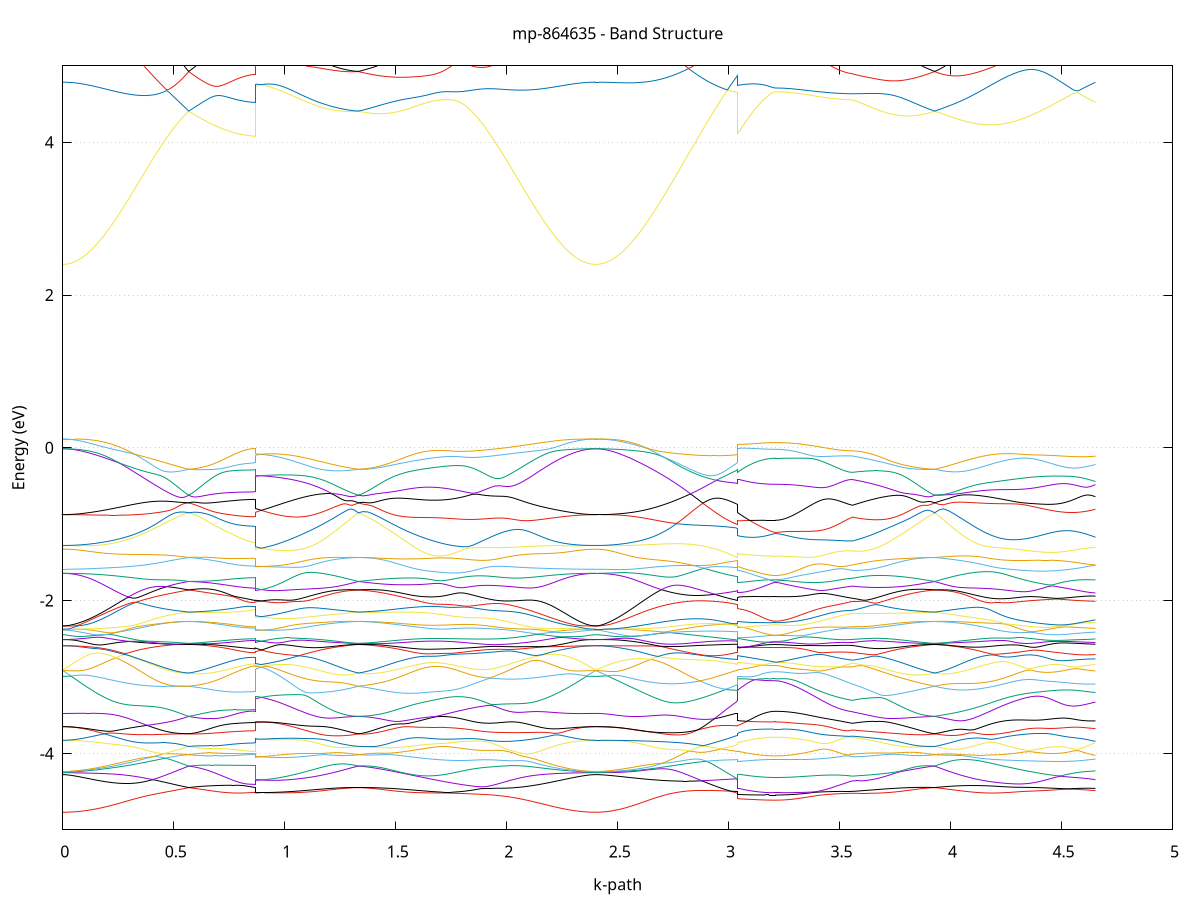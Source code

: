 set title 'mp-864635 - Band Structure'
set xlabel 'k-path'
set ylabel 'Energy (eV)'
set grid y
set yrange [-5:5]
set terminal png size 800,600
set output 'mp-864635_bands_gnuplot.png'
plot '-' using 1:2 with lines notitle, '-' using 1:2 with lines notitle, '-' using 1:2 with lines notitle, '-' using 1:2 with lines notitle, '-' using 1:2 with lines notitle, '-' using 1:2 with lines notitle, '-' using 1:2 with lines notitle, '-' using 1:2 with lines notitle, '-' using 1:2 with lines notitle, '-' using 1:2 with lines notitle, '-' using 1:2 with lines notitle, '-' using 1:2 with lines notitle, '-' using 1:2 with lines notitle, '-' using 1:2 with lines notitle, '-' using 1:2 with lines notitle, '-' using 1:2 with lines notitle, '-' using 1:2 with lines notitle, '-' using 1:2 with lines notitle, '-' using 1:2 with lines notitle, '-' using 1:2 with lines notitle, '-' using 1:2 with lines notitle, '-' using 1:2 with lines notitle, '-' using 1:2 with lines notitle, '-' using 1:2 with lines notitle, '-' using 1:2 with lines notitle, '-' using 1:2 with lines notitle, '-' using 1:2 with lines notitle, '-' using 1:2 with lines notitle, '-' using 1:2 with lines notitle, '-' using 1:2 with lines notitle, '-' using 1:2 with lines notitle, '-' using 1:2 with lines notitle, '-' using 1:2 with lines notitle, '-' using 1:2 with lines notitle, '-' using 1:2 with lines notitle, '-' using 1:2 with lines notitle, '-' using 1:2 with lines notitle, '-' using 1:2 with lines notitle, '-' using 1:2 with lines notitle, '-' using 1:2 with lines notitle, '-' using 1:2 with lines notitle, '-' using 1:2 with lines notitle, '-' using 1:2 with lines notitle, '-' using 1:2 with lines notitle, '-' using 1:2 with lines notitle, '-' using 1:2 with lines notitle, '-' using 1:2 with lines notitle, '-' using 1:2 with lines notitle, '-' using 1:2 with lines notitle, '-' using 1:2 with lines notitle, '-' using 1:2 with lines notitle, '-' using 1:2 with lines notitle, '-' using 1:2 with lines notitle, '-' using 1:2 with lines notitle, '-' using 1:2 with lines notitle, '-' using 1:2 with lines notitle, '-' using 1:2 with lines notitle, '-' using 1:2 with lines notitle, '-' using 1:2 with lines notitle, '-' using 1:2 with lines notitle, '-' using 1:2 with lines notitle, '-' using 1:2 with lines notitle, '-' using 1:2 with lines notitle, '-' using 1:2 with lines notitle
0.000000 -14.643575
0.009951 -14.643475
0.019903 -14.643175
0.029854 -14.642675
0.039805 -14.641875
0.049757 -14.640975
0.059708 -14.639875
0.069659 -14.638475
0.079611 -14.636975
0.089562 -14.635275
0.099513 -14.633275
0.109465 -14.631175
0.119416 -14.628775
0.129367 -14.626275
0.139319 -14.623575
0.149270 -14.620675
0.159221 -14.617475
0.169173 -14.614275
0.179124 -14.610775
0.189075 -14.607075
0.199026 -14.603275
0.208978 -14.599275
0.218929 -14.595075
0.228880 -14.590675
0.238832 -14.586175
0.248783 -14.581475
0.258734 -14.576675
0.268686 -14.571675
0.278637 -14.566575
0.288588 -14.561275
0.298540 -14.555875
0.308491 -14.550275
0.318442 -14.544575
0.328394 -14.538775
0.338345 -14.532775
0.348296 -14.526675
0.358248 -14.520475
0.368199 -14.514175
0.378150 -14.507875
0.388102 -14.501375
0.398053 -14.494775
0.408004 -14.488075
0.417956 -14.481275
0.427907 -14.474475
0.437858 -14.467575
0.447810 -14.460575
0.457761 -14.453575
0.467712 -14.446475
0.477664 -14.439375
0.487615 -14.432175
0.497566 -14.424975
0.507518 -14.417675
0.517469 -14.410475
0.527420 -14.403175
0.537372 -14.395875
0.547323 -14.388575
0.557274 -14.381275
0.567225 -14.374875
0.567225 -14.374875
0.574031 -14.376875
0.580837 -14.379575
0.587643 -14.382375
0.594449 -14.385075
0.601255 -14.387675
0.608061 -14.390275
0.614867 -14.392875
0.621673 -14.395475
0.628479 -14.397875
0.635285 -14.400375
0.642091 -14.402775
0.648897 -14.405075
0.655703 -14.407375
0.662508 -14.409675
0.669314 -14.411875
0.676120 -14.413975
0.682926 -14.416075
0.689732 -14.418075
0.696538 -14.420075
0.703344 -14.421975
0.710150 -14.423775
0.716956 -14.425575
0.723762 -14.427275
0.730568 -14.428975
0.737374 -14.430575
0.744180 -14.432075
0.750986 -14.433575
0.757791 -14.434975
0.764597 -14.436275
0.771403 -14.437575
0.778209 -14.438775
0.785015 -14.439875
0.791821 -14.440875
0.798627 -14.441875
0.805433 -14.442775
0.812239 -14.443675
0.819045 -14.444475
0.825851 -14.445175
0.832657 -14.445775
0.839463 -14.446275
0.846269 -14.446775
0.853074 -14.447175
0.859880 -14.447575
0.866686 -14.447775
0.866686 -14.314575
0.875989 -14.313275
0.885291 -14.312175
0.894593 -14.311375
0.903896 -14.311075
0.913198 -14.311875
0.922500 -14.313075
0.931803 -14.314575
0.941105 -14.316275
0.950407 -14.318075
0.959710 -14.319975
0.969012 -14.321975
0.978314 -14.324075
0.987617 -14.326175
0.996919 -14.328375
1.006221 -14.330675
1.015524 -14.332875
1.024826 -14.335075
1.034128 -14.337375
1.043431 -14.339575
1.052733 -14.341775
1.062035 -14.343875
1.071338 -14.345975
1.080640 -14.348075
1.089942 -14.350075
1.099245 -14.352075
1.108547 -14.353975
1.117849 -14.355775
1.127152 -14.357575
1.136454 -14.359275
1.145757 -14.360875
1.155059 -14.362375
1.164361 -14.363875
1.173664 -14.365175
1.182966 -14.366475
1.192268 -14.367675
1.201571 -14.368775
1.210873 -14.369775
1.220175 -14.370675
1.229478 -14.371575
1.238780 -14.372275
1.248082 -14.372875
1.257385 -14.373375
1.266687 -14.373875
1.275989 -14.374175
1.285292 -14.374375
1.294594 -14.374575
1.303896 -14.374575
1.313199 -14.374575
1.322501 -14.374575
1.331803 -14.374475
1.331803 -14.374475
1.352351 -14.375975
1.372898 -14.377475
1.393446 -14.378575
1.413993 -14.379075
1.434541 -14.379075
1.455089 -14.378575
1.475636 -14.377575
1.496184 -14.376075
1.516731 -14.373975
1.537279 -14.371375
1.557826 -14.368275
1.578374 -14.364675
1.598921 -14.360675
1.619469 -14.356075
1.640016 -14.351075
1.660564 -14.345675
1.681111 -14.339875
1.701659 -14.333675
1.722206 -14.327875
1.742754 -14.332775
1.763302 -14.342375
1.783849 -14.353275
1.804397 -14.365175
1.824944 -14.377775
1.845492 -14.390975
1.866039 -14.404475
1.886587 -14.418275
1.907134 -14.432175
1.927682 -14.446175
1.948229 -14.460075
1.968777 -14.473875
1.989324 -14.487475
2.009872 -14.500775
2.030419 -14.513875
2.050967 -14.526475
2.071515 -14.538775
2.092062 -14.550475
2.112610 -14.561775
2.133157 -14.572375
2.153705 -14.582475
2.174252 -14.591775
2.194800 -14.600475
2.215347 -14.608475
2.235895 -14.615675
2.256442 -14.622175
2.276990 -14.627775
2.297537 -14.632575
2.318085 -14.636475
2.338632 -14.639575
2.359180 -14.641775
2.379728 -14.643075
2.400275 -14.643575
2.400275 -14.643575
2.409567 -14.643475
2.418858 -14.643175
2.428150 -14.642675
2.437441 -14.642075
2.446733 -14.641275
2.456025 -14.640175
2.465316 -14.638975
2.474608 -14.637675
2.483899 -14.636075
2.493191 -14.634375
2.502482 -14.632375
2.511774 -14.630275
2.521065 -14.628075
2.530357 -14.625575
2.539649 -14.622975
2.548940 -14.620175
2.558232 -14.617175
2.567523 -14.614075
2.576815 -14.610775
2.586106 -14.607375
2.595398 -14.603675
2.604690 -14.599975
2.613981 -14.595975
2.623273 -14.591975
2.632564 -14.587675
2.641856 -14.583375
2.651147 -14.578875
2.660439 -14.574175
2.669731 -14.569375
2.679022 -14.564475
2.688314 -14.559475
2.697605 -14.554275
2.706897 -14.548975
2.716188 -14.543575
2.725480 -14.538075
2.734772 -14.532375
2.744063 -14.526675
2.753355 -14.520875
2.762646 -14.514875
2.771938 -14.508875
2.781229 -14.502775
2.790521 -14.496575
2.799813 -14.490275
2.809104 -14.483975
2.818396 -14.477575
2.827687 -14.471075
2.836979 -14.464575
2.846270 -14.457975
2.855562 -14.451375
2.864854 -14.444675
2.874145 -14.437975
2.883437 -14.431175
2.892728 -14.424375
2.902020 -14.417575
2.911311 -14.410775
2.920603 -14.403975
2.929895 -14.397175
2.939186 -14.390275
2.948478 -14.383475
2.957769 -14.376575
2.967061 -14.369775
2.976352 -14.362975
2.985644 -14.356175
2.994936 -14.349475
3.004227 -14.342775
3.013519 -14.336075
3.022810 -14.332175
3.032102 -14.335175
3.041393 -14.338175
3.041393 -14.452075
3.048210 -14.447775
3.055027 -14.443475
3.061844 -14.439275
3.068661 -14.435075
3.075478 -14.430975
3.082295 -14.426875
3.089112 -14.422875
3.095929 -14.418975
3.102746 -14.415075
3.109563 -14.411375
3.116380 -14.407675
3.123197 -14.404175
3.130014 -14.400775
3.136831 -14.397575
3.143648 -14.394475
3.150465 -14.391575
3.157282 -14.388975
3.164099 -14.386575
3.170916 -14.384375
3.177733 -14.382475
3.184550 -14.380975
3.191367 -14.379675
3.198184 -14.378775
3.205001 -14.378275
3.211818 -14.378075
3.211818 -14.378075
3.228317 -14.378075
3.244816 -14.377975
3.261315 -14.377875
3.277814 -14.377775
3.294313 -14.377675
3.310812 -14.377375
3.327311 -14.377075
3.343811 -14.376575
3.360310 -14.376075
3.376809 -14.375375
3.393308 -14.374475
3.409807 -14.373475
3.426306 -14.372275
3.442805 -14.370875
3.459304 -14.369275
3.475803 -14.367575
3.492302 -14.365575
3.508802 -14.363275
3.525301 -14.360875
3.541800 -14.358275
3.558299 -14.355375
3.558299 -14.355375
3.566718 -14.357475
3.575138 -14.359575
3.583557 -14.361475
3.591976 -14.363475
3.600396 -14.365275
3.608815 -14.367075
3.617234 -14.368775
3.625654 -14.370475
3.634073 -14.371975
3.642492 -14.373475
3.650912 -14.374875
3.659331 -14.376275
3.667750 -14.377475
3.676170 -14.378675
3.684589 -14.379775
3.693008 -14.380775
3.701428 -14.381675
3.709847 -14.382575
3.718266 -14.383275
3.726686 -14.383975
3.735105 -14.384575
3.743524 -14.385075
3.751944 -14.385475
3.760363 -14.385775
3.768783 -14.385975
3.777202 -14.386175
3.785621 -14.386175
3.794041 -14.386175
3.802460 -14.386075
3.810879 -14.385875
3.819299 -14.385575
3.827718 -14.385175
3.836137 -14.384675
3.844557 -14.384075
3.852976 -14.383475
3.861395 -14.382775
3.869815 -14.381975
3.878234 -14.381075
3.886653 -14.380075
3.895073 -14.378975
3.903492 -14.377875
3.911911 -14.376675
3.920331 -14.375375
3.928750 -14.374475
3.928750 -14.374875
3.948320 -14.380475
3.967889 -14.386475
3.987459 -14.392175
4.007028 -14.397475
4.026598 -14.402275
4.046168 -14.406575
4.065737 -14.410475
4.085307 -14.413775
4.104876 -14.416575
4.124446 -14.418875
4.144016 -14.420675
4.163585 -14.421875
4.183155 -14.422575
4.202724 -14.422675
4.222294 -14.422175
4.241864 -14.421175
4.261433 -14.419675
4.281003 -14.417575
4.300572 -14.414975
4.320142 -14.411875
4.339712 -14.408175
4.359281 -14.404075
4.378851 -14.399475
4.398420 -14.394475
4.417990 -14.389075
4.437560 -14.383275
4.457129 -14.377075
4.476699 -14.370575
4.496268 -14.363675
4.515838 -14.356675
4.535408 -14.349375
4.554977 -14.346775
4.574547 -14.352675
4.594116 -14.358375
4.613686 -14.363675
4.633256 -14.368675
4.652825 -14.373275
e
0.000000 -14.124675
0.009951 -14.124675
0.019903 -14.124775
0.029854 -14.124875
0.039805 -14.125075
0.049757 -14.125375
0.059708 -14.125875
0.069659 -14.126575
0.079611 -14.127475
0.089562 -14.128775
0.099513 -14.130275
0.109465 -14.131975
0.119416 -14.133975
0.129367 -14.136175
0.139319 -14.138675
0.149270 -14.141175
0.159221 -14.143975
0.169173 -14.146875
0.179124 -14.149975
0.189075 -14.153275
0.199026 -14.156775
0.208978 -14.160275
0.218929 -14.164075
0.228880 -14.167975
0.238832 -14.172075
0.248783 -14.176275
0.258734 -14.180675
0.268686 -14.185175
0.278637 -14.189875
0.288588 -14.194675
0.298540 -14.199675
0.308491 -14.204775
0.318442 -14.209975
0.328394 -14.215375
0.338345 -14.220875
0.348296 -14.226475
0.358248 -14.232275
0.368199 -14.238175
0.378150 -14.244175
0.388102 -14.250275
0.398053 -14.256475
0.408004 -14.262775
0.417956 -14.269175
0.427907 -14.275675
0.437858 -14.282375
0.447810 -14.288975
0.457761 -14.295775
0.467712 -14.302575
0.477664 -14.309575
0.487615 -14.316475
0.497566 -14.323575
0.507518 -14.330675
0.517469 -14.337775
0.527420 -14.344975
0.537372 -14.352175
0.547323 -14.359375
0.557274 -14.366575
0.567225 -14.373075
0.567225 -14.373075
0.574031 -14.370975
0.580837 -14.368175
0.587643 -14.365275
0.594449 -14.362375
0.601255 -14.359375
0.608061 -14.356375
0.614867 -14.353375
0.621673 -14.350375
0.628479 -14.347275
0.635285 -14.344275
0.642091 -14.341175
0.648897 -14.338075
0.655703 -14.334975
0.662508 -14.331775
0.669314 -14.328675
0.676120 -14.325575
0.682926 -14.322475
0.689732 -14.319275
0.696538 -14.316175
0.703344 -14.313075
0.710150 -14.309975
0.716956 -14.306875
0.723762 -14.303775
0.730568 -14.300675
0.737374 -14.297675
0.744180 -14.294675
0.750986 -14.291675
0.757791 -14.288775
0.764597 -14.285875
0.771403 -14.282975
0.778209 -14.280175
0.785015 -14.277475
0.791821 -14.274775
0.798627 -14.272175
0.805433 -14.269675
0.812239 -14.267275
0.819045 -14.264975
0.825851 -14.262775
0.832657 -14.260775
0.839463 -14.258875
0.846269 -14.257175
0.853074 -14.255775
0.859880 -14.254475
0.866686 -14.253475
0.866686 -14.308275
0.875989 -14.308375
0.885291 -14.308775
0.894593 -14.309375
0.903896 -14.309775
0.913198 -14.309775
0.922500 -14.309675
0.931803 -14.309775
0.941105 -14.310075
0.950407 -14.310675
0.959710 -14.311475
0.969012 -14.312475
0.978314 -14.313675
0.987617 -14.315075
0.996919 -14.316675
1.006221 -14.318375
1.015524 -14.320175
1.024826 -14.322075
1.034128 -14.324075
1.043431 -14.326075
1.052733 -14.328175
1.062035 -14.330275
1.071338 -14.332475
1.080640 -14.334575
1.089942 -14.336775
1.099245 -14.338875
1.108547 -14.341075
1.117849 -14.343175
1.127152 -14.345275
1.136454 -14.347275
1.145757 -14.349275
1.155059 -14.351175
1.164361 -14.353075
1.173664 -14.354875
1.182966 -14.356675
1.192268 -14.358375
1.201571 -14.359975
1.210873 -14.361575
1.220175 -14.362975
1.229478 -14.364375
1.238780 -14.365675
1.248082 -14.366975
1.257385 -14.368075
1.266687 -14.369075
1.275989 -14.370075
1.285292 -14.370875
1.294594 -14.371675
1.303896 -14.372275
1.313199 -14.372775
1.322501 -14.373175
1.331803 -14.373275
1.331803 -14.373275
1.352351 -14.371275
1.372898 -14.368475
1.393446 -14.365075
1.413993 -14.361375
1.434541 -14.357275
1.455089 -14.352975
1.475636 -14.348275
1.496184 -14.343475
1.516731 -14.338475
1.537279 -14.333475
1.557826 -14.328575
1.578374 -14.323975
1.598921 -14.319775
1.619469 -14.316275
1.640016 -14.313975
1.660564 -14.313375
1.681111 -14.314675
1.701659 -14.318275
1.722206 -14.323475
1.742754 -14.319675
1.763302 -14.312575
1.783849 -14.305075
1.804397 -14.297275
1.824944 -14.289275
1.845492 -14.281175
1.866039 -14.272875
1.886587 -14.264475
1.907134 -14.255975
1.927682 -14.247475
1.948229 -14.238975
1.968777 -14.230575
1.989324 -14.222175
2.009872 -14.213975
2.030419 -14.205875
2.050967 -14.197975
2.071515 -14.190275
2.092062 -14.182875
2.112610 -14.175775
2.133157 -14.168975
2.153705 -14.162575
2.174252 -14.156475
2.194800 -14.150775
2.215347 -14.145575
2.235895 -14.140775
2.256442 -14.136475
2.276990 -14.132775
2.297537 -14.129875
2.318085 -14.127675
2.338632 -14.126175
2.359180 -14.125275
2.379728 -14.124875
2.400275 -14.124675
2.400275 -14.124675
2.409567 -14.124775
2.418858 -14.124975
2.428150 -14.125375
2.437441 -14.125875
2.446733 -14.126575
2.456025 -14.127375
2.465316 -14.128375
2.474608 -14.129475
2.483899 -14.130775
2.493191 -14.132275
2.502482 -14.133875
2.511774 -14.135575
2.521065 -14.137375
2.530357 -14.139375
2.539649 -14.141575
2.548940 -14.143775
2.558232 -14.146175
2.567523 -14.148675
2.576815 -14.151275
2.586106 -14.153975
2.595398 -14.156875
2.604690 -14.159775
2.613981 -14.162875
2.623273 -14.165975
2.632564 -14.169275
2.641856 -14.172575
2.651147 -14.175975
2.660439 -14.179475
2.669731 -14.183075
2.679022 -14.186675
2.688314 -14.190375
2.697605 -14.194175
2.706897 -14.198075
2.716188 -14.201975
2.725480 -14.205875
2.734772 -14.209875
2.744063 -14.213975
2.753355 -14.217975
2.762646 -14.222175
2.771938 -14.226275
2.781229 -14.230475
2.790521 -14.234575
2.799813 -14.238775
2.809104 -14.242975
2.818396 -14.247275
2.827687 -14.251475
2.836979 -14.255675
2.846270 -14.259875
2.855562 -14.263975
2.864854 -14.268175
2.874145 -14.272275
2.883437 -14.276475
2.892728 -14.280475
2.902020 -14.284575
2.911311 -14.288575
2.920603 -14.292475
2.929895 -14.296475
2.939186 -14.300275
2.948478 -14.304075
2.957769 -14.307875
2.967061 -14.311475
2.976352 -14.315075
2.985644 -14.318675
2.994936 -14.322075
3.004227 -14.325475
3.013519 -14.328775
3.022810 -14.329175
3.032102 -14.322675
3.041393 -14.316175
3.041393 -14.194875
3.048210 -14.197675
3.055027 -14.200575
3.061844 -14.203475
3.068661 -14.206475
3.075478 -14.209375
3.082295 -14.212275
3.089112 -14.215175
3.095929 -14.218075
3.102746 -14.220975
3.109563 -14.223775
3.116380 -14.226575
3.123197 -14.229275
3.130014 -14.231875
3.136831 -14.234375
3.143648 -14.236775
3.150465 -14.239075
3.157282 -14.241175
3.164099 -14.243175
3.170916 -14.244875
3.177733 -14.246475
3.184550 -14.247775
3.191367 -14.248775
3.198184 -14.249475
3.205001 -14.249975
3.211818 -14.250075
3.211818 -14.250075
3.228317 -14.249875
3.244816 -14.249275
3.261315 -14.248175
3.277814 -14.246675
3.294313 -14.244775
3.310812 -14.242575
3.327311 -14.239975
3.343811 -14.237075
3.360310 -14.234475
3.376809 -14.237175
3.393308 -14.242775
3.409807 -14.248475
3.426306 -14.254175
3.442805 -14.259775
3.459304 -14.265275
3.475803 -14.270775
3.492302 -14.276075
3.508802 -14.281175
3.525301 -14.286175
3.541800 -14.290975
3.558299 -14.295575
3.558299 -14.295575
3.566718 -14.294475
3.575138 -14.293775
3.583557 -14.293475
3.591976 -14.293475
3.600396 -14.293875
3.608815 -14.294575
3.617234 -14.295575
3.625654 -14.296875
3.634073 -14.298375
3.642492 -14.300075
3.650912 -14.301975
3.659331 -14.303975
3.667750 -14.306175
3.676170 -14.308375
3.684589 -14.310675
3.693008 -14.313075
3.701428 -14.315475
3.709847 -14.317975
3.718266 -14.320375
3.726686 -14.322875
3.735105 -14.325475
3.743524 -14.327975
3.751944 -14.330475
3.760363 -14.332975
3.768783 -14.335375
3.777202 -14.337875
3.785621 -14.340275
3.794041 -14.342675
3.802460 -14.345075
3.810879 -14.347375
3.819299 -14.349575
3.827718 -14.351875
3.836137 -14.353975
3.844557 -14.356175
3.852976 -14.358175
3.861395 -14.360175
3.869815 -14.362175
3.878234 -14.363975
3.886653 -14.365875
3.895073 -14.367575
3.903492 -14.369275
3.911911 -14.370875
3.920331 -14.372275
3.928750 -14.373275
3.928750 -14.373075
3.948320 -14.367075
3.967889 -14.360075
3.987459 -14.352675
4.007028 -14.345075
4.026598 -14.337275
4.046168 -14.329375
4.065737 -14.321375
4.085307 -14.313275
4.104876 -14.305275
4.124446 -14.297375
4.144016 -14.289775
4.163585 -14.282475
4.183155 -14.275675
4.202724 -14.269675
4.222294 -14.264875
4.241864 -14.261575
4.261433 -14.260075
4.281003 -14.260675
4.300572 -14.263175
4.320142 -14.267275
4.339712 -14.272475
4.359281 -14.278475
4.378851 -14.284975
4.398420 -14.291875
4.417990 -14.298875
4.437560 -14.305975
4.457129 -14.313075
4.476699 -14.320175
4.496268 -14.327075
4.515838 -14.333875
4.535408 -14.340375
4.554977 -14.341775
4.574547 -14.334175
4.594116 -14.326375
4.613686 -14.318575
4.633256 -14.310775
4.652825 -14.302975
e
0.000000 -14.115075
0.009951 -14.115375
0.019903 -14.115975
0.029854 -14.116675
0.039805 -14.117475
0.049757 -14.118275
0.059708 -14.119075
0.069659 -14.119775
0.079611 -14.120475
0.089562 -14.120975
0.099513 -14.121475
0.109465 -14.121875
0.119416 -14.122375
0.129367 -14.122975
0.139319 -14.123575
0.149270 -14.124275
0.159221 -14.124975
0.169173 -14.125675
0.179124 -14.126375
0.189075 -14.127075
0.199026 -14.127875
0.208978 -14.128575
0.218929 -14.129275
0.228880 -14.129975
0.238832 -14.130675
0.248783 -14.131375
0.258734 -14.132075
0.268686 -14.132775
0.278637 -14.133375
0.288588 -14.134075
0.298540 -14.134675
0.308491 -14.135275
0.318442 -14.135875
0.328394 -14.136475
0.338345 -14.136975
0.348296 -14.137475
0.358248 -14.138075
0.368199 -14.138475
0.378150 -14.138975
0.388102 -14.139375
0.398053 -14.139775
0.408004 -14.140175
0.417956 -14.140475
0.427907 -14.140875
0.437858 -14.141075
0.447810 -14.141375
0.457761 -14.141575
0.467712 -14.141775
0.477664 -14.141875
0.487615 -14.141975
0.497566 -14.142075
0.507518 -14.142175
0.517469 -14.142175
0.527420 -14.142175
0.537372 -14.142075
0.547323 -14.142075
0.557274 -14.141975
0.567225 -14.141975
0.567225 -14.141975
0.574031 -14.142075
0.580837 -14.142275
0.587643 -14.142575
0.594449 -14.142875
0.601255 -14.143375
0.608061 -14.143775
0.614867 -14.144275
0.621673 -14.144875
0.628479 -14.145475
0.635285 -14.146175
0.642091 -14.146875
0.648897 -14.147675
0.655703 -14.148475
0.662508 -14.149375
0.669314 -14.150275
0.676120 -14.151275
0.682926 -14.152275
0.689732 -14.153375
0.696538 -14.154575
0.703344 -14.155775
0.710150 -14.156975
0.716956 -14.158275
0.723762 -14.159575
0.730568 -14.160975
0.737374 -14.162375
0.744180 -14.163875
0.750986 -14.165375
0.757791 -14.166875
0.764597 -14.168375
0.771403 -14.169975
0.778209 -14.171575
0.785015 -14.173175
0.791821 -14.174775
0.798627 -14.176375
0.805433 -14.177875
0.812239 -14.179475
0.819045 -14.180975
0.825851 -14.182375
0.832657 -14.183775
0.839463 -14.185075
0.846269 -14.186275
0.853074 -14.187375
0.859880 -14.188275
0.866686 -14.188975
0.866686 -14.216675
0.875989 -14.216675
0.885291 -14.216475
0.894593 -14.215975
0.903896 -14.215775
0.913198 -14.216075
0.922500 -14.216075
0.931803 -14.215775
0.941105 -14.215175
0.950407 -14.214375
0.959710 -14.213375
0.969012 -14.211975
0.978314 -14.210475
0.987617 -14.208775
0.996919 -14.206775
1.006221 -14.204775
1.015524 -14.202575
1.024826 -14.200275
1.034128 -14.197875
1.043431 -14.195375
1.052733 -14.192875
1.062035 -14.190275
1.071338 -14.187675
1.080640 -14.185075
1.089942 -14.182475
1.099245 -14.179975
1.108547 -14.177475
1.117849 -14.174975
1.127152 -14.172575
1.136454 -14.170175
1.145757 -14.167975
1.155059 -14.165775
1.164361 -14.163675
1.173664 -14.161675
1.182966 -14.159775
1.192268 -14.157975
1.201571 -14.156275
1.210873 -14.154675
1.220175 -14.153175
1.229478 -14.151775
1.238780 -14.150475
1.248082 -14.149175
1.257385 -14.148075
1.266687 -14.147075
1.275989 -14.146075
1.285292 -14.145175
1.294594 -14.144375
1.303896 -14.143575
1.313199 -14.142975
1.322501 -14.142375
1.331803 -14.142075
1.331803 -14.142075
1.352351 -14.142775
1.372898 -14.144275
1.393446 -14.146375
1.413993 -14.149175
1.434541 -14.152575
1.455089 -14.156675
1.475636 -14.161375
1.496184 -14.166675
1.516731 -14.172575
1.537279 -14.178875
1.557826 -14.185575
1.578374 -14.192475
1.598921 -14.199375
1.619469 -14.205875
1.640016 -14.211775
1.660564 -14.216475
1.681111 -14.219575
1.701659 -14.220775
1.722206 -14.220075
1.742754 -14.217775
1.763302 -14.214175
1.783849 -14.209675
1.804397 -14.204575
1.824944 -14.199075
1.845492 -14.193275
1.866039 -14.187475
1.886587 -14.181575
1.907134 -14.175775
1.927682 -14.170075
1.948229 -14.164575
1.968777 -14.159175
1.989324 -14.154075
2.009872 -14.149275
2.030419 -14.145175
2.050967 -14.142775
2.071515 -14.140775
2.092062 -14.138775
2.112610 -14.136775
2.133157 -14.134775
2.153705 -14.132775
2.174252 -14.130775
2.194800 -14.128975
2.215347 -14.127475
2.235895 -14.126175
2.256442 -14.124975
2.276990 -14.123775
2.297537 -14.122375
2.318085 -14.120775
2.338632 -14.119075
2.359180 -14.117375
2.379728 -14.115875
2.400275 -14.115075
2.400275 -14.115075
2.409567 -14.115175
2.418858 -14.115475
2.428150 -14.115875
2.437441 -14.116275
2.446733 -14.116775
2.456025 -14.117375
2.465316 -14.117875
2.474608 -14.118575
2.483899 -14.119275
2.493191 -14.120075
2.502482 -14.120875
2.511774 -14.121775
2.521065 -14.122675
2.530357 -14.123675
2.539649 -14.124675
2.548940 -14.125775
2.558232 -14.126975
2.567523 -14.128175
2.576815 -14.129475
2.586106 -14.130775
2.595398 -14.132175
2.604690 -14.133575
2.613981 -14.135075
2.623273 -14.136675
2.632564 -14.138275
2.641856 -14.139975
2.651147 -14.141675
2.660439 -14.143375
2.669731 -14.145175
2.679022 -14.147075
2.688314 -14.148975
2.697605 -14.150875
2.706897 -14.152875
2.716188 -14.154875
2.725480 -14.156875
2.734772 -14.158975
2.744063 -14.161075
2.753355 -14.163175
2.762646 -14.165375
2.771938 -14.167475
2.781229 -14.169675
2.790521 -14.171875
2.799813 -14.174075
2.809104 -14.176375
2.818396 -14.178575
2.827687 -14.180775
2.836979 -14.183075
2.846270 -14.185275
2.855562 -14.187575
2.864854 -14.189775
2.874145 -14.191975
2.883437 -14.194175
2.892728 -14.196375
2.902020 -14.198575
2.911311 -14.200775
2.920603 -14.202975
2.929895 -14.205075
2.939186 -14.207175
2.948478 -14.209275
2.957769 -14.211275
2.967061 -14.213375
2.976352 -14.215375
2.985644 -14.217275
2.994936 -14.219175
3.004227 -14.221075
3.013519 -14.222875
3.022810 -14.224675
3.032102 -14.226375
3.041393 -14.228075
3.041393 -14.176875
3.048210 -14.177675
3.055027 -14.178275
3.061844 -14.178975
3.068661 -14.179675
3.075478 -14.180275
3.082295 -14.180875
3.089112 -14.181375
3.095929 -14.181875
3.102746 -14.182475
3.109563 -14.182875
3.116380 -14.183375
3.123197 -14.183775
3.130014 -14.184175
3.136831 -14.184575
3.143648 -14.184875
3.150465 -14.185175
3.157282 -14.185475
3.164099 -14.185675
3.170916 -14.185875
3.177733 -14.186075
3.184550 -14.186175
3.191367 -14.186275
3.198184 -14.186375
3.205001 -14.186475
3.211818 -14.186475
3.211818 -14.186475
3.228317 -14.188075
3.244816 -14.191975
3.261315 -14.196775
3.277814 -14.202075
3.294313 -14.207575
3.310812 -14.213275
3.327311 -14.218975
3.343811 -14.224775
3.360310 -14.229975
3.376809 -14.229675
3.393308 -14.226175
3.409807 -14.222375
3.426306 -14.218275
3.442805 -14.214075
3.459304 -14.209875
3.475803 -14.205775
3.492302 -14.203375
3.508802 -14.204575
3.525301 -14.206575
3.541800 -14.208575
3.558299 -14.210575
3.558299 -14.210575
3.566718 -14.210675
3.575138 -14.210475
3.583557 -14.209875
3.591976 -14.208975
3.600396 -14.207775
3.608815 -14.206375
3.617234 -14.204675
3.625654 -14.202875
3.634073 -14.200775
3.642492 -14.198675
3.650912 -14.196375
3.659331 -14.194075
3.667750 -14.191675
3.676170 -14.189275
3.684589 -14.186875
3.693008 -14.184475
3.701428 -14.181975
3.709847 -14.179675
3.718266 -14.177275
3.726686 -14.174975
3.735105 -14.172675
3.743524 -14.170475
3.751944 -14.168375
3.760363 -14.166275
3.768783 -14.164275
3.777202 -14.162275
3.785621 -14.160475
3.794041 -14.158675
3.802460 -14.156975
3.810879 -14.155375
3.819299 -14.153875
3.827718 -14.152375
3.836137 -14.151075
3.844557 -14.149775
3.852976 -14.148575
3.861395 -14.147575
3.869815 -14.146575
3.878234 -14.145675
3.886653 -14.144775
3.895073 -14.144075
3.903492 -14.143375
3.911911 -14.142775
3.920331 -14.142275
3.928750 -14.142075
3.928750 -14.141975
3.948320 -14.142575
3.967889 -14.143575
3.987459 -14.144775
4.007028 -14.146275
4.026598 -14.147975
4.046168 -14.150075
4.065737 -14.152575
4.085307 -14.155575
4.104876 -14.159275
4.124446 -14.163675
4.144016 -14.168475
4.163585 -14.173375
4.183155 -14.178275
4.202724 -14.182775
4.222294 -14.186575
4.241864 -14.189175
4.261433 -14.190175
4.281003 -14.189575
4.300572 -14.187475
4.320142 -14.184575
4.339712 -14.184175
4.359281 -14.186475
4.378851 -14.188875
4.398420 -14.191275
4.417990 -14.193475
4.437560 -14.195575
4.457129 -14.197475
4.476699 -14.199175
4.496268 -14.200675
4.515838 -14.201975
4.535408 -14.202975
4.554977 -14.203675
4.574547 -14.204175
4.594116 -14.204275
4.613686 -14.204175
4.633256 -14.203675
4.652825 -14.202975
e
0.000000 -14.113875
0.009951 -14.113975
0.019903 -14.114475
0.029854 -14.115075
0.039805 -14.115775
0.049757 -14.116475
0.059708 -14.117075
0.069659 -14.117775
0.079611 -14.118475
0.089562 -14.119075
0.099513 -14.119675
0.109465 -14.120075
0.119416 -14.120475
0.129367 -14.120675
0.139319 -14.120775
0.149270 -14.120775
0.159221 -14.120775
0.169173 -14.120775
0.179124 -14.120675
0.189075 -14.120675
0.199026 -14.120575
0.208978 -14.120575
0.218929 -14.120575
0.228880 -14.120675
0.238832 -14.120975
0.248783 -14.121475
0.258734 -14.122075
0.268686 -14.122775
0.278637 -14.123575
0.288588 -14.124375
0.298540 -14.125175
0.308491 -14.125975
0.318442 -14.126775
0.328394 -14.127575
0.338345 -14.128375
0.348296 -14.129175
0.358248 -14.130075
0.368199 -14.130775
0.378150 -14.131575
0.388102 -14.132375
0.398053 -14.133075
0.408004 -14.133775
0.417956 -14.134475
0.427907 -14.135175
0.437858 -14.135875
0.447810 -14.136475
0.457761 -14.137075
0.467712 -14.137575
0.477664 -14.138175
0.487615 -14.138675
0.497566 -14.139075
0.507518 -14.139575
0.517469 -14.139975
0.527420 -14.140275
0.537372 -14.140575
0.547323 -14.140775
0.557274 -14.140975
0.567225 -14.141075
0.567225 -14.141075
0.574031 -14.140975
0.580837 -14.140875
0.587643 -14.140675
0.594449 -14.140575
0.601255 -14.140375
0.608061 -14.140275
0.614867 -14.140175
0.621673 -14.140075
0.628479 -14.139875
0.635285 -14.139775
0.642091 -14.139675
0.648897 -14.139575
0.655703 -14.139475
0.662508 -14.139375
0.669314 -14.139275
0.676120 -14.139175
0.682926 -14.139075
0.689732 -14.138975
0.696538 -14.138775
0.703344 -14.138675
0.710150 -14.138575
0.716956 -14.138475
0.723762 -14.138375
0.730568 -14.138175
0.737374 -14.138075
0.744180 -14.137975
0.750986 -14.137775
0.757791 -14.137675
0.764597 -14.137575
0.771403 -14.137375
0.778209 -14.137275
0.785015 -14.137175
0.791821 -14.136975
0.798627 -14.136875
0.805433 -14.136775
0.812239 -14.136575
0.819045 -14.136475
0.825851 -14.136375
0.832657 -14.136275
0.839463 -14.136175
0.846269 -14.136075
0.853074 -14.135975
0.859880 -14.135875
0.866686 -14.135875
0.866686 -14.211975
0.875989 -14.213175
0.885291 -14.214275
0.894593 -14.215075
0.903896 -14.214975
0.913198 -14.213975
0.922500 -14.212675
0.931803 -14.211275
0.941105 -14.209575
0.950407 -14.207675
0.959710 -14.205675
0.969012 -14.203575
0.978314 -14.201375
0.987617 -14.199075
0.996919 -14.196775
1.006221 -14.194275
1.015524 -14.191875
1.024826 -14.189375
1.034128 -14.186775
1.043431 -14.184275
1.052733 -14.181675
1.062035 -14.179075
1.071338 -14.176475
1.080640 -14.173875
1.089942 -14.171275
1.099245 -14.168675
1.108547 -14.166175
1.117849 -14.163575
1.127152 -14.160975
1.136454 -14.158375
1.145757 -14.155875
1.155059 -14.153375
1.164361 -14.150775
1.173664 -14.148375
1.182966 -14.145875
1.192268 -14.143575
1.201571 -14.141475
1.210873 -14.139575
1.220175 -14.138175
1.229478 -14.137575
1.238780 -14.137475
1.248082 -14.137575
1.257385 -14.137875
1.266687 -14.138275
1.275989 -14.138675
1.285292 -14.139075
1.294594 -14.139575
1.303896 -14.139975
1.313199 -14.140475
1.322501 -14.140975
1.331803 -14.141175
1.331803 -14.141175
1.352351 -14.140975
1.372898 -14.140775
1.393446 -14.140775
1.413993 -14.140875
1.434541 -14.141175
1.455089 -14.141675
1.475636 -14.142275
1.496184 -14.142875
1.516731 -14.143675
1.537279 -14.144675
1.557826 -14.145675
1.578374 -14.146775
1.598921 -14.147875
1.619469 -14.149075
1.640016 -14.150275
1.660564 -14.151375
1.681111 -14.152475
1.701659 -14.153375
1.722206 -14.154175
1.742754 -14.154775
1.763302 -14.155275
1.783849 -14.155475
1.804397 -14.155575
1.824944 -14.155475
1.845492 -14.155175
1.866039 -14.154675
1.886587 -14.153975
1.907134 -14.153075
1.927682 -14.151975
1.948229 -14.150675
1.968777 -14.149275
1.989324 -14.147775
2.009872 -14.145975
2.030419 -14.143775
2.050967 -14.140075
2.071515 -14.136275
2.092062 -14.133775
2.112610 -14.132475
2.133157 -14.131375
2.153705 -14.130275
2.174252 -14.129175
2.194800 -14.127975
2.215347 -14.126575
2.235895 -14.124975
2.256442 -14.123275
2.276990 -14.121675
2.297537 -14.120075
2.318085 -14.118575
2.338632 -14.117175
2.359180 -14.115875
2.379728 -14.114675
2.400275 -14.113875
2.400275 -14.113875
2.409567 -14.113875
2.418858 -14.114075
2.428150 -14.114375
2.437441 -14.114675
2.446733 -14.114975
2.456025 -14.115375
2.465316 -14.115675
2.474608 -14.115975
2.483899 -14.116175
2.493191 -14.116475
2.502482 -14.116675
2.511774 -14.116875
2.521065 -14.117075
2.530357 -14.117275
2.539649 -14.117475
2.548940 -14.117575
2.558232 -14.117775
2.567523 -14.117875
2.576815 -14.118075
2.586106 -14.118175
2.595398 -14.118275
2.604690 -14.118475
2.613981 -14.118775
2.623273 -14.119275
2.632564 -14.119775
2.641856 -14.120475
2.651147 -14.121175
2.660439 -14.121875
2.669731 -14.122575
2.679022 -14.123275
2.688314 -14.124075
2.697605 -14.124875
2.706897 -14.125675
2.716188 -14.126475
2.725480 -14.127375
2.734772 -14.128175
2.744063 -14.129075
2.753355 -14.129875
2.762646 -14.130775
2.771938 -14.131675
2.781229 -14.132575
2.790521 -14.133475
2.799813 -14.134375
2.809104 -14.135275
2.818396 -14.136175
2.827687 -14.137075
2.836979 -14.137975
2.846270 -14.138875
2.855562 -14.139775
2.864854 -14.140675
2.874145 -14.141575
2.883437 -14.142475
2.892728 -14.143375
2.902020 -14.144275
2.911311 -14.145175
2.920603 -14.145975
2.929895 -14.146875
2.939186 -14.147675
2.948478 -14.148575
2.957769 -14.149375
2.967061 -14.150175
2.976352 -14.150975
2.985644 -14.151775
2.994936 -14.152475
3.004227 -14.153275
3.013519 -14.153975
3.022810 -14.154675
3.032102 -14.155375
3.041393 -14.156075
3.041393 -14.162575
3.048210 -14.163175
3.055027 -14.163775
3.061844 -14.164375
3.068661 -14.164975
3.075478 -14.165575
3.082295 -14.166075
3.089112 -14.166575
3.095929 -14.167075
3.102746 -14.167575
3.109563 -14.167975
3.116380 -14.168375
3.123197 -14.168775
3.130014 -14.169175
3.136831 -14.169475
3.143648 -14.169775
3.150465 -14.170075
3.157282 -14.170275
3.164099 -14.170475
3.170916 -14.170675
3.177733 -14.170875
3.184550 -14.170975
3.191367 -14.171075
3.198184 -14.171175
3.205001 -14.171175
3.211818 -14.171275
3.211818 -14.171275
3.228317 -14.170475
3.244816 -14.169775
3.261315 -14.170075
3.277814 -14.171075
3.294313 -14.172575
3.310812 -14.174275
3.327311 -14.176275
3.343811 -14.178575
3.360310 -14.180875
3.376809 -14.183375
3.393308 -14.185875
3.409807 -14.188475
3.426306 -14.190975
3.442805 -14.193575
3.459304 -14.195975
3.475803 -14.198075
3.492302 -14.198375
3.508802 -14.195075
3.525301 -14.190675
3.541800 -14.186175
3.558299 -14.181675
3.558299 -14.181675
3.566718 -14.180275
3.575138 -14.178875
3.583557 -14.177375
3.591976 -14.175975
3.600396 -14.174375
3.608815 -14.172875
3.617234 -14.171275
3.625654 -14.169675
3.634073 -14.168075
3.642492 -14.166375
3.650912 -14.164675
3.659331 -14.163075
3.667750 -14.161275
3.676170 -14.159575
3.684589 -14.157875
3.693008 -14.156175
3.701428 -14.154375
3.709847 -14.152675
3.718266 -14.150975
3.726686 -14.149275
3.735105 -14.147575
3.743524 -14.145975
3.751944 -14.144375
3.760363 -14.142875
3.768783 -14.141475
3.777202 -14.140175
3.785621 -14.139175
3.794041 -14.138475
3.802460 -14.138075
3.810879 -14.137875
3.819299 -14.137775
3.827718 -14.137875
3.836137 -14.138075
3.844557 -14.138275
3.852976 -14.138475
3.861395 -14.138775
3.869815 -14.139075
3.878234 -14.139375
3.886653 -14.139675
3.895073 -14.139975
3.903492 -14.140275
3.911911 -14.140675
3.920331 -14.140975
3.928750 -14.141175
3.928750 -14.141075
3.948320 -14.140475
3.967889 -14.139775
3.987459 -14.138975
4.007028 -14.138075
4.026598 -14.137375
4.046168 -14.137175
4.065737 -14.139775
4.085307 -14.143775
4.104876 -14.147575
4.124446 -14.151075
4.144016 -14.154275
4.163585 -14.157375
4.183155 -14.160375
4.202724 -14.163275
4.222294 -14.166175
4.241864 -14.169175
4.261433 -14.172075
4.281003 -14.174875
4.300572 -14.177675
4.320142 -14.179875
4.339712 -14.178775
4.359281 -14.174475
4.378851 -14.169875
4.398420 -14.165175
4.417990 -14.160875
4.437560 -14.157075
4.457129 -14.153875
4.476699 -14.151775
4.496268 -14.150675
4.515838 -14.150875
4.535408 -14.152175
4.554977 -14.154375
4.574547 -14.157175
4.594116 -14.160575
4.613686 -14.164275
4.633256 -14.168275
4.652825 -14.172375
e
0.000000 -14.113575
0.009951 -14.113575
0.019903 -14.113175
0.029854 -14.112775
0.039805 -14.112475
0.049757 -14.112175
0.059708 -14.111975
0.069659 -14.111875
0.079611 -14.111875
0.089562 -14.111975
0.099513 -14.112175
0.109465 -14.112375
0.119416 -14.112675
0.129367 -14.112975
0.139319 -14.113375
0.149270 -14.113875
0.159221 -14.114375
0.169173 -14.114875
0.179124 -14.115475
0.189075 -14.116075
0.199026 -14.116675
0.208978 -14.117275
0.218929 -14.117775
0.228880 -14.118275
0.238832 -14.118575
0.248783 -14.118675
0.258734 -14.118575
0.268686 -14.118475
0.278637 -14.118375
0.288588 -14.118175
0.298540 -14.117975
0.308491 -14.117675
0.318442 -14.117475
0.328394 -14.117175
0.338345 -14.116975
0.348296 -14.116675
0.358248 -14.116375
0.368199 -14.116075
0.378150 -14.115775
0.388102 -14.115575
0.398053 -14.115175
0.408004 -14.114875
0.417956 -14.114575
0.427907 -14.114275
0.437858 -14.113975
0.447810 -14.113675
0.457761 -14.113375
0.467712 -14.113075
0.477664 -14.112675
0.487615 -14.112375
0.497566 -14.112075
0.507518 -14.111775
0.517469 -14.111475
0.527420 -14.111175
0.537372 -14.110975
0.547323 -14.110775
0.557274 -14.110575
0.567225 -14.110475
0.567225 -14.110475
0.574031 -14.110675
0.580837 -14.110875
0.587643 -14.111275
0.594449 -14.111675
0.601255 -14.112075
0.608061 -14.112575
0.614867 -14.112975
0.621673 -14.113375
0.628479 -14.113875
0.635285 -14.114275
0.642091 -14.114775
0.648897 -14.115275
0.655703 -14.115675
0.662508 -14.116175
0.669314 -14.116575
0.676120 -14.117075
0.682926 -14.117475
0.689732 -14.117975
0.696538 -14.118375
0.703344 -14.118775
0.710150 -14.119275
0.716956 -14.119675
0.723762 -14.120075
0.730568 -14.120475
0.737374 -14.120875
0.744180 -14.121275
0.750986 -14.121675
0.757791 -14.122075
0.764597 -14.122475
0.771403 -14.122875
0.778209 -14.123175
0.785015 -14.123475
0.791821 -14.123875
0.798627 -14.124175
0.805433 -14.124475
0.812239 -14.124775
0.819045 -14.124975
0.825851 -14.125275
0.832657 -14.125475
0.839463 -14.125675
0.846269 -14.125875
0.853074 -14.126075
0.859880 -14.126175
0.866686 -14.126275
0.866686 -14.106375
0.875989 -14.105475
0.885291 -14.104575
0.894593 -14.104175
0.903896 -14.104575
0.913198 -14.105375
0.922500 -14.106375
0.931803 -14.107375
0.941105 -14.108375
0.950407 -14.109375
0.959710 -14.110375
0.969012 -14.111375
0.978314 -14.112375
0.987617 -14.113475
0.996919 -14.114475
1.006221 -14.115475
1.015524 -14.116475
1.024826 -14.117475
1.034128 -14.118475
1.043431 -14.119475
1.052733 -14.120475
1.062035 -14.121375
1.071338 -14.122375
1.080640 -14.123275
1.089942 -14.124175
1.099245 -14.125075
1.108547 -14.125975
1.117849 -14.126775
1.127152 -14.127575
1.136454 -14.128375
1.145757 -14.129075
1.155059 -14.129775
1.164361 -14.130475
1.173664 -14.131075
1.182966 -14.131675
1.192268 -14.132175
1.201571 -14.132475
1.210873 -14.132475
1.220175 -14.131975
1.229478 -14.130775
1.238780 -14.129075
1.248082 -14.127075
1.257385 -14.125075
1.266687 -14.122975
1.275989 -14.120975
1.285292 -14.118975
1.294594 -14.116975
1.303896 -14.115075
1.313199 -14.113275
1.322501 -14.111475
1.331803 -14.110175
1.331803 -14.110175
1.352351 -14.111675
1.372898 -14.113675
1.393446 -14.115675
1.413993 -14.117775
1.434541 -14.119875
1.455089 -14.121975
1.475636 -14.123975
1.496184 -14.125975
1.516731 -14.127775
1.537279 -14.129575
1.557826 -14.131075
1.578374 -14.132575
1.598921 -14.133775
1.619469 -14.134875
1.640016 -14.135875
1.660564 -14.136675
1.681111 -14.137375
1.701659 -14.138075
1.722206 -14.138575
1.742754 -14.138975
1.763302 -14.139275
1.783849 -14.139575
1.804397 -14.139775
1.824944 -14.139775
1.845492 -14.139775
1.866039 -14.139675
1.886587 -14.139575
1.907134 -14.139275
1.927682 -14.138875
1.948229 -14.138475
1.968777 -14.137975
1.989324 -14.137375
2.009872 -14.136675
2.030419 -14.135875
2.050967 -14.134975
2.071515 -14.133875
2.092062 -14.131775
2.112610 -14.128575
2.133157 -14.125475
2.153705 -14.122675
2.174252 -14.120275
2.194800 -14.118075
2.215347 -14.116175
2.235895 -14.114575
2.256442 -14.113375
2.276990 -14.112475
2.297537 -14.111875
2.318085 -14.111575
2.338632 -14.111675
2.359180 -14.112175
2.379728 -14.112975
2.400275 -14.113575
2.400275 -14.113575
2.409567 -14.113675
2.418858 -14.113575
2.428150 -14.113275
2.437441 -14.113075
2.446733 -14.112875
2.456025 -14.112775
2.465316 -14.112675
2.474608 -14.112675
2.483899 -14.112775
2.493191 -14.112875
2.502482 -14.113075
2.511774 -14.113275
2.521065 -14.113575
2.530357 -14.113875
2.539649 -14.114275
2.548940 -14.114675
2.558232 -14.115075
2.567523 -14.115475
2.576815 -14.115975
2.586106 -14.116475
2.595398 -14.116975
2.604690 -14.117475
2.613981 -14.117875
2.623273 -14.118175
2.632564 -14.118375
2.641856 -14.118475
2.651147 -14.118475
2.660439 -14.118575
2.669731 -14.118675
2.679022 -14.118675
2.688314 -14.118775
2.697605 -14.118775
2.706897 -14.118775
2.716188 -14.118775
2.725480 -14.118875
2.734772 -14.118875
2.744063 -14.118875
2.753355 -14.118875
2.762646 -14.118975
2.771938 -14.118975
2.781229 -14.118975
2.790521 -14.118975
2.799813 -14.118975
2.809104 -14.118975
2.818396 -14.119075
2.827687 -14.119075
2.836979 -14.119075
2.846270 -14.119175
2.855562 -14.119175
2.864854 -14.119175
2.874145 -14.119275
2.883437 -14.119375
2.892728 -14.119375
2.902020 -14.119475
2.911311 -14.119575
2.920603 -14.119675
2.929895 -14.119775
2.939186 -14.119975
2.948478 -14.120075
2.957769 -14.120275
2.967061 -14.120475
2.976352 -14.120675
2.985644 -14.120975
2.994936 -14.121275
3.004227 -14.121575
3.013519 -14.121975
3.022810 -14.122375
3.032102 -14.122875
3.041393 -14.123375
3.041393 -14.158875
3.048210 -14.159375
3.055027 -14.159775
3.061844 -14.160175
3.068661 -14.160575
3.075478 -14.160975
3.082295 -14.161375
3.089112 -14.161675
3.095929 -14.161975
3.102746 -14.162375
3.109563 -14.162675
3.116380 -14.162875
3.123197 -14.163175
3.130014 -14.163375
3.136831 -14.163575
3.143648 -14.163775
3.150465 -14.163975
3.157282 -14.164175
3.164099 -14.164275
3.170916 -14.164375
3.177733 -14.164475
3.184550 -14.164575
3.191367 -14.164675
3.198184 -14.164675
3.205001 -14.164775
3.211818 -14.164775
3.211818 -14.164775
3.228317 -14.164175
3.244816 -14.161975
3.261315 -14.158275
3.277814 -14.154075
3.294313 -14.149675
3.310812 -14.145275
3.327311 -14.140975
3.343811 -14.136775
3.360310 -14.132775
3.376809 -14.128975
3.393308 -14.125275
3.409807 -14.121875
3.426306 -14.118775
3.442805 -14.115875
3.459304 -14.113375
3.475803 -14.111475
3.492302 -14.110375
3.508802 -14.110375
3.525301 -14.111375
3.541800 -14.112975
3.558299 -14.115175
3.558299 -14.115175
3.566718 -14.115975
3.575138 -14.116775
3.583557 -14.117575
3.591976 -14.118375
3.600396 -14.119175
3.608815 -14.119975
3.617234 -14.120675
3.625654 -14.121475
3.634073 -14.122275
3.642492 -14.122975
3.650912 -14.123675
3.659331 -14.124475
3.667750 -14.125175
3.676170 -14.125775
3.684589 -14.126475
3.693008 -14.127075
3.701428 -14.127775
3.709847 -14.128275
3.718266 -14.128875
3.726686 -14.129375
3.735105 -14.129875
3.743524 -14.130275
3.751944 -14.130675
3.760363 -14.130975
3.768783 -14.131075
3.777202 -14.131075
3.785621 -14.130875
3.794041 -14.130375
3.802460 -14.129475
3.810879 -14.128475
3.819299 -14.127275
3.827718 -14.125975
3.836137 -14.124575
3.844557 -14.123175
3.852976 -14.121775
3.861395 -14.120375
3.869815 -14.118875
3.878234 -14.117475
3.886653 -14.116175
3.895073 -14.114775
3.903492 -14.113475
3.911911 -14.112175
3.920331 -14.110975
3.928750 -14.110175
3.928750 -14.110475
3.948320 -14.113375
3.967889 -14.117175
3.987459 -14.121175
4.007028 -14.125375
4.026598 -14.129675
4.046168 -14.133375
4.065737 -14.134075
4.085307 -14.133175
4.104876 -14.131975
4.124446 -14.130575
4.144016 -14.129175
4.163585 -14.127575
4.183155 -14.125975
4.202724 -14.124375
4.222294 -14.122675
4.241864 -14.120975
4.261433 -14.119275
4.281003 -14.117575
4.300572 -14.115975
4.320142 -14.114575
4.339712 -14.113375
4.359281 -14.112575
4.378851 -14.112275
4.398420 -14.112675
4.417990 -14.113675
4.437560 -14.114875
4.457129 -14.116075
4.476699 -14.116975
4.496268 -14.117275
4.515838 -14.116975
4.535408 -14.116175
4.554977 -14.114975
4.574547 -14.113675
4.594116 -14.112475
4.613686 -14.111575
4.633256 -14.110975
4.652825 -14.110875
e
0.000000 -14.112475
0.009951 -14.112275
0.019903 -14.111875
0.029854 -14.111475
0.039805 -14.111075
0.049757 -14.110575
0.059708 -14.110175
0.069659 -14.109775
0.079611 -14.109375
0.089562 -14.108975
0.099513 -14.108575
0.109465 -14.108175
0.119416 -14.107875
0.129367 -14.107475
0.139319 -14.107175
0.149270 -14.106875
0.159221 -14.106575
0.169173 -14.106275
0.179124 -14.106075
0.189075 -14.105775
0.199026 -14.105575
0.208978 -14.105375
0.218929 -14.105275
0.228880 -14.105075
0.238832 -14.104975
0.248783 -14.104875
0.258734 -14.104775
0.268686 -14.104675
0.278637 -14.104675
0.288588 -14.104675
0.298540 -14.104575
0.308491 -14.104675
0.318442 -14.104675
0.328394 -14.104675
0.338345 -14.104775
0.348296 -14.104875
0.358248 -14.104875
0.368199 -14.105075
0.378150 -14.105175
0.388102 -14.105275
0.398053 -14.105475
0.408004 -14.105575
0.417956 -14.105775
0.427907 -14.105975
0.437858 -14.106175
0.447810 -14.106375
0.457761 -14.106575
0.467712 -14.106775
0.477664 -14.107075
0.487615 -14.107275
0.497566 -14.107575
0.507518 -14.107775
0.517469 -14.108075
0.527420 -14.108275
0.537372 -14.108475
0.547323 -14.108675
0.557274 -14.108875
0.567225 -14.108875
0.567225 -14.108875
0.574031 -14.108775
0.580837 -14.108575
0.587643 -14.108175
0.594449 -14.107775
0.601255 -14.107375
0.608061 -14.106975
0.614867 -14.106575
0.621673 -14.106175
0.628479 -14.105875
0.635285 -14.105475
0.642091 -14.105075
0.648897 -14.104675
0.655703 -14.104275
0.662508 -14.103975
0.669314 -14.103575
0.676120 -14.103275
0.682926 -14.102875
0.689732 -14.102575
0.696538 -14.102275
0.703344 -14.101875
0.710150 -14.101575
0.716956 -14.101275
0.723762 -14.100975
0.730568 -14.100775
0.737374 -14.100475
0.744180 -14.100175
0.750986 -14.099975
0.757791 -14.099675
0.764597 -14.099475
0.771403 -14.099275
0.778209 -14.099075
0.785015 -14.098875
0.791821 -14.098675
0.798627 -14.098475
0.805433 -14.098375
0.812239 -14.098175
0.819045 -14.098075
0.825851 -14.097975
0.832657 -14.097875
0.839463 -14.097775
0.846269 -14.097675
0.853074 -14.097575
0.859880 -14.097575
0.866686 -14.097475
0.866686 -14.100375
0.875989 -14.101275
0.885291 -14.102075
0.894593 -14.102475
0.903896 -14.102075
0.913198 -14.101275
0.922500 -14.100475
0.931803 -14.099575
0.941105 -14.098775
0.950407 -14.097875
0.959710 -14.097075
0.969012 -14.096375
0.978314 -14.095575
0.987617 -14.094875
0.996919 -14.094275
1.006221 -14.093675
1.015524 -14.093075
1.024826 -14.092475
1.034128 -14.092075
1.043431 -14.091575
1.052733 -14.091175
1.062035 -14.090875
1.071338 -14.090575
1.080640 -14.090375
1.089942 -14.090175
1.099245 -14.090075
1.108547 -14.089975
1.117849 -14.089975
1.127152 -14.090075
1.136454 -14.090175
1.145757 -14.090375
1.155059 -14.090675
1.164361 -14.090975
1.173664 -14.091375
1.182966 -14.091875
1.192268 -14.092475
1.201571 -14.093075
1.210873 -14.093775
1.220175 -14.094575
1.229478 -14.095375
1.238780 -14.096275
1.248082 -14.097275
1.257385 -14.098375
1.266687 -14.099475
1.275989 -14.100775
1.285292 -14.102075
1.294594 -14.103375
1.303896 -14.104875
1.313199 -14.106375
1.322501 -14.107875
1.331803 -14.109175
1.331803 -14.109175
1.352351 -14.107675
1.372898 -14.105975
1.393446 -14.104275
1.413993 -14.102675
1.434541 -14.101075
1.455089 -14.099675
1.475636 -14.098475
1.496184 -14.097275
1.516731 -14.096275
1.537279 -14.095375
1.557826 -14.094575
1.578374 -14.093875
1.598921 -14.093375
1.619469 -14.092975
1.640016 -14.092675
1.660564 -14.092475
1.681111 -14.092375
1.701659 -14.092375
1.722206 -14.092375
1.742754 -14.092575
1.763302 -14.092875
1.783849 -14.093175
1.804397 -14.093475
1.824944 -14.093975
1.845492 -14.094375
1.866039 -14.094875
1.886587 -14.095475
1.907134 -14.095975
1.927682 -14.096575
1.948229 -14.097275
1.968777 -14.097875
1.989324 -14.098475
2.009872 -14.099175
2.030419 -14.099775
2.050967 -14.100475
2.071515 -14.101075
2.092062 -14.101775
2.112610 -14.102475
2.133157 -14.103075
2.153705 -14.103775
2.174252 -14.104475
2.194800 -14.105075
2.215347 -14.105775
2.235895 -14.106475
2.256442 -14.107275
2.276990 -14.107975
2.297537 -14.108775
2.318085 -14.109575
2.338632 -14.110475
2.359180 -14.111175
2.379728 -14.111975
2.400275 -14.112475
2.400275 -14.112475
2.409567 -14.112375
2.418858 -14.112175
2.428150 -14.111975
2.437441 -14.111675
2.446733 -14.111375
2.456025 -14.110975
2.465316 -14.110675
2.474608 -14.110275
2.483899 -14.109775
2.493191 -14.109375
2.502482 -14.108875
2.511774 -14.108375
2.521065 -14.107875
2.530357 -14.107375
2.539649 -14.106875
2.548940 -14.106275
2.558232 -14.105775
2.567523 -14.105175
2.576815 -14.104575
2.586106 -14.103975
2.595398 -14.103375
2.604690 -14.102775
2.613981 -14.102175
2.623273 -14.101575
2.632564 -14.100975
2.641856 -14.100375
2.651147 -14.099775
2.660439 -14.099175
2.669731 -14.098575
2.679022 -14.097975
2.688314 -14.097375
2.697605 -14.096775
2.706897 -14.096175
2.716188 -14.095575
2.725480 -14.095075
2.734772 -14.094475
2.744063 -14.093975
2.753355 -14.093475
2.762646 -14.092975
2.771938 -14.092475
2.781229 -14.092075
2.790521 -14.091675
2.799813 -14.091275
2.809104 -14.090875
2.818396 -14.090575
2.827687 -14.090275
2.836979 -14.089975
2.846270 -14.089775
2.855562 -14.089575
2.864854 -14.089475
2.874145 -14.089375
2.883437 -14.089275
2.892728 -14.089275
2.902020 -14.089275
2.911311 -14.089375
2.920603 -14.089475
2.929895 -14.089675
2.939186 -14.089875
2.948478 -14.090175
2.957769 -14.090475
2.967061 -14.090875
2.976352 -14.091275
2.985644 -14.091775
2.994936 -14.092375
3.004227 -14.092875
3.013519 -14.093475
3.022810 -14.094175
3.032102 -14.094875
3.041393 -14.095575
3.041393 -14.106975
3.048210 -14.106975
3.055027 -14.106975
3.061844 -14.107075
3.068661 -14.107075
3.075478 -14.107075
3.082295 -14.107075
3.089112 -14.107075
3.095929 -14.107075
3.102746 -14.107075
3.109563 -14.107075
3.116380 -14.107075
3.123197 -14.107075
3.130014 -14.107075
3.136831 -14.107075
3.143648 -14.107075
3.150465 -14.107075
3.157282 -14.107075
3.164099 -14.107075
3.170916 -14.107075
3.177733 -14.107075
3.184550 -14.107075
3.191367 -14.107075
3.198184 -14.107075
3.205001 -14.107075
3.211818 -14.107075
3.211818 -14.107075
3.228317 -14.106975
3.244816 -14.106775
3.261315 -14.106375
3.277814 -14.105875
3.294313 -14.105275
3.310812 -14.104675
3.327311 -14.104075
3.343811 -14.103575
3.360310 -14.103075
3.376809 -14.102675
3.393308 -14.102375
3.409807 -14.102275
3.426306 -14.102275
3.442805 -14.102475
3.459304 -14.102675
3.475803 -14.102875
3.492302 -14.102675
3.508802 -14.101875
3.525301 -14.100575
3.541800 -14.099175
3.558299 -14.097775
3.558299 -14.097775
3.566718 -14.097175
3.575138 -14.096675
3.583557 -14.096075
3.591976 -14.095575
3.600396 -14.095075
3.608815 -14.094675
3.617234 -14.094275
3.625654 -14.093875
3.634073 -14.093575
3.642492 -14.093275
3.650912 -14.092975
3.659331 -14.092775
3.667750 -14.092575
3.676170 -14.092475
3.684589 -14.092375
3.693008 -14.092275
3.701428 -14.092275
3.709847 -14.092375
3.718266 -14.092475
3.726686 -14.092575
3.735105 -14.092775
3.743524 -14.092975
3.751944 -14.093275
3.760363 -14.093575
3.768783 -14.093975
3.777202 -14.094375
3.785621 -14.094875
3.794041 -14.095375
3.802460 -14.095875
3.810879 -14.096475
3.819299 -14.097175
3.827718 -14.097875
3.836137 -14.098575
3.844557 -14.099375
3.852976 -14.100275
3.861395 -14.101075
3.869815 -14.102075
3.878234 -14.102975
3.886653 -14.103975
3.895073 -14.105075
3.903492 -14.106175
3.911911 -14.107275
3.920331 -14.108375
3.928750 -14.109175
3.928750 -14.108875
3.948320 -14.106375
3.967889 -14.103375
3.987459 -14.100775
4.007028 -14.098375
4.026598 -14.096275
4.046168 -14.094475
4.065737 -14.092975
4.085307 -14.091775
4.104876 -14.090875
4.124446 -14.090275
4.144016 -14.089875
4.163585 -14.089775
4.183155 -14.089975
4.202724 -14.090375
4.222294 -14.091075
4.241864 -14.091875
4.261433 -14.092975
4.281003 -14.094175
4.300572 -14.095575
4.320142 -14.096975
4.339712 -14.098375
4.359281 -14.099475
4.378851 -14.100275
4.398420 -14.100475
4.417990 -14.100175
4.437560 -14.099475
4.457129 -14.098675
4.476699 -14.097875
4.496268 -14.097075
4.515838 -14.096275
4.535408 -14.095675
4.554977 -14.095075
4.574547 -14.094675
4.594116 -14.094375
4.613686 -14.094175
4.633256 -14.094075
4.652825 -14.093975
e
0.000000 -4.770375
0.009951 -4.770175
0.019903 -4.769575
0.029854 -4.768575
0.039805 -4.767175
0.049757 -4.765475
0.059708 -4.763275
0.069659 -4.760775
0.079611 -4.757875
0.089562 -4.754575
0.099513 -4.750875
0.109465 -4.746875
0.119416 -4.742475
0.129367 -4.737775
0.139319 -4.732675
0.149270 -4.727275
0.159221 -4.721475
0.169173 -4.715475
0.179124 -4.709075
0.189075 -4.702375
0.199026 -4.695475
0.208978 -4.688275
0.218929 -4.680875
0.228880 -4.673175
0.238832 -4.665375
0.248783 -4.657375
0.258734 -4.649275
0.268686 -4.641075
0.278637 -4.632775
0.288588 -4.624575
0.298540 -4.616275
0.308491 -4.608075
0.318442 -4.600075
0.328394 -4.592175
0.338345 -4.584375
0.348296 -4.576875
0.358248 -4.569675
0.368199 -4.562675
0.378150 -4.555975
0.388102 -4.549475
0.398053 -4.543275
0.408004 -4.537275
0.417956 -4.531475
0.427907 -4.525875
0.437858 -4.520375
0.447810 -4.514975
0.457761 -4.509575
0.467712 -4.504175
0.477664 -4.498875
0.487615 -4.493475
0.497566 -4.488075
0.507518 -4.482575
0.517469 -4.476975
0.527420 -4.471375
0.537372 -4.465675
0.547323 -4.459875
0.557274 -4.453975
0.567225 -4.449075
0.567225 -4.449075
0.574031 -4.450475
0.580837 -4.452875
0.587643 -4.455375
0.594449 -4.457975
0.601255 -4.460775
0.608061 -4.463575
0.614867 -4.466375
0.621673 -4.469275
0.628479 -4.472275
0.635285 -4.475275
0.642091 -4.478275
0.648897 -4.481175
0.655703 -4.484175
0.662508 -4.487075
0.669314 -4.489975
0.676120 -4.492775
0.682926 -4.495475
0.689732 -4.498175
0.696538 -4.500675
0.703344 -4.503075
0.710150 -4.505375
0.716956 -4.507475
0.723762 -4.509475
0.730568 -4.511275
0.737374 -4.512975
0.744180 -4.514475
0.750986 -4.515675
0.757791 -4.516775
0.764597 -4.517675
0.771403 -4.518375
0.778209 -4.518875
0.785015 -4.519175
0.791821 -4.519275
0.798627 -4.519075
0.805433 -4.518775
0.812239 -4.518275
0.819045 -4.517575
0.825851 -4.516775
0.832657 -4.515875
0.839463 -4.514775
0.846269 -4.513675
0.853074 -4.512575
0.859880 -4.511575
0.866686 -4.510675
0.866686 -4.516475
0.875989 -4.516175
0.885291 -4.515875
0.894593 -4.515675
0.903896 -4.515675
0.913198 -4.515775
0.922500 -4.515975
0.931803 -4.516175
0.941105 -4.516375
0.950407 -4.516575
0.959710 -4.516675
0.969012 -4.516775
0.978314 -4.516875
0.987617 -4.516775
0.996919 -4.516575
1.006221 -4.516375
1.015524 -4.515975
1.024826 -4.515575
1.034128 -4.514975
1.043431 -4.514175
1.052733 -4.513275
1.062035 -4.512275
1.071338 -4.511075
1.080640 -4.509675
1.089942 -4.508175
1.099245 -4.506475
1.108547 -4.504575
1.117849 -4.502575
1.127152 -4.500375
1.136454 -4.498075
1.145757 -4.495575
1.155059 -4.492975
1.164361 -4.490275
1.173664 -4.487475
1.182966 -4.484475
1.192268 -4.481575
1.201571 -4.478475
1.210873 -4.475475
1.220175 -4.472475
1.229478 -4.469475
1.238780 -4.466575
1.248082 -4.463775
1.257385 -4.461075
1.266687 -4.458575
1.275989 -4.456375
1.285292 -4.454275
1.294594 -4.452475
1.303896 -4.450975
1.313199 -4.449875
1.322501 -4.449075
1.331803 -4.448775
1.331803 -4.448775
1.352351 -4.450175
1.372898 -4.453575
1.393446 -4.458475
1.413993 -4.464575
1.434541 -4.471375
1.455089 -4.478475
1.475636 -4.485575
1.496184 -4.492175
1.516731 -4.498175
1.537279 -4.503275
1.557826 -4.507575
1.578374 -4.510975
1.598921 -4.513475
1.619469 -4.515375
1.640016 -4.516675
1.660564 -4.517475
1.681111 -4.517875
1.701659 -4.518075
1.722206 -4.518575
1.742754 -4.519675
1.763302 -4.521575
1.783849 -4.523675
1.804397 -4.525875
1.824944 -4.528075
1.845492 -4.530475
1.866039 -4.532975
1.886587 -4.535775
1.907134 -4.539075
1.927682 -4.543075
1.948229 -4.547875
1.968777 -4.553775
1.989324 -4.560775
2.009872 -4.568975
2.030419 -4.578375
2.050967 -4.589075
2.071515 -4.600775
2.092062 -4.613475
2.112610 -4.627075
2.133157 -4.641175
2.153705 -4.655775
2.174252 -4.670475
2.194800 -4.685075
2.215347 -4.699175
2.235895 -4.712675
2.256442 -4.725175
2.276990 -4.736575
2.297537 -4.746475
2.318085 -4.754875
2.338632 -4.761575
2.359180 -4.766375
2.379728 -4.769375
2.400275 -4.770375
2.400275 -4.770375
2.409567 -4.770075
2.418858 -4.769175
2.428150 -4.767775
2.437441 -4.765775
2.446733 -4.763175
2.456025 -4.760075
2.465316 -4.756375
2.474608 -4.752175
2.483899 -4.747475
2.493191 -4.742175
2.502482 -4.736475
2.511774 -4.730275
2.521065 -4.723675
2.530357 -4.716575
2.539649 -4.709075
2.548940 -4.701275
2.558232 -4.693075
2.567523 -4.684575
2.576815 -4.675775
2.586106 -4.666775
2.595398 -4.657575
2.604690 -4.648175
2.613981 -4.638775
2.623273 -4.629275
2.632564 -4.619775
2.641856 -4.610375
2.651147 -4.601075
2.660439 -4.591875
2.669731 -4.582975
2.679022 -4.574275
2.688314 -4.565775
2.697605 -4.557775
2.706897 -4.550075
2.716188 -4.542775
2.725480 -4.535875
2.734772 -4.529475
2.744063 -4.523475
2.753355 -4.517975
2.762646 -4.512975
2.771938 -4.508375
2.781229 -4.504275
2.790521 -4.500575
2.799813 -4.497275
2.809104 -4.494475
2.818396 -4.491975
2.827687 -4.489975
2.836979 -4.488275
2.846270 -4.486875
2.855562 -4.485775
2.864854 -4.485075
2.874145 -4.484575
2.883437 -4.484275
2.892728 -4.484275
2.902020 -4.484475
2.911311 -4.484775
2.920603 -4.485275
2.929895 -4.485975
2.939186 -4.486675
2.948478 -4.487575
2.957769 -4.488475
2.967061 -4.489575
2.976352 -4.490575
2.985644 -4.491775
2.994936 -4.492875
3.004227 -4.494075
3.013519 -4.498775
3.022810 -4.506575
3.032102 -4.514175
3.041393 -4.521475
3.041393 -4.594575
3.048210 -4.595275
3.055027 -4.595975
3.061844 -4.596775
3.068661 -4.597675
3.075478 -4.598675
3.082295 -4.599675
3.089112 -4.600675
3.095929 -4.601675
3.102746 -4.602675
3.109563 -4.603675
3.116380 -4.604675
3.123197 -4.605675
3.130014 -4.606575
3.136831 -4.607375
3.143648 -4.608175
3.150465 -4.608875
3.157282 -4.609575
3.164099 -4.610175
3.170916 -4.610675
3.177733 -4.611175
3.184550 -4.611475
3.191367 -4.611775
3.198184 -4.611975
3.205001 -4.612075
3.211818 -4.612175
3.211818 -4.612175
3.228317 -4.611575
3.244816 -4.609875
3.261315 -4.606975
3.277814 -4.602975
3.294313 -4.597875
3.310812 -4.591875
3.327311 -4.585075
3.343811 -4.577575
3.360310 -4.569775
3.376809 -4.561975
3.393308 -4.554675
3.409807 -4.548275
3.426306 -4.542775
3.442805 -4.538175
3.459304 -4.534475
3.475803 -4.531375
3.492302 -4.528775
3.508802 -4.526675
3.525301 -4.524875
3.541800 -4.523275
3.558299 -4.521975
3.558299 -4.521975
3.566718 -4.522175
3.575138 -4.522375
3.583557 -4.522475
3.591976 -4.522575
3.600396 -4.522575
3.608815 -4.522575
3.617234 -4.522575
3.625654 -4.522475
3.634073 -4.522275
3.642492 -4.521975
3.650912 -4.521575
3.659331 -4.521075
3.667750 -4.520475
3.676170 -4.519575
3.684589 -4.518675
3.693008 -4.517475
3.701428 -4.516175
3.709847 -4.514675
3.718266 -4.512975
3.726686 -4.511075
3.735105 -4.508975
3.743524 -4.506775
3.751944 -4.504275
3.760363 -4.501675
3.768783 -4.498975
3.777202 -4.495975
3.785621 -4.492975
3.794041 -4.489875
3.802460 -4.486675
3.810879 -4.483375
3.819299 -4.480075
3.827718 -4.476875
3.836137 -4.473575
3.844557 -4.470375
3.852976 -4.467275
3.861395 -4.464375
3.869815 -4.461575
3.878234 -4.458975
3.886653 -4.456475
3.895073 -4.454375
3.903492 -4.452375
3.911911 -4.450775
3.920331 -4.449375
3.928750 -4.448775
3.928750 -4.449075
3.948320 -4.454175
3.967889 -4.460875
3.987459 -4.467975
4.007028 -4.475275
4.026598 -4.482675
4.046168 -4.489875
4.065737 -4.496675
4.085307 -4.502775
4.104876 -4.508175
4.124446 -4.512575
4.144016 -4.515875
4.163585 -4.518075
4.183155 -4.518975
4.202724 -4.518675
4.222294 -4.517175
4.241864 -4.514675
4.261433 -4.511375
4.281003 -4.507575
4.300572 -4.503675
4.320142 -4.500075
4.339712 -4.496975
4.359281 -4.494275
4.378851 -4.491875
4.398420 -4.489475
4.417990 -4.486875
4.437560 -4.483775
4.457129 -4.480275
4.476699 -4.476375
4.496268 -4.472275
4.515838 -4.468175
4.535408 -4.465875
4.554977 -4.468675
4.574547 -4.471875
4.594116 -4.475275
4.613686 -4.478975
4.633256 -4.482975
4.652825 -4.487375
e
0.000000 -4.277975
0.009951 -4.278775
0.019903 -4.281075
0.029854 -4.284475
0.039805 -4.288475
0.049757 -4.293175
0.059708 -4.298075
0.069659 -4.303375
0.079611 -4.308875
0.089562 -4.314475
0.099513 -4.320175
0.109465 -4.325975
0.119416 -4.331675
0.129367 -4.337475
0.139319 -4.343075
0.149270 -4.348675
0.159221 -4.354075
0.169173 -4.359275
0.179124 -4.364275
0.189075 -4.368975
0.199026 -4.373375
0.208978 -4.377475
0.218929 -4.381175
0.228880 -4.384575
0.238832 -4.387475
0.248783 -4.389875
0.258734 -4.391775
0.268686 -4.393175
0.278637 -4.394075
0.288588 -4.394275
0.298540 -4.393875
0.308491 -4.392775
0.318442 -4.390875
0.328394 -4.388375
0.338345 -4.384975
0.348296 -4.380875
0.358248 -4.375975
0.368199 -4.370375
0.378150 -4.363875
0.388102 -4.356775
0.398053 -4.348975
0.408004 -4.344975
0.417956 -4.351175
0.427907 -4.357475
0.437858 -4.363875
0.447810 -4.370275
0.457761 -4.376875
0.467712 -4.383375
0.477664 -4.389975
0.487615 -4.396575
0.497566 -4.403175
0.507518 -4.409775
0.517469 -4.416275
0.527420 -4.422675
0.537372 -4.429075
0.547323 -4.435375
0.557274 -4.441475
0.567225 -4.446475
0.567225 -4.446475
0.574031 -4.445175
0.580837 -4.443175
0.587643 -4.441075
0.594449 -4.439175
0.601255 -4.437275
0.608061 -4.435575
0.614867 -4.433975
0.621673 -4.432375
0.628479 -4.430975
0.635285 -4.429575
0.642091 -4.428275
0.648897 -4.427075
0.655703 -4.425975
0.662508 -4.424975
0.669314 -4.423975
0.676120 -4.423075
0.682926 -4.422275
0.689732 -4.421575
0.696538 -4.420875
0.703344 -4.420175
0.710150 -4.419575
0.716956 -4.419075
0.723762 -4.418575
0.730568 -4.418175
0.737374 -4.417775
0.744180 -4.417475
0.750986 -4.417275
0.757791 -4.417075
0.764597 -4.416975
0.771403 -4.416975
0.778209 -4.417175
0.785015 -4.417475
0.791821 -4.417975
0.798627 -4.418775
0.805433 -4.419975
0.812239 -4.421675
0.819045 -4.423975
0.825851 -4.426775
0.832657 -4.430075
0.839463 -4.433475
0.846269 -4.436975
0.853074 -4.440275
0.859880 -4.443175
0.866686 -4.445675
0.866686 -4.512175
0.875989 -4.512675
0.885291 -4.512975
0.894593 -4.513175
0.903896 -4.513175
0.913198 -4.512875
0.922500 -4.512375
0.931803 -4.511775
0.941105 -4.511075
0.950407 -4.510175
0.959710 -4.509275
0.969012 -4.508275
0.978314 -4.507175
0.987617 -4.505975
0.996919 -4.504675
1.006221 -4.503275
1.015524 -4.501775
1.024826 -4.500175
1.034128 -4.498475
1.043431 -4.496675
1.052733 -4.494775
1.062035 -4.492775
1.071338 -4.490675
1.080640 -4.488575
1.089942 -4.486375
1.099245 -4.484075
1.108547 -4.481775
1.117849 -4.479475
1.127152 -4.477175
1.136454 -4.474775
1.145757 -4.472475
1.155059 -4.470175
1.164361 -4.467975
1.173664 -4.465775
1.182966 -4.463575
1.192268 -4.461575
1.201571 -4.459575
1.210873 -4.457775
1.220175 -4.456075
1.229478 -4.454375
1.238780 -4.452975
1.248082 -4.451575
1.257385 -4.450475
1.266687 -4.449375
1.275989 -4.448575
1.285292 -4.447875
1.294594 -4.447375
1.303896 -4.446975
1.313199 -4.446875
1.322501 -4.446875
1.331803 -4.446875
1.331803 -4.446875
1.352351 -4.446775
1.372898 -4.447175
1.393446 -4.448275
1.413993 -4.449975
1.434541 -4.452175
1.455089 -4.454975
1.475636 -4.458175
1.496184 -4.461775
1.516731 -4.465675
1.537279 -4.470075
1.557826 -4.474675
1.578374 -4.479475
1.598921 -4.484475
1.619469 -4.489475
1.640016 -4.494275
1.660564 -4.498875
1.681111 -4.502975
1.701659 -4.506375
1.722206 -4.508375
1.742754 -4.508375
1.763302 -4.506275
1.783849 -4.502375
1.804397 -4.496875
1.824944 -4.489675
1.845492 -4.480975
1.866039 -4.470975
1.886587 -4.460775
1.907134 -4.454575
1.927682 -4.454575
1.948229 -4.455975
1.968777 -4.456575
1.989324 -4.455775
2.009872 -4.453675
2.030419 -4.450175
2.050967 -4.445275
2.071515 -4.439075
2.092062 -4.431775
2.112610 -4.423275
2.133157 -4.413875
2.153705 -4.403475
2.174252 -4.392375
2.194800 -4.380675
2.215347 -4.368375
2.235895 -4.355875
2.256442 -4.343275
2.276990 -4.330775
2.297537 -4.318675
2.318085 -4.307175
2.338632 -4.296675
2.359180 -4.287575
2.379728 -4.280675
2.400275 -4.277975
2.400275 -4.277975
2.409567 -4.278275
2.418858 -4.279075
2.428150 -4.280475
2.437441 -4.282175
2.446733 -4.284175
2.456025 -4.286475
2.465316 -4.288875
2.474608 -4.291375
2.483899 -4.294075
2.493191 -4.296875
2.502482 -4.299675
2.511774 -4.302475
2.521065 -4.305375
2.530357 -4.308275
2.539649 -4.311175
2.548940 -4.314075
2.558232 -4.316975
2.567523 -4.319775
2.576815 -4.322575
2.586106 -4.325375
2.595398 -4.328175
2.604690 -4.330775
2.613981 -4.333475
2.623273 -4.335975
2.632564 -4.338475
2.641856 -4.340775
2.651147 -4.343175
2.660439 -4.345375
2.669731 -4.347475
2.679022 -4.349475
2.688314 -4.351375
2.697605 -4.353175
2.706897 -4.354875
2.716188 -4.356375
2.725480 -4.357875
2.734772 -4.359175
2.744063 -4.360275
2.753355 -4.361275
2.762646 -4.362075
2.771938 -4.362775
2.781229 -4.363275
2.790521 -4.363675
2.799813 -4.363775
2.809104 -4.363775
2.818396 -4.363575
2.827687 -4.363275
2.836979 -4.362675
2.846270 -4.362075
2.855562 -4.361175
2.864854 -4.360275
2.874145 -4.359275
2.883437 -4.363475
2.892728 -4.374275
2.902020 -4.385075
2.911311 -4.395775
2.920603 -4.406175
2.929895 -4.416475
2.939186 -4.426575
2.948478 -4.436375
2.957769 -4.446075
2.967061 -4.455475
2.976352 -4.464675
2.985644 -4.473575
2.994936 -4.482175
3.004227 -4.490575
3.013519 -4.495275
3.022810 -4.496575
3.032102 -4.497775
3.041393 -4.498975
3.041393 -4.536675
3.048210 -4.537875
3.055027 -4.538875
3.061844 -4.539775
3.068661 -4.540575
3.075478 -4.541175
3.082295 -4.541775
3.089112 -4.542275
3.095929 -4.542675
3.102746 -4.543075
3.109563 -4.543375
3.116380 -4.543675
3.123197 -4.543875
3.130014 -4.544075
3.136831 -4.544275
3.143648 -4.544375
3.150465 -4.544475
3.157282 -4.544575
3.164099 -4.544675
3.170916 -4.544775
3.177733 -4.544775
3.184550 -4.544875
3.191367 -4.544875
3.198184 -4.544875
3.205001 -4.544975
3.211818 -4.544975
3.211818 -4.544975
3.228317 -4.544575
3.244816 -4.543575
3.261315 -4.541975
3.277814 -4.539675
3.294313 -4.536875
3.310812 -4.533375
3.327311 -4.529375
3.343811 -4.524775
3.360310 -4.519375
3.376809 -4.513475
3.393308 -4.508475
3.409807 -4.505575
3.426306 -4.503575
3.442805 -4.501875
3.459304 -4.500375
3.475803 -4.499175
3.492302 -4.498175
3.508802 -4.497475
3.525301 -4.497075
3.541800 -4.497075
3.558299 -4.497275
3.558299 -4.497275
3.566718 -4.495675
3.575138 -4.494075
3.583557 -4.492375
3.591976 -4.490575
3.600396 -4.488775
3.608815 -4.486975
3.617234 -4.485075
3.625654 -4.483175
3.634073 -4.481275
3.642492 -4.479375
3.650912 -4.477475
3.659331 -4.475575
3.667750 -4.473675
3.676170 -4.471775
3.684589 -4.469975
3.693008 -4.468175
3.701428 -4.466375
3.709847 -4.464675
3.718266 -4.462975
3.726686 -4.461375
3.735105 -4.459775
3.743524 -4.458275
3.751944 -4.456775
3.760363 -4.455375
3.768783 -4.454075
3.777202 -4.452875
3.785621 -4.451675
3.794041 -4.450575
3.802460 -4.449575
3.810879 -4.448575
3.819299 -4.447775
3.827718 -4.446975
3.836137 -4.446375
3.844557 -4.445775
3.852976 -4.445375
3.861395 -4.444975
3.869815 -4.444775
3.878234 -4.444675
3.886653 -4.444775
3.895073 -4.444975
3.903492 -4.445275
3.911911 -4.445875
3.920331 -4.446475
3.928750 -4.446875
3.928750 -4.446475
3.948320 -4.441975
3.967889 -4.437075
3.987459 -4.432775
4.007028 -4.429075
4.026598 -4.426075
4.046168 -4.423775
4.065737 -4.422075
4.085307 -4.421075
4.104876 -4.420775
4.124446 -4.421275
4.144016 -4.422475
4.163585 -4.424375
4.183155 -4.426975
4.202724 -4.430075
4.222294 -4.433475
4.241864 -4.436775
4.261433 -4.439675
4.281003 -4.441975
4.300572 -4.443475
4.320142 -4.444275
4.339712 -4.444875
4.359281 -4.445675
4.378851 -4.446975
4.398420 -4.448675
4.417990 -4.450775
4.437560 -4.452975
4.457129 -4.455375
4.476699 -4.457775
4.496268 -4.460375
4.515838 -4.462975
4.535408 -4.464175
4.554977 -4.460875
4.574547 -4.458275
4.594116 -4.456675
4.613686 -4.456075
4.633256 -4.456675
4.652825 -4.458075
e
0.000000 -4.251875
0.009951 -4.251375
0.019903 -4.251575
0.029854 -4.252175
0.039805 -4.252875
0.049757 -4.253675
0.059708 -4.254475
0.069659 -4.255175
0.079611 -4.255975
0.089562 -4.256675
0.099513 -4.257275
0.109465 -4.257975
0.119416 -4.258675
0.129367 -4.259275
0.139319 -4.260075
0.149270 -4.260775
0.159221 -4.261675
0.169173 -4.262575
0.179124 -4.263575
0.189075 -4.264775
0.199026 -4.266075
0.208978 -4.267475
0.218929 -4.269075
0.228880 -4.270875
0.238832 -4.272875
0.248783 -4.275175
0.258734 -4.277575
0.268686 -4.280375
0.278637 -4.283275
0.288588 -4.286575
0.298540 -4.289975
0.308491 -4.293775
0.318442 -4.297875
0.328394 -4.302175
0.338345 -4.306675
0.348296 -4.311475
0.358248 -4.316575
0.368199 -4.321875
0.378150 -4.327375
0.388102 -4.333075
0.398053 -4.338875
0.408004 -4.340375
0.417956 -4.331375
0.427907 -4.321875
0.437858 -4.311875
0.447810 -4.301475
0.457761 -4.290775
0.467712 -4.279875
0.477664 -4.268675
0.487615 -4.257475
0.497566 -4.246075
0.507518 -4.234675
0.517469 -4.223275
0.527420 -4.211775
0.537372 -4.200475
0.547323 -4.189175
0.557274 -4.177975
0.567225 -4.167475
0.567225 -4.167475
0.574031 -4.169375
0.580837 -4.172175
0.587643 -4.175275
0.594449 -4.178675
0.601255 -4.182475
0.608061 -4.186575
0.614867 -4.190975
0.621673 -4.195775
0.628479 -4.200975
0.635285 -4.206375
0.642091 -4.212275
0.648897 -4.218375
0.655703 -4.224875
0.662508 -4.231575
0.669314 -4.238575
0.676120 -4.245875
0.682926 -4.253375
0.689732 -4.260975
0.696538 -4.268875
0.703344 -4.276775
0.710150 -4.284875
0.716956 -4.292975
0.723762 -4.301075
0.730568 -4.309175
0.737374 -4.317275
0.744180 -4.325375
0.750986 -4.333275
0.757791 -4.341075
0.764597 -4.348775
0.771403 -4.356175
0.778209 -4.363375
0.785015 -4.370175
0.791821 -4.376675
0.798627 -4.382575
0.805433 -4.387975
0.812239 -4.392575
0.819045 -4.396275
0.825851 -4.399175
0.832657 -4.401275
0.839463 -4.402675
0.846269 -4.403775
0.853074 -4.404475
0.859880 -4.404975
0.866686 -4.405275
0.866686 -4.351675
0.875989 -4.350575
0.885291 -4.349275
0.894593 -4.348275
0.903896 -4.349075
0.913198 -4.350375
0.922500 -4.351475
0.931803 -4.352275
0.941105 -4.352675
0.950407 -4.352875
0.959710 -4.352675
0.969012 -4.352175
0.978314 -4.351375
0.987617 -4.350275
0.996919 -4.348975
1.006221 -4.347375
1.015524 -4.345475
1.024826 -4.343375
1.034128 -4.341075
1.043431 -4.338475
1.052733 -4.335775
1.062035 -4.332775
1.071338 -4.329575
1.080640 -4.326275
1.089942 -4.322775
1.099245 -4.318975
1.108547 -4.315075
1.117849 -4.310875
1.127152 -4.306575
1.136454 -4.301975
1.145757 -4.297175
1.155059 -4.292175
1.164361 -4.286975
1.173664 -4.281475
1.182966 -4.275775
1.192268 -4.269875
1.201571 -4.263675
1.210873 -4.257375
1.220175 -4.250775
1.229478 -4.243975
1.238780 -4.237075
1.248082 -4.229975
1.257385 -4.222775
1.266687 -4.215475
1.275989 -4.208175
1.285292 -4.200875
1.294594 -4.193575
1.303896 -4.186375
1.313199 -4.179375
1.322501 -4.172575
1.331803 -4.166475
1.331803 -4.166475
1.352351 -4.170875
1.372898 -4.177675
1.393446 -4.186075
1.413993 -4.195575
1.434541 -4.205975
1.455089 -4.216875
1.475636 -4.228175
1.496184 -4.239775
1.516731 -4.251675
1.537279 -4.263875
1.557826 -4.276075
1.578374 -4.288275
1.598921 -4.300375
1.619469 -4.312375
1.640016 -4.324375
1.660564 -4.336375
1.681111 -4.348075
1.701659 -4.359575
1.722206 -4.370775
1.742754 -4.381675
1.763302 -4.392075
1.783849 -4.401975
1.804397 -4.411175
1.824944 -4.419675
1.845492 -4.427275
1.866039 -4.433675
1.886587 -4.437775
1.907134 -4.435275
1.927682 -4.423975
1.948229 -4.408875
1.968777 -4.392375
1.989324 -4.375375
2.009872 -4.358475
2.030419 -4.342275
2.050967 -4.327275
2.071515 -4.313875
2.092062 -4.302375
2.112610 -4.292675
2.133157 -4.284775
2.153705 -4.278275
2.174252 -4.273075
2.194800 -4.268775
2.215347 -4.265275
2.235895 -4.262475
2.256442 -4.260175
2.276990 -4.258275
2.297537 -4.256675
2.318085 -4.255275
2.338632 -4.253975
2.359180 -4.252875
2.379728 -4.251975
2.400275 -4.251875
2.400275 -4.251875
2.409567 -4.251675
2.418858 -4.251275
2.428150 -4.251375
2.437441 -4.251575
2.446733 -4.251675
2.456025 -4.251675
2.465316 -4.251475
2.474608 -4.251175
2.483899 -4.250575
2.493191 -4.249875
2.502482 -4.248875
2.511774 -4.247775
2.521065 -4.246375
2.530357 -4.244875
2.539649 -4.243075
2.548940 -4.241175
2.558232 -4.239075
2.567523 -4.236775
2.576815 -4.234275
2.586106 -4.231675
2.595398 -4.228975
2.604690 -4.226075
2.613981 -4.223175
2.623273 -4.220175
2.632564 -4.217175
2.641856 -4.214175
2.651147 -4.211175
2.660439 -4.208475
2.669731 -4.205975
2.679022 -4.203875
2.688314 -4.202375
2.697605 -4.201475
2.706897 -4.201575
2.716188 -4.202775
2.725480 -4.205175
2.734772 -4.208975
2.744063 -4.213975
2.753355 -4.220175
2.762646 -4.227375
2.771938 -4.235575
2.781229 -4.244575
2.790521 -4.254175
2.799813 -4.264275
2.809104 -4.274675
2.818396 -4.285475
2.827687 -4.296475
2.836979 -4.307575
2.846270 -4.318675
2.855562 -4.329875
2.864854 -4.341075
2.874145 -4.352175
2.883437 -4.357775
2.892728 -4.356575
2.902020 -4.355175
2.911311 -4.353675
2.920603 -4.352175
2.929895 -4.350675
2.939186 -4.349075
2.948478 -4.347475
2.957769 -4.345775
2.967061 -4.344175
2.976352 -4.342575
2.985644 -4.340975
2.994936 -4.339475
3.004227 -4.337875
3.013519 -4.336375
3.022810 -4.334975
3.032102 -4.333475
3.041393 -4.335975
3.041393 -4.455275
3.048210 -4.459975
3.055027 -4.464475
3.061844 -4.468875
3.068661 -4.472975
3.075478 -4.476975
3.082295 -4.480775
3.089112 -4.484375
3.095929 -4.487775
3.102746 -4.490975
3.109563 -4.493975
3.116380 -4.496775
3.123197 -4.499375
3.130014 -4.501775
3.136831 -4.503975
3.143648 -4.505975
3.150465 -4.507875
3.157282 -4.509475
3.164099 -4.510875
3.170916 -4.512075
3.177733 -4.513175
3.184550 -4.513975
3.191367 -4.514675
3.198184 -4.515175
3.205001 -4.515475
3.211818 -4.515475
3.211818 -4.515475
3.228317 -4.515475
3.244816 -4.515175
3.261315 -4.514775
3.277814 -4.514175
3.294313 -4.513375
3.310812 -4.512375
3.327311 -4.511275
3.343811 -4.509875
3.360310 -4.508175
3.376809 -4.505675
3.393308 -4.500875
3.409807 -4.492275
3.426306 -4.480975
3.442805 -4.467975
3.459304 -4.453575
3.475803 -4.438175
3.492302 -4.422175
3.508802 -4.405975
3.525301 -4.389775
3.541800 -4.374075
3.558299 -4.359275
3.558299 -4.359275
3.566718 -4.360375
3.575138 -4.360875
3.583557 -4.360875
3.591976 -4.360275
3.600396 -4.359075
3.608815 -4.357375
3.617234 -4.355075
3.625654 -4.352175
3.634073 -4.348775
3.642492 -4.344775
3.650912 -4.340375
3.659331 -4.335375
3.667750 -4.329975
3.676170 -4.324175
3.684589 -4.317875
3.693008 -4.311275
3.701428 -4.304275
3.709847 -4.296975
3.718266 -4.289475
3.726686 -4.281675
3.735105 -4.273775
3.743524 -4.265775
3.751944 -4.257875
3.760363 -4.250175
3.768783 -4.243375
3.777202 -4.237775
3.785621 -4.232975
3.794041 -4.228575
3.802460 -4.224275
3.810879 -4.219975
3.819299 -4.215675
3.827718 -4.211275
3.836137 -4.206975
3.844557 -4.202575
3.852976 -4.198275
3.861395 -4.193975
3.869815 -4.189775
3.878234 -4.185675
3.886653 -4.181775
3.895073 -4.178075
3.903492 -4.174575
3.911911 -4.171375
3.920331 -4.168575
3.928750 -4.166475
3.928750 -4.167475
3.948320 -4.187775
3.967889 -4.208575
3.987459 -4.228875
4.007028 -4.248475
4.026598 -4.266975
4.046168 -4.284375
4.065737 -4.300575
4.085307 -4.315475
4.104876 -4.329175
4.124446 -4.341575
4.144016 -4.352675
4.163585 -4.362475
4.183155 -4.371175
4.202724 -4.378675
4.222294 -4.385175
4.241864 -4.390575
4.261433 -4.395075
4.281003 -4.398375
4.300572 -4.400175
4.320142 -4.399875
4.339712 -4.396875
4.359281 -4.390775
4.378851 -4.381575
4.398420 -4.369875
4.417990 -4.356075
4.437560 -4.341075
4.457129 -4.325475
4.476699 -4.309875
4.496268 -4.299175
4.515838 -4.304675
4.535408 -4.309775
4.554977 -4.314375
4.574547 -4.318775
4.594116 -4.323475
4.613686 -4.328975
4.633256 -4.335975
4.652825 -4.344875
e
0.000000 -4.250775
0.009951 -4.250875
0.019903 -4.249775
0.029854 -4.247675
0.039805 -4.245475
0.049757 -4.243175
0.059708 -4.240875
0.069659 -4.238575
0.079611 -4.236175
0.089562 -4.233675
0.099513 -4.231175
0.109465 -4.228475
0.119416 -4.225575
0.129367 -4.222575
0.139319 -4.219475
0.149270 -4.216275
0.159221 -4.212875
0.169173 -4.209375
0.179124 -4.205775
0.189075 -4.202075
0.199026 -4.198375
0.208978 -4.194475
0.218929 -4.190575
0.228880 -4.186475
0.238832 -4.182375
0.248783 -4.178175
0.258734 -4.173775
0.268686 -4.169375
0.278637 -4.164775
0.288588 -4.160175
0.298540 -4.155375
0.308491 -4.150475
0.318442 -4.145375
0.328394 -4.140275
0.338345 -4.134975
0.348296 -4.129475
0.358248 -4.123975
0.368199 -4.118275
0.378150 -4.112575
0.388102 -4.106675
0.398053 -4.100775
0.408004 -4.094775
0.417956 -4.088775
0.427907 -4.082775
0.437858 -4.076775
0.447810 -4.070775
0.457761 -4.064975
0.467712 -4.065975
0.477664 -4.074475
0.487615 -4.083575
0.497566 -4.093175
0.507518 -4.103075
0.517469 -4.113275
0.527420 -4.123675
0.537372 -4.134175
0.547323 -4.144975
0.557274 -4.155775
0.567225 -4.166175
0.567225 -4.166175
0.574031 -4.164475
0.580837 -4.162575
0.587643 -4.160875
0.594449 -4.159375
0.601255 -4.158075
0.608061 -4.156975
0.614867 -4.156075
0.621673 -4.155275
0.628479 -4.154675
0.635285 -4.154275
0.642091 -4.153875
0.648897 -4.153575
0.655703 -4.153475
0.662508 -4.153375
0.669314 -4.153275
0.676120 -4.153275
0.682926 -4.153375
0.689732 -4.153475
0.696538 -4.153575
0.703344 -4.153775
0.710150 -4.153975
0.716956 -4.154075
0.723762 -4.154275
0.730568 -4.154475
0.737374 -4.154675
0.744180 -4.154875
0.750986 -4.155175
0.757791 -4.155375
0.764597 -4.155575
0.771403 -4.155675
0.778209 -4.155875
0.785015 -4.156075
0.791821 -4.156275
0.798627 -4.156375
0.805433 -4.156575
0.812239 -4.156675
0.819045 -4.156775
0.825851 -4.156875
0.832657 -4.156975
0.839463 -4.157075
0.846269 -4.157175
0.853074 -4.157275
0.859880 -4.157275
0.866686 -4.157375
0.866686 -4.338975
0.875989 -4.341875
0.885291 -4.344175
0.894593 -4.345675
0.903896 -4.344675
0.913198 -4.342375
0.922500 -4.339675
0.931803 -4.336575
0.941105 -4.333175
0.950407 -4.329475
0.959710 -4.325375
0.969012 -4.321075
0.978314 -4.316475
0.987617 -4.311575
0.996919 -4.306475
1.006221 -4.301075
1.015524 -4.295375
1.024826 -4.289575
1.034128 -4.283475
1.043431 -4.277075
1.052733 -4.270575
1.062035 -4.263875
1.071338 -4.257075
1.080640 -4.249975
1.089942 -4.242875
1.099245 -4.235575
1.108547 -4.228175
1.117849 -4.220775
1.127152 -4.213275
1.136454 -4.205775
1.145757 -4.198375
1.155059 -4.190975
1.164361 -4.183775
1.173664 -4.176775
1.182966 -4.169975
1.192268 -4.163675
1.201571 -4.157675
1.210873 -4.152275
1.220175 -4.147575
1.229478 -4.143675
1.238780 -4.140675
1.248082 -4.138675
1.257385 -4.137775
1.266687 -4.138075
1.275989 -4.139475
1.285292 -4.141875
1.294594 -4.145275
1.303896 -4.149475
1.313199 -4.154475
1.322501 -4.160075
1.331803 -4.165675
1.331803 -4.165675
1.352351 -4.163975
1.372898 -4.164775
1.393446 -4.168675
1.413993 -4.175875
1.434541 -4.185975
1.455089 -4.198475
1.475636 -4.212575
1.496184 -4.227475
1.516731 -4.242175
1.537279 -4.255975
1.557826 -4.268275
1.578374 -4.278775
1.598921 -4.286875
1.619469 -4.292275
1.640016 -4.294675
1.660564 -4.294075
1.681111 -4.290575
1.701659 -4.284275
1.722206 -4.275575
1.742754 -4.264975
1.763302 -4.253075
1.783849 -4.240375
1.804397 -4.227675
1.824944 -4.215675
1.845492 -4.204975
1.866039 -4.195875
1.886587 -4.188375
1.907134 -4.182275
1.927682 -4.177175
1.948229 -4.172575
1.968777 -4.168475
1.989324 -4.164675
2.009872 -4.161575
2.030419 -4.160175
2.050967 -4.161075
2.071515 -4.164375
2.092062 -4.169475
2.112610 -4.175775
2.133157 -4.182575
2.153705 -4.189675
2.174252 -4.196775
2.194800 -4.203575
2.215347 -4.210175
2.235895 -4.216275
2.256442 -4.221875
2.276990 -4.226975
2.297537 -4.231575
2.318085 -4.236075
2.338632 -4.240775
2.359180 -4.245475
2.379728 -4.249375
2.400275 -4.250775
2.400275 -4.250775
2.409567 -4.250875
2.418858 -4.250675
2.428150 -4.249675
2.437441 -4.248275
2.446733 -4.246575
2.456025 -4.244775
2.465316 -4.242975
2.474608 -4.241075
2.483899 -4.239375
2.493191 -4.237875
2.502482 -4.236475
2.511774 -4.235275
2.521065 -4.233975
2.530357 -4.232775
2.539649 -4.231375
2.548940 -4.229775
2.558232 -4.228175
2.567523 -4.226275
2.576815 -4.224275
2.586106 -4.221975
2.595398 -4.219575
2.604690 -4.216975
2.613981 -4.214075
2.623273 -4.211075
2.632564 -4.207875
2.641856 -4.204475
2.651147 -4.200975
2.660439 -4.197375
2.669731 -4.193675
2.679022 -4.189875
2.688314 -4.186075
2.697605 -4.182175
2.706897 -4.178275
2.716188 -4.174375
2.725480 -4.170475
2.734772 -4.166475
2.744063 -4.162475
2.753355 -4.158575
2.762646 -4.154575
2.771938 -4.150575
2.781229 -4.146675
2.790521 -4.142775
2.799813 -4.138875
2.809104 -4.135075
2.818396 -4.131275
2.827687 -4.127575
2.836979 -4.123975
2.846270 -4.120575
2.855562 -4.117175
2.864854 -4.113875
2.874145 -4.110775
2.883437 -4.107875
2.892728 -4.105075
2.902020 -4.105775
2.911311 -4.117975
2.920603 -4.131375
2.929895 -4.145775
2.939186 -4.160775
2.948478 -4.176275
2.957769 -4.192175
2.967061 -4.208275
2.976352 -4.224475
2.985644 -4.240775
2.994936 -4.257075
3.004227 -4.273275
3.013519 -4.289275
3.022810 -4.305075
3.032102 -4.320675
3.041393 -4.332075
3.041393 -4.270175
3.048210 -4.273375
3.055027 -4.276475
3.061844 -4.279475
3.068661 -4.282375
3.075478 -4.285275
3.082295 -4.287975
3.089112 -4.290575
3.095929 -4.293075
3.102746 -4.295575
3.109563 -4.297775
3.116380 -4.299975
3.123197 -4.302075
3.130014 -4.303975
3.136831 -4.305775
3.143648 -4.307475
3.150465 -4.308975
3.157282 -4.310375
3.164099 -4.311575
3.170916 -4.312675
3.177733 -4.313575
3.184550 -4.314275
3.191367 -4.314875
3.198184 -4.315375
3.205001 -4.315575
3.211818 -4.315675
3.211818 -4.315675
3.228317 -4.315375
3.244816 -4.314575
3.261315 -4.313175
3.277814 -4.311375
3.294313 -4.309075
3.310812 -4.306375
3.327311 -4.303475
3.343811 -4.300375
3.360310 -4.297175
3.376809 -4.293975
3.393308 -4.290975
3.409807 -4.288375
3.426306 -4.286075
3.442805 -4.284375
3.459304 -4.283275
3.475803 -4.283075
3.492302 -4.283775
3.508802 -4.285475
3.525301 -4.288475
3.541800 -4.292575
3.558299 -4.297775
3.558299 -4.297775
3.566718 -4.296075
3.575138 -4.294375
3.583557 -4.292675
3.591976 -4.290975
3.600396 -4.289275
3.608815 -4.287575
3.617234 -4.285775
3.625654 -4.283975
3.634073 -4.282075
3.642492 -4.280075
3.650912 -4.278075
3.659331 -4.275875
3.667750 -4.273675
3.676170 -4.271375
3.684589 -4.268975
3.693008 -4.266475
3.701428 -4.263775
3.709847 -4.261075
3.718266 -4.258075
3.726686 -4.255075
3.735105 -4.251775
3.743524 -4.248375
3.751944 -4.244575
3.760363 -4.240375
3.768783 -4.235175
3.777202 -4.228775
3.785621 -4.221475
3.794041 -4.213875
3.802460 -4.206475
3.810879 -4.199275
3.819299 -4.192475
3.827718 -4.186175
3.836137 -4.180375
3.844557 -4.175375
3.852976 -4.171075
3.861395 -4.167575
3.869815 -4.164875
3.878234 -4.162975
3.886653 -4.161875
3.895073 -4.161475
3.903492 -4.161675
3.911911 -4.162675
3.920331 -4.164075
3.928750 -4.165675
3.928750 -4.166175
3.948320 -4.146375
3.967889 -4.127275
3.987459 -4.110275
4.007028 -4.096475
4.026598 -4.086675
4.046168 -4.081175
4.065737 -4.079675
4.085307 -4.081775
4.104876 -4.086975
4.124446 -4.094975
4.144016 -4.105175
4.163585 -4.116775
4.183155 -4.129175
4.202724 -4.141875
4.222294 -4.154575
4.241864 -4.167275
4.261433 -4.179775
4.281003 -4.191975
4.300572 -4.203975
4.320142 -4.215675
4.339712 -4.226975
4.359281 -4.237775
4.378851 -4.248275
4.398420 -4.258175
4.417990 -4.267575
4.437560 -4.276375
4.457129 -4.284475
4.476699 -4.291775
4.496268 -4.294075
4.515838 -4.280675
4.535408 -4.268375
4.554977 -4.258075
4.574547 -4.249575
4.594116 -4.242875
4.613686 -4.237375
4.633256 -4.232875
4.652825 -4.229175
e
0.000000 -4.239175
0.009951 -4.238875
0.019903 -4.238075
0.029854 -4.236975
0.039805 -4.235375
0.049757 -4.233475
0.059708 -4.231275
0.069659 -4.228675
0.079611 -4.225975
0.089562 -4.222975
0.099513 -4.219975
0.109465 -4.216775
0.119416 -4.213375
0.129367 -4.209975
0.139319 -4.206375
0.149270 -4.202575
0.159221 -4.198575
0.169173 -4.194475
0.179124 -4.190075
0.189075 -4.185575
0.199026 -4.180775
0.208978 -4.175675
0.218929 -4.170475
0.228880 -4.165075
0.238832 -4.159375
0.248783 -4.153475
0.258734 -4.147475
0.268686 -4.141175
0.278637 -4.134775
0.288588 -4.128275
0.298540 -4.121575
0.308491 -4.114775
0.318442 -4.107775
0.328394 -4.100775
0.338345 -4.093575
0.348296 -4.086375
0.358248 -4.079075
0.368199 -4.071675
0.378150 -4.064275
0.388102 -4.056775
0.398053 -4.049275
0.408004 -4.043875
0.417956 -4.043075
0.427907 -4.044075
0.437858 -4.046975
0.447810 -4.051775
0.457761 -4.058175
0.467712 -4.059175
0.477664 -4.053575
0.487615 -4.048275
0.497566 -4.043175
0.507518 -4.038275
0.517469 -4.033775
0.527420 -4.029575
0.537372 -4.025675
0.547323 -4.022275
0.557274 -4.019175
0.567225 -4.017075
0.567225 -4.017075
0.574031 -4.018375
0.580837 -4.020175
0.587643 -4.021875
0.594449 -4.023475
0.601255 -4.024975
0.608061 -4.026375
0.614867 -4.027575
0.621673 -4.028675
0.628479 -4.029675
0.635285 -4.030475
0.642091 -4.031275
0.648897 -4.031875
0.655703 -4.032475
0.662508 -4.032875
0.669314 -4.033275
0.676120 -4.033475
0.682926 -4.033675
0.689732 -4.033675
0.696538 -4.033675
0.703344 -4.033575
0.710150 -4.033375
0.716956 -4.033075
0.723762 -4.032675
0.730568 -4.032175
0.737374 -4.031575
0.744180 -4.030975
0.750986 -4.030275
0.757791 -4.029475
0.764597 -4.028575
0.771403 -4.027675
0.778209 -4.026675
0.785015 -4.025675
0.791821 -4.024575
0.798627 -4.023375
0.805433 -4.022275
0.812239 -4.021075
0.819045 -4.019875
0.825851 -4.018675
0.832657 -4.017475
0.839463 -4.016275
0.846269 -4.015175
0.853074 -4.014175
0.859880 -4.013175
0.866686 -4.012375
0.866686 -4.049475
0.875989 -4.047675
0.885291 -4.045775
0.894593 -4.043975
0.903896 -4.045475
0.913198 -4.047375
0.922500 -4.049175
0.931803 -4.050775
0.941105 -4.052075
0.950407 -4.053275
0.959710 -4.054075
0.969012 -4.054775
0.978314 -4.055075
0.987617 -4.055175
0.996919 -4.054975
1.006221 -4.054575
1.015524 -4.053875
1.024826 -4.052875
1.034128 -4.051575
1.043431 -4.050075
1.052733 -4.048375
1.062035 -4.046375
1.071338 -4.044175
1.080640 -4.041875
1.089942 -4.039275
1.099245 -4.036575
1.108547 -4.033775
1.117849 -4.030975
1.127152 -4.028175
1.136454 -4.025375
1.145757 -4.022875
1.155059 -4.020775
1.164361 -4.019175
1.173664 -4.018475
1.182966 -4.018475
1.192268 -4.019075
1.201571 -4.020175
1.210873 -4.021675
1.220175 -4.023175
1.229478 -4.024775
1.238780 -4.026275
1.248082 -4.027475
1.257385 -4.028275
1.266687 -4.028575
1.275989 -4.028275
1.285292 -4.027575
1.294594 -4.026275
1.303896 -4.024475
1.313199 -4.022175
1.322501 -4.019675
1.331803 -4.017175
1.331803 -4.017175
1.352351 -4.020275
1.372898 -4.021675
1.393446 -4.021175
1.413993 -4.019275
1.434541 -4.016675
1.455089 -4.014675
1.475636 -4.016075
1.496184 -4.020775
1.516731 -4.027175
1.537279 -4.034175
1.557826 -4.041475
1.578374 -4.048675
1.598921 -4.055675
1.619469 -4.062375
1.640016 -4.068575
1.660564 -4.074275
1.681111 -4.079375
1.701659 -4.083875
1.722206 -4.087575
1.742754 -4.090475
1.763302 -4.092475
1.783849 -4.093275
1.804397 -4.092975
1.824944 -4.091475
1.845492 -4.089075
1.866039 -4.086275
1.886587 -4.084075
1.907134 -4.083275
1.927682 -4.084175
1.948229 -4.086675
1.968777 -4.090175
1.989324 -4.093775
2.009872 -4.096375
2.030419 -4.096875
2.050967 -4.095375
2.071515 -4.094775
2.092062 -4.100675
2.112610 -4.113575
2.133157 -4.129375
2.153705 -4.145175
2.174252 -4.160075
2.194800 -4.173575
2.215347 -4.185775
2.235895 -4.196775
2.256442 -4.206475
2.276990 -4.215175
2.297537 -4.222875
2.318085 -4.229175
2.338632 -4.233775
2.359180 -4.236675
2.379728 -4.238375
2.400275 -4.239175
2.400275 -4.239175
2.409567 -4.238975
2.418858 -4.238675
2.428150 -4.238275
2.437441 -4.237875
2.446733 -4.237475
2.456025 -4.236975
2.465316 -4.236275
2.474608 -4.235475
2.483899 -4.234375
2.493191 -4.232875
2.502482 -4.230975
2.511774 -4.228775
2.521065 -4.226375
2.530357 -4.223775
2.539649 -4.221075
2.548940 -4.218175
2.558232 -4.215175
2.567523 -4.211975
2.576815 -4.208675
2.586106 -4.205075
2.595398 -4.201275
2.604690 -4.197275
2.613981 -4.192875
2.623273 -4.188175
2.632564 -4.183075
2.641856 -4.177475
2.651147 -4.171475
2.660439 -4.164775
2.669731 -4.157575
2.679022 -4.149675
2.688314 -4.141175
2.697605 -4.131975
2.706897 -4.127775
2.716188 -4.125675
2.725480 -4.123275
2.734772 -4.120575
2.744063 -4.117475
2.753355 -4.113975
2.762646 -4.110075
2.771938 -4.105775
2.781229 -4.101375
2.790521 -4.096775
2.799813 -4.092075
2.809104 -4.087575
2.818396 -4.083275
2.827687 -4.079375
2.836979 -4.076275
2.846270 -4.074275
2.855562 -4.073775
2.864854 -4.075475
2.874145 -4.079475
2.883437 -4.086075
2.892728 -4.094875
2.902020 -4.102275
2.911311 -4.099975
2.920603 -4.097675
2.929895 -4.095675
2.939186 -4.093775
2.948478 -4.091975
2.957769 -4.090475
2.967061 -4.089075
2.976352 -4.087775
2.985644 -4.086775
2.994936 -4.085775
3.004227 -4.084975
3.013519 -4.084175
3.022810 -4.083575
3.032102 -4.083075
3.041393 -4.082575
3.041393 -4.107075
3.048210 -4.105275
3.055027 -4.103475
3.061844 -4.101775
3.068661 -4.100075
3.075478 -4.098475
3.082295 -4.096775
3.089112 -4.095275
3.095929 -4.093775
3.102746 -4.092275
3.109563 -4.090875
3.116380 -4.089575
3.123197 -4.088275
3.130014 -4.087075
3.136831 -4.085975
3.143648 -4.084875
3.150465 -4.083975
3.157282 -4.083075
3.164099 -4.082275
3.170916 -4.081475
3.177733 -4.080875
3.184550 -4.080375
3.191367 -4.079975
3.198184 -4.079675
3.205001 -4.079475
3.211818 -4.079475
3.211818 -4.079475
3.228317 -4.079575
3.244816 -4.079975
3.261315 -4.080475
3.277814 -4.080975
3.294313 -4.081275
3.310812 -4.081275
3.327311 -4.080875
3.343811 -4.079975
3.360310 -4.078575
3.376809 -4.076675
3.393308 -4.074175
3.409807 -4.071075
3.426306 -4.067375
3.442805 -4.063075
3.459304 -4.058175
3.475803 -4.052575
3.492302 -4.046375
3.508802 -4.039375
3.525301 -4.031875
3.541800 -4.033275
3.558299 -4.044375
3.558299 -4.044375
3.566718 -4.043975
3.575138 -4.043375
3.583557 -4.042575
3.591976 -4.041575
3.600396 -4.040375
3.608815 -4.039075
3.617234 -4.037575
3.625654 -4.035875
3.634073 -4.034075
3.642492 -4.032175
3.650912 -4.030175
3.659331 -4.028075
3.667750 -4.025875
3.676170 -4.023575
3.684589 -4.021275
3.693008 -4.019075
3.701428 -4.016875
3.709847 -4.014875
3.718266 -4.013175
3.726686 -4.011875
3.735105 -4.011175
3.743524 -4.011075
3.751944 -4.011675
3.760363 -4.012775
3.768783 -4.014275
3.777202 -4.015875
3.785621 -4.017675
3.794041 -4.019575
3.802460 -4.021475
3.810879 -4.023275
3.819299 -4.024975
3.827718 -4.026475
3.836137 -4.027675
3.844557 -4.028575
3.852976 -4.029175
3.861395 -4.029375
3.869815 -4.029075
3.878234 -4.028475
3.886653 -4.027375
3.895073 -4.025975
3.903492 -4.024175
3.911911 -4.021975
3.920331 -4.019475
3.928750 -4.017175
3.928750 -4.017075
3.948320 -4.019675
3.967889 -4.022275
3.987459 -4.024175
4.007028 -4.025475
4.026598 -4.026375
4.046168 -4.028575
4.065737 -4.034275
4.085307 -4.042875
4.104876 -4.051875
4.124446 -4.059875
4.144016 -4.066575
4.163585 -4.072075
4.183155 -4.076775
4.202724 -4.080675
4.222294 -4.083875
4.241864 -4.086675
4.261433 -4.088975
4.281003 -4.090975
4.300572 -4.092975
4.320142 -4.094775
4.339712 -4.096575
4.359281 -4.098275
4.378851 -4.099975
4.398420 -4.101575
4.417990 -4.102975
4.437560 -4.104175
4.457129 -4.105175
4.476699 -4.105675
4.496268 -4.105675
4.515838 -4.104975
4.535408 -4.103475
4.554977 -4.100875
4.574547 -4.097275
4.594116 -4.092475
4.613686 -4.086675
4.633256 -4.080375
4.652825 -4.075075
e
0.000000 -4.237275
0.009951 -4.236975
0.019903 -4.236075
0.029854 -4.234675
0.039805 -4.232775
0.049757 -4.230475
0.059708 -4.227775
0.069659 -4.224775
0.079611 -4.221475
0.089562 -4.217875
0.099513 -4.214075
0.109465 -4.209875
0.119416 -4.205575
0.129367 -4.200875
0.139319 -4.195975
0.149270 -4.190875
0.159221 -4.185475
0.169173 -4.179875
0.179124 -4.174075
0.189075 -4.168075
0.199026 -4.161975
0.208978 -4.155675
0.218929 -4.149175
0.228880 -4.142575
0.238832 -4.135975
0.248783 -4.129175
0.258734 -4.122475
0.268686 -4.115675
0.278637 -4.108975
0.288588 -4.102275
0.298540 -4.095675
0.308491 -4.089175
0.318442 -4.082875
0.328394 -4.076875
0.338345 -4.071075
0.348296 -4.065575
0.358248 -4.060475
0.368199 -4.055775
0.378150 -4.051575
0.388102 -4.048075
0.398053 -4.045175
0.408004 -4.041175
0.417956 -4.033675
0.427907 -4.025975
0.437858 -4.018175
0.447810 -4.010275
0.457761 -4.003275
0.467712 -4.004275
0.477664 -4.004875
0.487615 -4.005375
0.497566 -4.005875
0.507518 -4.006475
0.517469 -4.007375
0.527420 -4.008475
0.537372 -4.009875
0.547323 -4.011575
0.557274 -4.013575
0.567225 -4.015275
0.567225 -4.015275
0.574031 -4.013875
0.580837 -4.011775
0.587643 -4.009475
0.594449 -4.007175
0.601255 -4.004875
0.608061 -4.002575
0.614867 -4.000475
0.621673 -3.998475
0.628479 -3.996775
0.635285 -3.995375
0.642091 -3.994275
0.648897 -3.993575
0.655703 -3.993275
0.662508 -3.993275
0.669314 -3.993575
0.676120 -3.994075
0.682926 -3.994675
0.689732 -3.995375
0.696538 -3.996175
0.703344 -3.996875
0.710150 -3.997675
0.716956 -3.998375
0.723762 -3.999075
0.730568 -3.999675
0.737374 -4.000175
0.744180 -4.000675
0.750986 -4.001175
0.757791 -4.001575
0.764597 -4.001875
0.771403 -4.002175
0.778209 -4.002475
0.785015 -4.002675
0.791821 -4.002875
0.798627 -4.003075
0.805433 -4.003175
0.812239 -4.003275
0.819045 -4.003375
0.825851 -4.003475
0.832657 -4.003575
0.839463 -4.003575
0.846269 -4.003675
0.853074 -4.003775
0.859880 -4.003875
0.866686 -4.003975
0.866686 -4.035875
0.875989 -4.038375
0.885291 -4.040875
0.894593 -4.042875
0.903896 -4.041175
0.913198 -4.038775
0.922500 -4.036275
0.931803 -4.033675
0.941105 -4.030975
0.950407 -4.028175
0.959710 -4.025475
0.969012 -4.022775
0.978314 -4.020075
0.987617 -4.017475
0.996919 -4.014975
1.006221 -4.012675
1.015524 -4.010475
1.024826 -4.008475
1.034128 -4.006775
1.043431 -4.005175
1.052733 -4.003875
1.062035 -4.002775
1.071338 -4.001875
1.080640 -4.001275
1.089942 -4.000875
1.099245 -4.000575
1.108547 -4.000575
1.117849 -4.000675
1.127152 -4.000875
1.136454 -4.001075
1.145757 -4.001175
1.155059 -4.001075
1.164361 -4.000575
1.173664 -3.999575
1.182966 -3.998075
1.192268 -3.996275
1.201571 -3.994375
1.210873 -3.992675
1.220175 -3.991275
1.229478 -3.990475
1.238780 -3.990275
1.248082 -3.990875
1.257385 -3.992275
1.266687 -3.994275
1.275989 -3.996875
1.285292 -3.999875
1.294594 -4.003175
1.303896 -4.006675
1.313199 -4.010075
1.322501 -4.013475
1.331803 -4.016175
1.331803 -4.016175
1.352351 -4.011275
1.372898 -4.004975
1.393446 -3.999675
1.413993 -3.997075
1.434541 -3.997375
1.455089 -3.998275
1.475636 -3.996675
1.496184 -3.991875
1.516731 -3.985175
1.537279 -3.977575
1.557826 -3.969175
1.578374 -3.960375
1.598921 -3.951075
1.619469 -3.941675
1.640016 -3.932275
1.660564 -3.923475
1.681111 -3.915975
1.701659 -3.911075
1.722206 -3.910275
1.742754 -3.913875
1.763302 -3.920475
1.783849 -3.928475
1.804397 -3.936875
1.824944 -3.944775
1.845492 -3.951575
1.866039 -3.956675
1.886587 -3.959675
1.907134 -3.960675
1.927682 -3.960175
1.948229 -3.959775
1.968777 -3.961175
1.989324 -3.966575
2.009872 -3.978275
2.030419 -3.997175
2.050967 -4.017975
2.071515 -4.035675
2.092062 -4.048675
2.112610 -4.062575
2.133157 -4.079775
2.153705 -4.098575
2.174252 -4.117475
2.194800 -4.135775
2.215347 -4.153175
2.235895 -4.169275
2.256442 -4.183875
2.276990 -4.196875
2.297537 -4.208075
2.318085 -4.217675
2.338632 -4.225575
2.359180 -4.231775
2.379728 -4.235875
2.400275 -4.237275
2.400275 -4.237275
2.409567 -4.237075
2.418858 -4.236475
2.428150 -4.235275
2.437441 -4.233575
2.446733 -4.231375
2.456025 -4.228975
2.465316 -4.226175
2.474608 -4.223175
2.483899 -4.219875
2.493191 -4.216375
2.502482 -4.212775
2.511774 -4.208875
2.521065 -4.204775
2.530357 -4.200575
2.539649 -4.196275
2.548940 -4.191775
2.558232 -4.187175
2.567523 -4.182575
2.576815 -4.177875
2.586106 -4.173175
2.595398 -4.168475
2.604690 -4.163775
2.613981 -4.159275
2.623273 -4.154875
2.632564 -4.150675
2.641856 -4.146675
2.651147 -4.143075
2.660439 -4.139675
2.669731 -4.136775
2.679022 -4.134175
2.688314 -4.131775
2.697605 -4.129675
2.706897 -4.121875
2.716188 -4.111375
2.725480 -4.100175
2.734772 -4.088475
2.744063 -4.076175
2.753355 -4.063475
2.762646 -4.050475
2.771938 -4.037275
2.781229 -4.023975
2.790521 -4.010675
2.799813 -3.997575
2.809104 -3.984775
2.818396 -3.972475
2.827687 -3.969575
2.836979 -3.974175
2.846270 -3.978575
2.855562 -3.982475
2.864854 -3.985275
2.874145 -3.986475
2.883437 -3.985975
2.892728 -3.983875
2.902020 -3.980475
2.911311 -3.976175
2.920603 -3.971075
2.929895 -3.965375
2.939186 -3.959475
2.948478 -3.953175
2.957769 -3.946775
2.967061 -3.941375
2.976352 -3.945275
2.985644 -3.949775
2.994936 -3.954275
3.004227 -3.958675
3.013519 -3.962975
3.022810 -3.967175
3.032102 -3.971375
3.041393 -3.975475
3.041393 -3.971675
3.048210 -3.975975
3.055027 -3.980075
3.061844 -3.984075
3.068661 -3.988075
3.075478 -3.991875
3.082295 -3.995475
3.089112 -3.999075
3.095929 -4.002475
3.102746 -4.005675
3.109563 -4.008775
3.116380 -4.011675
3.123197 -4.014475
3.130014 -4.017075
3.136831 -4.019475
3.143648 -4.021675
3.150465 -4.023775
3.157282 -4.025575
3.164099 -4.027275
3.170916 -4.028675
3.177733 -4.029975
3.184550 -4.030975
3.191367 -4.031775
3.198184 -4.032375
3.205001 -4.032675
3.211818 -4.032775
3.211818 -4.032775
3.228317 -4.032075
3.244816 -4.029975
3.261315 -4.026475
3.277814 -4.021775
3.294313 -4.015975
3.310812 -4.009075
3.327311 -4.001075
3.343811 -3.992075
3.360310 -3.982175
3.376809 -3.971475
3.393308 -3.960575
3.409807 -3.950475
3.426306 -3.943975
3.442805 -3.945475
3.459304 -3.955275
3.475803 -3.969875
3.492302 -3.986175
3.508802 -4.002375
3.525301 -4.017075
3.541800 -4.020175
3.558299 -4.010375
3.558299 -4.010375
3.566718 -4.008275
3.575138 -4.006175
3.583557 -4.004275
3.591976 -4.002475
3.600396 -4.000775
3.608815 -3.999375
3.617234 -3.997975
3.625654 -3.996875
3.634073 -3.995975
3.642492 -3.995275
3.650912 -3.994775
3.659331 -3.994475
3.667750 -3.994275
3.676170 -3.994375
3.684589 -3.994575
3.693008 -3.994975
3.701428 -3.995375
3.709847 -3.995775
3.718266 -3.996175
3.726686 -3.996275
3.735105 -3.995875
3.743524 -3.995175
3.751944 -3.993975
3.760363 -3.992575
3.768783 -3.990975
3.777202 -3.989475
3.785621 -3.988075
3.794041 -3.986975
3.802460 -3.986075
3.810879 -3.985475
3.819299 -3.985275
3.827718 -3.985575
3.836137 -3.986275
3.844557 -3.987375
3.852976 -3.989075
3.861395 -3.991275
3.869815 -3.993875
3.878234 -3.996875
3.886653 -4.000175
3.895073 -4.003475
3.903492 -4.006975
3.911911 -4.010375
3.920331 -4.013575
3.928750 -4.016175
3.928750 -4.015275
3.948320 -4.012475
3.967889 -4.009075
3.987459 -4.006875
4.007028 -4.006975
4.026598 -4.010375
4.046168 -4.015575
4.065737 -4.019375
4.085307 -4.020975
4.104876 -4.021775
4.124446 -4.022175
4.144016 -4.022175
4.163585 -4.021775
4.183155 -4.020675
4.202724 -4.018975
4.222294 -4.016375
4.241864 -4.012675
4.261433 -4.007975
4.281003 -4.001975
4.300572 -3.994975
4.320142 -3.987075
4.339712 -3.979375
4.359281 -3.977775
4.378851 -3.983975
4.398420 -3.990775
4.417990 -3.996275
4.437560 -3.999975
4.457129 -4.001575
4.476699 -4.000575
4.496268 -3.996875
4.515838 -3.989975
4.535408 -3.979775
4.554977 -3.966775
4.574547 -3.963375
4.594116 -3.980775
4.613686 -3.998975
4.633256 -4.015075
4.652825 -4.026875
e
0.000000 -3.829075
0.009951 -3.829175
0.019903 -3.829475
0.029854 -3.830075
0.039805 -3.830875
0.049757 -3.831975
0.059708 -3.833275
0.069659 -3.834775
0.079611 -3.836475
0.089562 -3.838475
0.099513 -3.840575
0.109465 -3.842875
0.119416 -3.845375
0.129367 -3.847975
0.139319 -3.850775
0.149270 -3.853775
0.159221 -3.856775
0.169173 -3.859975
0.179124 -3.863175
0.189075 -3.866575
0.199026 -3.869975
0.208978 -3.873375
0.218929 -3.876875
0.228880 -3.880375
0.238832 -3.883875
0.248783 -3.887475
0.258734 -3.891075
0.268686 -3.894875
0.278637 -3.898775
0.288588 -3.902875
0.298540 -3.907275
0.308491 -3.912075
0.318442 -3.917275
0.328394 -3.923075
0.338345 -3.929375
0.348296 -3.936275
0.358248 -3.943575
0.368199 -3.951175
0.378150 -3.958975
0.388102 -3.966875
0.398053 -3.974675
0.408004 -3.982075
0.417956 -3.988775
0.427907 -3.994375
0.437858 -3.998675
0.447810 -4.001575
0.457761 -4.002175
0.467712 -3.994075
0.477664 -3.985875
0.487615 -3.977575
0.497566 -3.969175
0.507518 -3.960575
0.517469 -3.952075
0.527420 -3.943475
0.537372 -3.934875
0.547323 -3.926375
0.557274 -3.917975
0.567225 -3.910175
0.567225 -3.910175
0.574031 -3.912275
0.580837 -3.914875
0.587643 -3.917575
0.594449 -3.920475
0.601255 -3.923275
0.608061 -3.926075
0.614867 -3.928675
0.621673 -3.930975
0.628479 -3.932975
0.635285 -3.934475
0.642091 -3.935575
0.648897 -3.936175
0.655703 -3.936375
0.662508 -3.936175
0.669314 -3.935875
0.676120 -3.935475
0.682926 -3.935175
0.689732 -3.934975
0.696538 -3.935075
0.703344 -3.935375
0.710150 -3.936075
0.716956 -3.936975
0.723762 -3.938175
0.730568 -3.939475
0.737374 -3.941075
0.744180 -3.942675
0.750986 -3.944475
0.757791 -3.946375
0.764597 -3.948375
0.771403 -3.950375
0.778209 -3.952375
0.785015 -3.954375
0.791821 -3.956475
0.798627 -3.958575
0.805433 -3.960575
0.812239 -3.962575
0.819045 -3.964475
0.825851 -3.966375
0.832657 -3.968175
0.839463 -3.969875
0.846269 -3.971475
0.853074 -3.972875
0.859880 -3.974075
0.866686 -3.975075
0.866686 -3.817975
0.875989 -3.816975
0.885291 -3.815875
0.894593 -3.815275
0.903896 -3.816175
0.913198 -3.817275
0.922500 -3.818375
0.931803 -3.819375
0.941105 -3.820275
0.950407 -3.821075
0.959710 -3.821775
0.969012 -3.822375
0.978314 -3.822775
0.987617 -3.823075
0.996919 -3.823175
1.006221 -3.823175
1.015524 -3.823175
1.024826 -3.822975
1.034128 -3.822875
1.043431 -3.822875
1.052733 -3.823075
1.062035 -3.823575
1.071338 -3.824775
1.080640 -3.826775
1.089942 -3.829675
1.099245 -3.833575
1.108547 -3.838475
1.117849 -3.844075
1.127152 -3.850475
1.136454 -3.857375
1.145757 -3.864675
1.155059 -3.872175
1.164361 -3.879775
1.173664 -3.887175
1.182966 -3.894475
1.192268 -3.901275
1.201571 -3.907475
1.210873 -3.912975
1.220175 -3.917575
1.229478 -3.921275
1.238780 -3.923775
1.248082 -3.925275
1.257385 -3.925775
1.266687 -3.925275
1.275989 -3.924075
1.285292 -3.922275
1.294594 -3.920075
1.303896 -3.917575
1.313199 -3.914975
1.322501 -3.912175
1.331803 -3.909775
1.331803 -3.909775
1.352351 -3.911375
1.372898 -3.914775
1.393446 -3.918775
1.413993 -3.922775
1.434541 -3.926075
1.455089 -3.927975
1.475636 -3.927875
1.496184 -3.925675
1.516731 -3.921675
1.537279 -3.916175
1.557826 -3.909775
1.578374 -3.902875
1.598921 -3.895875
1.619469 -3.889175
1.640016 -3.883275
1.660564 -3.878575
1.681111 -3.874975
1.701659 -3.871975
1.722206 -3.867975
1.742754 -3.862475
1.763302 -3.855975
1.783849 -3.849575
1.804397 -3.844175
1.824944 -3.840275
1.845492 -3.838275
1.866039 -3.838375
1.886587 -3.840875
1.907134 -3.847275
1.927682 -3.860975
1.948229 -3.881775
1.968777 -3.906175
1.989324 -3.931275
2.009872 -3.953675
2.030419 -3.971275
2.050967 -3.986475
2.071515 -3.999975
2.092062 -4.007175
2.112610 -4.001975
2.133157 -3.986575
2.153705 -3.966375
2.174252 -3.944575
2.194800 -3.923175
2.215347 -3.903375
2.235895 -3.886075
2.256442 -3.871475
2.276990 -3.859475
2.297537 -3.849775
2.318085 -3.842075
2.338632 -3.836275
2.359180 -3.832075
2.379728 -3.829675
2.400275 -3.829075
2.400275 -3.829075
2.409567 -3.829075
2.418858 -3.829275
2.428150 -3.829475
2.437441 -3.829775
2.446733 -3.830175
2.456025 -3.830675
2.465316 -3.831375
2.474608 -3.832175
2.483899 -3.833175
2.493191 -3.834275
2.502482 -3.835675
2.511774 -3.837375
2.521065 -3.839275
2.530357 -3.841575
2.539649 -3.844175
2.548940 -3.847175
2.558232 -3.850675
2.567523 -3.854575
2.576815 -3.859075
2.586106 -3.863975
2.595398 -3.869375
2.604690 -3.875175
2.613981 -3.881375
2.623273 -3.887975
2.632564 -3.894675
2.641856 -3.901575
2.651147 -3.908375
2.660439 -3.914975
2.669731 -3.921175
2.679022 -3.926975
2.688314 -3.932075
2.697605 -3.936575
2.706897 -3.940375
2.716188 -3.943375
2.725480 -3.945675
2.734772 -3.947475
2.744063 -3.948875
2.753355 -3.949975
2.762646 -3.950975
2.771938 -3.952175
2.781229 -3.953675
2.790521 -3.955675
2.799813 -3.958275
2.809104 -3.961475
2.818396 -3.965175
2.827687 -3.960675
2.836979 -3.949575
2.846270 -3.939175
2.855562 -3.929375
2.864854 -3.920275
2.874145 -3.911675
2.883437 -3.903775
2.892728 -3.903875
2.902020 -3.908275
2.911311 -3.912875
2.920603 -3.917475
2.929895 -3.922075
2.939186 -3.926775
2.948478 -3.931375
2.957769 -3.935975
2.967061 -3.939475
2.976352 -3.933375
2.985644 -3.926675
2.994936 -3.919975
3.004227 -3.913275
3.013519 -3.906575
3.022810 -3.899875
3.032102 -3.893275
3.041393 -3.886775
3.041393 -3.859775
3.048210 -3.854775
3.055027 -3.849875
3.061844 -3.845275
3.068661 -3.840675
3.075478 -3.836275
3.082295 -3.832075
3.089112 -3.827975
3.095929 -3.824075
3.102746 -3.820275
3.109563 -3.816675
3.116380 -3.813275
3.123197 -3.810075
3.130014 -3.807075
3.136831 -3.804175
3.143648 -3.801575
3.150465 -3.799175
3.157282 -3.796975
3.164099 -3.795075
3.170916 -3.793375
3.177733 -3.791875
3.184550 -3.790675
3.191367 -3.789775
3.198184 -3.789075
3.205001 -3.788675
3.211818 -3.788475
3.211818 -3.788475
3.228317 -3.789175
3.244816 -3.791075
3.261315 -3.794075
3.277814 -3.798175
3.294313 -3.803175
3.310812 -3.809075
3.327311 -3.815875
3.343811 -3.823775
3.360310 -3.832775
3.376809 -3.842975
3.393308 -3.853975
3.409807 -3.864575
3.426306 -3.871875
3.442805 -3.871075
3.459304 -3.861275
3.475803 -3.845675
3.492302 -3.827275
3.508802 -3.808375
3.525301 -3.791675
3.541800 -3.784375
3.558299 -3.792175
3.558299 -3.792175
3.566718 -3.795175
3.575138 -3.798375
3.583557 -3.801575
3.591976 -3.805075
3.600396 -3.808675
3.608815 -3.812475
3.617234 -3.816475
3.625654 -3.820675
3.634073 -3.825175
3.642492 -3.829775
3.650912 -3.834675
3.659331 -3.839675
3.667750 -3.844875
3.676170 -3.850175
3.684589 -3.855575
3.693008 -3.860875
3.701428 -3.866275
3.709847 -3.871575
3.718266 -3.876875
3.726686 -3.881975
3.735105 -3.886875
3.743524 -3.891575
3.751944 -3.895975
3.760363 -3.899975
3.768783 -3.903675
3.777202 -3.906975
3.785621 -3.909875
3.794041 -3.912275
3.802460 -3.914175
3.810879 -3.915675
3.819299 -3.916675
3.827718 -3.917175
3.836137 -3.917375
3.844557 -3.917275
3.852976 -3.916775
3.861395 -3.916175
3.869815 -3.915275
3.878234 -3.914375
3.886653 -3.913275
3.895073 -3.912275
3.903492 -3.911275
3.911911 -3.910475
3.920331 -3.909975
3.928750 -3.909775
3.928750 -3.910175
3.948320 -3.921675
3.967889 -3.932375
3.987459 -3.941075
4.007028 -3.946075
4.026598 -3.945975
4.046168 -3.940375
4.065737 -3.930475
4.085307 -3.917575
4.104876 -3.902875
4.124446 -3.887275
4.144016 -3.871775
4.163585 -3.858075
4.183155 -3.851375
4.202724 -3.858675
4.222294 -3.873475
4.241864 -3.889675
4.261433 -3.905675
4.281003 -3.920975
4.300572 -3.935175
4.320142 -3.947775
4.339712 -3.957875
4.359281 -3.959775
4.378851 -3.951975
4.398420 -3.941975
4.417990 -3.931975
4.437560 -3.922975
4.457129 -3.915975
4.476699 -3.911975
4.496268 -3.912175
4.515838 -3.917475
4.535408 -3.927975
4.554977 -3.942275
4.574547 -3.946375
4.594116 -3.927775
4.613686 -3.905575
4.633256 -3.881875
4.652825 -3.860775
e
0.000000 -3.828475
0.009951 -3.828175
0.019903 -3.827175
0.029854 -3.825475
0.039805 -3.823075
0.049757 -3.820175
0.059708 -3.816575
0.069659 -3.812575
0.079611 -3.807975
0.089562 -3.803075
0.099513 -3.797675
0.109465 -3.792075
0.119416 -3.786075
0.129367 -3.779975
0.139319 -3.773675
0.149270 -3.767375
0.159221 -3.760975
0.169173 -3.754675
0.179124 -3.748575
0.189075 -3.745375
0.199026 -3.753775
0.208978 -3.762375
0.218929 -3.771075
0.228880 -3.779775
0.238832 -3.788375
0.248783 -3.797075
0.258734 -3.805475
0.268686 -3.813775
0.278637 -3.821675
0.288588 -3.829175
0.298540 -3.836175
0.308491 -3.842475
0.318442 -3.848075
0.328394 -3.852775
0.338345 -3.856575
0.348296 -3.859575
0.358248 -3.861675
0.368199 -3.863075
0.378150 -3.863775
0.388102 -3.863975
0.398053 -3.863775
0.408004 -3.863375
0.417956 -3.862675
0.427907 -3.861975
0.437858 -3.861375
0.447810 -3.861075
0.457761 -3.861075
0.467712 -3.861675
0.477664 -3.862875
0.487615 -3.864875
0.497566 -3.867675
0.507518 -3.871475
0.517469 -3.876075
0.527420 -3.881575
0.537372 -3.887775
0.547323 -3.894575
0.557274 -3.901975
0.567225 -3.909475
0.567225 -3.909475
0.574031 -3.907675
0.580837 -3.905875
0.587643 -3.904375
0.594449 -3.903175
0.601255 -3.902175
0.608061 -3.901575
0.614867 -3.901175
0.621673 -3.900975
0.628479 -3.900875
0.635285 -3.900975
0.642091 -3.901175
0.648897 -3.901375
0.655703 -3.901575
0.662508 -3.901675
0.669314 -3.901675
0.676120 -3.901475
0.682926 -3.901075
0.689732 -3.900275
0.696538 -3.899175
0.703344 -3.897875
0.710150 -3.896275
0.716956 -3.894375
0.723762 -3.892475
0.730568 -3.890375
0.737374 -3.888275
0.744180 -3.886175
0.750986 -3.884075
0.757791 -3.881975
0.764597 -3.880075
0.771403 -3.878175
0.778209 -3.876375
0.785015 -3.874775
0.791821 -3.873175
0.798627 -3.871675
0.805433 -3.870375
0.812239 -3.869175
0.819045 -3.868075
0.825851 -3.867075
0.832657 -3.866175
0.839463 -3.865375
0.846269 -3.864675
0.853074 -3.864175
0.859880 -3.863675
0.866686 -3.863275
0.866686 -3.811075
0.875989 -3.812275
0.885291 -3.813475
0.894593 -3.814075
0.903896 -3.813075
0.913198 -3.811875
0.922500 -3.810675
0.931803 -3.809375
0.941105 -3.808175
0.950407 -3.806975
0.959710 -3.805875
0.969012 -3.804875
0.978314 -3.803975
0.987617 -3.803175
0.996919 -3.802475
1.006221 -3.802075
1.015524 -3.801775
1.024826 -3.801675
1.034128 -3.801875
1.043431 -3.802275
1.052733 -3.802875
1.062035 -3.803575
1.071338 -3.804275
1.080640 -3.804975
1.089942 -3.805475
1.099245 -3.805875
1.108547 -3.806175
1.117849 -3.806575
1.127152 -3.807175
1.136454 -3.808275
1.145757 -3.809775
1.155059 -3.811975
1.164361 -3.814975
1.173664 -3.818875
1.182966 -3.823675
1.192268 -3.829375
1.201571 -3.835675
1.210873 -3.842475
1.220175 -3.849375
1.229478 -3.856375
1.238780 -3.863275
1.248082 -3.869775
1.257385 -3.875875
1.266687 -3.881475
1.275989 -3.886575
1.285292 -3.891175
1.294594 -3.895375
1.303896 -3.899175
1.313199 -3.902675
1.322501 -3.905875
1.331803 -3.908375
1.331803 -3.908375
1.352351 -3.909175
1.372898 -3.910875
1.393446 -3.911175
1.413993 -3.906575
1.434541 -3.896075
1.455089 -3.881275
1.475636 -3.864175
1.496184 -3.846475
1.516731 -3.829775
1.537279 -3.815175
1.557826 -3.803875
1.578374 -3.796675
1.598921 -3.794075
1.619469 -3.795575
1.640016 -3.799775
1.660564 -3.805175
1.681111 -3.809975
1.701659 -3.813175
1.722206 -3.814375
1.742754 -3.813875
1.763302 -3.812375
1.783849 -3.810375
1.804397 -3.808475
1.824944 -3.807175
1.845492 -3.807275
1.866039 -3.809975
1.886587 -3.816275
1.907134 -3.825575
1.927682 -3.833975
1.948229 -3.839375
1.968777 -3.842475
1.989324 -3.843575
2.009872 -3.842475
2.030419 -3.839475
2.050967 -3.834875
2.071515 -3.829075
2.092062 -3.822275
2.112610 -3.814675
2.133157 -3.805975
2.153705 -3.795975
2.174252 -3.784575
2.194800 -3.771675
2.215347 -3.758975
2.235895 -3.758875
2.256442 -3.770475
2.276990 -3.783475
2.297537 -3.795875
2.318085 -3.806975
2.338632 -3.816175
2.359180 -3.822975
2.379728 -3.827275
2.400275 -3.828475
2.400275 -3.828475
2.409567 -3.828475
2.418858 -3.828475
2.428150 -3.828575
2.437441 -3.828675
2.446733 -3.828775
2.456025 -3.828975
2.465316 -3.829175
2.474608 -3.829375
2.483899 -3.829575
2.493191 -3.829875
2.502482 -3.830175
2.511774 -3.830475
2.521065 -3.830875
2.530357 -3.831375
2.539649 -3.831775
2.548940 -3.832375
2.558232 -3.832875
2.567523 -3.833575
2.576815 -3.834175
2.586106 -3.834875
2.595398 -3.835675
2.604690 -3.836475
2.613981 -3.837375
2.623273 -3.838275
2.632564 -3.839175
2.641856 -3.840175
2.651147 -3.841175
2.660439 -3.842275
2.669731 -3.843375
2.679022 -3.844475
2.688314 -3.845675
2.697605 -3.846875
2.706897 -3.848075
2.716188 -3.849375
2.725480 -3.850675
2.734772 -3.852075
2.744063 -3.853575
2.753355 -3.855175
2.762646 -3.856975
2.771938 -3.858875
2.781229 -3.860975
2.790521 -3.863275
2.799813 -3.865775
2.809104 -3.868675
2.818396 -3.871675
2.827687 -3.875075
2.836979 -3.878575
2.846270 -3.882375
2.855562 -3.886275
2.864854 -3.890375
2.874145 -3.894575
2.883437 -3.898575
2.892728 -3.895075
2.902020 -3.887575
2.911311 -3.880075
2.920603 -3.872575
2.929895 -3.864975
2.939186 -3.857375
2.948478 -3.849575
2.957769 -3.841675
2.967061 -3.833575
2.976352 -3.825275
2.985644 -3.816775
2.994936 -3.808075
3.004227 -3.799075
3.013519 -3.789975
3.022810 -3.780775
3.032102 -3.771375
3.041393 -3.761775
3.041393 -3.736275
3.048210 -3.728075
3.055027 -3.720875
3.061844 -3.714575
3.068661 -3.709175
3.075478 -3.704575
3.082295 -3.700675
3.089112 -3.697375
3.095929 -3.694575
3.102746 -3.692275
3.109563 -3.690275
3.116380 -3.688575
3.123197 -3.687175
3.130014 -3.685975
3.136831 -3.684975
3.143648 -3.684175
3.150465 -3.683475
3.157282 -3.682875
3.164099 -3.682475
3.170916 -3.682075
3.177733 -3.681775
3.184550 -3.681575
3.191367 -3.681475
3.198184 -3.681375
3.205001 -3.681275
3.211818 -3.681275
3.211818 -3.681275
3.228317 -3.681275
3.244816 -3.681575
3.261315 -3.682275
3.277814 -3.683975
3.294313 -3.687175
3.310812 -3.692375
3.327311 -3.699575
3.343811 -3.708475
3.360310 -3.718475
3.376809 -3.728575
3.393308 -3.738175
3.409807 -3.746575
3.426306 -3.753475
3.442805 -3.758975
3.459304 -3.763175
3.475803 -3.766475
3.492302 -3.769175
3.508802 -3.771875
3.525301 -3.775275
3.541800 -3.777175
3.558299 -3.774675
3.558299 -3.774675
3.566718 -3.776475
3.575138 -3.778375
3.583557 -3.780475
3.591976 -3.782775
3.600396 -3.785075
3.608815 -3.787475
3.617234 -3.789775
3.625654 -3.792175
3.634073 -3.794575
3.642492 -3.796975
3.650912 -3.799375
3.659331 -3.801775
3.667750 -3.804275
3.676170 -3.806875
3.684589 -3.809475
3.693008 -3.812375
3.701428 -3.815375
3.709847 -3.818675
3.718266 -3.822175
3.726686 -3.825975
3.735105 -3.830075
3.743524 -3.834575
3.751944 -3.839275
3.760363 -3.844275
3.768783 -3.849575
3.777202 -3.855075
3.785621 -3.860675
3.794041 -3.866375
3.802460 -3.872075
3.810879 -3.877675
3.819299 -3.883075
3.827718 -3.888075
3.836137 -3.892675
3.844557 -3.896675
3.852976 -3.899975
3.861395 -3.902675
3.869815 -3.904675
3.878234 -3.906075
3.886653 -3.907075
3.895073 -3.907675
3.903492 -3.907975
3.911911 -3.908275
3.920331 -3.908375
3.928750 -3.908375
3.928750 -3.909475
3.948320 -3.897175
3.967889 -3.883575
3.987459 -3.869075
4.007028 -3.853675
4.026598 -3.838075
4.046168 -3.823575
4.065737 -3.812175
4.085307 -3.804375
4.104876 -3.799775
4.124446 -3.798475
4.144016 -3.801775
4.163585 -3.809675
4.183155 -3.815475
4.202724 -3.809875
4.222294 -3.798575
4.241864 -3.786875
4.261433 -3.776475
4.281003 -3.767575
4.300572 -3.760175
4.320142 -3.753775
4.339712 -3.748375
4.359281 -3.743775
4.378851 -3.740075
4.398420 -3.737875
4.417990 -3.737875
4.437560 -3.741075
4.457129 -3.748175
4.476699 -3.758175
4.496268 -3.769175
4.515838 -3.779175
4.535408 -3.787475
4.554977 -3.794175
4.574547 -3.800775
4.594116 -3.808475
4.613686 -3.818475
4.633256 -3.831075
4.652825 -3.842675
e
0.000000 -3.650375
0.009951 -3.650675
0.019903 -3.651575
0.029854 -3.653175
0.039805 -3.655375
0.049757 -3.658175
0.059708 -3.661475
0.069659 -3.665375
0.079611 -3.669875
0.089562 -3.674775
0.099513 -3.680275
0.109465 -3.686075
0.119416 -3.692375
0.129367 -3.699075
0.139319 -3.706075
0.149270 -3.713375
0.159221 -3.721075
0.169173 -3.728975
0.179124 -3.737075
0.189075 -3.742875
0.199026 -3.737975
0.208978 -3.734475
0.218929 -3.733275
0.228880 -3.733975
0.238832 -3.735875
0.248783 -3.738175
0.258734 -3.740575
0.268686 -3.742975
0.278637 -3.745275
0.288588 -3.747375
0.298540 -3.749275
0.308491 -3.750875
0.318442 -3.752275
0.328394 -3.753475
0.338345 -3.754375
0.348296 -3.754975
0.358248 -3.755375
0.368199 -3.755575
0.378150 -3.755575
0.388102 -3.755275
0.398053 -3.754875
0.408004 -3.754275
0.417956 -3.753475
0.427907 -3.752675
0.437858 -3.751775
0.447810 -3.750775
0.457761 -3.749775
0.467712 -3.748775
0.477664 -3.747875
0.487615 -3.746975
0.497566 -3.746175
0.507518 -3.745575
0.517469 -3.744975
0.527420 -3.744575
0.537372 -3.744175
0.547323 -3.743875
0.557274 -3.743575
0.567225 -3.743375
0.567225 -3.743375
0.574031 -3.744375
0.580837 -3.745175
0.587643 -3.745675
0.594449 -3.745775
0.601255 -3.745675
0.608061 -3.745375
0.614867 -3.744875
0.621673 -3.744275
0.628479 -3.743475
0.635285 -3.742575
0.642091 -3.741675
0.648897 -3.740575
0.655703 -3.739375
0.662508 -3.738075
0.669314 -3.736775
0.676120 -3.735375
0.682926 -3.733975
0.689732 -3.732575
0.696538 -3.731075
0.703344 -3.729575
0.710150 -3.727975
0.716956 -3.726475
0.723762 -3.724975
0.730568 -3.723475
0.737374 -3.721875
0.744180 -3.720475
0.750986 -3.718975
0.757791 -3.717575
0.764597 -3.716275
0.771403 -3.714975
0.778209 -3.713675
0.785015 -3.712575
0.791821 -3.711475
0.798627 -3.710375
0.805433 -3.709475
0.812239 -3.708575
0.819045 -3.707775
0.825851 -3.706975
0.832657 -3.706375
0.839463 -3.705775
0.846269 -3.705275
0.853074 -3.704875
0.859880 -3.704475
0.866686 -3.704275
0.866686 -3.592675
0.875989 -3.591075
0.885291 -3.590075
0.894593 -3.589675
0.903896 -3.589875
0.913198 -3.590875
0.922500 -3.592375
0.931803 -3.594375
0.941105 -3.596975
0.950407 -3.599975
0.959710 -3.603575
0.969012 -3.607775
0.978314 -3.612375
0.987617 -3.617575
0.996919 -3.623175
1.006221 -3.629275
1.015524 -3.635775
1.024826 -3.642575
1.034128 -3.649675
1.043431 -3.657075
1.052733 -3.664575
1.062035 -3.672275
1.071338 -3.679975
1.080640 -3.687675
1.089942 -3.695475
1.099245 -3.703175
1.108547 -3.710875
1.117849 -3.718375
1.127152 -3.725875
1.136454 -3.733075
1.145757 -3.739975
1.155059 -3.746375
1.164361 -3.752075
1.173664 -3.757075
1.182966 -3.761175
1.192268 -3.764375
1.201571 -3.766775
1.210873 -3.768475
1.220175 -3.769475
1.229478 -3.770075
1.238780 -3.770175
1.248082 -3.769775
1.257385 -3.768975
1.266687 -3.767775
1.275989 -3.765975
1.285292 -3.763675
1.294594 -3.760875
1.303896 -3.757475
1.313199 -3.753575
1.322501 -3.749075
1.331803 -3.744375
1.331803 -3.744375
1.352351 -3.747275
1.372898 -3.744975
1.393446 -3.738075
1.413993 -3.727975
1.434541 -3.715675
1.455089 -3.701875
1.475636 -3.687475
1.496184 -3.672975
1.516731 -3.659875
1.537279 -3.651375
1.557826 -3.650775
1.578374 -3.654175
1.598921 -3.657275
1.619469 -3.658775
1.640016 -3.658975
1.660564 -3.658675
1.681111 -3.658675
1.701659 -3.659475
1.722206 -3.661075
1.742754 -3.663775
1.763302 -3.667475
1.783849 -3.672175
1.804397 -3.677875
1.824944 -3.684675
1.845492 -3.692575
1.866039 -3.701075
1.886587 -3.709275
1.907134 -3.715975
1.927682 -3.720675
1.948229 -3.723675
1.968777 -3.725575
1.989324 -3.726875
2.009872 -3.727675
2.030419 -3.728175
2.050967 -3.728075
2.071515 -3.727575
2.092062 -3.726675
2.112610 -3.725475
2.133157 -3.724275
2.153705 -3.723775
2.174252 -3.725375
2.194800 -3.730475
2.215347 -3.737775
2.235895 -3.733675
2.256442 -3.718075
2.276990 -3.701475
2.297537 -3.686075
2.318085 -3.673075
2.338632 -3.662875
2.359180 -3.655875
2.379728 -3.651675
2.400275 -3.650375
2.400275 -3.650375
2.409567 -3.650475
2.418858 -3.650675
2.428150 -3.651175
2.437441 -3.651975
2.446733 -3.652975
2.456025 -3.654375
2.465316 -3.655875
2.474608 -3.657675
2.483899 -3.659575
2.493191 -3.661775
2.502482 -3.664175
2.511774 -3.666775
2.521065 -3.669575
2.530357 -3.672475
2.539649 -3.675675
2.548940 -3.679075
2.558232 -3.682975
2.567523 -3.687275
2.576815 -3.691575
2.586106 -3.695875
2.595398 -3.699975
2.604690 -3.703875
2.613981 -3.707575
2.623273 -3.710975
2.632564 -3.714175
2.641856 -3.717575
2.651147 -3.721575
2.660439 -3.725675
2.669731 -3.729775
2.679022 -3.733775
2.688314 -3.737675
2.697605 -3.741375
2.706897 -3.744975
2.716188 -3.748275
2.725480 -3.751275
2.734772 -3.753875
2.744063 -3.755975
2.753355 -3.757575
2.762646 -3.758375
2.771938 -3.758475
2.781229 -3.757475
2.790521 -3.755375
2.799813 -3.752075
2.809104 -3.747375
2.818396 -3.741075
2.827687 -3.733275
2.836979 -3.723875
2.846270 -3.712875
2.855562 -3.700375
2.864854 -3.690475
2.874145 -3.683875
2.883437 -3.677175
2.892728 -3.670575
2.902020 -3.664075
2.911311 -3.657975
2.920603 -3.652475
2.929895 -3.647575
2.939186 -3.643375
2.948478 -3.640075
2.957769 -3.637575
2.967061 -3.635775
2.976352 -3.634775
2.985644 -3.634275
2.994936 -3.634275
3.004227 -3.634675
3.013519 -3.635475
3.022810 -3.636475
3.032102 -3.637775
3.041393 -3.639375
3.041393 -3.633375
3.048210 -3.626175
3.055027 -3.618275
3.061844 -3.609575
3.068661 -3.600375
3.075478 -3.590675
3.082295 -3.580575
3.089112 -3.580875
3.095929 -3.581875
3.102746 -3.582675
3.109563 -3.583575
3.116380 -3.584275
3.123197 -3.584875
3.130014 -3.585475
3.136831 -3.586075
3.143648 -3.586475
3.150465 -3.586875
3.157282 -3.587275
3.164099 -3.587575
3.170916 -3.587775
3.177733 -3.587975
3.184550 -3.588175
3.191367 -3.588275
3.198184 -3.588375
3.205001 -3.588475
3.211818 -3.588475
3.211818 -3.588475
3.228317 -3.589275
3.244816 -3.591375
3.261315 -3.594675
3.277814 -3.598675
3.294313 -3.602975
3.310812 -3.606975
3.327311 -3.610575
3.343811 -3.613675
3.360310 -3.616675
3.376809 -3.620175
3.393308 -3.624675
3.409807 -3.630575
3.426306 -3.638275
3.442805 -3.647775
3.459304 -3.659075
3.475803 -3.671475
3.492302 -3.684275
3.508802 -3.695975
3.525301 -3.703775
3.541800 -3.703575
3.558299 -3.693375
3.558299 -3.693375
3.566718 -3.695875
3.575138 -3.698175
3.583557 -3.700475
3.591976 -3.702675
3.600396 -3.704775
3.608815 -3.706775
3.617234 -3.708775
3.625654 -3.710675
3.634073 -3.712675
3.642492 -3.714575
3.650912 -3.716375
3.659331 -3.718275
3.667750 -3.720175
3.676170 -3.722075
3.684589 -3.723975
3.693008 -3.725975
3.701428 -3.727875
3.709847 -3.729775
3.718266 -3.731675
3.726686 -3.733675
3.735105 -3.735575
3.743524 -3.737475
3.751944 -3.739375
3.760363 -3.741175
3.768783 -3.742975
3.777202 -3.744775
3.785621 -3.746475
3.794041 -3.748075
3.802460 -3.749675
3.810879 -3.751075
3.819299 -3.752475
3.827718 -3.753675
3.836137 -3.754775
3.844557 -3.755675
3.852976 -3.756275
3.861395 -3.756675
3.869815 -3.756775
3.878234 -3.756475
3.886653 -3.755775
3.895073 -3.754575
3.903492 -3.752875
3.911911 -3.750575
3.920331 -3.747675
3.928750 -3.744375
3.928750 -3.743375
3.948320 -3.752375
3.967889 -3.759575
3.987459 -3.764175
4.007028 -3.765775
4.026598 -3.763675
4.046168 -3.757075
4.065737 -3.745575
4.085307 -3.732475
4.104876 -3.730175
4.124446 -3.740075
4.144016 -3.749575
4.163585 -3.753675
4.183155 -3.752675
4.202724 -3.748575
4.222294 -3.742375
4.241864 -3.734275
4.261433 -3.724675
4.281003 -3.713775
4.300572 -3.702475
4.320142 -3.691475
4.339712 -3.681775
4.359281 -3.674275
4.378851 -3.669975
4.398420 -3.669175
4.417990 -3.670875
4.437560 -3.673075
4.457129 -3.673575
4.476699 -3.671775
4.496268 -3.668175
4.515838 -3.663675
4.535408 -3.659575
4.554977 -3.656875
4.574547 -3.656975
4.594116 -3.660175
4.613686 -3.665675
4.633256 -3.671175
4.652825 -3.674775
e
0.000000 -3.649875
0.009951 -3.650175
0.019903 -3.650875
0.029854 -3.652175
0.039805 -3.653875
0.049757 -3.655975
0.059708 -3.658475
0.069659 -3.661375
0.079611 -3.664575
0.089562 -3.668075
0.099513 -3.671875
0.109465 -3.675775
0.119416 -3.679875
0.129367 -3.684075
0.139319 -3.688375
0.149270 -3.692575
0.159221 -3.696675
0.169173 -3.700675
0.179124 -3.704475
0.189075 -3.707675
0.199026 -3.710075
0.208978 -3.710975
0.218929 -3.709575
0.228880 -3.706075
0.238832 -3.701475
0.248783 -3.696275
0.258734 -3.690975
0.268686 -3.685575
0.278637 -3.680175
0.288588 -3.674975
0.298540 -3.669775
0.308491 -3.664875
0.318442 -3.659975
0.328394 -3.655275
0.338345 -3.650775
0.348296 -3.646375
0.358248 -3.642075
0.368199 -3.637775
0.378150 -3.633875
0.388102 -3.641575
0.398053 -3.651775
0.408004 -3.661775
0.417956 -3.671575
0.427907 -3.680875
0.437858 -3.689775
0.447810 -3.698175
0.457761 -3.705975
0.467712 -3.713075
0.477664 -3.719375
0.487615 -3.724975
0.497566 -3.729575
0.507518 -3.733475
0.517469 -3.736475
0.527420 -3.738775
0.537372 -3.740375
0.547323 -3.741575
0.557274 -3.742375
0.567225 -3.742675
0.567225 -3.742675
0.574031 -3.741275
0.580837 -3.738975
0.587643 -3.736175
0.594449 -3.732675
0.601255 -3.728775
0.608061 -3.724275
0.614867 -3.719275
0.621673 -3.713875
0.628479 -3.708175
0.635285 -3.702175
0.642091 -3.696075
0.648897 -3.689675
0.655703 -3.683275
0.662508 -3.676875
0.669314 -3.670475
0.676120 -3.664175
0.682926 -3.657975
0.689732 -3.652175
0.696538 -3.646575
0.703344 -3.641275
0.710150 -3.636475
0.716956 -3.631975
0.723762 -3.627975
0.730568 -3.624475
0.737374 -3.621275
0.744180 -3.618375
0.750986 -3.615875
0.757791 -3.613675
0.764597 -3.611675
0.771403 -3.609875
0.778209 -3.608275
0.785015 -3.606775
0.791821 -3.605375
0.798627 -3.604075
0.805433 -3.602875
0.812239 -3.601775
0.819045 -3.600775
0.825851 -3.599775
0.832657 -3.598975
0.839463 -3.598175
0.846269 -3.597475
0.853074 -3.596875
0.859880 -3.596375
0.866686 -3.595975
0.866686 -3.589675
0.875989 -3.588875
0.885291 -3.588575
0.894593 -3.588475
0.903896 -3.588575
0.913198 -3.588975
0.922500 -3.589675
0.931803 -3.590775
0.941105 -3.592175
0.950407 -3.593875
0.959710 -3.595975
0.969012 -3.598275
0.978314 -3.600875
0.987617 -3.603775
0.996919 -3.606775
1.006221 -3.609975
1.015524 -3.613275
1.024826 -3.616675
1.034128 -3.620175
1.043431 -3.623575
1.052733 -3.626975
1.062035 -3.630175
1.071338 -3.633075
1.080640 -3.635775
1.089942 -3.638175
1.099245 -3.640175
1.108547 -3.641675
1.117849 -3.642875
1.127152 -3.643875
1.136454 -3.644575
1.145757 -3.645275
1.155059 -3.646075
1.164361 -3.647275
1.173664 -3.648875
1.182966 -3.651175
1.192268 -3.654175
1.201571 -3.657875
1.210873 -3.662275
1.220175 -3.667375
1.229478 -3.672975
1.238780 -3.678975
1.248082 -3.685475
1.257385 -3.692075
1.266687 -3.698975
1.275989 -3.705875
1.285292 -3.712875
1.294594 -3.719675
1.303896 -3.726275
1.313199 -3.732575
1.322501 -3.738475
1.331803 -3.743775
1.331803 -3.743775
1.352351 -3.734775
1.372898 -3.720375
1.393446 -3.702375
1.413993 -3.682875
1.434541 -3.663275
1.455089 -3.644975
1.475636 -3.629175
1.496184 -3.617775
1.516731 -3.614375
1.537279 -3.613975
1.557826 -3.606975
1.578374 -3.594375
1.598921 -3.579775
1.619469 -3.564475
1.640016 -3.549075
1.660564 -3.533875
1.681111 -3.520675
1.701659 -3.516975
1.722206 -3.517775
1.742754 -3.521975
1.763302 -3.529475
1.783849 -3.540075
1.804397 -3.552975
1.824944 -3.567075
1.845492 -3.580775
1.866039 -3.592275
1.886587 -3.600475
1.907134 -3.604675
1.927682 -3.605175
1.948229 -3.602475
1.968777 -3.597675
1.989324 -3.592175
2.009872 -3.587875
2.030419 -3.587275
2.050967 -3.591875
2.071515 -3.601675
2.092062 -3.614775
2.112610 -3.629575
2.133157 -3.644775
2.153705 -3.658875
2.174252 -3.670375
2.194800 -3.677275
2.215347 -3.679075
2.235895 -3.677275
2.256442 -3.673575
2.276990 -3.668975
2.297537 -3.664175
2.318085 -3.659575
2.338632 -3.655575
2.359180 -3.652475
2.379728 -3.650575
2.400275 -3.649875
2.400275 -3.649875
2.409567 -3.649975
2.418858 -3.650375
2.428150 -3.650875
2.437441 -3.651375
2.446733 -3.652175
2.456025 -3.653075
2.465316 -3.654175
2.474608 -3.655575
2.483899 -3.657275
2.493191 -3.659275
2.502482 -3.661675
2.511774 -3.664375
2.521065 -3.667375
2.530357 -3.670775
2.539649 -3.674575
2.548940 -3.678375
2.558232 -3.682075
2.567523 -3.685675
2.576815 -3.689375
2.586106 -3.693175
2.595398 -3.696975
2.604690 -3.700975
2.613981 -3.704975
2.623273 -3.708975
2.632564 -3.712975
2.641856 -3.716475
2.651147 -3.718975
2.660439 -3.721175
2.669731 -3.722975
2.679022 -3.724675
2.688314 -3.725975
2.697605 -3.727175
2.706897 -3.728175
2.716188 -3.728875
2.725480 -3.729475
2.734772 -3.729875
2.744063 -3.729975
2.753355 -3.729875
2.762646 -3.729375
2.771938 -3.728575
2.781229 -3.727275
2.790521 -3.725475
2.799813 -3.723175
2.809104 -3.720175
2.818396 -3.716675
2.827687 -3.712475
2.836979 -3.707675
2.846270 -3.702275
2.855562 -3.696275
2.864854 -3.685875
2.874145 -3.670575
2.883437 -3.654075
2.892728 -3.636475
2.902020 -3.617975
2.911311 -3.598875
2.920603 -3.579075
2.929895 -3.558875
2.939186 -3.544275
2.948478 -3.539375
2.957769 -3.533675
2.967061 -3.527275
2.976352 -3.520375
2.985644 -3.513175
2.994936 -3.505775
3.004227 -3.498475
3.013519 -3.491275
3.022810 -3.484475
3.032102 -3.478075
3.041393 -3.472075
3.041393 -3.571075
3.048210 -3.572775
3.055027 -3.574375
3.061844 -3.575875
3.068661 -3.577275
3.075478 -3.578575
3.082295 -3.579675
3.089112 -3.570175
3.095929 -3.559775
3.102746 -3.549375
3.109563 -3.539075
3.116380 -3.528975
3.123197 -3.519275
3.130014 -3.509875
3.136831 -3.500975
3.143648 -3.492575
3.150465 -3.484775
3.157282 -3.477575
3.164099 -3.471175
3.170916 -3.465475
3.177733 -3.460575
3.184550 -3.456475
3.191367 -3.453275
3.198184 -3.450975
3.205001 -3.449575
3.211818 -3.449075
3.211818 -3.449075
3.228317 -3.449775
3.244816 -3.451875
3.261315 -3.455175
3.277814 -3.459875
3.294313 -3.465775
3.310812 -3.472775
3.327311 -3.480775
3.343811 -3.489575
3.360310 -3.498975
3.376809 -3.508675
3.393308 -3.518475
3.409807 -3.528075
3.426306 -3.537175
3.442805 -3.545775
3.459304 -3.553975
3.475803 -3.562175
3.492302 -3.570675
3.508802 -3.579575
3.525301 -3.588875
3.541800 -3.598075
3.558299 -3.606075
3.558299 -3.606075
3.566718 -3.602375
3.575138 -3.598875
3.583557 -3.595675
3.591976 -3.592675
3.600396 -3.590075
3.608815 -3.587775
3.617234 -3.585675
3.625654 -3.583975
3.634073 -3.582575
3.642492 -3.581375
3.650912 -3.580575
3.659331 -3.580075
3.667750 -3.580075
3.676170 -3.580375
3.684589 -3.581275
3.693008 -3.582875
3.701428 -3.585075
3.709847 -3.588075
3.718266 -3.591675
3.726686 -3.596075
3.735105 -3.600975
3.743524 -3.606275
3.751944 -3.611975
3.760363 -3.617975
3.768783 -3.624075
3.777202 -3.630375
3.785621 -3.636675
3.794041 -3.643175
3.802460 -3.649775
3.810879 -3.656475
3.819299 -3.663175
3.827718 -3.669975
3.836137 -3.676875
3.844557 -3.683775
3.852976 -3.690775
3.861395 -3.697675
3.869815 -3.704575
3.878234 -3.711275
3.886653 -3.717775
3.895073 -3.723875
3.903492 -3.729775
3.911911 -3.735075
3.920331 -3.739875
3.928750 -3.743775
3.928750 -3.742675
3.948320 -3.731975
3.967889 -3.719675
3.987459 -3.707075
4.007028 -3.695275
4.026598 -3.686375
4.046168 -3.683275
4.065737 -3.687175
4.085307 -3.693975
4.104876 -3.689975
4.124446 -3.672375
4.144016 -3.651775
4.163585 -3.631775
4.183155 -3.613675
4.202724 -3.598175
4.222294 -3.585375
4.241864 -3.575475
4.261433 -3.568375
4.281003 -3.563975
4.300572 -3.562075
4.320142 -3.562175
4.339712 -3.563575
4.359281 -3.565175
4.378851 -3.565775
4.398420 -3.564275
4.417990 -3.560375
4.437560 -3.554675
4.457129 -3.548375
4.476699 -3.542475
4.496268 -3.538575
4.515838 -3.538275
4.535408 -3.542775
4.554977 -3.551575
4.574547 -3.561675
4.594116 -3.569575
4.613686 -3.573875
4.633256 -3.575075
4.652825 -3.574475
e
0.000000 -3.476875
0.009951 -3.476875
0.019903 -3.476775
0.029854 -3.476675
0.039805 -3.476475
0.049757 -3.476175
0.059708 -3.475875
0.069659 -3.475675
0.079611 -3.475375
0.089562 -3.475075
0.099513 -3.474875
0.109465 -3.474775
0.119416 -3.474775
0.129367 -3.474875
0.139319 -3.475175
0.149270 -3.475675
0.159221 -3.476375
0.169173 -3.477375
0.179124 -3.478775
0.189075 -3.480575
0.199026 -3.482875
0.208978 -3.485775
0.218929 -3.489375
0.228880 -3.493675
0.238832 -3.498875
0.248783 -3.504775
0.258734 -3.511675
0.268686 -3.519275
0.278637 -3.527675
0.288588 -3.536675
0.298540 -3.546275
0.308491 -3.556275
0.318442 -3.566575
0.328394 -3.577175
0.338345 -3.587875
0.348296 -3.598675
0.358248 -3.609475
0.368199 -3.620275
0.378150 -3.630675
0.388102 -3.629475
0.398053 -3.625375
0.408004 -3.621175
0.417956 -3.616975
0.427907 -3.612675
0.437858 -3.608175
0.447810 -3.603475
0.457761 -3.598475
0.467712 -3.593175
0.477664 -3.587575
0.487615 -3.581475
0.497566 -3.574975
0.507518 -3.567975
0.517469 -3.560475
0.527420 -3.552575
0.537372 -3.543975
0.547323 -3.535075
0.557274 -3.525575
0.567225 -3.516575
0.567225 -3.516575
0.574031 -3.519375
0.580837 -3.522775
0.587643 -3.525975
0.594449 -3.529075
0.601255 -3.531875
0.608061 -3.534475
0.614867 -3.536875
0.621673 -3.539075
0.628479 -3.540975
0.635285 -3.542575
0.642091 -3.543875
0.648897 -3.544975
0.655703 -3.545675
0.662508 -3.545975
0.669314 -3.545975
0.676120 -3.545575
0.682926 -3.544675
0.689732 -3.543275
0.696538 -3.541475
0.703344 -3.538975
0.710150 -3.536075
0.716956 -3.532575
0.723762 -3.528475
0.730568 -3.523975
0.737374 -3.519075
0.744180 -3.513775
0.750986 -3.508275
0.757791 -3.502575
0.764597 -3.496875
0.771403 -3.491075
0.778209 -3.485375
0.785015 -3.479775
0.791821 -3.474475
0.798627 -3.469475
0.805433 -3.464875
0.812239 -3.460575
0.819045 -3.456875
0.825851 -3.453775
0.832657 -3.451175
0.839463 -3.449175
0.846269 -3.447775
0.853074 -3.446875
0.859880 -3.446275
0.866686 -3.445875
0.866686 -3.286475
0.875989 -3.279575
0.885291 -3.273175
0.894593 -3.267275
0.903896 -3.271975
0.913198 -3.278375
0.922500 -3.285275
0.931803 -3.292675
0.941105 -3.300575
0.950407 -3.308975
0.959710 -3.317875
0.969012 -3.327075
0.978314 -3.336775
0.987617 -3.346775
0.996919 -3.356975
1.006221 -3.367575
1.015524 -3.378275
1.024826 -3.389175
1.034128 -3.400175
1.043431 -3.411275
1.052733 -3.422375
1.062035 -3.433375
1.071338 -3.444275
1.080640 -3.454975
1.089942 -3.465475
1.099245 -3.475575
1.108547 -3.485375
1.117849 -3.494575
1.127152 -3.503175
1.136454 -3.511075
1.145757 -3.518075
1.155059 -3.524175
1.164361 -3.529275
1.173664 -3.533275
1.182966 -3.536075
1.192268 -3.537675
1.201571 -3.538275
1.210873 -3.537975
1.220175 -3.536975
1.229478 -3.535375
1.238780 -3.533375
1.248082 -3.531075
1.257385 -3.528675
1.266687 -3.526375
1.275989 -3.524175
1.285292 -3.522175
1.294594 -3.520375
1.303896 -3.518875
1.313199 -3.517675
1.322501 -3.516675
1.331803 -3.516175
1.331803 -3.516175
1.352351 -3.518275
1.372898 -3.522875
1.393446 -3.529975
1.413993 -3.539175
1.434541 -3.550075
1.455089 -3.561875
1.475636 -3.573275
1.496184 -3.581475
1.516731 -3.581275
1.537279 -3.573475
1.557826 -3.563475
1.578374 -3.553575
1.598921 -3.544075
1.619469 -3.535475
1.640016 -3.527875
1.660564 -3.521675
1.681111 -3.515375
1.701659 -3.502175
1.722206 -3.487475
1.742754 -3.472875
1.763302 -3.458475
1.783849 -3.444575
1.804397 -3.430975
1.824944 -3.418075
1.845492 -3.405875
1.866039 -3.394575
1.886587 -3.384375
1.907134 -3.375575
1.927682 -3.369575
1.948229 -3.385875
1.968777 -3.409675
1.989324 -3.431175
2.009872 -3.448375
2.030419 -3.459375
2.050967 -3.463375
2.071515 -3.461675
2.092062 -3.457575
2.112610 -3.453875
2.133157 -3.452375
2.153705 -3.453375
2.174252 -3.456275
2.194800 -3.460375
2.215347 -3.464875
2.235895 -3.469375
2.256442 -3.473175
2.276990 -3.476075
2.297537 -3.477875
2.318085 -3.478575
2.338632 -3.478375
2.359180 -3.477775
2.379728 -3.477175
2.400275 -3.476875
2.400275 -3.476875
2.409567 -3.477175
2.418858 -3.477975
2.428150 -3.479375
2.437441 -3.481275
2.446733 -3.483575
2.456025 -3.486175
2.465316 -3.489175
2.474608 -3.492375
2.483899 -3.495775
2.493191 -3.499175
2.502482 -3.502475
2.511774 -3.505575
2.521065 -3.508475
2.530357 -3.511075
2.539649 -3.513275
2.548940 -3.514975
2.558232 -3.516275
2.567523 -3.517175
2.576815 -3.517475
2.586106 -3.517375
2.595398 -3.516875
2.604690 -3.516075
2.613981 -3.514875
2.623273 -3.513375
2.632564 -3.511775
2.641856 -3.509875
2.651147 -3.507975
2.660439 -3.505975
2.669731 -3.503975
2.679022 -3.502175
2.688314 -3.500575
2.697605 -3.499375
2.706897 -3.498475
2.716188 -3.498275
2.725480 -3.498675
2.734772 -3.499775
2.744063 -3.501775
2.753355 -3.504475
2.762646 -3.507875
2.771938 -3.511775
2.781229 -3.516175
2.790521 -3.520775
2.799813 -3.525575
2.809104 -3.530275
2.818396 -3.534775
2.827687 -3.538975
2.836979 -3.542775
2.846270 -3.546175
2.855562 -3.549075
2.864854 -3.551475
2.874145 -3.553275
2.883437 -3.554375
2.892728 -3.554875
2.902020 -3.554575
2.911311 -3.553375
2.920603 -3.551275
2.929895 -3.548275
2.939186 -3.538375
2.948478 -3.517575
2.957769 -3.496675
2.967061 -3.475775
2.976352 -3.454775
2.985644 -3.433875
2.994936 -3.413175
3.004227 -3.392675
3.013519 -3.372375
3.022810 -3.352375
3.032102 -3.332775
3.041393 -3.313475
3.041393 -3.170375
3.048210 -3.155675
3.055027 -3.141175
3.061844 -3.126975
3.068661 -3.113075
3.075478 -3.099575
3.082295 -3.086675
3.089112 -3.074375
3.095929 -3.062975
3.102746 -3.052775
3.109563 -3.043975
3.116380 -3.036975
3.123197 -3.035775
3.130014 -3.037575
3.136831 -3.039275
3.143648 -3.040875
3.150465 -3.042375
3.157282 -3.043675
3.164099 -3.044975
3.170916 -3.046075
3.177733 -3.046975
3.184550 -3.047775
3.191367 -3.048375
3.198184 -3.048875
3.205001 -3.049075
3.211818 -3.049175
3.211818 -3.049175
3.228317 -3.053375
3.244816 -3.063775
3.261315 -3.078075
3.277814 -3.095175
3.294313 -3.114575
3.310812 -3.136075
3.327311 -3.159175
3.343811 -3.183775
3.360310 -3.209575
3.376809 -3.236075
3.393308 -3.262975
3.409807 -3.289875
3.426306 -3.316175
3.442805 -3.341475
3.459304 -3.365275
3.475803 -3.386975
3.492302 -3.406175
3.508802 -3.422675
3.525301 -3.436175
3.541800 -3.447075
3.558299 -3.455575
3.558299 -3.455575
3.566718 -3.460975
3.575138 -3.466275
3.583557 -3.471675
3.591976 -3.476975
3.600396 -3.482175
3.608815 -3.487475
3.617234 -3.492675
3.625654 -3.497875
3.634073 -3.503075
3.642492 -3.508175
3.650912 -3.513275
3.659331 -3.518175
3.667750 -3.522875
3.676170 -3.527375
3.684589 -3.531475
3.693008 -3.535175
3.701428 -3.538175
3.709847 -3.540475
3.718266 -3.542175
3.726686 -3.543275
3.735105 -3.543675
3.743524 -3.543675
3.751944 -3.543275
3.760363 -3.542575
3.768783 -3.541575
3.777202 -3.540375
3.785621 -3.538975
3.794041 -3.537575
3.802460 -3.535975
3.810879 -3.534375
3.819299 -3.532675
3.827718 -3.531075
3.836137 -3.529375
3.844557 -3.527775
3.852976 -3.526275
3.861395 -3.524875
3.869815 -3.523475
3.878234 -3.522175
3.886653 -3.520975
3.895073 -3.519975
3.903492 -3.518875
3.911911 -3.517875
3.920331 -3.516875
3.928750 -3.516175
3.928750 -3.516575
3.948320 -3.526475
3.967889 -3.537975
3.987459 -3.550175
4.007028 -3.561975
4.026598 -3.571075
4.046168 -3.574175
4.065737 -3.568975
4.085307 -3.555975
4.104876 -3.537775
4.124446 -3.516175
4.144016 -3.492475
4.163585 -3.467375
4.183155 -3.441775
4.202724 -3.416275
4.222294 -3.391475
4.241864 -3.367675
4.261433 -3.345175
4.281003 -3.324175
4.300572 -3.304775
4.320142 -3.287175
4.339712 -3.271875
4.359281 -3.259575
4.378851 -3.251975
4.398420 -3.251075
4.417990 -3.258575
4.437560 -3.274375
4.457129 -3.296275
4.476699 -3.320975
4.496268 -3.344975
4.515838 -3.364775
4.535408 -3.377175
4.554977 -3.380975
4.574547 -3.377175
4.594116 -3.368075
4.613686 -3.355575
4.633256 -3.341675
4.652825 -3.327875
e
0.000000 -2.991775
0.009951 -2.991375
0.019903 -2.990075
0.029854 -2.988075
0.039805 -2.993675
0.049757 -3.013875
0.059708 -3.034075
0.069659 -3.054075
0.079611 -3.073875
0.089562 -3.093475
0.099513 -3.112875
0.109465 -3.131875
0.119416 -3.150575
0.129367 -3.168975
0.139319 -3.186875
0.149270 -3.204275
0.159221 -3.221175
0.169173 -3.237475
0.179124 -3.253175
0.189075 -3.268075
0.199026 -3.282175
0.208978 -3.295275
0.218929 -3.307475
0.228880 -3.318675
0.238832 -3.328675
0.248783 -3.337475
0.258734 -3.345175
0.268686 -3.351775
0.278637 -3.357275
0.288588 -3.361875
0.298540 -3.365675
0.308491 -3.368675
0.318442 -3.371275
0.328394 -3.373275
0.338345 -3.375075
0.348296 -3.376575
0.358248 -3.378075
0.368199 -3.379475
0.378150 -3.381075
0.388102 -3.382875
0.398053 -3.384975
0.408004 -3.387475
0.417956 -3.390575
0.427907 -3.394375
0.437858 -3.398875
0.447810 -3.404175
0.457761 -3.410275
0.467712 -3.417375
0.477664 -3.425275
0.487615 -3.433875
0.497566 -3.443175
0.507518 -3.453075
0.517469 -3.463275
0.527420 -3.473775
0.537372 -3.484475
0.547323 -3.494975
0.557274 -3.505475
0.567225 -3.514875
0.567225 -3.514875
0.574031 -3.511875
0.580837 -3.507975
0.587643 -3.503975
0.594449 -3.499875
0.601255 -3.495675
0.608061 -3.491375
0.614867 -3.487075
0.621673 -3.482775
0.628479 -3.478475
0.635285 -3.474275
0.642091 -3.470175
0.648897 -3.466075
0.655703 -3.462275
0.662508 -3.458575
0.669314 -3.454975
0.676120 -3.451675
0.682926 -3.448575
0.689732 -3.445775
0.696538 -3.443175
0.703344 -3.440875
0.710150 -3.438775
0.716956 -3.436975
0.723762 -3.435375
0.730568 -3.434075
0.737374 -3.433075
0.744180 -3.432175
0.750986 -3.431475
0.757791 -3.431075
0.764597 -3.430775
0.771403 -3.430575
0.778209 -3.430575
0.785015 -3.430675
0.791821 -3.430775
0.798627 -3.430875
0.805433 -3.430975
0.812239 -3.431075
0.819045 -3.430975
0.825851 -3.430675
0.832657 -3.430275
0.839463 -3.429575
0.846269 -3.428675
0.853074 -3.427675
0.859880 -3.426775
0.866686 -3.425875
0.866686 -3.252075
0.875989 -3.256175
0.885291 -3.260875
0.894593 -3.266175
0.903896 -3.261975
0.913198 -3.257275
0.922500 -3.253075
0.931803 -3.249275
0.941105 -3.246075
0.950407 -3.243275
0.959710 -3.240875
0.969012 -3.238875
0.978314 -3.237175
0.987617 -3.235675
0.996919 -3.234475
1.006221 -3.233475
1.015524 -3.232575
1.024826 -3.231775
1.034128 -3.231175
1.043431 -3.230675
1.052733 -3.230475
1.062035 -3.230575
1.071338 -3.231575
1.080640 -3.234075
1.089942 -3.239475
1.099245 -3.249275
1.108547 -3.262675
1.117849 -3.277975
1.127152 -3.294175
1.136454 -3.310575
1.145757 -3.326875
1.155059 -3.342975
1.164361 -3.358775
1.173664 -3.374075
1.182966 -3.388875
1.192268 -3.403075
1.201571 -3.416675
1.210873 -3.429475
1.220175 -3.441575
1.229478 -3.452875
1.238780 -3.463275
1.248082 -3.472675
1.257385 -3.481275
1.266687 -3.488775
1.275989 -3.495375
1.285292 -3.500975
1.294594 -3.505575
1.303896 -3.509275
1.313199 -3.511975
1.322501 -3.513775
1.331803 -3.514675
1.331803 -3.514675
1.352351 -3.512875
1.372898 -3.508975
1.393446 -3.502875
1.413993 -3.494175
1.434541 -3.482875
1.455089 -3.469075
1.475636 -3.452975
1.496184 -3.435275
1.516731 -3.416675
1.537279 -3.398075
1.557826 -3.380075
1.578374 -3.363275
1.598921 -3.347975
1.619469 -3.333975
1.640016 -3.320975
1.660564 -3.308375
1.681111 -3.295975
1.701659 -3.283975
1.722206 -3.272875
1.742754 -3.263975
1.763302 -3.258475
1.783849 -3.257175
1.804397 -3.259975
1.824944 -3.266875
1.845492 -3.277875
1.866039 -3.293075
1.886587 -3.312275
1.907134 -3.334675
1.927682 -3.357775
1.948229 -3.360675
1.968777 -3.356675
1.989324 -3.353775
2.009872 -3.351975
2.030419 -3.350875
2.050967 -3.349675
2.071515 -3.347275
2.092062 -3.342375
2.112610 -3.333475
2.133157 -3.320075
2.153705 -3.302375
2.174252 -3.280875
2.194800 -3.256575
2.215347 -3.229775
2.235895 -3.200875
2.256442 -3.170075
2.276990 -3.137375
2.297537 -3.102875
2.318085 -3.066675
2.338632 -3.029175
2.359180 -2.991375
2.379728 -2.990075
2.400275 -2.991775
2.400275 -2.991775
2.409567 -2.991475
2.418858 -2.990575
2.428150 -2.989075
2.437441 -2.987075
2.446733 -2.984775
2.456025 -2.988075
2.465316 -3.000775
2.474608 -3.013575
2.483899 -3.026375
2.493191 -3.039075
2.502482 -3.051775
2.511774 -3.064475
2.521065 -3.077175
2.530357 -3.089875
2.539649 -3.102475
2.548940 -3.115175
2.558232 -3.127775
2.567523 -3.140375
2.576815 -3.152975
2.586106 -3.165475
2.595398 -3.178075
2.604690 -3.190475
2.613981 -3.202875
2.623273 -3.215275
2.632564 -3.227375
2.641856 -3.239475
2.651147 -3.251175
2.660439 -3.262675
2.669731 -3.273875
2.679022 -3.284475
2.688314 -3.294575
2.697605 -3.303975
2.706897 -3.312475
2.716188 -3.320075
2.725480 -3.326375
2.734772 -3.331475
2.744063 -3.335275
2.753355 -3.337675
2.762646 -3.338575
2.771938 -3.338275
2.781229 -3.336775
2.790521 -3.334175
2.799813 -3.330575
2.809104 -3.326075
2.818396 -3.320975
2.827687 -3.315175
2.836979 -3.308775
2.846270 -3.301975
2.855562 -3.294675
2.864854 -3.287075
2.874145 -3.278975
2.883437 -3.270675
2.892728 -3.262075
2.902020 -3.253175
2.911311 -3.243975
2.920603 -3.234675
2.929895 -3.225075
2.939186 -3.215375
2.948478 -3.205375
2.957769 -3.195275
2.967061 -3.185075
2.976352 -3.174875
2.985644 -3.165275
2.994936 -3.165475
3.004227 -3.168475
3.013519 -3.170675
3.022810 -3.171975
3.032102 -3.172275
3.041393 -3.171475
3.041393 -3.025975
3.048210 -3.024675
3.055027 -3.023975
3.061844 -3.023875
3.068661 -3.024175
3.075478 -3.024875
3.082295 -3.025975
3.089112 -3.027375
3.095929 -3.028875
3.102746 -3.030475
3.109563 -3.032275
3.116380 -3.034075
3.123197 -3.031875
3.130014 -3.028575
3.136831 -3.026475
3.143648 -3.025375
3.150465 -3.024675
3.157282 -3.024375
3.164099 -3.024275
3.170916 -3.024275
3.177733 -3.024375
3.184550 -3.024475
3.191367 -3.024575
3.198184 -3.024675
3.205001 -3.024675
3.211818 -3.024775
3.211818 -3.024775
3.228317 -3.023475
3.244816 -3.022175
3.261315 -3.023475
3.277814 -3.029375
3.294313 -3.040575
3.310812 -3.056875
3.327311 -3.076675
3.343811 -3.098275
3.360310 -3.120375
3.376809 -3.142175
3.393308 -3.163075
3.409807 -3.182875
3.426306 -3.201475
3.442805 -3.218875
3.459304 -3.234975
3.475803 -3.249875
3.492302 -3.263575
3.508802 -3.276175
3.525301 -3.287475
3.541800 -3.297475
3.558299 -3.305875
3.558299 -3.305875
3.566718 -3.300575
3.575138 -3.295875
3.583557 -3.291675
3.591976 -3.287975
3.600396 -3.284775
3.608815 -3.281975
3.617234 -3.279475
3.625654 -3.277275
3.634073 -3.275275
3.642492 -3.273475
3.650912 -3.271975
3.659331 -3.270575
3.667750 -3.269575
3.676170 -3.269275
3.684589 -3.270275
3.693008 -3.273875
3.701428 -3.280575
3.709847 -3.289875
3.718266 -3.300675
3.726686 -3.312275
3.735105 -3.324275
3.743524 -3.336575
3.751944 -3.348875
3.760363 -3.361275
3.768783 -3.373475
3.777202 -3.385675
3.785621 -3.397575
3.794041 -3.409275
3.802460 -3.420575
3.810879 -3.431375
3.819299 -3.441875
3.827718 -3.451675
3.836137 -3.460975
3.844557 -3.469575
3.852976 -3.477475
3.861395 -3.484675
3.869815 -3.491075
3.878234 -3.496675
3.886653 -3.501475
3.895073 -3.505575
3.903492 -3.508875
3.911911 -3.511575
3.920331 -3.513575
3.928750 -3.514675
3.928750 -3.514875
3.948320 -3.505675
3.967889 -3.495975
3.987459 -3.486075
4.007028 -3.475675
4.026598 -3.464475
4.046168 -3.452275
4.065737 -3.438975
4.085307 -3.424375
4.104876 -3.408775
4.124446 -3.391975
4.144016 -3.374175
4.163585 -3.355575
4.183155 -3.336475
4.202724 -3.317375
4.222294 -3.298775
4.241864 -3.281075
4.261433 -3.264975
4.281003 -3.250475
4.300572 -3.237575
4.320142 -3.226375
4.339712 -3.216775
4.359281 -3.208575
4.378851 -3.201775
4.398420 -3.195575
4.417990 -3.189675
4.437560 -3.183875
4.457129 -3.178575
4.476699 -3.174175
4.496268 -3.171075
4.515838 -3.169475
4.535408 -3.169675
4.554977 -3.172075
4.574547 -3.176575
4.594116 -3.182975
4.613686 -3.190375
4.633256 -3.197475
4.652825 -3.202775
e
0.000000 -2.917475
0.009951 -2.933275
0.019903 -2.953175
0.029854 -2.973475
0.039805 -2.985475
0.049757 -2.982375
0.059708 -2.979275
0.069659 -2.976575
0.079611 -2.974675
0.089562 -2.974175
0.099513 -2.975175
0.109465 -2.977475
0.119416 -2.980975
0.129367 -2.985275
0.139319 -2.990275
0.149270 -2.995775
0.159221 -3.001575
0.169173 -3.007575
0.179124 -3.013775
0.189075 -3.020075
0.199026 -3.026375
0.208978 -3.032775
0.218929 -3.039075
0.228880 -3.045275
0.238832 -3.051375
0.248783 -3.057375
0.258734 -3.063275
0.268686 -3.068875
0.278637 -3.074375
0.288588 -3.079575
0.298540 -3.084575
0.308491 -3.089275
0.318442 -3.093775
0.328394 -3.097875
0.338345 -3.101775
0.348296 -3.105275
0.358248 -3.108475
0.368199 -3.111375
0.378150 -3.113875
0.388102 -3.116075
0.398053 -3.117875
0.408004 -3.119375
0.417956 -3.120575
0.427907 -3.121375
0.437858 -3.121975
0.447810 -3.122275
0.457761 -3.122275
0.467712 -3.122175
0.477664 -3.121875
0.487615 -3.121575
0.497566 -3.121175
0.507518 -3.120775
0.517469 -3.120575
0.527420 -3.121075
0.537372 -3.121675
0.547323 -3.121875
0.557274 -3.121675
0.567225 -3.121575
0.567225 -3.121575
0.574031 -3.123775
0.580837 -3.126175
0.587643 -3.128675
0.594449 -3.131275
0.601255 -3.133875
0.608061 -3.136675
0.614867 -3.139575
0.621673 -3.142575
0.628479 -3.145575
0.635285 -3.148775
0.642091 -3.151975
0.648897 -3.155175
0.655703 -3.158375
0.662508 -3.161675
0.669314 -3.164875
0.676120 -3.167975
0.682926 -3.171075
0.689732 -3.174075
0.696538 -3.176975
0.703344 -3.179675
0.710150 -3.182275
0.716956 -3.184775
0.723762 -3.186975
0.730568 -3.188975
0.737374 -3.190875
0.744180 -3.192475
0.750986 -3.193875
0.757791 -3.194975
0.764597 -3.195975
0.771403 -3.196575
0.778209 -3.197075
0.785015 -3.197275
0.791821 -3.197375
0.798627 -3.197175
0.805433 -3.196875
0.812239 -3.196375
0.819045 -3.195775
0.825851 -3.195175
0.832657 -3.194375
0.839463 -3.193675
0.846269 -3.192975
0.853074 -3.192275
0.859880 -3.191675
0.866686 -3.191175
0.866686 -2.900475
0.875989 -2.889575
0.885291 -2.879975
0.894593 -2.872275
0.903896 -2.880075
0.913198 -2.889575
0.922500 -2.900375
0.931803 -2.912475
0.941105 -2.925875
0.950407 -2.940275
0.959710 -2.955575
0.969012 -2.971775
0.978314 -2.988575
0.987617 -3.005975
0.996919 -3.023775
1.006221 -3.041975
1.015524 -3.060375
1.024826 -3.078875
1.034128 -3.097475
1.043431 -3.115975
1.052733 -3.134275
1.062035 -3.151975
1.071338 -3.168975
1.080640 -3.184075
1.089942 -3.196075
1.099245 -3.203475
1.108547 -3.206875
1.117849 -3.208075
1.127152 -3.207975
1.136454 -3.207175
1.145757 -3.205975
1.155059 -3.204375
1.164361 -3.202575
1.173664 -3.200475
1.182966 -3.198175
1.192268 -3.195675
1.201571 -3.192875
1.210873 -3.189775
1.220175 -3.186375
1.229478 -3.182775
1.238780 -3.178675
1.248082 -3.174375
1.257385 -3.169675
1.266687 -3.164575
1.275989 -3.159175
1.285292 -3.153475
1.294594 -3.147475
1.303896 -3.141175
1.313199 -3.134675
1.322501 -3.127975
1.331803 -3.121375
1.331803 -3.121375
1.352351 -3.129975
1.372898 -3.139575
1.393446 -3.149975
1.413993 -3.160875
1.434541 -3.171875
1.455089 -3.182475
1.475636 -3.192075
1.496184 -3.200375
1.516731 -3.206875
1.537279 -3.211375
1.557826 -3.213375
1.578374 -3.213075
1.598921 -3.210575
1.619469 -3.206475
1.640016 -3.201575
1.660564 -3.196575
1.681111 -3.191975
1.701659 -3.187875
1.722206 -3.183375
1.742754 -3.177175
1.763302 -3.167575
1.783849 -3.154075
1.804397 -3.137075
1.824944 -3.117675
1.845492 -3.096675
1.866039 -3.074975
1.886587 -3.053175
1.907134 -3.031275
1.927682 -3.014975
1.948229 -3.019575
1.968777 -3.023475
1.989324 -3.026275
2.009872 -3.027875
2.030419 -3.028075
2.050967 -3.026675
2.071515 -3.023875
2.092062 -3.019675
2.112610 -3.014275
2.133157 -3.007875
2.153705 -3.000675
2.174252 -2.992875
2.194800 -2.984875
2.215347 -2.976875
2.235895 -2.969275
2.256442 -2.962775
2.276990 -2.958975
2.297537 -2.960375
2.318085 -2.967675
2.338632 -2.976875
2.359180 -2.984075
2.379728 -2.951575
2.400275 -2.917475
2.400275 -2.917475
2.409567 -2.925675
2.418858 -2.937675
2.428150 -2.950075
2.437441 -2.962675
2.446733 -2.975375
2.456025 -2.982275
2.465316 -2.979875
2.474608 -2.978075
2.483899 -2.977475
2.493191 -2.978475
2.502482 -2.981075
2.511774 -2.985075
2.521065 -2.989975
2.530357 -2.995475
2.539649 -3.001475
2.548940 -3.007675
2.558232 -3.013875
2.567523 -3.020175
2.576815 -3.026375
2.586106 -3.032475
2.595398 -3.038375
2.604690 -3.044075
2.613981 -3.049475
2.623273 -3.054675
2.632564 -3.059475
2.641856 -3.063975
2.651147 -3.068175
2.660439 -3.071975
2.669731 -3.075475
2.679022 -3.078575
2.688314 -3.081275
2.697605 -3.083575
2.706897 -3.085375
2.716188 -3.086875
2.725480 -3.087975
2.734772 -3.088575
2.744063 -3.088775
2.753355 -3.088675
2.762646 -3.087975
2.771938 -3.086975
2.781229 -3.085575
2.790521 -3.083675
2.799813 -3.081375
2.809104 -3.078775
2.818396 -3.075675
2.827687 -3.072175
2.836979 -3.068275
2.846270 -3.063975
2.855562 -3.059275
2.864854 -3.054275
2.874145 -3.055375
2.883437 -3.067075
2.892728 -3.078475
2.902020 -3.089375
2.911311 -3.099775
2.920603 -3.109675
2.929895 -3.118975
2.939186 -3.127675
2.948478 -3.135675
2.957769 -3.143075
2.967061 -3.149675
2.976352 -3.155375
2.985644 -3.159475
2.994936 -3.152875
3.004227 -3.142375
3.013519 -3.131575
3.022810 -3.120775
3.032102 -3.109775
3.041393 -3.098775
3.041393 -2.992275
3.048210 -2.993475
3.055027 -2.994675
3.061844 -2.995675
3.068661 -2.996575
3.075478 -2.997375
3.082295 -2.997775
3.089112 -2.997875
3.095929 -2.997575
3.102746 -2.996375
3.109563 -2.994275
3.116380 -2.990875
3.123197 -2.986175
3.130014 -2.980375
3.136831 -2.973875
3.143648 -2.967275
3.150465 -2.960875
3.157282 -2.954875
3.164099 -2.949375
3.170916 -2.944675
3.177733 -2.940575
3.184550 -2.937275
3.191367 -2.934675
3.198184 -2.932875
3.205001 -2.931775
3.211818 -2.931375
3.211818 -2.931375
3.228317 -2.932275
3.244816 -2.934975
3.261315 -2.939575
3.277814 -2.945075
3.294313 -2.949775
3.310812 -2.952575
3.327311 -2.952975
3.343811 -2.951575
3.360310 -2.948775
3.376809 -2.944975
3.393308 -2.941675
3.409807 -2.943975
3.426306 -2.954175
3.442805 -2.968175
3.459304 -2.984075
3.475803 -3.001175
3.492302 -3.019075
3.508802 -3.037475
3.525301 -3.055975
3.541800 -3.074375
3.558299 -3.092275
3.558299 -3.092275
3.566718 -3.100775
3.575138 -3.109375
3.583557 -3.118075
3.591976 -3.127075
3.600396 -3.136175
3.608815 -3.145475
3.617234 -3.154975
3.625654 -3.164775
3.634073 -3.174775
3.642492 -3.184975
3.650912 -3.195275
3.659331 -3.205675
3.667750 -3.215875
3.676170 -3.225575
3.684589 -3.234075
3.693008 -3.239975
3.701428 -3.242675
3.709847 -3.242775
3.718266 -3.241275
3.726686 -3.238875
3.735105 -3.235775
3.743524 -3.232275
3.751944 -3.228475
3.760363 -3.224275
3.768783 -3.219875
3.777202 -3.215275
3.785621 -3.210475
3.794041 -3.205575
3.802460 -3.200475
3.810879 -3.195275
3.819299 -3.190075
3.827718 -3.184775
3.836137 -3.179375
3.844557 -3.173975
3.852976 -3.168675
3.861395 -3.163275
3.869815 -3.157975
3.878234 -3.152575
3.886653 -3.147375
3.895073 -3.142075
3.903492 -3.136875
3.911911 -3.131675
3.920331 -3.126475
3.928750 -3.121375
3.928750 -3.121575
3.948320 -3.133675
3.967889 -3.145275
3.987459 -3.155175
4.007028 -3.162775
4.026598 -3.167775
4.046168 -3.170175
4.065737 -3.169975
4.085307 -3.167475
4.104876 -3.162875
4.124446 -3.156475
4.144016 -3.148375
4.163585 -3.138975
4.183155 -3.128175
4.202724 -3.116175
4.222294 -3.103075
4.241864 -3.089075
4.261433 -3.074875
4.281003 -3.061075
4.300572 -3.048875
4.320142 -3.039275
4.339712 -3.033375
4.359281 -3.032175
4.378851 -3.035675
4.398420 -3.042175
4.417990 -3.048975
4.437560 -3.054375
4.457129 -3.058575
4.476699 -3.062475
4.496268 -3.067075
4.515838 -3.072475
4.535408 -3.078375
4.554977 -3.083975
4.574547 -3.088475
4.594116 -3.091475
4.613686 -3.092975
4.633256 -3.093075
4.652825 -3.091975
e
0.000000 -2.915875
0.009951 -2.916475
0.019903 -2.916975
0.029854 -2.917675
0.039805 -2.918575
0.049757 -2.919375
0.059708 -2.919775
0.069659 -2.919375
0.079611 -2.917675
0.089562 -2.914075
0.099513 -2.908675
0.109465 -2.901475
0.119416 -2.892775
0.129367 -2.882875
0.139319 -2.872075
0.149270 -2.860475
0.159221 -2.848475
0.169173 -2.835975
0.179124 -2.823275
0.189075 -2.810375
0.199026 -2.797375
0.208978 -2.784475
0.218929 -2.771775
0.228880 -2.759275
0.238832 -2.747475
0.248783 -2.760075
0.258734 -2.773575
0.268686 -2.787775
0.278637 -2.802675
0.288588 -2.818175
0.298540 -2.834275
0.308491 -2.850975
0.318442 -2.868075
0.328394 -2.885575
0.338345 -2.903375
0.348296 -2.921275
0.358248 -2.939175
0.368199 -2.956975
0.378150 -2.974575
0.388102 -2.991775
0.398053 -3.008375
0.408004 -3.024375
0.417956 -3.039375
0.427907 -3.053375
0.437858 -3.066175
0.447810 -3.077675
0.457761 -3.087875
0.467712 -3.096475
0.477664 -3.103675
0.487615 -3.109475
0.497566 -3.113975
0.507518 -3.117275
0.517469 -3.119475
0.527420 -3.120275
0.537372 -3.120375
0.547323 -3.120575
0.557274 -3.120875
0.567225 -3.121075
0.567225 -3.121075
0.574031 -3.118875
0.580837 -3.116375
0.587643 -3.113875
0.594449 -3.111275
0.601255 -3.108375
0.608061 -3.105375
0.614867 -3.102175
0.621673 -3.098675
0.628479 -3.094875
0.635285 -3.090775
0.642091 -3.086375
0.648897 -3.081575
0.655703 -3.076375
0.662508 -3.070875
0.669314 -3.064975
0.676120 -3.058775
0.682926 -3.052175
0.689732 -3.045175
0.696538 -3.037975
0.703344 -3.030375
0.710150 -3.022575
0.716956 -3.014575
0.723762 -3.006275
0.730568 -2.997875
0.737374 -2.989375
0.744180 -2.980775
0.750986 -2.972175
0.757791 -2.963475
0.764597 -2.954875
0.771403 -2.946375
0.778209 -2.937975
0.785015 -2.929675
0.791821 -2.921575
0.798627 -2.913675
0.805433 -2.905975
0.812239 -2.898575
0.819045 -2.891375
0.825851 -2.884475
0.832657 -2.877975
0.839463 -2.871775
0.846269 -2.866075
0.853074 -2.860775
0.859880 -2.856175
0.866686 -2.852275
0.866686 -2.863075
0.875989 -2.862275
0.885291 -2.865975
0.894593 -2.871775
0.903896 -2.865475
0.913198 -2.861575
0.922500 -2.862375
0.931803 -2.867475
0.941105 -2.874475
0.950407 -2.882575
0.959710 -2.891275
0.969012 -2.900575
0.978314 -2.910175
0.987617 -2.919975
0.996919 -2.929975
1.006221 -2.939975
1.015524 -2.949975
1.024826 -2.959775
1.034128 -2.969375
1.043431 -2.978675
1.052733 -2.987675
1.062035 -2.996275
1.071338 -3.004375
1.080640 -3.012075
1.089942 -3.019275
1.099245 -3.025875
1.108547 -3.031975
1.117849 -3.037475
1.127152 -3.042475
1.136454 -3.046875
1.145757 -3.050675
1.155059 -3.053975
1.164361 -3.056775
1.173664 -3.059175
1.182966 -3.061075
1.192268 -3.062675
1.201571 -3.064075
1.210873 -3.065275
1.220175 -3.066575
1.229478 -3.068175
1.238780 -3.070075
1.248082 -3.072475
1.257385 -3.075575
1.266687 -3.079375
1.275989 -3.083975
1.285292 -3.089175
1.294594 -3.094975
1.303896 -3.101175
1.313199 -3.107775
1.322501 -3.114475
1.331803 -3.121075
1.331803 -3.121075
1.352351 -3.113075
1.372898 -3.104775
1.393446 -3.095675
1.413993 -3.085175
1.434541 -3.072775
1.455089 -3.057975
1.475636 -3.040875
1.496184 -3.021375
1.516731 -2.999875
1.537279 -2.976875
1.557826 -2.953075
1.578374 -2.929575
1.598921 -2.907675
1.619469 -2.888775
1.640016 -2.874275
1.660564 -2.864975
1.681111 -2.861575
1.701659 -2.863875
1.722206 -2.871375
1.742754 -2.883675
1.763302 -2.899875
1.783849 -2.918975
1.804397 -2.939275
1.824944 -2.959075
1.845492 -2.976775
1.866039 -2.990975
1.886587 -3.001475
1.907134 -3.009075
1.927682 -3.009275
1.948229 -2.986775
1.968777 -2.963375
1.989324 -2.938575
2.009872 -2.912775
2.030419 -2.886075
2.050967 -2.859075
2.071515 -2.832575
2.092062 -2.807975
2.112610 -2.788075
2.133157 -2.780075
2.153705 -2.788975
2.174252 -2.807275
2.194800 -2.828775
2.215347 -2.851175
2.235895 -2.873075
2.256442 -2.893175
2.276990 -2.909675
2.297537 -2.919575
2.318085 -2.921875
2.338632 -2.920375
2.359180 -2.918175
2.379728 -2.916475
2.400275 -2.915875
2.400275 -2.915875
2.409567 -2.916575
2.418858 -2.917575
2.428150 -2.919175
2.437441 -2.921275
2.446733 -2.923775
2.456025 -2.926275
2.465316 -2.928475
2.474608 -2.929975
2.483899 -2.929975
2.493191 -2.928175
2.502482 -2.924375
2.511774 -2.918975
2.521065 -2.912075
2.530357 -2.904275
2.539649 -2.895575
2.548940 -2.886175
2.558232 -2.876275
2.567523 -2.865975
2.576815 -2.855275
2.586106 -2.844375
2.595398 -2.833275
2.604690 -2.821975
2.613981 -2.810675
2.623273 -2.799375
2.632564 -2.788175
2.641856 -2.777075
2.651147 -2.771475
2.660439 -2.776475
2.669731 -2.782575
2.679022 -2.789875
2.688314 -2.798375
2.697605 -2.807875
2.706897 -2.818375
2.716188 -2.829675
2.725480 -2.841675
2.734772 -2.854275
2.744063 -2.867275
2.753355 -2.880575
2.762646 -2.894275
2.771938 -2.908075
2.781229 -2.921975
2.790521 -2.935875
2.799813 -2.949875
2.809104 -2.963775
2.818396 -2.977575
2.827687 -2.991175
2.836979 -3.004575
2.846270 -3.017675
2.855562 -3.030575
2.864854 -3.043075
2.874145 -3.048775
2.883437 -3.042975
2.892728 -3.036875
2.902020 -3.030375
2.911311 -3.023575
2.920603 -3.016475
2.929895 -3.009075
2.939186 -3.001375
2.948478 -2.993375
2.957769 -2.985275
2.967061 -2.976875
2.976352 -2.968375
2.985644 -2.959775
2.994936 -2.951175
3.004227 -2.942575
3.013519 -2.933975
3.022810 -2.925575
3.032102 -2.917475
3.041393 -2.909675
3.041393 -2.902875
3.048210 -2.901675
3.055027 -2.899875
3.061844 -2.897575
3.068661 -2.894675
3.075478 -2.891475
3.082295 -2.887775
3.089112 -2.883875
3.095929 -2.879775
3.102746 -2.875575
3.109563 -2.871175
3.116380 -2.866675
3.123197 -2.862175
3.130014 -2.857675
3.136831 -2.853275
3.143648 -2.848775
3.150465 -2.844375
3.157282 -2.844275
3.164099 -2.845575
3.170916 -2.846675
3.177733 -2.847575
3.184550 -2.848275
3.191367 -2.848875
3.198184 -2.849175
3.205001 -2.849475
3.211818 -2.849475
3.211818 -2.849475
3.228317 -2.854275
3.244816 -2.864475
3.261315 -2.875175
3.277814 -2.883775
3.294313 -2.889975
3.310812 -2.894475
3.327311 -2.898275
3.343811 -2.902375
3.360310 -2.907275
3.376809 -2.913575
3.393308 -2.920075
3.409807 -2.922075
3.426306 -2.916775
3.442805 -2.908175
3.459304 -2.897875
3.475803 -2.886375
3.492302 -2.874275
3.508802 -2.868675
3.525301 -2.868575
3.541800 -2.868675
3.558299 -2.868875
3.558299 -2.868875
3.566718 -2.862575
3.575138 -2.857475
3.583557 -2.853675
3.591976 -2.851475
3.600396 -2.851775
3.608815 -2.855475
3.617234 -2.861475
3.625654 -2.868475
3.634073 -2.875975
3.642492 -2.883675
3.650912 -2.891675
3.659331 -2.899675
3.667750 -2.907875
3.676170 -2.916075
3.684589 -2.924375
3.693008 -2.932575
3.701428 -2.940775
3.709847 -2.948875
3.718266 -2.956975
3.726686 -2.964975
3.735105 -2.972875
3.743524 -2.980675
3.751944 -2.988375
3.760363 -2.995975
3.768783 -3.003475
3.777202 -3.010775
3.785621 -3.017975
3.794041 -3.025075
3.802460 -3.032075
3.810879 -3.038875
3.819299 -3.045575
3.827718 -3.052175
3.836137 -3.058575
3.844557 -3.064875
3.852976 -3.071075
3.861395 -3.077075
3.869815 -3.082975
3.878234 -3.088675
3.886653 -3.094375
3.895073 -3.099875
3.903492 -3.105275
3.911911 -3.110675
3.920331 -3.115975
3.928750 -3.121075
3.928750 -3.121075
3.948320 -3.109375
3.967889 -3.099175
3.987459 -3.091875
4.007028 -3.087575
4.026598 -3.085675
4.046168 -3.085275
4.065737 -3.085175
4.085307 -3.084675
4.104876 -3.083075
4.124446 -3.079975
4.144016 -3.074775
4.163585 -3.067375
4.183155 -3.057375
4.202724 -3.044675
4.222294 -3.029375
4.241864 -3.011975
4.261433 -2.992775
4.281003 -2.972575
4.300572 -2.952175
4.320142 -2.932475
4.339712 -2.914375
4.359281 -2.908075
4.378851 -2.921775
4.398420 -2.931975
4.417990 -2.937675
4.437560 -2.939375
4.457129 -2.937475
4.476699 -2.932075
4.496268 -2.923775
4.515838 -2.913075
4.535408 -2.901575
4.554977 -2.891975
4.574547 -2.892575
4.594116 -2.900275
4.613686 -2.908375
4.633256 -2.915675
4.652825 -2.922075
e
0.000000 -2.907975
0.009951 -2.891975
0.019903 -2.872475
0.029854 -2.853075
0.039805 -2.833975
0.049757 -2.815275
0.059708 -2.797075
0.069659 -2.779575
0.079611 -2.762775
0.089562 -2.746875
0.099513 -2.732075
0.109465 -2.718575
0.119416 -2.706675
0.129367 -2.696875
0.139319 -2.689675
0.149270 -2.685575
0.159221 -2.684775
0.169173 -2.686875
0.179124 -2.691475
0.189075 -2.697875
0.199026 -2.705675
0.208978 -2.714675
0.218929 -2.724675
0.228880 -2.735675
0.238832 -2.747075
0.248783 -2.735275
0.258734 -2.724075
0.268686 -2.713675
0.278637 -2.706975
0.288588 -2.715275
0.298540 -2.723675
0.308491 -2.732275
0.318442 -2.741175
0.328394 -2.750975
0.338345 -2.762175
0.348296 -2.773675
0.358248 -2.785275
0.368199 -2.796975
0.378150 -2.808575
0.388102 -2.820275
0.398053 -2.831875
0.408004 -2.843275
0.417956 -2.854475
0.427907 -2.865475
0.437858 -2.876175
0.447810 -2.886475
0.457761 -2.896275
0.467712 -2.905575
0.477664 -2.914175
0.487615 -2.922075
0.497566 -2.929175
0.507518 -2.935375
0.517469 -2.940475
0.527420 -2.944475
0.537372 -2.947275
0.547323 -2.948775
0.557274 -2.949175
0.567225 -2.948675
0.567225 -2.948675
0.574031 -2.950775
0.580837 -2.952975
0.587643 -2.954775
0.594449 -2.956175
0.601255 -2.957175
0.608061 -2.957675
0.614867 -2.957875
0.621673 -2.957575
0.628479 -2.956875
0.635285 -2.955775
0.642091 -2.954375
0.648897 -2.952575
0.655703 -2.950475
0.662508 -2.948075
0.669314 -2.945375
0.676120 -2.942375
0.682926 -2.939075
0.689732 -2.935575
0.696538 -2.931875
0.703344 -2.927975
0.710150 -2.923875
0.716956 -2.919575
0.723762 -2.915075
0.730568 -2.910475
0.737374 -2.905675
0.744180 -2.900875
0.750986 -2.895875
0.757791 -2.890875
0.764597 -2.885775
0.771403 -2.880575
0.778209 -2.875475
0.785015 -2.870275
0.791821 -2.865175
0.798627 -2.860275
0.805433 -2.855475
0.812239 -2.850775
0.819045 -2.846475
0.825851 -2.842475
0.832657 -2.838775
0.839463 -2.835575
0.846269 -2.832875
0.853074 -2.830675
0.859880 -2.828975
0.866686 -2.827875
0.866686 -2.846975
0.875989 -2.845875
0.885291 -2.841975
0.894593 -2.837475
0.903896 -2.842275
0.913198 -2.846275
0.922500 -2.847175
0.931803 -2.845275
0.941105 -2.842775
0.950407 -2.840475
0.959710 -2.838675
0.969012 -2.837275
0.978314 -2.836375
0.987617 -2.835875
0.996919 -2.835875
1.006221 -2.836475
1.015524 -2.837575
1.024826 -2.839175
1.034128 -2.841475
1.043431 -2.844375
1.052733 -2.847875
1.062035 -2.851875
1.071338 -2.856375
1.080640 -2.861475
1.089942 -2.866975
1.099245 -2.872875
1.108547 -2.879075
1.117849 -2.885675
1.127152 -2.892375
1.136454 -2.899375
1.145757 -2.906475
1.155059 -2.913575
1.164361 -2.920775
1.173664 -2.927975
1.182966 -2.935075
1.192268 -2.941975
1.201571 -2.948475
1.210873 -2.954675
1.220175 -2.960275
1.229478 -2.965175
1.238780 -2.969175
1.248082 -2.972175
1.257385 -2.973975
1.266687 -2.974575
1.275989 -2.973875
1.285292 -2.971975
1.294594 -2.969075
1.303896 -2.965075
1.313199 -2.960275
1.322501 -2.954675
1.331803 -2.948975
1.331803 -2.948975
1.352351 -2.954875
1.372898 -2.957275
1.393446 -2.955675
1.413993 -2.950575
1.434541 -2.942675
1.455089 -2.932475
1.475636 -2.920575
1.496184 -2.907475
1.516731 -2.893475
1.537279 -2.879175
1.557826 -2.864775
1.578374 -2.850675
1.598921 -2.837475
1.619469 -2.825775
1.640016 -2.816675
1.660564 -2.811475
1.681111 -2.811275
1.701659 -2.815975
1.722206 -2.824075
1.742754 -2.834375
1.763302 -2.846075
1.783849 -2.858475
1.804397 -2.870875
1.824944 -2.882475
1.845492 -2.892475
1.866039 -2.899875
1.886587 -2.903575
1.907134 -2.902475
1.927682 -2.895975
1.948229 -2.884775
1.968777 -2.869775
1.989324 -2.852475
2.009872 -2.833975
2.030419 -2.815175
2.050967 -2.796575
2.071515 -2.778675
2.092062 -2.761675
2.112610 -2.745875
2.133157 -2.731075
2.153705 -2.717375
2.174252 -2.708075
2.194800 -2.702575
2.215347 -2.701875
2.235895 -2.706575
2.256442 -2.716875
2.276990 -2.732475
2.297537 -2.752975
2.318085 -2.777975
2.338632 -2.806975
2.359180 -2.839675
2.379728 -2.874975
2.400275 -2.907975
2.400275 -2.907975
2.409567 -2.899575
2.418858 -2.888175
2.428150 -2.876675
2.437441 -2.865475
2.446733 -2.854575
2.456025 -2.844175
2.465316 -2.834175
2.474608 -2.824575
2.483899 -2.815575
2.493191 -2.807175
2.502482 -2.799475
2.511774 -2.792275
2.521065 -2.785875
2.530357 -2.780175
2.539649 -2.775175
2.548940 -2.770875
2.558232 -2.767275
2.567523 -2.764475
2.576815 -2.762375
2.586106 -2.760975
2.595398 -2.760275
2.604690 -2.760275
2.613981 -2.760975
2.623273 -2.762375
2.632564 -2.764475
2.641856 -2.767575
2.651147 -2.766175
2.660439 -2.755675
2.669731 -2.745475
2.679022 -2.735775
2.688314 -2.735575
2.697605 -2.740075
2.706897 -2.744175
2.716188 -2.747875
2.725480 -2.751175
2.734772 -2.754175
2.744063 -2.756875
2.753355 -2.759475
2.762646 -2.761775
2.771938 -2.763875
2.781229 -2.765775
2.790521 -2.767575
2.799813 -2.769075
2.809104 -2.770575
2.818396 -2.771775
2.827687 -2.772875
2.836979 -2.773875
2.846270 -2.774675
2.855562 -2.775475
2.864854 -2.776175
2.874145 -2.776975
2.883437 -2.777775
2.892728 -2.778775
2.902020 -2.779975
2.911311 -2.781575
2.920603 -2.783575
2.929895 -2.785975
2.939186 -2.788775
2.948478 -2.791975
2.957769 -2.795575
2.967061 -2.799475
2.976352 -2.803575
2.985644 -2.807775
2.994936 -2.812075
3.004227 -2.816475
3.013519 -2.820775
3.022810 -2.825075
3.032102 -2.829375
3.041393 -2.833575
3.041393 -2.805075
3.048210 -2.807775
3.055027 -2.810475
3.061844 -2.813175
3.068661 -2.815875
3.075478 -2.818475
3.082295 -2.821075
3.089112 -2.823575
3.095929 -2.826075
3.102746 -2.828575
3.109563 -2.830875
3.116380 -2.833175
3.123197 -2.835375
3.130014 -2.837375
3.136831 -2.839375
3.143648 -2.841175
3.150465 -2.842775
3.157282 -2.839975
3.164099 -2.835575
3.170916 -2.831375
3.177733 -2.827075
3.184550 -2.822975
3.191367 -2.818875
3.198184 -2.814775
3.205001 -2.810775
3.211818 -2.807275
3.211818 -2.807275
3.228317 -2.808475
3.244816 -2.810575
3.261315 -2.813875
3.277814 -2.818575
3.294313 -2.824475
3.310812 -2.831175
3.327311 -2.838375
3.343811 -2.845375
3.360310 -2.851675
3.376809 -2.856975
3.393308 -2.860875
3.409807 -2.863575
3.426306 -2.865375
3.442805 -2.866375
3.459304 -2.867075
3.475803 -2.867375
3.492302 -2.867275
3.508802 -2.859775
3.525301 -2.846075
3.541800 -2.831875
3.558299 -2.817875
3.558299 -2.817875
3.566718 -2.822175
3.575138 -2.826775
3.583557 -2.831875
3.591976 -2.836975
3.600396 -2.841275
3.608815 -2.843575
3.617234 -2.844975
3.625654 -2.846875
3.634073 -2.849375
3.642492 -2.852775
3.650912 -2.856875
3.659331 -2.861775
3.667750 -2.867175
3.676170 -2.873175
3.684589 -2.879475
3.693008 -2.886175
3.701428 -2.893075
3.709847 -2.900075
3.718266 -2.907075
3.726686 -2.913975
3.735105 -2.920775
3.743524 -2.927375
3.751944 -2.933775
3.760363 -2.939875
3.768783 -2.945575
3.777202 -2.950775
3.785621 -2.955675
3.794041 -2.959975
3.802460 -2.963775
3.810879 -2.966975
3.819299 -2.969675
3.827718 -2.971775
3.836137 -2.973275
3.844557 -2.974075
3.852976 -2.974275
3.861395 -2.973875
3.869815 -2.972775
3.878234 -2.971075
3.886653 -2.968775
3.895073 -2.965775
3.903492 -2.962275
3.911911 -2.958175
3.920331 -2.953575
3.928750 -2.948975
3.928750 -2.948675
3.948320 -2.956975
3.967889 -2.960975
3.987459 -2.959775
4.007028 -2.953775
4.026598 -2.943675
4.046168 -2.930875
4.065737 -2.916175
4.085307 -2.900475
4.104876 -2.884175
4.124446 -2.867775
4.144016 -2.851675
4.163585 -2.836075
4.183155 -2.821675
4.202724 -2.809175
4.222294 -2.800275
4.241864 -2.798175
4.261433 -2.805975
4.281003 -2.821775
4.300572 -2.841875
4.320142 -2.863675
4.339712 -2.884875
4.359281 -2.893675
4.378851 -2.879875
4.398420 -2.866275
4.417990 -2.854275
4.437560 -2.844275
4.457129 -2.837075
4.476699 -2.834575
4.496268 -2.839075
4.515838 -2.849175
4.535408 -2.860775
4.554977 -2.869675
4.574547 -2.867775
4.594116 -2.858675
4.613686 -2.849575
4.633256 -2.842275
4.652825 -2.836975
e
0.000000 -2.590975
0.009951 -2.591075
0.019903 -2.591775
0.029854 -2.592975
0.039805 -2.594675
0.049757 -2.596775
0.059708 -2.599275
0.069659 -2.602175
0.079611 -2.605475
0.089562 -2.608975
0.099513 -2.612575
0.109465 -2.616375
0.119416 -2.619975
0.129367 -2.623275
0.139319 -2.626075
0.149270 -2.628275
0.159221 -2.630275
0.169173 -2.632875
0.179124 -2.636575
0.189075 -2.641475
0.199026 -2.647275
0.208978 -2.653775
0.218929 -2.660675
0.228880 -2.667975
0.238832 -2.675375
0.248783 -2.683075
0.258734 -2.690875
0.268686 -2.698875
0.278637 -2.706175
0.288588 -2.709575
0.298540 -2.718775
0.308491 -2.728975
0.318442 -2.739675
0.328394 -2.749975
0.338345 -2.759275
0.348296 -2.768675
0.358248 -2.778175
0.368199 -2.787875
0.378150 -2.797675
0.388102 -2.807675
0.398053 -2.817675
0.408004 -2.827775
0.417956 -2.837875
0.427907 -2.847875
0.437858 -2.857875
0.447810 -2.867675
0.457761 -2.877275
0.467712 -2.886575
0.477664 -2.895575
0.487615 -2.904175
0.497566 -2.912375
0.507518 -2.919875
0.517469 -2.926775
0.527420 -2.932975
0.537372 -2.938175
0.547323 -2.942575
0.557274 -2.945775
0.567225 -2.947475
0.567225 -2.947475
0.574031 -2.944975
0.580837 -2.941575
0.587643 -2.937775
0.594449 -2.933675
0.601255 -2.929175
0.608061 -2.924475
0.614867 -2.919475
0.621673 -2.914275
0.628479 -2.908775
0.635285 -2.903175
0.642091 -2.897375
0.648897 -2.891375
0.655703 -2.885275
0.662508 -2.879175
0.669314 -2.872875
0.676120 -2.866575
0.682926 -2.860175
0.689732 -2.853775
0.696538 -2.847375
0.703344 -2.840875
0.710150 -2.834475
0.716956 -2.828175
0.723762 -2.821875
0.730568 -2.815675
0.737374 -2.809475
0.744180 -2.803475
0.750986 -2.797575
0.757791 -2.791775
0.764597 -2.786175
0.771403 -2.780775
0.778209 -2.775575
0.785015 -2.770675
0.791821 -2.765975
0.798627 -2.761675
0.805433 -2.757675
0.812239 -2.754175
0.819045 -2.751075
0.825851 -2.748475
0.832657 -2.746375
0.839463 -2.744875
0.846269 -2.743975
0.853074 -2.743475
0.859880 -2.743275
0.866686 -2.743375
0.866686 -2.822375
0.875989 -2.827375
0.885291 -2.832375
0.894593 -2.837075
0.903896 -2.832075
0.913198 -2.827175
0.922500 -2.822175
0.931803 -2.817075
0.941105 -2.811875
0.950407 -2.806375
0.959710 -2.800775
0.969012 -2.794775
0.978314 -2.788575
0.987617 -2.782075
0.996919 -2.775275
1.006221 -2.768275
1.015524 -2.761075
1.024826 -2.753775
1.034128 -2.746275
1.043431 -2.738675
1.052733 -2.730975
1.062035 -2.723575
1.071338 -2.724575
1.080640 -2.727675
1.089942 -2.731175
1.099245 -2.735275
1.108547 -2.739975
1.117849 -2.745375
1.127152 -2.751375
1.136454 -2.758175
1.145757 -2.765675
1.155059 -2.773675
1.164361 -2.782275
1.173664 -2.791275
1.182966 -2.800675
1.192268 -2.810375
1.201571 -2.820275
1.210873 -2.830375
1.220175 -2.840475
1.229478 -2.850675
1.238780 -2.860775
1.248082 -2.870775
1.257385 -2.880675
1.266687 -2.890375
1.275989 -2.899775
1.285292 -2.908875
1.294594 -2.917675
1.303896 -2.926075
1.313199 -2.933975
1.322501 -2.941475
1.331803 -2.947875
1.331803 -2.947875
1.352351 -2.937975
1.372898 -2.924075
1.393446 -2.907675
1.413993 -2.889375
1.434541 -2.869975
1.455089 -2.850075
1.475636 -2.830375
1.496184 -2.811175
1.516731 -2.793175
1.537279 -2.776475
1.557826 -2.761475
1.578374 -2.748375
1.598921 -2.737775
1.619469 -2.730775
1.640016 -2.728475
1.660564 -2.728775
1.681111 -2.727575
1.701659 -2.723175
1.722206 -2.716475
1.742754 -2.709375
1.763302 -2.703675
1.783849 -2.700375
1.804397 -2.698275
1.824944 -2.695875
1.845492 -2.692975
1.866039 -2.689475
1.886587 -2.685375
1.907134 -2.680875
1.927682 -2.675975
1.948229 -2.670875
1.968777 -2.665775
1.989324 -2.661375
2.009872 -2.659375
2.030419 -2.663075
2.050967 -2.672575
2.071515 -2.685575
2.092062 -2.700175
2.112610 -2.713375
2.133157 -2.718675
2.153705 -2.711075
2.174252 -2.695575
2.194800 -2.679275
2.215347 -2.664075
2.235895 -2.650275
2.256442 -2.637775
2.276990 -2.626575
2.297537 -2.616475
2.318085 -2.607875
2.338632 -2.600675
2.359180 -2.595275
2.379728 -2.591875
2.400275 -2.590975
2.400275 -2.590975
2.409567 -2.591075
2.418858 -2.591675
2.428150 -2.592775
2.437441 -2.594275
2.446733 -2.596275
2.456025 -2.598575
2.465316 -2.601275
2.474608 -2.604275
2.483899 -2.607675
2.493191 -2.611275
2.502482 -2.615175
2.511774 -2.619375
2.521065 -2.623875
2.530357 -2.628575
2.539649 -2.633575
2.548940 -2.638775
2.558232 -2.644275
2.567523 -2.650075
2.576815 -2.656075
2.586106 -2.662375
2.595398 -2.668975
2.604690 -2.675775
2.613981 -2.682775
2.623273 -2.689975
2.632564 -2.697275
2.641856 -2.704475
2.651147 -2.711575
2.660439 -2.718275
2.669731 -2.724575
2.679022 -2.730375
2.688314 -2.726575
2.697605 -2.718075
2.706897 -2.710275
2.716188 -2.703275
2.725480 -2.697275
2.734772 -2.692375
2.744063 -2.688675
2.753355 -2.686175
2.762646 -2.684775
2.771938 -2.684475
2.781229 -2.685075
2.790521 -2.686575
2.799813 -2.688575
2.809104 -2.691175
2.818396 -2.694075
2.827687 -2.697275
2.836979 -2.700675
2.846270 -2.704175
2.855562 -2.707775
2.864854 -2.711375
2.874145 -2.715075
2.883437 -2.718775
2.892728 -2.722475
2.902020 -2.726175
2.911311 -2.729775
2.920603 -2.733375
2.929895 -2.736875
2.939186 -2.740375
2.948478 -2.743775
2.957769 -2.747075
2.967061 -2.750375
2.976352 -2.753475
2.985644 -2.756475
2.994936 -2.759375
3.004227 -2.762175
3.013519 -2.764675
3.022810 -2.766975
3.032102 -2.768975
3.041393 -2.770675
3.041393 -2.721875
3.048210 -2.724775
3.055027 -2.727675
3.061844 -2.730675
3.068661 -2.733675
3.075478 -2.736775
3.082295 -2.739975
3.089112 -2.743075
3.095929 -2.746275
3.102746 -2.749575
3.109563 -2.752875
3.116380 -2.756175
3.123197 -2.759575
3.130014 -2.762975
3.136831 -2.766375
3.143648 -2.769875
3.150465 -2.773375
3.157282 -2.776975
3.164099 -2.780575
3.170916 -2.784175
3.177733 -2.787875
3.184550 -2.791575
3.191367 -2.795275
3.198184 -2.799075
3.205001 -2.802875
3.211818 -2.806375
3.211818 -2.806375
3.228317 -2.801775
3.244816 -2.793175
3.261315 -2.783275
3.277814 -2.773375
3.294313 -2.763275
3.310812 -2.753175
3.327311 -2.743075
3.343811 -2.733075
3.360310 -2.723475
3.376809 -2.714575
3.393308 -2.707075
3.409807 -2.703275
3.426306 -2.707375
3.442805 -2.717175
3.459304 -2.727975
3.475803 -2.738675
3.492302 -2.748675
3.508802 -2.757875
3.525301 -2.766175
3.541800 -2.773375
3.558299 -2.779175
3.558299 -2.779175
3.566718 -2.776075
3.575138 -2.772575
3.583557 -2.768475
3.591976 -2.764075
3.600396 -2.759275
3.608815 -2.754175
3.617234 -2.748775
3.625654 -2.743175
3.634073 -2.737675
3.642492 -2.732375
3.650912 -2.728075
3.659331 -2.726275
3.667750 -2.727575
3.676170 -2.730875
3.684589 -2.735275
3.693008 -2.740375
3.701428 -2.746075
3.709847 -2.752075
3.718266 -2.758475
3.726686 -2.765275
3.735105 -2.772275
3.743524 -2.779575
3.751944 -2.787075
3.760363 -2.794875
3.768783 -2.802775
3.777202 -2.810775
3.785621 -2.818975
3.794041 -2.827275
3.802460 -2.835675
3.810879 -2.844075
3.819299 -2.852475
3.827718 -2.860775
3.836137 -2.869175
3.844557 -2.877375
3.852976 -2.885575
3.861395 -2.893575
3.869815 -2.901375
3.878234 -2.909075
3.886653 -2.916475
3.895073 -2.923575
3.903492 -2.930275
3.911911 -2.936775
3.920331 -2.942775
3.928750 -2.947875
3.928750 -2.947475
3.948320 -2.934975
3.967889 -2.918275
3.987459 -2.898575
4.007028 -2.876475
4.026598 -2.852875
4.046168 -2.828475
4.065737 -2.804375
4.085307 -2.781375
4.104876 -2.760475
4.124446 -2.742675
4.144016 -2.728375
4.163585 -2.717775
4.183155 -2.710675
4.202724 -2.715475
4.222294 -2.728675
4.241864 -2.737675
4.261433 -2.739075
4.281003 -2.734375
4.300572 -2.726775
4.320142 -2.718575
4.339712 -2.712075
4.359281 -2.710175
4.378851 -2.714375
4.398420 -2.724075
4.417990 -2.737875
4.437560 -2.753775
4.457129 -2.769375
4.476699 -2.781475
4.496268 -2.786875
4.515838 -2.786075
4.535408 -2.782275
4.554977 -2.777675
4.574547 -2.772975
4.594116 -2.768975
4.613686 -2.765975
4.633256 -2.764075
4.652825 -2.763075
e
0.000000 -2.590475
0.009951 -2.590675
0.019903 -2.591075
0.029854 -2.591575
0.039805 -2.592275
0.049757 -2.593175
0.059708 -2.594275
0.069659 -2.595475
0.079611 -2.596875
0.089562 -2.598475
0.099513 -2.600375
0.109465 -2.602375
0.119416 -2.604675
0.129367 -2.607175
0.139319 -2.610075
0.149270 -2.613275
0.159221 -2.616775
0.169173 -2.620675
0.179124 -2.625075
0.189075 -2.629875
0.199026 -2.635175
0.208978 -2.640975
0.218929 -2.647375
0.228880 -2.654275
0.238832 -2.661675
0.248783 -2.669575
0.258734 -2.677975
0.268686 -2.686375
0.278637 -2.692875
0.288588 -2.689375
0.298540 -2.681075
0.308491 -2.672475
0.318442 -2.664275
0.328394 -2.656475
0.338345 -2.649175
0.348296 -2.642375
0.358248 -2.635975
0.368199 -2.629975
0.378150 -2.624375
0.388102 -2.619075
0.398053 -2.614175
0.408004 -2.609575
0.417956 -2.605175
0.427907 -2.601075
0.437858 -2.597275
0.447810 -2.593575
0.457761 -2.590075
0.467712 -2.586775
0.477664 -2.583675
0.487615 -2.580675
0.497566 -2.577875
0.507518 -2.575275
0.517469 -2.573575
0.527420 -2.573675
0.537372 -2.574175
0.547323 -2.574475
0.557274 -2.574675
0.567225 -2.574775
0.567225 -2.574775
0.574031 -2.574875
0.580837 -2.575275
0.587643 -2.575875
0.594449 -2.576875
0.601255 -2.577975
0.608061 -2.579275
0.614867 -2.580675
0.621673 -2.582175
0.628479 -2.583875
0.635285 -2.585575
0.642091 -2.587475
0.648897 -2.589375
0.655703 -2.591375
0.662508 -2.593575
0.669314 -2.595775
0.676120 -2.598075
0.682926 -2.600575
0.689732 -2.603075
0.696538 -2.605775
0.703344 -2.608575
0.710150 -2.611475
0.716956 -2.614475
0.723762 -2.617675
0.730568 -2.620975
0.737374 -2.624375
0.744180 -2.627875
0.750986 -2.631575
0.757791 -2.635375
0.764597 -2.639175
0.771403 -2.643075
0.778209 -2.647075
0.785015 -2.651075
0.791821 -2.655075
0.798627 -2.659075
0.805433 -2.662875
0.812239 -2.666475
0.819045 -2.669875
0.825851 -2.672975
0.832657 -2.675575
0.839463 -2.677875
0.846269 -2.679675
0.853074 -2.680975
0.859880 -2.681875
0.866686 -2.682475
0.866686 -2.668575
0.875989 -2.662175
0.885291 -2.654975
0.894593 -2.647375
0.903896 -2.654275
0.913198 -2.661575
0.922500 -2.668075
0.931803 -2.673975
0.941105 -2.679275
0.950407 -2.684075
0.959710 -2.688375
0.969012 -2.692475
0.978314 -2.696175
0.987617 -2.699675
0.996919 -2.702875
1.006221 -2.705975
1.015524 -2.708875
1.024826 -2.711575
1.034128 -2.714175
1.043431 -2.716675
1.052733 -2.719075
1.062035 -2.721375
1.071338 -2.715475
1.080640 -2.707775
1.089942 -2.700175
1.099245 -2.692675
1.108547 -2.685275
1.117849 -2.678075
1.127152 -2.671075
1.136454 -2.664175
1.145757 -2.657575
1.155059 -2.651175
1.164361 -2.645075
1.173664 -2.639175
1.182966 -2.633675
1.192268 -2.628375
1.201571 -2.623475
1.210873 -2.618675
1.220175 -2.614275
1.229478 -2.609975
1.238780 -2.605875
1.248082 -2.601975
1.257385 -2.598175
1.266687 -2.594475
1.275989 -2.590975
1.285292 -2.587475
1.294594 -2.584175
1.303896 -2.581075
1.313199 -2.578175
1.322501 -2.575975
1.331803 -2.574675
1.331803 -2.574675
1.352351 -2.576775
1.372898 -2.580975
1.393446 -2.586375
1.413993 -2.592575
1.434541 -2.599575
1.455089 -2.607475
1.475636 -2.616375
1.496184 -2.626375
1.516731 -2.637475
1.537279 -2.649375
1.557826 -2.661875
1.578374 -2.674275
1.598921 -2.685575
1.619469 -2.693875
1.640016 -2.697075
1.660564 -2.695975
1.681111 -2.693975
1.701659 -2.692475
1.722206 -2.691575
1.742754 -2.690475
1.763302 -2.687575
1.783849 -2.681875
1.804397 -2.674575
1.824944 -2.667075
1.845492 -2.659975
1.866039 -2.653575
1.886587 -2.648075
1.907134 -2.643475
1.927682 -2.640175
1.948229 -2.638075
1.968777 -2.637575
1.989324 -2.638575
2.009872 -2.639975
2.030419 -2.638975
2.050967 -2.634975
2.071515 -2.629975
2.092062 -2.624675
2.112610 -2.619475
2.133157 -2.614275
2.153705 -2.609375
2.174252 -2.605375
2.194800 -2.603975
2.215347 -2.602975
2.235895 -2.601475
2.256442 -2.599675
2.276990 -2.597775
2.297537 -2.595875
2.318085 -2.594275
2.338632 -2.592775
2.359180 -2.591675
2.379728 -2.590975
2.400275 -2.590475
2.400275 -2.590475
2.409567 -2.590575
2.418858 -2.590775
2.428150 -2.590875
2.437441 -2.590875
2.446733 -2.590975
2.456025 -2.591075
2.465316 -2.591175
2.474608 -2.591275
2.483899 -2.591375
2.493191 -2.591475
2.502482 -2.591575
2.511774 -2.591775
2.521065 -2.591875
2.530357 -2.591975
2.539649 -2.592075
2.548940 -2.592175
2.558232 -2.592375
2.567523 -2.592475
2.576815 -2.592575
2.586106 -2.592675
2.595398 -2.592875
2.604690 -2.592975
2.613981 -2.593175
2.623273 -2.593375
2.632564 -2.593575
2.641856 -2.593775
2.651147 -2.594175
2.660439 -2.594575
2.669731 -2.595075
2.679022 -2.595775
2.688314 -2.596875
2.697605 -2.602575
2.706897 -2.608475
2.716188 -2.614375
2.725480 -2.620375
2.734772 -2.626275
2.744063 -2.632175
2.753355 -2.638175
2.762646 -2.643975
2.771938 -2.649875
2.781229 -2.655675
2.790521 -2.661475
2.799813 -2.667075
2.809104 -2.672775
2.818396 -2.678275
2.827687 -2.683675
2.836979 -2.688975
2.846270 -2.694075
2.855562 -2.698975
2.864854 -2.703575
2.874145 -2.707875
2.883437 -2.711775
2.892728 -2.715175
2.902020 -2.717975
2.911311 -2.720075
2.920603 -2.721375
2.929895 -2.721775
2.939186 -2.721375
2.948478 -2.720175
2.957769 -2.718275
2.967061 -2.715575
2.976352 -2.712275
2.985644 -2.708275
2.994936 -2.703775
3.004227 -2.698775
3.013519 -2.693275
3.022810 -2.687375
3.032102 -2.680975
3.041393 -2.674175
3.041393 -2.619575
3.048210 -2.617575
3.055027 -2.615775
3.061844 -2.613875
3.068661 -2.612175
3.075478 -2.611175
3.082295 -2.610975
3.089112 -2.611175
3.095929 -2.611375
3.102746 -2.611575
3.109563 -2.611875
3.116380 -2.612075
3.123197 -2.612375
3.130014 -2.612575
3.136831 -2.612775
3.143648 -2.612975
3.150465 -2.613075
3.157282 -2.613275
3.164099 -2.613375
3.170916 -2.613475
3.177733 -2.613575
3.184550 -2.613675
3.191367 -2.613775
3.198184 -2.613775
3.205001 -2.613775
3.211818 -2.613775
3.211818 -2.613775
3.228317 -2.613875
3.244816 -2.614075
3.261315 -2.614675
3.277814 -2.615975
3.294313 -2.618475
3.310812 -2.622875
3.327311 -2.629575
3.343811 -2.638275
3.360310 -2.648675
3.376809 -2.660075
3.393308 -2.671375
3.409807 -2.680275
3.426306 -2.682275
3.442805 -2.679575
3.459304 -2.676475
3.475803 -2.674275
3.492302 -2.673175
3.508802 -2.673075
3.525301 -2.673975
3.541800 -2.675475
3.558299 -2.677575
3.558299 -2.677575
3.566718 -2.681375
3.575138 -2.684875
3.583557 -2.688175
3.591976 -2.691275
3.600396 -2.694175
3.608815 -2.697075
3.617234 -2.699875
3.625654 -2.702575
3.634073 -2.705275
3.642492 -2.707675
3.650912 -2.709175
3.659331 -2.708475
3.667750 -2.704775
3.676170 -2.699475
3.684589 -2.693475
3.693008 -2.687175
3.701428 -2.680775
3.709847 -2.674375
3.718266 -2.668075
3.726686 -2.661875
3.735105 -2.655875
3.743524 -2.650175
3.751944 -2.644575
3.760363 -2.639275
3.768783 -2.634175
3.777202 -2.629375
3.785621 -2.624875
3.794041 -2.620575
3.802460 -2.616475
3.810879 -2.612675
3.819299 -2.608975
3.827718 -2.605475
3.836137 -2.602175
3.844557 -2.598875
3.852976 -2.595775
3.861395 -2.592775
3.869815 -2.589775
3.878234 -2.586975
3.886653 -2.584275
3.895073 -2.581675
3.903492 -2.579275
3.911911 -2.577175
3.920331 -2.575575
3.928750 -2.574675
3.928750 -2.574775
3.948320 -2.577575
3.967889 -2.582675
3.987459 -2.588575
4.007028 -2.595075
4.026598 -2.602275
4.046168 -2.610575
4.065737 -2.620175
4.085307 -2.630875
4.104876 -2.642775
4.124446 -2.655775
4.144016 -2.669575
4.163585 -2.684175
4.183155 -2.698775
4.202724 -2.703375
4.222294 -2.699075
4.241864 -2.694275
4.261433 -2.688875
4.281003 -2.682875
4.300572 -2.676275
4.320142 -2.669175
4.339712 -2.661475
4.359281 -2.653175
4.378851 -2.647875
4.398420 -2.650475
4.417990 -2.657075
4.437560 -2.664275
4.457129 -2.671275
4.476699 -2.678075
4.496268 -2.684775
4.515838 -2.691275
4.535408 -2.697475
4.554977 -2.703075
4.574547 -2.707475
4.594116 -2.710275
4.613686 -2.710775
4.633256 -2.708875
4.652825 -2.705175
e
0.000000 -2.510375
0.009951 -2.510475
0.019903 -2.511075
0.029854 -2.512275
0.039805 -2.514275
0.049757 -2.517375
0.059708 -2.521575
0.069659 -2.526975
0.079611 -2.533075
0.089562 -2.539875
0.099513 -2.546875
0.109465 -2.553875
0.119416 -2.560775
0.129367 -2.567175
0.139319 -2.572875
0.149270 -2.577375
0.159221 -2.579975
0.169173 -2.580475
0.179124 -2.578775
0.189075 -2.575475
0.199026 -2.571175
0.208978 -2.566475
0.218929 -2.561675
0.228880 -2.556975
0.238832 -2.552675
0.248783 -2.548775
0.258734 -2.545175
0.268686 -2.542075
0.278637 -2.539475
0.288588 -2.537175
0.298540 -2.535375
0.308491 -2.536475
0.318442 -2.539275
0.328394 -2.541975
0.338345 -2.544575
0.348296 -2.546975
0.358248 -2.549175
0.368199 -2.551375
0.378150 -2.553475
0.388102 -2.555375
0.398053 -2.557275
0.408004 -2.559075
0.417956 -2.560775
0.427907 -2.562375
0.437858 -2.563875
0.447810 -2.565275
0.457761 -2.566675
0.467712 -2.567875
0.477664 -2.569075
0.487615 -2.570075
0.497566 -2.570975
0.507518 -2.571875
0.517469 -2.572575
0.527420 -2.573275
0.537372 -2.573775
0.547323 -2.574075
0.557274 -2.574375
0.567225 -2.574375
0.567225 -2.574375
0.574031 -2.574475
0.580837 -2.574375
0.587643 -2.574275
0.594449 -2.573975
0.601255 -2.573775
0.608061 -2.573375
0.614867 -2.573075
0.621673 -2.572775
0.628479 -2.572475
0.635285 -2.572475
0.642091 -2.572775
0.648897 -2.573375
0.655703 -2.574175
0.662508 -2.575275
0.669314 -2.576575
0.676120 -2.577975
0.682926 -2.579375
0.689732 -2.580975
0.696538 -2.582675
0.703344 -2.584375
0.710150 -2.586175
0.716956 -2.588075
0.723762 -2.589975
0.730568 -2.591975
0.737374 -2.593975
0.744180 -2.596075
0.750986 -2.598175
0.757791 -2.600275
0.764597 -2.602475
0.771403 -2.604675
0.778209 -2.606775
0.785015 -2.608975
0.791821 -2.611175
0.798627 -2.613375
0.805433 -2.615475
0.812239 -2.617575
0.819045 -2.619575
0.825851 -2.621575
0.832657 -2.623375
0.839463 -2.625175
0.846269 -2.626775
0.853074 -2.628175
0.859880 -2.629375
0.866686 -2.630375
0.866686 -2.619675
0.875989 -2.628975
0.885291 -2.637875
0.894593 -2.646175
0.903896 -2.638775
0.913198 -2.629875
0.922500 -2.620675
0.931803 -2.611375
0.941105 -2.602175
0.950407 -2.593475
0.959710 -2.585775
0.969012 -2.579875
0.978314 -2.576775
0.987617 -2.576475
0.996919 -2.577975
1.006221 -2.580375
1.015524 -2.583275
1.024826 -2.586575
1.034128 -2.589975
1.043431 -2.593575
1.052733 -2.597175
1.062035 -2.600675
1.071338 -2.604075
1.080640 -2.607175
1.089942 -2.609975
1.099245 -2.612275
1.108547 -2.614175
1.117849 -2.615375
1.127152 -2.616175
1.136454 -2.616275
1.145757 -2.615875
1.155059 -2.614975
1.164361 -2.613575
1.173664 -2.611775
1.182966 -2.609675
1.192268 -2.607275
1.201571 -2.604575
1.210873 -2.601775
1.220175 -2.598875
1.229478 -2.595875
1.238780 -2.592875
1.248082 -2.589975
1.257385 -2.587175
1.266687 -2.584575
1.275989 -2.582075
1.285292 -2.579875
1.294594 -2.577875
1.303896 -2.576175
1.313199 -2.574975
1.322501 -2.574375
1.331803 -2.574575
1.331803 -2.574575
1.352351 -2.574275
1.372898 -2.574375
1.393446 -2.575075
1.413993 -2.577275
1.434541 -2.581275
1.455089 -2.586675
1.475636 -2.592875
1.496184 -2.599675
1.516731 -2.606675
1.537279 -2.613575
1.557826 -2.620275
1.578374 -2.626375
1.598921 -2.631475
1.619469 -2.635175
1.640016 -2.636875
1.660564 -2.636675
1.681111 -2.635175
1.701659 -2.633275
1.722206 -2.631675
1.742754 -2.630175
1.763302 -2.628475
1.783849 -2.626175
1.804397 -2.623175
1.824944 -2.619675
1.845492 -2.615675
1.866039 -2.611475
1.886587 -2.607275
1.907134 -2.603475
1.927682 -2.600475
1.948229 -2.599275
1.968777 -2.599875
1.989324 -2.601675
2.009872 -2.603175
2.030419 -2.603975
2.050967 -2.603875
2.071515 -2.603475
2.092062 -2.602875
2.112610 -2.602475
2.133157 -2.602375
2.153705 -2.602275
2.174252 -2.600875
2.194800 -2.595475
2.215347 -2.587775
2.235895 -2.578175
2.256442 -2.566775
2.276990 -2.554175
2.297537 -2.541175
2.318085 -2.528875
2.338632 -2.518975
2.359180 -2.513075
2.379728 -2.510575
2.400275 -2.510375
2.400275 -2.510375
2.409567 -2.510375
2.418858 -2.510275
2.428150 -2.510175
2.437441 -2.510275
2.446733 -2.510375
2.456025 -2.510575
2.465316 -2.510975
2.474608 -2.511675
2.483899 -2.512675
2.493191 -2.513875
2.502482 -2.515475
2.511774 -2.517375
2.521065 -2.519575
2.530357 -2.521975
2.539649 -2.524675
2.548940 -2.527575
2.558232 -2.530675
2.567523 -2.533975
2.576815 -2.537475
2.586106 -2.541275
2.595398 -2.545275
2.604690 -2.549475
2.613981 -2.553975
2.623273 -2.558675
2.632564 -2.563675
2.641856 -2.568775
2.651147 -2.574075
2.660439 -2.579575
2.669731 -2.585175
2.679022 -2.590875
2.688314 -2.596375
2.697605 -2.597575
2.706897 -2.598675
2.716188 -2.599775
2.725480 -2.600875
2.734772 -2.601775
2.744063 -2.602275
2.753355 -2.602275
2.762646 -2.601875
2.771938 -2.601075
2.781229 -2.599875
2.790521 -2.598575
2.799813 -2.597075
2.809104 -2.595575
2.818396 -2.594175
2.827687 -2.592675
2.836979 -2.591375
2.846270 -2.590075
2.855562 -2.588875
2.864854 -2.587675
2.874145 -2.586475
2.883437 -2.585375
2.892728 -2.584375
2.902020 -2.583275
2.911311 -2.582275
2.920603 -2.581275
2.929895 -2.580275
2.939186 -2.579375
2.948478 -2.578375
2.957769 -2.577475
2.967061 -2.576575
2.976352 -2.575775
2.985644 -2.574975
2.994936 -2.574175
3.004227 -2.573375
3.013519 -2.572775
3.022810 -2.572075
3.032102 -2.571575
3.041393 -2.571075
3.041393 -2.618775
3.048210 -2.616975
3.055027 -2.614875
3.061844 -2.612775
3.068661 -2.610675
3.075478 -2.608575
3.082295 -2.606575
3.089112 -2.604475
3.095929 -2.602275
3.102746 -2.600175
3.109563 -2.597975
3.116380 -2.595675
3.123197 -2.593375
3.130014 -2.590975
3.136831 -2.588675
3.143648 -2.586375
3.150465 -2.584275
3.157282 -2.582175
3.164099 -2.580375
3.170916 -2.578875
3.177733 -2.577575
3.184550 -2.576575
3.191367 -2.575875
3.198184 -2.575375
3.205001 -2.575075
3.211818 -2.574975
3.211818 -2.574975
3.228317 -2.575875
3.244816 -2.577975
3.261315 -2.580775
3.277814 -2.583775
3.294313 -2.586175
3.310812 -2.587775
3.327311 -2.588375
3.343811 -2.588275
3.360310 -2.587975
3.376809 -2.588175
3.393308 -2.588875
3.409807 -2.589675
3.426306 -2.590275
3.442805 -2.590375
3.459304 -2.589875
3.475803 -2.588775
3.492302 -2.587275
3.508802 -2.585875
3.525301 -2.585075
3.541800 -2.585475
3.558299 -2.587875
3.558299 -2.587875
3.566718 -2.590975
3.575138 -2.594575
3.583557 -2.598475
3.591976 -2.602575
3.600396 -2.606675
3.608815 -2.610675
3.617234 -2.614475
3.625654 -2.617875
3.634073 -2.620875
3.642492 -2.623375
3.650912 -2.625375
3.659331 -2.626875
3.667750 -2.627775
3.676170 -2.628175
3.684589 -2.628075
3.693008 -2.627475
3.701428 -2.626575
3.709847 -2.625275
3.718266 -2.623675
3.726686 -2.621775
3.735105 -2.619675
3.743524 -2.617275
3.751944 -2.614775
3.760363 -2.612175
3.768783 -2.609375
3.777202 -2.606575
3.785621 -2.603675
3.794041 -2.600675
3.802460 -2.597775
3.810879 -2.594975
3.819299 -2.592175
3.827718 -2.589475
3.836137 -2.586975
3.844557 -2.584675
3.852976 -2.582575
3.861395 -2.580675
3.869815 -2.578975
3.878234 -2.577575
3.886653 -2.576475
3.895073 -2.575475
3.903492 -2.574875
3.911911 -2.574475
3.920331 -2.574275
3.928750 -2.574575
3.928750 -2.574375
3.948320 -2.575275
3.967889 -2.578675
3.987459 -2.583475
4.007028 -2.589075
4.026598 -2.594775
4.046168 -2.600075
4.065737 -2.604575
4.085307 -2.607875
4.104876 -2.609675
4.124446 -2.609575
4.144016 -2.607475
4.163585 -2.603475
4.183155 -2.598275
4.202724 -2.592575
4.222294 -2.587375
4.241864 -2.583175
4.261433 -2.580375
4.281003 -2.579375
4.300572 -2.581275
4.320142 -2.587775
4.339712 -2.598475
4.359281 -2.608575
4.378851 -2.611875
4.398420 -2.604375
4.417990 -2.591475
4.437560 -2.578275
4.457129 -2.567075
4.476699 -2.558975
4.496268 -2.554875
4.515838 -2.554275
4.535408 -2.555775
4.554977 -2.558075
4.574547 -2.560675
4.594116 -2.563375
4.613686 -2.566075
4.633256 -2.568675
4.652825 -2.571175
e
0.000000 -2.509875
0.009951 -2.509675
0.019903 -2.509175
0.029854 -2.508275
0.039805 -2.507075
0.049757 -2.505475
0.059708 -2.503675
0.069659 -2.501475
0.079611 -2.499175
0.089562 -2.496575
0.099513 -2.493875
0.109465 -2.490975
0.119416 -2.488075
0.129367 -2.485175
0.139319 -2.482475
0.149270 -2.480275
0.159221 -2.479275
0.169173 -2.480075
0.179124 -2.482875
0.189075 -2.486875
0.199026 -2.491475
0.208978 -2.496375
0.218929 -2.501275
0.228880 -2.506075
0.238832 -2.510675
0.248783 -2.515075
0.258734 -2.519175
0.268686 -2.523075
0.278637 -2.526775
0.288588 -2.530175
0.298540 -2.533375
0.308491 -2.533875
0.318442 -2.532875
0.328394 -2.532175
0.338345 -2.531875
0.348296 -2.531975
0.358248 -2.532875
0.368199 -2.535175
0.378150 -2.538675
0.388102 -2.542575
0.398053 -2.546275
0.408004 -2.549875
0.417956 -2.553175
0.427907 -2.556175
0.437858 -2.558975
0.447810 -2.561475
0.457761 -2.563775
0.467712 -2.565775
0.477664 -2.567575
0.487615 -2.569175
0.497566 -2.570475
0.507518 -2.571475
0.517469 -2.571375
0.527420 -2.569375
0.537372 -2.566975
0.547323 -2.564675
0.557274 -2.562375
0.567225 -2.560575
0.567225 -2.560575
0.574031 -2.561175
0.580837 -2.561975
0.587643 -2.562675
0.594449 -2.563375
0.601255 -2.564075
0.608061 -2.564775
0.614867 -2.565375
0.621673 -2.565975
0.628479 -2.566475
0.635285 -2.566675
0.642091 -2.566675
0.648897 -2.566275
0.655703 -2.565675
0.662508 -2.564875
0.669314 -2.563875
0.676120 -2.562775
0.682926 -2.561575
0.689732 -2.560375
0.696538 -2.558975
0.703344 -2.557575
0.710150 -2.556075
0.716956 -2.554575
0.723762 -2.552975
0.730568 -2.551375
0.737374 -2.549675
0.744180 -2.547975
0.750986 -2.546275
0.757791 -2.544475
0.764597 -2.542675
0.771403 -2.540875
0.778209 -2.539075
0.785015 -2.537275
0.791821 -2.535575
0.798627 -2.533775
0.805433 -2.532075
0.812239 -2.530375
0.819045 -2.528775
0.825851 -2.527275
0.832657 -2.525875
0.839463 -2.524475
0.846269 -2.523275
0.853074 -2.522275
0.859880 -2.521375
0.866686 -2.520575
0.866686 -2.543275
0.875989 -2.539475
0.885291 -2.535375
0.894593 -2.531275
0.903896 -2.535375
0.913198 -2.539475
0.922500 -2.543275
0.931803 -2.546675
0.941105 -2.549775
0.950407 -2.552275
0.959710 -2.553975
0.969012 -2.554275
0.978314 -2.552175
0.987617 -2.547975
0.996919 -2.542675
1.006221 -2.537275
1.015524 -2.532175
1.024826 -2.527775
1.034128 -2.524175
1.043431 -2.521275
1.052733 -2.519275
1.062035 -2.518175
1.071338 -2.517875
1.080640 -2.518175
1.089942 -2.519175
1.099245 -2.520575
1.108547 -2.522275
1.117849 -2.524175
1.127152 -2.526175
1.136454 -2.528375
1.145757 -2.530475
1.155059 -2.532575
1.164361 -2.534675
1.173664 -2.536775
1.182966 -2.538675
1.192268 -2.540675
1.201571 -2.542475
1.210873 -2.544275
1.220175 -2.545975
1.229478 -2.547575
1.238780 -2.549175
1.248082 -2.550675
1.257385 -2.552075
1.266687 -2.553475
1.275989 -2.554775
1.285292 -2.556075
1.294594 -2.557175
1.303896 -2.558275
1.313199 -2.559075
1.322501 -2.559875
1.331803 -2.560375
1.331803 -2.560375
1.352351 -2.561075
1.372898 -2.562275
1.393446 -2.563575
1.413993 -2.564075
1.434541 -2.563275
1.455089 -2.561375
1.475636 -2.558675
1.496184 -2.555375
1.516731 -2.551675
1.537279 -2.547575
1.557826 -2.543475
1.578374 -2.539475
1.598921 -2.535975
1.619469 -2.533075
1.640016 -2.531075
1.660564 -2.529975
1.681111 -2.529875
1.701659 -2.530475
1.722206 -2.532075
1.742754 -2.534675
1.763302 -2.538275
1.783849 -2.542675
1.804397 -2.547675
1.824944 -2.553075
1.845492 -2.558375
1.866039 -2.563575
1.886587 -2.568375
1.907134 -2.572475
1.927682 -2.575375
1.948229 -2.576475
1.968777 -2.575275
1.989324 -2.572275
2.009872 -2.568275
2.030419 -2.563675
2.050967 -2.558675
2.071515 -2.553075
2.092062 -2.546775
2.112610 -2.539475
2.133157 -2.531175
2.153705 -2.521875
2.174252 -2.511875
2.194800 -2.501575
2.215347 -2.491775
2.235895 -2.484075
2.256442 -2.483375
2.276990 -2.488475
2.297537 -2.494075
2.318085 -2.499275
2.338632 -2.503775
2.359180 -2.507275
2.379728 -2.509475
2.400275 -2.509875
2.400275 -2.509875
2.409567 -2.509675
2.418858 -2.509375
2.428150 -2.508675
2.437441 -2.507675
2.446733 -2.506475
2.456025 -2.505075
2.465316 -2.503475
2.474608 -2.501775
2.483899 -2.499975
2.493191 -2.498175
2.502482 -2.496475
2.511774 -2.494775
2.521065 -2.493375
2.530357 -2.492375
2.539649 -2.492075
2.548940 -2.492675
2.558232 -2.494675
2.567523 -2.497775
2.576815 -2.501975
2.586106 -2.506775
2.595398 -2.511975
2.604690 -2.517375
2.613981 -2.522875
2.623273 -2.528375
2.632564 -2.533775
2.641856 -2.539175
2.651147 -2.544275
2.660439 -2.549175
2.669731 -2.553675
2.679022 -2.557775
2.688314 -2.561375
2.697605 -2.564475
2.706897 -2.566875
2.716188 -2.568675
2.725480 -2.569875
2.734772 -2.570475
2.744063 -2.570575
2.753355 -2.570175
2.762646 -2.569475
2.771938 -2.568275
2.781229 -2.566875
2.790521 -2.565075
2.799813 -2.563075
2.809104 -2.560875
2.818396 -2.558475
2.827687 -2.555975
2.836979 -2.553475
2.846270 -2.550975
2.855562 -2.548475
2.864854 -2.545975
2.874145 -2.543675
2.883437 -2.541375
2.892728 -2.539275
2.902020 -2.537275
2.911311 -2.535375
2.920603 -2.533675
2.929895 -2.532075
2.939186 -2.530775
2.948478 -2.529475
2.957769 -2.528475
2.967061 -2.527575
2.976352 -2.526975
2.985644 -2.526575
2.994936 -2.526475
3.004227 -2.526575
3.013519 -2.526975
3.022810 -2.527675
3.032102 -2.528675
3.041393 -2.530075
3.041393 -2.607175
3.048210 -2.607575
3.055027 -2.607975
3.061844 -2.608175
3.068661 -2.607975
3.075478 -2.606675
3.082295 -2.604275
3.089112 -2.601375
3.095929 -2.597975
3.102746 -2.594375
3.109563 -2.590575
3.116380 -2.586475
3.123197 -2.582275
3.130014 -2.577775
3.136831 -2.573275
3.143648 -2.568675
3.150465 -2.563975
3.157282 -2.559275
3.164099 -2.554675
3.170916 -2.550175
3.177733 -2.545975
3.184550 -2.544675
3.191367 -2.544675
3.198184 -2.544575
3.205001 -2.544475
3.211818 -2.544375
3.211818 -2.544375
3.228317 -2.544075
3.244816 -2.544275
3.261315 -2.546375
3.277814 -2.549875
3.294313 -2.554175
3.310812 -2.558675
3.327311 -2.562875
3.343811 -2.566275
3.360310 -2.568375
3.376809 -2.568675
3.393308 -2.567275
3.409807 -2.564575
3.426306 -2.561175
3.442805 -2.557475
3.459304 -2.553875
3.475803 -2.550675
3.492302 -2.548475
3.508802 -2.547575
3.525301 -2.547775
3.541800 -2.548375
3.558299 -2.548375
3.558299 -2.548375
3.566718 -2.545575
3.575138 -2.542575
3.583557 -2.539575
3.591976 -2.536775
3.600396 -2.534175
3.608815 -2.531975
3.617234 -2.530075
3.625654 -2.528575
3.634073 -2.527575
3.642492 -2.526875
3.650912 -2.526575
3.659331 -2.526575
3.667750 -2.526975
3.676170 -2.527575
3.684589 -2.528475
3.693008 -2.529575
3.701428 -2.530875
3.709847 -2.532275
3.718266 -2.533775
3.726686 -2.535375
3.735105 -2.537075
3.743524 -2.538775
3.751944 -2.540575
3.760363 -2.542275
3.768783 -2.543975
3.777202 -2.545675
3.785621 -2.547375
3.794041 -2.548875
3.802460 -2.550375
3.810879 -2.551875
3.819299 -2.553175
3.827718 -2.554375
3.836137 -2.555475
3.844557 -2.556575
3.852976 -2.557475
3.861395 -2.558175
3.869815 -2.558875
3.878234 -2.559375
3.886653 -2.559875
3.895073 -2.560175
3.903492 -2.560375
3.911911 -2.560475
3.920331 -2.560475
3.928750 -2.560375
3.928750 -2.560575
3.948320 -2.560075
3.967889 -2.558075
3.987459 -2.555675
4.007028 -2.553175
4.026598 -2.550575
4.046168 -2.547975
4.065737 -2.545275
4.085307 -2.542375
4.104876 -2.539375
4.124446 -2.536175
4.144016 -2.532875
4.163585 -2.529475
4.183155 -2.526175
4.202724 -2.523175
4.222294 -2.521475
4.241864 -2.522575
4.261433 -2.528675
4.281003 -2.539275
4.300572 -2.550975
4.320142 -2.558975
4.339712 -2.561375
4.359281 -2.559975
4.378851 -2.556075
4.398420 -2.550475
4.417990 -2.544075
4.437560 -2.538275
4.457129 -2.534675
4.476699 -2.533775
4.496268 -2.533875
4.515838 -2.534575
4.535408 -2.535975
4.554977 -2.537975
4.574547 -2.540075
4.594116 -2.542275
4.613686 -2.544375
4.633256 -2.546575
4.652825 -2.548575
e
0.000000 -2.446775
0.009951 -2.448175
0.019903 -2.451875
0.029854 -2.456475
0.039805 -2.461175
0.049757 -2.464975
0.059708 -2.467575
0.069659 -2.468975
0.079611 -2.469275
0.089562 -2.468575
0.099513 -2.467275
0.109465 -2.465475
0.119416 -2.463275
0.129367 -2.460775
0.139319 -2.458075
0.149270 -2.455275
0.159221 -2.452375
0.169173 -2.452175
0.179124 -2.450575
0.189075 -2.447275
0.199026 -2.442875
0.208978 -2.442775
0.218929 -2.445275
0.228880 -2.449775
0.238832 -2.455375
0.248783 -2.461475
0.258734 -2.467775
0.268686 -2.474275
0.278637 -2.480775
0.288588 -2.487175
0.298540 -2.493475
0.308491 -2.499675
0.318442 -2.505575
0.328394 -2.511375
0.338345 -2.516775
0.348296 -2.521775
0.358248 -2.525875
0.368199 -2.528675
0.378150 -2.530175
0.388102 -2.531175
0.398053 -2.532175
0.408004 -2.533175
0.417956 -2.534275
0.427907 -2.535475
0.437858 -2.536775
0.447810 -2.538175
0.457761 -2.539675
0.467712 -2.541175
0.477664 -2.542775
0.487615 -2.544475
0.497566 -2.546175
0.507518 -2.547975
0.517469 -2.549875
0.527420 -2.551775
0.537372 -2.553775
0.547323 -2.555775
0.557274 -2.557875
0.567225 -2.559675
0.567225 -2.559675
0.574031 -2.558975
0.580837 -2.557975
0.587643 -2.556775
0.594449 -2.555475
0.601255 -2.554075
0.608061 -2.552675
0.614867 -2.551275
0.621673 -2.549775
0.628479 -2.548175
0.635285 -2.546575
0.642091 -2.544975
0.648897 -2.543275
0.655703 -2.541675
0.662508 -2.539875
0.669314 -2.538175
0.676120 -2.536375
0.682926 -2.534575
0.689732 -2.532775
0.696538 -2.530975
0.703344 -2.529175
0.710150 -2.527375
0.716956 -2.525475
0.723762 -2.523675
0.730568 -2.521875
0.737374 -2.520075
0.744180 -2.518275
0.750986 -2.516575
0.757791 -2.514875
0.764597 -2.513275
0.771403 -2.511775
0.778209 -2.510275
0.785015 -2.508875
0.791821 -2.507575
0.798627 -2.506275
0.805433 -2.505175
0.812239 -2.504175
0.819045 -2.503275
0.825851 -2.502475
0.832657 -2.501775
0.839463 -2.501175
0.846269 -2.500775
0.853074 -2.500375
0.859880 -2.500075
0.866686 -2.499875
0.866686 -2.516275
0.875989 -2.521275
0.885291 -2.526175
0.894593 -2.530575
0.903896 -2.526275
0.913198 -2.521375
0.922500 -2.516375
0.931803 -2.511375
0.941105 -2.506575
0.950407 -2.502075
0.959710 -2.498075
0.969012 -2.494775
0.978314 -2.492075
0.987617 -2.490175
0.996919 -2.488975
1.006221 -2.488475
1.015524 -2.488475
1.024826 -2.488975
1.034128 -2.489775
1.043431 -2.490875
1.052733 -2.492075
1.062035 -2.493275
1.071338 -2.494475
1.080640 -2.495675
1.089942 -2.496875
1.099245 -2.498075
1.108547 -2.499475
1.117849 -2.500975
1.127152 -2.502675
1.136454 -2.504475
1.145757 -2.506575
1.155059 -2.508675
1.164361 -2.511075
1.173664 -2.513475
1.182966 -2.516075
1.192268 -2.518775
1.201571 -2.521575
1.210873 -2.524475
1.220175 -2.527375
1.229478 -2.530375
1.238780 -2.533475
1.248082 -2.536575
1.257385 -2.539675
1.266687 -2.542875
1.275989 -2.545975
1.285292 -2.549075
1.294594 -2.552175
1.303896 -2.554975
1.313199 -2.557575
1.322501 -2.559375
1.331803 -2.559775
1.331803 -2.559775
1.352351 -2.557775
1.372898 -2.553875
1.393446 -2.549175
1.413993 -2.544075
1.434541 -2.538775
1.455089 -2.533375
1.475636 -2.527975
1.496184 -2.522575
1.516731 -2.517375
1.537279 -2.512475
1.557826 -2.507975
1.578374 -2.504075
1.598921 -2.500875
1.619469 -2.498475
1.640016 -2.496975
1.660564 -2.496275
1.681111 -2.496175
1.701659 -2.496575
1.722206 -2.497175
1.742754 -2.497875
1.763302 -2.498675
1.783849 -2.499575
1.804397 -2.500475
1.824944 -2.501475
1.845492 -2.502275
1.866039 -2.502975
1.886587 -2.503375
1.907134 -2.503275
1.927682 -2.502675
1.948229 -2.501275
1.968777 -2.498975
1.989324 -2.495575
2.009872 -2.490975
2.030419 -2.485275
2.050967 -2.478475
2.071515 -2.470675
2.092062 -2.462075
2.112610 -2.452975
2.133157 -2.443575
2.153705 -2.443375
2.174252 -2.451375
2.194800 -2.458975
2.215347 -2.466175
2.235895 -2.472275
2.256442 -2.473675
2.276990 -2.471975
2.297537 -2.471675
2.318085 -2.471175
2.338632 -2.467975
2.359180 -2.460675
2.379728 -2.451475
2.400275 -2.446775
2.400275 -2.446775
2.409567 -2.447375
2.418858 -2.448875
2.428150 -2.451175
2.437441 -2.453975
2.446733 -2.456975
2.456025 -2.460075
2.465316 -2.462975
2.474608 -2.465675
2.483899 -2.467975
2.493191 -2.469875
2.502482 -2.471375
2.511774 -2.472375
2.521065 -2.472875
2.530357 -2.473075
2.539649 -2.472775
2.548940 -2.472175
2.558232 -2.471175
2.567523 -2.469875
2.576815 -2.468175
2.586106 -2.466175
2.595398 -2.463775
2.604690 -2.461075
2.613981 -2.458175
2.623273 -2.454875
2.632564 -2.451375
2.641856 -2.447575
2.651147 -2.443675
2.660439 -2.439875
2.669731 -2.436875
2.679022 -2.433975
2.688314 -2.431075
2.697605 -2.428275
2.706897 -2.425575
2.716188 -2.423075
2.725480 -2.420675
2.734772 -2.419275
2.744063 -2.421775
2.753355 -2.424275
2.762646 -2.426975
2.771938 -2.429675
2.781229 -2.432475
2.790521 -2.435275
2.799813 -2.438175
2.809104 -2.441075
2.818396 -2.443975
2.827687 -2.446875
2.836979 -2.449775
2.846270 -2.452775
2.855562 -2.455675
2.864854 -2.458675
2.874145 -2.461675
2.883437 -2.464675
2.892728 -2.467675
2.902020 -2.470675
2.911311 -2.473575
2.920603 -2.476575
2.929895 -2.479575
2.939186 -2.482575
2.948478 -2.485575
2.957769 -2.488575
2.967061 -2.491575
2.976352 -2.494575
2.985644 -2.497675
2.994936 -2.500675
3.004227 -2.503775
3.013519 -2.506775
3.022810 -2.509875
3.032102 -2.512975
3.041393 -2.516075
3.041393 -2.495575
3.048210 -2.498275
3.055027 -2.501475
3.061844 -2.504775
3.068661 -2.508275
3.075478 -2.511775
3.082295 -2.515175
3.089112 -2.518575
3.095929 -2.521875
3.102746 -2.525075
3.109563 -2.528075
3.116380 -2.530975
3.123197 -2.533575
3.130014 -2.535975
3.136831 -2.538175
3.143648 -2.540075
3.150465 -2.541575
3.157282 -2.542775
3.164099 -2.543675
3.170916 -2.544275
3.177733 -2.544575
3.184550 -2.542175
3.191367 -2.538975
3.198184 -2.536475
3.205001 -2.534875
3.211818 -2.534375
3.211818 -2.534375
3.228317 -2.533375
3.244816 -2.529375
3.261315 -2.521675
3.277814 -2.511375
3.294313 -2.499875
3.310812 -2.488475
3.327311 -2.479175
3.343811 -2.475275
3.360310 -2.476175
3.376809 -2.479175
3.393308 -2.483075
3.409807 -2.487575
3.426306 -2.492475
3.442805 -2.497375
3.459304 -2.502075
3.475803 -2.506375
3.492302 -2.509675
3.508802 -2.511475
3.525301 -2.511575
3.541800 -2.510275
3.558299 -2.508275
3.558299 -2.508275
3.566718 -2.506375
3.575138 -2.504575
3.583557 -2.502875
3.591976 -2.501275
3.600396 -2.499775
3.608815 -2.498375
3.617234 -2.497075
3.625654 -2.495975
3.634073 -2.495075
3.642492 -2.494375
3.650912 -2.493875
3.659331 -2.493575
3.667750 -2.493675
3.676170 -2.493875
3.684589 -2.494475
3.693008 -2.495275
3.701428 -2.496375
3.709847 -2.497675
3.718266 -2.499175
3.726686 -2.500975
3.735105 -2.502875
3.743524 -2.504975
3.751944 -2.507175
3.760363 -2.509575
3.768783 -2.512075
3.777202 -2.514575
3.785621 -2.517275
3.794041 -2.519975
3.802460 -2.522775
3.810879 -2.525575
3.819299 -2.528375
3.827718 -2.531275
3.836137 -2.534075
3.844557 -2.536975
3.852976 -2.539775
3.861395 -2.542575
3.869815 -2.545375
3.878234 -2.548075
3.886653 -2.550775
3.895073 -2.553275
3.903492 -2.555675
3.911911 -2.557675
3.920331 -2.559075
3.928750 -2.559775
3.928750 -2.559675
3.948320 -2.557075
3.967889 -2.552075
3.987459 -2.546375
4.007028 -2.540375
4.026598 -2.534275
4.046168 -2.528175
4.065737 -2.521975
4.085307 -2.515875
4.104876 -2.509775
4.124446 -2.504075
4.144016 -2.498675
4.163585 -2.494175
4.183155 -2.490975
4.202724 -2.489475
4.222294 -2.489875
4.241864 -2.491075
4.261433 -2.491375
4.281003 -2.490175
4.300572 -2.488775
4.320142 -2.488775
4.339712 -2.490975
4.359281 -2.495475
4.378851 -2.501375
4.398420 -2.507675
4.417990 -2.513575
4.437560 -2.518175
4.457129 -2.520775
4.476699 -2.521175
4.496268 -2.520175
4.515838 -2.518375
4.535408 -2.516075
4.554977 -2.513775
4.574547 -2.511875
4.594116 -2.509875
4.613686 -2.507775
4.633256 -2.505075
4.652825 -2.501675
e
0.000000 -2.385575
0.009951 -2.385775
0.019903 -2.387375
0.029854 -2.389975
0.039805 -2.393475
0.049757 -2.397475
0.059708 -2.401975
0.069659 -2.406875
0.079611 -2.411975
0.089562 -2.417275
0.099513 -2.422675
0.109465 -2.428175
0.119416 -2.433775
0.129367 -2.439175
0.139319 -2.444175
0.149270 -2.448475
0.159221 -2.451375
0.169173 -2.449475
0.179124 -2.446775
0.189075 -2.444275
0.199026 -2.442575
0.208978 -2.437575
0.218929 -2.431675
0.228880 -2.425275
0.238832 -2.418375
0.248783 -2.411875
0.258734 -2.407475
0.268686 -2.402775
0.278637 -2.397775
0.288588 -2.392575
0.298540 -2.387075
0.308491 -2.381475
0.318442 -2.375775
0.328394 -2.369975
0.338345 -2.364075
0.348296 -2.358175
0.358248 -2.352175
0.368199 -2.346175
0.378150 -2.340275
0.388102 -2.334475
0.398053 -2.328675
0.408004 -2.323075
0.417956 -2.317575
0.427907 -2.312275
0.437858 -2.307175
0.447810 -2.302375
0.457761 -2.297875
0.467712 -2.293675
0.477664 -2.289875
0.487615 -2.286475
0.497566 -2.283575
0.507518 -2.281175
0.517469 -2.279075
0.527420 -2.277275
0.537372 -2.275775
0.547323 -2.274675
0.557274 -2.274075
0.567225 -2.273775
0.567225 -2.273775
0.574031 -2.273975
0.580837 -2.274375
0.587643 -2.274975
0.594449 -2.275775
0.601255 -2.276775
0.608061 -2.277975
0.614867 -2.279275
0.621673 -2.280775
0.628479 -2.282475
0.635285 -2.284275
0.642091 -2.286275
0.648897 -2.288375
0.655703 -2.290675
0.662508 -2.293075
0.669314 -2.295575
0.676120 -2.298075
0.682926 -2.300775
0.689732 -2.303575
0.696538 -2.306375
0.703344 -2.309275
0.710150 -2.312175
0.716956 -2.315075
0.723762 -2.317975
0.730568 -2.320975
0.737374 -2.323875
0.744180 -2.326775
0.750986 -2.329575
0.757791 -2.332375
0.764597 -2.335075
0.771403 -2.337675
0.778209 -2.340175
0.785015 -2.342675
0.791821 -2.344875
0.798627 -2.347075
0.805433 -2.349075
0.812239 -2.350975
0.819045 -2.352675
0.825851 -2.354275
0.832657 -2.355675
0.839463 -2.356875
0.846269 -2.357975
0.853074 -2.358775
0.859880 -2.359475
0.866686 -2.360075
0.866686 -2.388875
0.875989 -2.388375
0.885291 -2.387675
0.894593 -2.386675
0.903896 -2.387375
0.913198 -2.388075
0.922500 -2.388675
0.931803 -2.388975
0.941105 -2.389075
0.950407 -2.388975
0.959710 -2.388675
0.969012 -2.388075
0.978314 -2.387275
0.987617 -2.386075
0.996919 -2.384575
1.006221 -2.382675
1.015524 -2.380475
1.024826 -2.377875
1.034128 -2.374875
1.043431 -2.371575
1.052733 -2.367875
1.062035 -2.363975
1.071338 -2.359875
1.080640 -2.355575
1.089942 -2.351075
1.099245 -2.346575
1.108547 -2.342075
1.117849 -2.337575
1.127152 -2.333175
1.136454 -2.328775
1.145757 -2.324575
1.155059 -2.320375
1.164361 -2.316475
1.173664 -2.312675
1.182966 -2.308975
1.192268 -2.305475
1.201571 -2.302175
1.210873 -2.299075
1.220175 -2.296075
1.229478 -2.293275
1.238780 -2.290675
1.248082 -2.288175
1.257385 -2.285775
1.266687 -2.283675
1.275989 -2.281575
1.285292 -2.279775
1.294594 -2.278075
1.303896 -2.276575
1.313199 -2.275275
1.322501 -2.274075
1.331803 -2.273275
1.331803 -2.273275
1.352351 -2.274675
1.372898 -2.277275
1.393446 -2.280875
1.413993 -2.285575
1.434541 -2.291075
1.455089 -2.297175
1.475636 -2.303775
1.496184 -2.310775
1.516731 -2.317875
1.537279 -2.324975
1.557826 -2.332175
1.578374 -2.339475
1.598921 -2.346775
1.619469 -2.354175
1.640016 -2.361275
1.660564 -2.367275
1.681111 -2.371475
1.701659 -2.373275
1.722206 -2.372575
1.742754 -2.369875
1.763302 -2.366175
1.783849 -2.362575
1.804397 -2.360075
1.824944 -2.358875
1.845492 -2.359075
1.866039 -2.360275
1.886587 -2.362475
1.907134 -2.365075
1.927682 -2.368175
1.948229 -2.371575
1.968777 -2.375375
1.989324 -2.379975
2.009872 -2.385775
2.030419 -2.392875
2.050967 -2.400875
2.071515 -2.409275
2.092062 -2.417875
2.112610 -2.426475
2.133157 -2.434975
2.153705 -2.433975
2.174252 -2.424875
2.194800 -2.416875
2.215347 -2.414375
2.235895 -2.417975
2.256442 -2.419775
2.276990 -2.417875
2.297537 -2.412875
2.318085 -2.406075
2.338632 -2.398875
2.359180 -2.391975
2.379728 -2.386575
2.400275 -2.385575
2.400275 -2.385575
2.409567 -2.386375
2.418858 -2.389475
2.428150 -2.393875
2.437441 -2.399175
2.446733 -2.404675
2.456025 -2.410475
2.465316 -2.416275
2.474608 -2.422075
2.483899 -2.427875
2.493191 -2.433575
2.502482 -2.439175
2.511774 -2.444575
2.521065 -2.449775
2.530357 -2.454475
2.539649 -2.458375
2.548940 -2.461275
2.558232 -2.462875
2.567523 -2.463175
2.576815 -2.462475
2.586106 -2.460975
2.595398 -2.458975
2.604690 -2.456675
2.613981 -2.454175
2.623273 -2.451475
2.632564 -2.448675
2.641856 -2.445775
2.651147 -2.442775
2.660439 -2.439375
2.669731 -2.435075
2.679022 -2.430675
2.688314 -2.426175
2.697605 -2.421675
2.706897 -2.417475
2.716188 -2.415475
2.725480 -2.416875
2.734772 -2.418275
2.744063 -2.416275
2.753355 -2.414275
2.762646 -2.412475
2.771938 -2.410875
2.781229 -2.409375
2.790521 -2.407975
2.799813 -2.406775
2.809104 -2.405575
2.818396 -2.404575
2.827687 -2.403675
2.836979 -2.402875
2.846270 -2.402075
2.855562 -2.401475
2.864854 -2.400875
2.874145 -2.400375
2.883437 -2.399975
2.892728 -2.399675
2.902020 -2.399475
2.911311 -2.399375
2.920603 -2.399275
2.929895 -2.399375
2.939186 -2.399475
2.948478 -2.399775
2.957769 -2.400175
2.967061 -2.400675
2.976352 -2.401275
2.985644 -2.402075
2.994936 -2.402875
3.004227 -2.403875
3.013519 -2.404875
3.022810 -2.406075
3.032102 -2.407375
3.041393 -2.408775
3.041393 -2.484575
3.048210 -2.485075
3.055027 -2.484975
3.061844 -2.484575
3.068661 -2.483875
3.075478 -2.482975
3.082295 -2.481975
3.089112 -2.480875
3.095929 -2.479575
3.102746 -2.478275
3.109563 -2.476775
3.116380 -2.475275
3.123197 -2.473675
3.130014 -2.472075
3.136831 -2.470375
3.143648 -2.468575
3.150465 -2.466775
3.157282 -2.464875
3.164099 -2.463075
3.170916 -2.461275
3.177733 -2.459575
3.184550 -2.458075
3.191367 -2.456775
3.198184 -2.455775
3.205001 -2.455175
3.211818 -2.455075
3.211818 -2.455075
3.228317 -2.456075
3.244816 -2.456775
3.261315 -2.457675
3.277814 -2.458575
3.294313 -2.459575
3.310812 -2.460175
3.327311 -2.459175
3.343811 -2.453875
3.360310 -2.444975
3.376809 -2.435275
3.393308 -2.425675
3.409807 -2.416375
3.426306 -2.407375
3.442805 -2.398675
3.459304 -2.390275
3.475803 -2.382375
3.492302 -2.374875
3.508802 -2.368175
3.525301 -2.362875
3.541800 -2.360075
3.558299 -2.359875
3.558299 -2.359875
3.566718 -2.361075
3.575138 -2.361975
3.583557 -2.362475
3.591976 -2.362775
3.600396 -2.362675
3.608815 -2.362275
3.617234 -2.361575
3.625654 -2.360675
3.634073 -2.359475
3.642492 -2.357975
3.650912 -2.356175
3.659331 -2.354275
3.667750 -2.352075
3.676170 -2.349675
3.684589 -2.347075
3.693008 -2.344275
3.701428 -2.341375
3.709847 -2.338275
3.718266 -2.335175
3.726686 -2.331975
3.735105 -2.328675
3.743524 -2.325375
3.751944 -2.322075
3.760363 -2.318675
3.768783 -2.315375
3.777202 -2.312175
3.785621 -2.308875
3.794041 -2.305775
3.802460 -2.302675
3.810879 -2.299675
3.819299 -2.296775
3.827718 -2.293975
3.836137 -2.291375
3.844557 -2.288875
3.852976 -2.286475
3.861395 -2.284275
3.869815 -2.282275
3.878234 -2.280375
3.886653 -2.278675
3.895073 -2.277175
3.903492 -2.275875
3.911911 -2.274775
3.920331 -2.273875
3.928750 -2.273275
3.928750 -2.273775
3.948320 -2.275475
3.967889 -2.278275
3.987459 -2.281775
4.007028 -2.286075
4.026598 -2.291175
4.046168 -2.297175
4.065737 -2.304075
4.085307 -2.312175
4.104876 -2.321375
4.124446 -2.331775
4.144016 -2.343175
4.163585 -2.355475
4.183155 -2.368175
4.202724 -2.380775
4.222294 -2.392475
4.241864 -2.402375
4.261433 -2.409975
4.281003 -2.415275
4.300572 -2.418475
4.320142 -2.419375
4.339712 -2.417675
4.359281 -2.414275
4.378851 -2.420275
4.398420 -2.429875
4.417990 -2.437775
4.437560 -2.443575
4.457129 -2.446775
4.476699 -2.447275
4.496268 -2.445475
4.515838 -2.442075
4.535408 -2.437675
4.554977 -2.432675
4.574547 -2.427575
4.594116 -2.422675
4.613686 -2.418475
4.633256 -2.415075
4.652825 -2.412575
e
0.000000 -2.384375
0.009951 -2.382775
0.019903 -2.378775
0.029854 -2.377975
0.039805 -2.377175
0.049757 -2.376275
0.059708 -2.375575
0.069659 -2.375175
0.079611 -2.375375
0.089562 -2.376275
0.099513 -2.377875
0.109465 -2.380175
0.119416 -2.383175
0.129367 -2.386675
0.139319 -2.390675
0.149270 -2.395175
0.159221 -2.399875
0.169173 -2.404875
0.179124 -2.409975
0.189075 -2.414775
0.199026 -2.418875
0.208978 -2.421275
0.218929 -2.421175
0.228880 -2.419075
0.238832 -2.415875
0.248783 -2.410975
0.258734 -2.403275
0.268686 -2.395175
0.278637 -2.386775
0.288588 -2.378275
0.298540 -2.369875
0.308491 -2.361575
0.318442 -2.353875
0.328394 -2.346875
0.338345 -2.340775
0.348296 -2.335475
0.358248 -2.330775
0.368199 -2.326475
0.378150 -2.322375
0.388102 -2.318575
0.398053 -2.314775
0.408004 -2.311175
0.417956 -2.307675
0.427907 -2.304175
0.437858 -2.300775
0.447810 -2.297475
0.457761 -2.294375
0.467712 -2.291275
0.477664 -2.288275
0.487615 -2.285475
0.497566 -2.282675
0.507518 -2.280075
0.517469 -2.277875
0.527420 -2.275975
0.537372 -2.274575
0.547323 -2.273675
0.557274 -2.273075
0.567225 -2.272875
0.567225 -2.272875
0.574031 -2.272975
0.580837 -2.272975
0.587643 -2.273175
0.594449 -2.273475
0.601255 -2.273875
0.608061 -2.274475
0.614867 -2.275175
0.621673 -2.275975
0.628479 -2.276875
0.635285 -2.277875
0.642091 -2.278975
0.648897 -2.280275
0.655703 -2.281575
0.662508 -2.282975
0.669314 -2.284575
0.676120 -2.286175
0.682926 -2.287875
0.689732 -2.289675
0.696538 -2.291475
0.703344 -2.293475
0.710150 -2.295475
0.716956 -2.297575
0.723762 -2.299775
0.730568 -2.301975
0.737374 -2.304275
0.744180 -2.306675
0.750986 -2.309075
0.757791 -2.311475
0.764597 -2.313975
0.771403 -2.316475
0.778209 -2.318975
0.785015 -2.321475
0.791821 -2.323975
0.798627 -2.326475
0.805433 -2.328875
0.812239 -2.331275
0.819045 -2.333575
0.825851 -2.335775
0.832657 -2.337775
0.839463 -2.339675
0.846269 -2.341475
0.853074 -2.342975
0.859880 -2.344275
0.866686 -2.345275
0.866686 -2.381275
0.875989 -2.383375
0.885291 -2.384975
0.894593 -2.386275
0.903896 -2.385375
0.913198 -2.383775
0.922500 -2.381675
0.931803 -2.379175
0.941105 -2.376075
0.950407 -2.372375
0.959710 -2.368075
0.969012 -2.363075
0.978314 -2.357575
0.987617 -2.351575
0.996919 -2.345475
1.006221 -2.339275
1.015524 -2.333275
1.024826 -2.327575
1.034128 -2.322275
1.043431 -2.317675
1.052733 -2.313475
1.062035 -2.309875
1.071338 -2.306775
1.080640 -2.304075
1.089942 -2.301675
1.099245 -2.299475
1.108547 -2.297475
1.117849 -2.295575
1.127152 -2.293775
1.136454 -2.291975
1.145757 -2.290175
1.155059 -2.288475
1.164361 -2.286675
1.173664 -2.284975
1.182966 -2.283275
1.192268 -2.281575
1.201571 -2.279975
1.210873 -2.278475
1.220175 -2.277075
1.229478 -2.275775
1.238780 -2.274575
1.248082 -2.273575
1.257385 -2.272675
1.266687 -2.272075
1.275989 -2.271575
1.285292 -2.271375
1.294594 -2.271275
1.303896 -2.271475
1.313199 -2.271775
1.322501 -2.272375
1.331803 -2.272975
1.331803 -2.272975
1.352351 -2.272675
1.372898 -2.273375
1.393446 -2.275075
1.413993 -2.277475
1.434541 -2.280575
1.455089 -2.284275
1.475636 -2.288275
1.496184 -2.292775
1.516731 -2.297475
1.537279 -2.302375
1.557826 -2.307375
1.578374 -2.312075
1.598921 -2.316375
1.619469 -2.319675
1.640016 -2.321975
1.660564 -2.322975
1.681111 -2.322875
1.701659 -2.321775
1.722206 -2.320075
1.742754 -2.317875
1.763302 -2.315475
1.783849 -2.313275
1.804397 -2.311875
1.824944 -2.311775
1.845492 -2.313475
1.866039 -2.317075
1.886587 -2.322375
1.907134 -2.328975
1.927682 -2.336375
1.948229 -2.344075
1.968777 -2.351675
1.989324 -2.358375
2.009872 -2.363675
2.030419 -2.367375
2.050967 -2.369975
2.071515 -2.371675
2.092062 -2.373175
2.112610 -2.374975
2.133157 -2.378475
2.153705 -2.385175
2.174252 -2.393875
2.194800 -2.401675
2.215347 -2.403575
2.235895 -2.397875
2.256442 -2.391675
2.276990 -2.386375
2.297537 -2.382175
2.318085 -2.378975
2.338632 -2.376875
2.359180 -2.376775
2.379728 -2.380375
2.400275 -2.384375
2.400275 -2.384375
2.409567 -2.384175
2.418858 -2.382975
2.428150 -2.381175
2.437441 -2.379175
2.446733 -2.377275
2.456025 -2.375575
2.465316 -2.373775
2.474608 -2.372375
2.483899 -2.372175
2.493191 -2.371875
2.502482 -2.372075
2.511774 -2.372675
2.521065 -2.373675
2.530357 -2.374775
2.539649 -2.375975
2.548940 -2.377375
2.558232 -2.378975
2.567523 -2.380575
2.576815 -2.382175
2.586106 -2.383975
2.595398 -2.385775
2.604690 -2.387575
2.613981 -2.389475
2.623273 -2.391475
2.632564 -2.393475
2.641856 -2.395475
2.651147 -2.397575
2.660439 -2.399675
2.669731 -2.401775
2.679022 -2.403975
2.688314 -2.406175
2.697605 -2.408375
2.706897 -2.410175
2.716188 -2.409875
2.725480 -2.406075
2.734772 -2.401475
2.744063 -2.396675
2.753355 -2.391975
2.762646 -2.387175
2.771938 -2.382375
2.781229 -2.377675
2.790521 -2.372975
2.799813 -2.368475
2.809104 -2.363975
2.818396 -2.359575
2.827687 -2.355275
2.836979 -2.351075
2.846270 -2.346975
2.855562 -2.343075
2.864854 -2.339275
2.874145 -2.335675
2.883437 -2.332175
2.892728 -2.328875
2.902020 -2.325775
2.911311 -2.322875
2.920603 -2.320075
2.929895 -2.317575
2.939186 -2.315275
2.948478 -2.313175
2.957769 -2.311375
2.967061 -2.309775
2.976352 -2.308375
2.985644 -2.307775
2.994936 -2.308875
3.004227 -2.309975
3.013519 -2.310875
3.022810 -2.314175
3.032102 -2.321175
3.041393 -2.329075
3.041393 -2.354775
3.048210 -2.352975
3.055027 -2.351175
3.061844 -2.349375
3.068661 -2.352875
3.075478 -2.357675
3.082295 -2.362675
3.089112 -2.367975
3.095929 -2.373375
3.102746 -2.379075
3.109563 -2.384775
3.116380 -2.390675
3.123197 -2.396575
3.130014 -2.402475
3.136831 -2.408475
3.143648 -2.414375
3.150465 -2.420175
3.157282 -2.425875
3.164099 -2.431275
3.170916 -2.436475
3.177733 -2.441275
3.184550 -2.445675
3.191367 -2.449275
3.198184 -2.452075
3.205001 -2.453775
3.211818 -2.454275
3.211818 -2.454275
3.228317 -2.450975
3.244816 -2.443575
3.261315 -2.432875
3.277814 -2.420275
3.294313 -2.406875
3.310812 -2.393875
3.327311 -2.381975
3.343811 -2.371775
3.360310 -2.363375
3.376809 -2.356975
3.393308 -2.352375
3.409807 -2.349175
3.426306 -2.347275
3.442805 -2.346375
3.459304 -2.346175
3.475803 -2.346475
3.492302 -2.347175
3.508802 -2.347775
3.525301 -2.347575
3.541800 -2.345675
3.558299 -2.341775
3.558299 -2.341775
3.566718 -2.342275
3.575138 -2.342475
3.583557 -2.342475
3.591976 -2.342175
3.600396 -2.341475
3.608815 -2.340475
3.617234 -2.339175
3.625654 -2.337575
3.634073 -2.335675
3.642492 -2.333475
3.650912 -2.331175
3.659331 -2.328575
3.667750 -2.325975
3.676170 -2.323175
3.684589 -2.320375
3.693008 -2.317575
3.701428 -2.314675
3.709847 -2.311875
3.718266 -2.309075
3.726686 -2.306275
3.735105 -2.303575
3.743524 -2.300875
3.751944 -2.298375
3.760363 -2.295775
3.768783 -2.293375
3.777202 -2.291075
3.785621 -2.288775
3.794041 -2.286675
3.802460 -2.284675
3.810879 -2.282775
3.819299 -2.280975
3.827718 -2.279375
3.836137 -2.277875
3.844557 -2.276575
3.852976 -2.275375
3.861395 -2.274375
3.869815 -2.273575
3.878234 -2.272875
3.886653 -2.272475
3.895073 -2.272175
3.903492 -2.272175
3.911911 -2.272275
3.920331 -2.272575
3.928750 -2.272975
3.928750 -2.272875
3.948320 -2.272075
3.967889 -2.271575
3.987459 -2.271975
4.007028 -2.273175
4.026598 -2.274975
4.046168 -2.277375
4.065737 -2.280175
4.085307 -2.283075
4.104876 -2.285975
4.124446 -2.288675
4.144016 -2.291075
4.163585 -2.293175
4.183155 -2.295375
4.202724 -2.297675
4.222294 -2.300575
4.241864 -2.304475
4.261433 -2.317775
4.281003 -2.338175
4.300572 -2.358575
4.320142 -2.377275
4.339712 -2.393475
4.359281 -2.406475
4.378851 -2.405475
4.398420 -2.397275
4.417990 -2.387775
4.437560 -2.377475
4.457129 -2.366975
4.476699 -2.357175
4.496268 -2.349375
4.515838 -2.345475
4.535408 -2.345875
4.554977 -2.348375
4.574547 -2.351775
4.594116 -2.355275
4.613686 -2.358375
4.633256 -2.360675
4.652825 -2.362075
e
0.000000 -2.379175
0.009951 -2.379075
0.019903 -2.377175
0.029854 -2.373575
0.039805 -2.373575
0.049757 -2.373475
0.059708 -2.373175
0.069659 -2.372875
0.079611 -2.372375
0.089562 -2.371775
0.099513 -2.371175
0.109465 -2.370375
0.119416 -2.369575
0.129367 -2.368675
0.139319 -2.367675
0.149270 -2.366575
0.159221 -2.365375
0.169173 -2.364075
0.179124 -2.362675
0.189075 -2.361175
0.199026 -2.359475
0.208978 -2.357775
0.218929 -2.355875
0.228880 -2.353775
0.238832 -2.351575
0.248783 -2.349175
0.258734 -2.346575
0.268686 -2.343775
0.278637 -2.340675
0.288588 -2.337275
0.298540 -2.333375
0.308491 -2.328775
0.318442 -2.323375
0.328394 -2.316975
0.338345 -2.309475
0.348296 -2.301175
0.358248 -2.292175
0.368199 -2.282775
0.378150 -2.273275
0.388102 -2.263775
0.398053 -2.254375
0.408004 -2.245175
0.417956 -2.236275
0.427907 -2.227775
0.437858 -2.219675
0.447810 -2.211875
0.457761 -2.204675
0.467712 -2.197775
0.477664 -2.191475
0.487615 -2.185475
0.497566 -2.179975
0.507518 -2.174875
0.517469 -2.170175
0.527420 -2.165775
0.537372 -2.161575
0.547323 -2.157675
0.557274 -2.153975
0.567225 -2.150475
0.567225 -2.150475
0.574031 -2.150975
0.580837 -2.151375
0.587643 -2.151875
0.594449 -2.152275
0.601255 -2.152575
0.608061 -2.152875
0.614867 -2.153175
0.621673 -2.153475
0.628479 -2.153675
0.635285 -2.153775
0.642091 -2.153975
0.648897 -2.154075
0.655703 -2.154175
0.662508 -2.154275
0.669314 -2.154275
0.676120 -2.154275
0.682926 -2.154275
0.689732 -2.154175
0.696538 -2.154075
0.703344 -2.153875
0.710150 -2.153675
0.716956 -2.153375
0.723762 -2.152975
0.730568 -2.152575
0.737374 -2.152075
0.744180 -2.151475
0.750986 -2.150875
0.757791 -2.150075
0.764597 -2.149175
0.771403 -2.148175
0.778209 -2.146975
0.785015 -2.145675
0.791821 -2.144275
0.798627 -2.142675
0.805433 -2.140875
0.812239 -2.138875
0.819045 -2.136775
0.825851 -2.134475
0.832657 -2.132075
0.839463 -2.129375
0.846269 -2.126675
0.853074 -2.123775
0.859880 -2.120875
0.866686 -2.118075
0.866686 -2.221175
0.875989 -2.217975
0.885291 -2.214575
0.894593 -2.211075
0.903896 -2.214075
0.913198 -2.217475
0.922500 -2.220675
0.931803 -2.223675
0.941105 -2.226375
0.950407 -2.228775
0.959710 -2.230875
0.969012 -2.232775
0.978314 -2.234175
0.987617 -2.235275
0.996919 -2.235975
1.006221 -2.236175
1.015524 -2.235975
1.024826 -2.235275
1.034128 -2.234075
1.043431 -2.232375
1.052733 -2.230275
1.062035 -2.227975
1.071338 -2.225275
1.080640 -2.222475
1.089942 -2.219575
1.099245 -2.216675
1.108547 -2.213675
1.117849 -2.210775
1.127152 -2.207875
1.136454 -2.204975
1.145757 -2.202175
1.155059 -2.199375
1.164361 -2.196675
1.173664 -2.193975
1.182966 -2.191375
1.192268 -2.188775
1.201571 -2.186175
1.210873 -2.183675
1.220175 -2.181175
1.229478 -2.178575
1.238780 -2.176075
1.248082 -2.173575
1.257385 -2.171075
1.266687 -2.168575
1.275989 -2.166075
1.285292 -2.163575
1.294594 -2.161075
1.303896 -2.158475
1.313199 -2.155875
1.322501 -2.153375
1.331803 -2.150875
1.331803 -2.150875
1.352351 -2.152175
1.372898 -2.152975
1.393446 -2.153075
1.413993 -2.152875
1.434541 -2.152275
1.455089 -2.151675
1.475636 -2.150975
1.496184 -2.150575
1.516731 -2.150275
1.537279 -2.150375
1.557826 -2.150775
1.578374 -2.151775
1.598921 -2.153375
1.619469 -2.156075
1.640016 -2.159975
1.660564 -2.165375
1.681111 -2.172275
1.701659 -2.180275
1.722206 -2.188775
1.742754 -2.197375
1.763302 -2.205475
1.783849 -2.212375
1.804397 -2.217875
1.824944 -2.221775
1.845492 -2.224075
1.866039 -2.225375
1.886587 -2.226775
1.907134 -2.229475
1.927682 -2.234275
1.948229 -2.241975
1.968777 -2.252275
1.989324 -2.264775
2.009872 -2.278675
2.030419 -2.293375
2.050967 -2.308175
2.071515 -2.322875
2.092062 -2.336675
2.112610 -2.349175
2.133157 -2.358675
2.153705 -2.363875
2.174252 -2.365675
2.194800 -2.366075
2.215347 -2.365975
2.235895 -2.365575
2.256442 -2.365475
2.276990 -2.365775
2.297537 -2.367175
2.318085 -2.369775
2.338632 -2.372975
2.359180 -2.374675
2.379728 -2.378375
2.400275 -2.379175
2.400275 -2.379175
2.409567 -2.379075
2.418858 -2.378575
2.428150 -2.377775
2.437441 -2.376575
2.446733 -2.375175
2.456025 -2.373675
2.465316 -2.372575
2.474608 -2.372075
2.483899 -2.371575
2.493191 -2.371575
2.502482 -2.371675
2.511774 -2.371375
2.521065 -2.371075
2.530357 -2.370775
2.539649 -2.370475
2.548940 -2.370175
2.558232 -2.369775
2.567523 -2.369375
2.576815 -2.368875
2.586106 -2.368375
2.595398 -2.367775
2.604690 -2.367075
2.613981 -2.366375
2.623273 -2.365475
2.632564 -2.364475
2.641856 -2.363475
2.651147 -2.362175
2.660439 -2.360875
2.669731 -2.359275
2.679022 -2.357575
2.688314 -2.355675
2.697605 -2.353475
2.706897 -2.351175
2.716188 -2.348575
2.725480 -2.345875
2.734772 -2.342975
2.744063 -2.339875
2.753355 -2.336675
2.762646 -2.333475
2.771938 -2.330175
2.781229 -2.326875
2.790521 -2.323575
2.799813 -2.320375
2.809104 -2.317375
2.818396 -2.314475
2.827687 -2.311875
2.836979 -2.309475
2.846270 -2.307375
2.855562 -2.305475
2.864854 -2.303975
2.874145 -2.302775
2.883437 -2.301775
2.892728 -2.301175
2.902020 -2.300875
2.911311 -2.300875
2.920603 -2.301175
2.929895 -2.301675
2.939186 -2.302375
2.948478 -2.303275
2.957769 -2.304275
2.967061 -2.305375
2.976352 -2.306575
2.985644 -2.307375
2.994936 -2.306775
3.004227 -2.306875
3.013519 -2.308975
3.022810 -2.311675
3.032102 -2.312175
3.041393 -2.312475
3.041393 -2.337275
3.048210 -2.340575
3.055027 -2.344275
3.061844 -2.348375
3.068661 -2.347575
3.075478 -2.345775
3.082295 -2.344075
3.089112 -2.342275
3.095929 -2.340575
3.102746 -2.338875
3.109563 -2.337175
3.116380 -2.335475
3.123197 -2.333875
3.130014 -2.332275
3.136831 -2.330675
3.143648 -2.329175
3.150465 -2.327575
3.157282 -2.326075
3.164099 -2.324575
3.170916 -2.323075
3.177733 -2.321575
3.184550 -2.320175
3.191367 -2.318775
3.198184 -2.317675
3.205001 -2.316975
3.211818 -2.316675
3.211818 -2.316675
3.228317 -2.317975
3.244816 -2.320875
3.261315 -2.323775
3.277814 -2.325375
3.294313 -2.325275
3.310812 -2.323075
3.327311 -2.318475
3.343811 -2.311775
3.360310 -2.303075
3.376809 -2.292975
3.393308 -2.281775
3.409807 -2.269975
3.426306 -2.257675
3.442805 -2.245075
3.459304 -2.232575
3.475803 -2.220075
3.492302 -2.207775
3.508802 -2.195975
3.525301 -2.184975
3.541800 -2.175175
3.558299 -2.167475
3.558299 -2.167475
3.566718 -2.167675
3.575138 -2.167775
3.583557 -2.167975
3.591976 -2.168175
3.600396 -2.168375
3.608815 -2.168575
3.617234 -2.168775
3.625654 -2.168975
3.634073 -2.169075
3.642492 -2.169175
3.650912 -2.169175
3.659331 -2.169075
3.667750 -2.168875
3.676170 -2.168675
3.684589 -2.168475
3.693008 -2.168075
3.701428 -2.167775
3.709847 -2.167375
3.718266 -2.166975
3.726686 -2.166475
3.735105 -2.165975
3.743524 -2.165575
3.751944 -2.165075
3.760363 -2.164575
3.768783 -2.164075
3.777202 -2.163575
3.785621 -2.163075
3.794041 -2.162575
3.802460 -2.162075
3.810879 -2.161575
3.819299 -2.161075
3.827718 -2.160575
3.836137 -2.159975
3.844557 -2.159375
3.852976 -2.158775
3.861395 -2.158075
3.869815 -2.157375
3.878234 -2.156575
3.886653 -2.155775
3.895073 -2.154875
3.903492 -2.153975
3.911911 -2.152975
3.920331 -2.151875
3.928750 -2.150875
3.928750 -2.150475
3.948320 -2.158175
3.967889 -2.166175
3.987459 -2.174175
4.007028 -2.182375
4.026598 -2.190675
4.046168 -2.198975
4.065737 -2.207275
4.085307 -2.215575
4.104876 -2.223875
4.124446 -2.232175
4.144016 -2.240475
4.163585 -2.249175
4.183155 -2.258575
4.202724 -2.269275
4.222294 -2.282175
4.241864 -2.297875
4.261433 -2.308075
4.281003 -2.313575
4.300572 -2.319675
4.320142 -2.325975
4.339712 -2.332075
4.359281 -2.337775
4.378851 -2.342475
4.398420 -2.345875
4.417990 -2.347675
4.437560 -2.347675
4.457129 -2.345475
4.476699 -2.341175
4.496268 -2.334575
4.515838 -2.326475
4.535408 -2.317475
4.554977 -2.308175
4.574547 -2.300075
4.594116 -2.293875
4.613686 -2.289475
4.633256 -2.286675
4.652825 -2.285375
e
0.000000 -2.372975
0.009951 -2.373075
0.019903 -2.373275
0.029854 -2.369275
0.039805 -2.359675
0.049757 -2.349275
0.059708 -2.338975
0.069659 -2.331475
0.079611 -2.327275
0.089562 -2.322975
0.099513 -2.317675
0.109465 -2.311275
0.119416 -2.303675
0.129367 -2.294975
0.139319 -2.285275
0.149270 -2.274475
0.159221 -2.262775
0.169173 -2.250275
0.179124 -2.237075
0.189075 -2.223175
0.199026 -2.208775
0.208978 -2.193875
0.218929 -2.178675
0.228880 -2.163175
0.238832 -2.147675
0.248783 -2.132075
0.258734 -2.116575
0.268686 -2.101375
0.278637 -2.086575
0.288588 -2.072375
0.298540 -2.058875
0.308491 -2.046275
0.318442 -2.034575
0.328394 -2.023775
0.338345 -2.027075
0.348296 -2.033575
0.358248 -2.041075
0.368199 -2.048875
0.378150 -2.056575
0.388102 -2.063975
0.398053 -2.071075
0.408004 -2.077875
0.417956 -2.084375
0.427907 -2.090475
0.437858 -2.096175
0.447810 -2.101675
0.457761 -2.106875
0.467712 -2.111675
0.477664 -2.116375
0.487615 -2.120675
0.497566 -2.124875
0.507518 -2.128875
0.517469 -2.132675
0.527420 -2.136275
0.537372 -2.139875
0.547323 -2.143375
0.557274 -2.146875
0.567225 -2.150275
0.567225 -2.150275
0.574031 -2.149775
0.580837 -2.149075
0.587643 -2.148375
0.594449 -2.147575
0.601255 -2.146775
0.608061 -2.145875
0.614867 -2.144875
0.621673 -2.143775
0.628479 -2.142575
0.635285 -2.141375
0.642091 -2.140075
0.648897 -2.138675
0.655703 -2.137175
0.662508 -2.135675
0.669314 -2.133975
0.676120 -2.132275
0.682926 -2.130475
0.689732 -2.128575
0.696538 -2.126575
0.703344 -2.124475
0.710150 -2.122275
0.716956 -2.120075
0.723762 -2.117675
0.730568 -2.115275
0.737374 -2.112675
0.744180 -2.110075
0.750986 -2.107375
0.757791 -2.104575
0.764597 -2.101675
0.771403 -2.098775
0.778209 -2.095775
0.785015 -2.092775
0.791821 -2.089675
0.798627 -2.086675
0.805433 -2.083675
0.812239 -2.080875
0.819045 -2.078375
0.825851 -2.076275
0.832657 -2.074775
0.839463 -2.074175
0.846269 -2.074675
0.853074 -2.076075
0.859880 -2.078375
0.866686 -2.080975
0.866686 -2.197875
0.875989 -2.202275
0.885291 -2.206375
0.894593 -2.210175
0.903896 -2.206875
0.913198 -2.202775
0.922500 -2.198375
0.931803 -2.193775
0.941105 -2.188975
0.950407 -2.183975
0.959710 -2.178775
0.969012 -2.173375
0.978314 -2.167775
0.987617 -2.161975
0.996919 -2.155975
1.006221 -2.149675
1.015524 -2.143275
1.024826 -2.136675
1.034128 -2.129975
1.043431 -2.123275
1.052733 -2.116775
1.062035 -2.110675
1.071338 -2.105175
1.080640 -2.100475
1.089942 -2.096875
1.099245 -2.094475
1.108547 -2.093175
1.117849 -2.092875
1.127152 -2.093375
1.136454 -2.094575
1.145757 -2.096275
1.155059 -2.098375
1.164361 -2.100675
1.173664 -2.103275
1.182966 -2.105975
1.192268 -2.108775
1.201571 -2.111575
1.210873 -2.114475
1.220175 -2.117375
1.229478 -2.120275
1.238780 -2.123175
1.248082 -2.126075
1.257385 -2.128875
1.266687 -2.131675
1.275989 -2.134475
1.285292 -2.137275
1.294594 -2.140075
1.303896 -2.142775
1.313199 -2.145475
1.322501 -2.148075
1.331803 -2.150475
1.331803 -2.150475
1.352351 -2.148475
1.372898 -2.145375
1.393446 -2.141475
1.413993 -2.136875
1.434541 -2.131575
1.455089 -2.125675
1.475636 -2.119275
1.496184 -2.112575
1.516731 -2.105875
1.537279 -2.099275
1.557826 -2.093175
1.578374 -2.087875
1.598921 -2.083375
1.619469 -2.079575
1.640016 -2.076675
1.660564 -2.075175
1.681111 -2.076675
1.701659 -2.080775
1.722206 -2.084975
1.742754 -2.087875
1.763302 -2.088575
1.783849 -2.087175
1.804397 -2.084375
1.824944 -2.085075
1.845492 -2.093175
1.866039 -2.102675
1.886587 -2.111975
1.907134 -2.120175
1.927682 -2.126575
1.948229 -2.131175
1.968777 -2.134375
1.989324 -2.137075
2.009872 -2.140575
2.030419 -2.145875
2.050967 -2.153775
2.071515 -2.164575
2.092062 -2.178075
2.112610 -2.193675
2.133157 -2.210775
2.153705 -2.228775
2.174252 -2.246875
2.194800 -2.264675
2.215347 -2.281675
2.235895 -2.297375
2.256442 -2.311375
2.276990 -2.323375
2.297537 -2.333275
2.318085 -2.342875
2.338632 -2.354575
2.359180 -2.367575
2.379728 -2.373375
2.400275 -2.372975
2.400275 -2.372975
2.409567 -2.372975
2.418858 -2.372975
2.428150 -2.372975
2.437441 -2.372875
2.446733 -2.372775
2.456025 -2.372675
2.465316 -2.372275
2.474608 -2.371275
2.483899 -2.369375
2.493191 -2.367075
2.502482 -2.364475
2.511774 -2.361675
2.521065 -2.358775
2.530357 -2.355575
2.539649 -2.352275
2.548940 -2.348775
2.558232 -2.345175
2.567523 -2.341375
2.576815 -2.337475
2.586106 -2.333475
2.595398 -2.329375
2.604690 -2.325175
2.613981 -2.320975
2.623273 -2.316675
2.632564 -2.312275
2.641856 -2.307875
2.651147 -2.303475
2.660439 -2.299075
2.669731 -2.294675
2.679022 -2.290375
2.688314 -2.286075
2.697605 -2.281775
2.706897 -2.277675
2.716188 -2.273575
2.725480 -2.269575
2.734772 -2.265775
2.744063 -2.262075
2.753355 -2.258675
2.762646 -2.255375
2.771938 -2.252275
2.781229 -2.249375
2.790521 -2.246775
2.799813 -2.244475
2.809104 -2.242475
2.818396 -2.240775
2.827687 -2.239475
2.836979 -2.238475
2.846270 -2.237975
2.855562 -2.237775
2.864854 -2.238075
2.874145 -2.238775
2.883437 -2.239875
2.892728 -2.241575
2.902020 -2.243675
2.911311 -2.246175
2.920603 -2.249275
2.929895 -2.252775
2.939186 -2.256675
2.948478 -2.261175
2.957769 -2.265975
2.967061 -2.271275
2.976352 -2.276875
2.985644 -2.282875
2.994936 -2.288975
3.004227 -2.295075
3.013519 -2.299775
3.022810 -2.301875
3.032102 -2.302675
3.041393 -2.303175
3.041393 -2.272775
3.048210 -2.275075
3.055027 -2.277075
3.061844 -2.278875
3.068661 -2.280375
3.075478 -2.281675
3.082295 -2.282775
3.089112 -2.283775
3.095929 -2.284575
3.102746 -2.285275
3.109563 -2.285875
3.116380 -2.286475
3.123197 -2.286875
3.130014 -2.287275
3.136831 -2.287675
3.143648 -2.287975
3.150465 -2.288275
3.157282 -2.288475
3.164099 -2.288675
3.170916 -2.288875
3.177733 -2.288975
3.184550 -2.289075
3.191367 -2.289175
3.198184 -2.289275
3.205001 -2.289275
3.211818 -2.289275
3.211818 -2.289275
3.228317 -2.288275
3.244816 -2.285875
3.261315 -2.282375
3.277814 -2.277875
3.294313 -2.272375
3.310812 -2.265775
3.327311 -2.257975
3.343811 -2.248875
3.360310 -2.238475
3.376809 -2.226775
3.393308 -2.214175
3.409807 -2.201075
3.426306 -2.187675
3.442805 -2.174775
3.459304 -2.162675
3.475803 -2.152075
3.492302 -2.143375
3.508802 -2.136875
3.525301 -2.132475
3.541800 -2.129575
3.558299 -2.126975
3.558299 -2.126975
3.566718 -2.121675
3.575138 -2.115975
3.583557 -2.109975
3.591976 -2.103675
3.600396 -2.097175
3.608815 -2.090475
3.617234 -2.083675
3.625654 -2.076675
3.634073 -2.069775
3.642492 -2.063075
3.650912 -2.057075
3.659331 -2.052975
3.667750 -2.053075
3.676170 -2.056775
3.684589 -2.061775
3.693008 -2.067175
3.701428 -2.072575
3.709847 -2.077875
3.718266 -2.082975
3.726686 -2.087975
3.735105 -2.092675
3.743524 -2.097275
3.751944 -2.101575
3.760363 -2.105575
3.768783 -2.109475
3.777202 -2.113075
3.785621 -2.116475
3.794041 -2.119575
3.802460 -2.122575
3.810879 -2.125375
3.819299 -2.128075
3.827718 -2.130475
3.836137 -2.132775
3.844557 -2.134975
3.852976 -2.136975
3.861395 -2.138875
3.869815 -2.140675
3.878234 -2.142375
3.886653 -2.143975
3.895073 -2.145475
3.903492 -2.146875
3.911911 -2.148275
3.920331 -2.149475
3.928750 -2.150475
3.928750 -2.150275
3.948320 -2.142675
3.967889 -2.134975
3.987459 -2.127475
4.007028 -2.119975
4.026598 -2.112675
4.046168 -2.105575
4.065737 -2.098875
4.085307 -2.092875
4.104876 -2.088275
4.124446 -2.086575
4.144016 -2.090775
4.163585 -2.104575
4.183155 -2.127175
4.202724 -2.153775
4.222294 -2.179975
4.241864 -2.203075
4.261433 -2.222075
4.281003 -2.237575
4.300572 -2.250475
4.320142 -2.261675
4.339712 -2.271775
4.359281 -2.280775
4.378851 -2.288975
4.398420 -2.296275
4.417990 -2.302875
4.437560 -2.308775
4.457129 -2.313775
4.476699 -2.317575
4.496268 -2.319275
4.515838 -2.317075
4.535408 -2.310975
4.554977 -2.302775
4.574547 -2.293375
4.594116 -2.282875
4.613686 -2.272175
4.633256 -2.261775
4.652825 -2.251875
e
0.000000 -2.332175
0.009951 -2.331875
0.019903 -2.331775
0.029854 -2.331675
0.039805 -2.331375
0.049757 -2.330475
0.059708 -2.328375
0.069659 -2.322075
0.079611 -2.311075
0.089562 -2.298875
0.099513 -2.286075
0.109465 -2.273075
0.119416 -2.259875
0.129367 -2.246675
0.139319 -2.233275
0.149270 -2.219975
0.159221 -2.206675
0.169173 -2.193475
0.179124 -2.180275
0.189075 -2.167275
0.199026 -2.154375
0.208978 -2.141675
0.218929 -2.129075
0.228880 -2.116775
0.238832 -2.104675
0.248783 -2.092675
0.258734 -2.080975
0.268686 -2.069475
0.278637 -2.058275
0.288588 -2.047375
0.298540 -2.037275
0.308491 -2.028675
0.318442 -2.023275
0.328394 -2.022875
0.338345 -2.013575
0.348296 -2.004075
0.358248 -1.995075
0.368199 -1.986575
0.378150 -1.978375
0.388102 -1.970675
0.398053 -1.963175
0.408004 -1.955875
0.417956 -1.948975
0.427907 -1.942175
0.437858 -1.935575
0.447810 -1.929175
0.457761 -1.922875
0.467712 -1.916675
0.477664 -1.910675
0.487615 -1.904775
0.497566 -1.898875
0.507518 -1.893175
0.517469 -1.887475
0.527420 -1.881875
0.537372 -1.876375
0.547323 -1.870875
0.557274 -1.865475
0.567225 -1.860675
0.567225 -1.860675
0.574031 -1.862875
0.580837 -1.865575
0.587643 -1.868375
0.594449 -1.871275
0.601255 -1.874175
0.608061 -1.877075
0.614867 -1.880075
0.621673 -1.883075
0.628479 -1.886075
0.635285 -1.889175
0.642091 -1.892175
0.648897 -1.895175
0.655703 -1.898175
0.662508 -1.901075
0.669314 -1.904075
0.676120 -1.906975
0.682926 -1.909975
0.689732 -1.912875
0.696538 -1.915775
0.703344 -1.918675
0.710150 -1.921575
0.716956 -1.924475
0.723762 -1.927375
0.730568 -1.930375
0.737374 -1.933475
0.744180 -1.936675
0.750986 -1.939975
0.757791 -1.943775
0.764597 -1.948075
0.771403 -1.953575
0.778209 -1.960275
0.785015 -1.967775
0.791821 -1.975675
0.798627 -1.983675
0.805433 -1.991375
0.812239 -1.998775
0.819045 -2.005575
0.825851 -2.011675
0.832657 -2.016775
0.839463 -2.020675
0.846269 -2.022975
0.853074 -2.023775
0.859880 -2.023175
0.866686 -2.021475
0.866686 -2.017375
0.875989 -2.013675
0.885291 -2.009675
0.894593 -2.005975
0.903896 -2.009575
0.913198 -2.013575
0.922500 -2.017275
0.931803 -2.020675
0.941105 -2.023475
0.950407 -2.025575
0.959710 -2.026975
0.969012 -2.027575
0.978314 -2.027275
0.987617 -2.026175
0.996919 -2.024375
1.006221 -2.021975
1.015524 -2.019175
1.024826 -2.016475
1.034128 -2.014375
1.043431 -2.013175
1.052733 -2.012675
1.062035 -2.012075
1.071338 -2.011075
1.080640 -2.009175
1.089942 -2.006175
1.099245 -2.002075
1.108547 -1.996775
1.117849 -1.990475
1.127152 -1.983375
1.136454 -1.975775
1.145757 -1.967875
1.155059 -1.959675
1.164361 -1.951475
1.173664 -1.943275
1.182966 -1.935375
1.192268 -1.927575
1.201571 -1.920075
1.210873 -1.912975
1.220175 -1.906175
1.229478 -1.899875
1.238780 -1.894075
1.248082 -1.888675
1.257385 -1.883775
1.266687 -1.879375
1.275989 -1.875375
1.285292 -1.871875
1.294594 -1.868775
1.303896 -1.866075
1.313199 -1.863875
1.322501 -1.861875
1.331803 -1.860475
1.331803 -1.860475
1.352351 -1.864675
1.372898 -1.870275
1.393446 -1.877375
1.413993 -1.885775
1.434541 -1.895475
1.455089 -1.906475
1.475636 -1.918475
1.496184 -1.931275
1.516731 -1.944775
1.537279 -1.958675
1.557826 -1.972875
1.578374 -1.987375
1.598921 -2.002175
1.619469 -2.016575
1.640016 -2.029875
1.660564 -2.040175
1.681111 -2.045875
1.701659 -2.047575
1.722206 -2.048675
1.742754 -2.051375
1.763302 -2.056375
1.783849 -2.063075
1.804397 -2.070475
1.824944 -2.073575
1.845492 -2.068475
1.866039 -2.061075
1.886587 -2.053375
1.907134 -2.046175
1.927682 -2.040475
1.948229 -2.037275
1.968777 -2.038375
1.989324 -2.044575
2.009872 -2.054875
2.030419 -2.067775
2.050967 -2.082675
2.071515 -2.099175
2.092062 -2.117075
2.112610 -2.136075
2.133157 -2.156075
2.153705 -2.176675
2.174252 -2.197675
2.194800 -2.218675
2.215347 -2.239375
2.235895 -2.259375
2.256442 -2.278475
2.276990 -2.296175
2.297537 -2.311675
2.318085 -2.323075
2.338632 -2.328975
2.359180 -2.331175
2.379728 -2.331875
2.400275 -2.332175
2.400275 -2.332175
2.409567 -2.331575
2.418858 -2.330375
2.428150 -2.328475
2.437441 -2.325575
2.446733 -2.321675
2.456025 -2.316575
2.465316 -2.310475
2.474608 -2.303375
2.483899 -2.295475
2.493191 -2.286775
2.502482 -2.277475
2.511774 -2.267775
2.521065 -2.257575
2.530357 -2.247175
2.539649 -2.236475
2.548940 -2.225675
2.558232 -2.214775
2.567523 -2.203875
2.576815 -2.192975
2.586106 -2.182175
2.595398 -2.171475
2.604690 -2.160975
2.613981 -2.150575
2.623273 -2.140575
2.632564 -2.130775
2.641856 -2.121275
2.651147 -2.112075
2.660439 -2.103275
2.669731 -2.094775
2.679022 -2.086675
2.688314 -2.078975
2.697605 -2.071675
2.706897 -2.064775
2.716188 -2.058175
2.725480 -2.051975
2.734772 -2.046175
2.744063 -2.040675
2.753355 -2.035575
2.762646 -2.030875
2.771938 -2.026375
2.781229 -2.022275
2.790521 -2.018575
2.799813 -2.015175
2.809104 -2.012175
2.818396 -2.009575
2.827687 -2.007275
2.836979 -2.005475
2.846270 -2.004075
2.855562 -2.003175
2.864854 -2.002575
2.874145 -2.002475
2.883437 -2.002675
2.892728 -2.003275
2.902020 -2.004175
2.911311 -2.005275
2.920603 -2.006775
2.929895 -2.008475
2.939186 -2.010375
2.948478 -2.012575
2.957769 -2.015075
2.967061 -2.017775
2.976352 -2.020875
2.985644 -2.024275
2.994936 -2.027975
3.004227 -2.032075
3.013519 -2.036675
3.022810 -2.041575
3.032102 -2.046975
3.041393 -2.052775
3.041393 -2.108575
3.048210 -2.110175
3.055027 -2.112675
3.061844 -2.116075
3.068661 -2.120375
3.075478 -2.125575
3.082295 -2.131475
3.089112 -2.138175
3.095929 -2.145475
3.102746 -2.153275
3.109563 -2.161575
3.116380 -2.170275
3.123197 -2.179275
3.130014 -2.188575
3.136831 -2.197875
3.143648 -2.207175
3.150465 -2.216475
3.157282 -2.225475
3.164099 -2.234075
3.170916 -2.242275
3.177733 -2.249775
3.184550 -2.256375
3.191367 -2.261975
3.198184 -2.266175
3.205001 -2.268875
3.211818 -2.269775
3.211818 -2.269775
3.228317 -2.267075
3.244816 -2.259575
3.261315 -2.248375
3.277814 -2.234675
3.294313 -2.219075
3.310812 -2.202375
3.327311 -2.184875
3.343811 -2.167375
3.360310 -2.150275
3.376809 -2.133975
3.393308 -2.118775
3.409807 -2.104975
3.426306 -2.092675
3.442805 -2.081575
3.459304 -2.071375
3.475803 -2.061775
3.492302 -2.052175
3.508802 -2.042075
3.525301 -2.031575
3.541800 -2.020875
3.558299 -2.010975
3.558299 -2.010975
3.566718 -2.011675
3.575138 -2.011575
3.583557 -2.010775
3.591976 -2.009275
3.600396 -2.007475
3.608815 -2.006575
3.617234 -2.008875
3.625654 -2.013775
3.634073 -2.019375
3.642492 -2.024875
3.650912 -2.029875
3.659331 -2.032775
3.667750 -2.031275
3.676170 -2.026175
3.684589 -2.019575
3.693008 -2.012375
3.701428 -2.004975
3.709847 -1.997475
3.718266 -1.989875
3.726686 -1.982375
3.735105 -1.974975
3.743524 -1.967675
3.751944 -1.960575
3.760363 -1.953475
3.768783 -1.946675
3.777202 -1.940075
3.785621 -1.933575
3.794041 -1.927375
3.802460 -1.921375
3.810879 -1.915675
3.819299 -1.910175
3.827718 -1.904875
3.836137 -1.899875
3.844557 -1.895075
3.852976 -1.890475
3.861395 -1.886175
3.869815 -1.882175
3.878234 -1.878275
3.886653 -1.874775
3.895073 -1.871375
3.903492 -1.868275
3.911911 -1.865375
3.920331 -1.862775
3.928750 -1.860475
3.928750 -1.860675
3.948320 -1.862775
3.967889 -1.866775
3.987459 -1.872775
4.007028 -1.880975
4.026598 -1.892075
4.046168 -1.906375
4.065737 -1.924375
4.085307 -1.945375
4.104876 -1.968475
4.124446 -1.991775
4.144016 -2.011875
4.163585 -2.024575
4.183155 -2.029875
4.202724 -2.031275
4.222294 -2.031275
4.241864 -2.030075
4.261433 -2.027375
4.281003 -2.023175
4.300572 -2.017675
4.320142 -2.011775
4.339712 -2.006075
4.359281 -2.001175
4.378851 -1.996875
4.398420 -1.993075
4.417990 -1.989375
4.437560 -1.985675
4.457129 -1.981975
4.476699 -1.979675
4.496268 -1.982275
4.515838 -1.986975
4.535408 -1.991575
4.554977 -1.995775
4.574547 -1.999275
4.594116 -2.002175
4.613686 -2.004575
4.633256 -2.006575
4.652825 -2.008575
e
0.000000 -2.331375
0.009951 -2.330575
0.019903 -2.327775
0.029854 -2.323375
0.039805 -2.317575
0.049757 -2.310675
0.059708 -2.302875
0.069659 -2.294175
0.079611 -2.284675
0.089562 -2.274375
0.099513 -2.263275
0.109465 -2.251475
0.119416 -2.239075
0.129367 -2.225975
0.139319 -2.212175
0.149270 -2.197875
0.159221 -2.182975
0.169173 -2.167675
0.179124 -2.151875
0.189075 -2.135675
0.199026 -2.119075
0.208978 -2.102275
0.218929 -2.085175
0.228880 -2.067875
0.238832 -2.050575
0.248783 -2.033075
0.258734 -2.015675
0.268686 -1.998375
0.278637 -1.981275
0.288588 -1.964475
0.298540 -1.956075
0.308491 -1.964175
0.318442 -1.968175
0.328394 -1.966375
0.338345 -1.959375
0.348296 -1.949375
0.358248 -1.937975
0.368199 -1.925975
0.378150 -1.913875
0.388102 -1.901775
0.398053 -1.889875
0.408004 -1.878275
0.417956 -1.867075
0.427907 -1.856175
0.437858 -1.845775
0.447810 -1.835675
0.457761 -1.826075
0.467712 -1.817575
0.477664 -1.819975
0.487615 -1.823275
0.497566 -1.826975
0.507518 -1.831075
0.517469 -1.835475
0.527420 -1.840075
0.537372 -1.844975
0.547323 -1.849875
0.557274 -1.854975
0.567225 -1.859775
0.567225 -1.859775
0.574031 -1.857675
0.580837 -1.855275
0.587643 -1.853075
0.594449 -1.851075
0.601255 -1.849375
0.608061 -1.847875
0.614867 -1.846675
0.621673 -1.845775
0.628479 -1.845275
0.635285 -1.845175
0.642091 -1.845475
0.648897 -1.846375
0.655703 -1.847675
0.662508 -1.849575
0.669314 -1.852075
0.676120 -1.855075
0.682926 -1.858675
0.689732 -1.862775
0.696538 -1.867475
0.703344 -1.872675
0.710150 -1.878375
0.716956 -1.884575
0.723762 -1.891175
0.730568 -1.898075
0.737374 -1.905375
0.744180 -1.912975
0.750986 -1.920575
0.757791 -1.928175
0.764597 -1.935275
0.771403 -1.941575
0.778209 -1.946575
0.785015 -1.950875
0.791821 -1.954875
0.798627 -1.958675
0.805433 -1.962475
0.812239 -1.966275
0.819045 -1.970075
0.825851 -1.974075
0.832657 -1.978075
0.839463 -1.982175
0.846269 -1.986275
0.853074 -1.990375
0.859880 -1.994575
0.866686 -1.998675
0.866686 -1.994675
0.875989 -1.997875
0.885291 -2.001475
0.894593 -2.005075
0.903896 -2.001575
0.913198 -1.997975
0.922500 -1.994775
0.931803 -1.992275
0.941105 -1.990375
0.950407 -1.989275
0.959710 -1.988975
0.969012 -1.989175
0.978314 -1.989975
0.987617 -1.991175
0.996919 -1.992575
1.006221 -1.993975
1.015524 -1.994975
1.024826 -1.995075
1.034128 -1.993775
1.043431 -1.990675
1.052733 -1.985875
1.062035 -1.980075
1.071338 -1.973475
1.080640 -1.966375
1.089942 -1.959075
1.099245 -1.951475
1.108547 -1.943875
1.117849 -1.936275
1.127152 -1.928775
1.136454 -1.921475
1.145757 -1.914275
1.155059 -1.907375
1.164361 -1.900775
1.173664 -1.894575
1.182966 -1.888675
1.192268 -1.883275
1.201571 -1.878275
1.210873 -1.873875
1.220175 -1.870075
1.229478 -1.866775
1.238780 -1.864075
1.248082 -1.861875
1.257385 -1.860175
1.266687 -1.858875
1.275989 -1.858075
1.285292 -1.857575
1.294594 -1.857475
1.303896 -1.857675
1.313199 -1.858275
1.322501 -1.859075
1.331803 -1.860275
1.331803 -1.860275
1.352351 -1.857475
1.372898 -1.856075
1.393446 -1.856175
1.413993 -1.857975
1.434541 -1.861675
1.455089 -1.867475
1.475636 -1.875275
1.496184 -1.885075
1.516731 -1.896375
1.537279 -1.908575
1.557826 -1.920775
1.578374 -1.931875
1.598921 -1.940875
1.619469 -1.947075
1.640016 -1.950675
1.660564 -1.951675
1.681111 -1.949875
1.701659 -1.944675
1.722206 -1.935575
1.742754 -1.922975
1.763302 -1.909175
1.783849 -1.899175
1.804397 -1.900075
1.824944 -1.911175
1.845492 -1.926275
1.866039 -1.941975
1.886587 -1.957075
1.907134 -1.971175
1.927682 -1.983675
1.948229 -1.994075
1.968777 -2.001375
1.989324 -2.004575
2.009872 -2.004775
2.030419 -2.003075
2.050967 -1.999975
2.071515 -1.996175
2.092062 -1.993275
2.112610 -1.993475
2.133157 -1.999175
2.153705 -2.011775
2.174252 -2.031275
2.194800 -2.056575
2.215347 -2.086375
2.235895 -2.119475
2.256442 -2.154475
2.276990 -2.190175
2.297537 -2.224975
2.318085 -2.257675
2.338632 -2.286675
2.359180 -2.310075
2.379728 -2.325875
2.400275 -2.331375
2.400275 -2.331375
2.409567 -2.329975
2.418858 -2.325275
2.428150 -2.318175
2.437441 -2.309475
2.446733 -2.299475
2.456025 -2.288275
2.465316 -2.276175
2.474608 -2.263175
2.483899 -2.249375
2.493191 -2.234875
2.502482 -2.219675
2.511774 -2.203875
2.521065 -2.187475
2.530357 -2.170575
2.539649 -2.153275
2.548940 -2.135575
2.558232 -2.117575
2.567523 -2.099275
2.576815 -2.080775
2.586106 -2.062275
2.595398 -2.043575
2.604690 -2.024975
2.613981 -2.006475
2.623273 -1.988175
2.632564 -1.970075
2.641856 -1.952275
2.651147 -1.934775
2.660439 -1.917775
2.669731 -1.901375
2.679022 -1.885575
2.688314 -1.870475
2.697605 -1.856575
2.706897 -1.864675
2.716188 -1.872475
2.725480 -1.879775
2.734772 -1.886675
2.744063 -1.893175
2.753355 -1.899175
2.762646 -1.904675
2.771938 -1.909775
2.781229 -1.914475
2.790521 -1.918575
2.799813 -1.922275
2.809104 -1.925475
2.818396 -1.928175
2.827687 -1.930275
2.836979 -1.931875
2.846270 -1.932875
2.855562 -1.933275
2.864854 -1.933175
2.874145 -1.932475
2.883437 -1.931375
2.892728 -1.929775
2.902020 -1.927775
2.911311 -1.925375
2.920603 -1.922775
2.929895 -1.919875
2.939186 -1.919175
2.948478 -1.927375
2.957769 -1.935475
2.967061 -1.943375
2.976352 -1.951175
2.985644 -1.958775
2.994936 -1.966075
3.004227 -1.973075
3.013519 -1.979775
3.022810 -1.986075
3.032102 -1.991975
3.041393 -1.997375
3.041393 -1.953475
3.048210 -1.952175
3.055027 -1.950975
3.061844 -1.949975
3.068661 -1.949175
3.075478 -1.948375
3.082295 -1.947875
3.089112 -1.947375
3.095929 -1.947075
3.102746 -1.946875
3.109563 -1.946675
3.116380 -1.946675
3.123197 -1.946675
3.130014 -1.946775
3.136831 -1.946875
3.143648 -1.946975
3.150465 -1.947175
3.157282 -1.947375
3.164099 -1.947475
3.170916 -1.947675
3.177733 -1.947775
3.184550 -1.947975
3.191367 -1.948075
3.198184 -1.948175
3.205001 -1.948175
3.211818 -1.948175
3.211818 -1.948175
3.228317 -1.948275
3.244816 -1.948575
3.261315 -1.948675
3.277814 -1.948275
3.294313 -1.946975
3.310812 -1.944475
3.327311 -1.940475
3.343811 -1.934975
3.360310 -1.928075
3.376809 -1.920275
3.393308 -1.912475
3.409807 -1.906575
3.426306 -1.905275
3.442805 -1.909475
3.459304 -1.916675
3.475803 -1.925175
3.492302 -1.934275
3.508802 -1.943575
3.525301 -1.952775
3.541800 -1.961675
3.558299 -1.969575
3.558299 -1.969575
3.566718 -1.973275
3.575138 -1.977475
3.583557 -1.982175
3.591976 -1.986975
3.600396 -1.991675
3.608815 -1.995075
3.617234 -1.994675
3.625654 -1.991175
3.634073 -1.986275
3.642492 -1.980575
3.650912 -1.974275
3.659331 -1.967675
3.667750 -1.960575
3.676170 -1.953375
3.684589 -1.945975
3.693008 -1.938475
3.701428 -1.931075
3.709847 -1.923675
3.718266 -1.916375
3.726686 -1.909375
3.735105 -1.902575
3.743524 -1.896075
3.751944 -1.889975
3.760363 -1.884175
3.768783 -1.878775
3.777202 -1.873875
3.785621 -1.869475
3.794041 -1.865475
3.802460 -1.862075
3.810879 -1.859075
3.819299 -1.856675
3.827718 -1.854675
3.836137 -1.853175
3.844557 -1.852075
3.852976 -1.851375
3.861395 -1.851075
3.869815 -1.851175
3.878234 -1.851575
3.886653 -1.852375
3.895073 -1.853375
3.903492 -1.854675
3.911911 -1.856375
3.920331 -1.858175
3.928750 -1.860275
3.928750 -1.859775
3.948320 -1.858975
3.967889 -1.859075
3.987459 -1.860675
4.007028 -1.864775
4.026598 -1.872275
4.046168 -1.883175
4.065737 -1.895975
4.085307 -1.909575
4.104876 -1.923275
4.124446 -1.936775
4.144016 -1.949375
4.163585 -1.960375
4.183155 -1.968975
4.202724 -1.974375
4.222294 -1.976375
4.241864 -1.975275
4.261433 -1.971875
4.281003 -1.966775
4.300572 -1.960575
4.320142 -1.954275
4.339712 -1.949275
4.359281 -1.947175
4.378851 -1.948375
4.398420 -1.951775
4.417990 -1.956575
4.437560 -1.961975
4.457129 -1.967275
4.476699 -1.971075
4.496268 -1.969475
4.515838 -1.965075
4.535408 -1.960175
4.554977 -1.954975
4.574547 -1.949975
4.594116 -1.945275
4.613686 -1.941475
4.633256 -1.939575
4.652825 -1.941275
e
0.000000 -1.643975
0.009951 -1.644275
0.019903 -1.645475
0.029854 -1.647475
0.039805 -1.650475
0.049757 -1.654375
0.059708 -1.659075
0.069659 -1.664875
0.079611 -1.671475
0.089562 -1.679075
0.099513 -1.687575
0.109465 -1.697075
0.119416 -1.707475
0.129367 -1.718775
0.139319 -1.730875
0.149270 -1.743675
0.159221 -1.757175
0.169173 -1.771275
0.179124 -1.785875
0.189075 -1.800875
0.199026 -1.816075
0.208978 -1.831475
0.218929 -1.846875
0.228880 -1.862175
0.238832 -1.877375
0.248783 -1.892175
0.258734 -1.906575
0.268686 -1.920375
0.278637 -1.933475
0.288588 -1.945475
0.298540 -1.947975
0.308491 -1.931975
0.318442 -1.916475
0.328394 -1.901675
0.338345 -1.887675
0.348296 -1.874575
0.358248 -1.862575
0.368199 -1.851575
0.378150 -1.841875
0.388102 -1.833575
0.398053 -1.826675
0.408004 -1.821275
0.417956 -1.817375
0.427907 -1.814975
0.437858 -1.813875
0.447810 -1.814075
0.457761 -1.815175
0.467712 -1.816575
0.477664 -1.808075
0.487615 -1.799775
0.497566 -1.791975
0.507518 -1.784575
0.517469 -1.777575
0.527420 -1.771075
0.537372 -1.765075
0.547323 -1.759475
0.557274 -1.754375
0.567225 -1.750075
0.567225 -1.750075
0.574031 -1.750375
0.580837 -1.750975
0.587643 -1.751775
0.594449 -1.752675
0.601255 -1.753675
0.608061 -1.754775
0.614867 -1.755975
0.621673 -1.757375
0.628479 -1.758875
0.635285 -1.760475
0.642091 -1.762175
0.648897 -1.764075
0.655703 -1.766075
0.662508 -1.768075
0.669314 -1.770275
0.676120 -1.772575
0.682926 -1.774975
0.689732 -1.777375
0.696538 -1.779975
0.703344 -1.782575
0.710150 -1.785175
0.716956 -1.787975
0.723762 -1.790675
0.730568 -1.793575
0.737374 -1.796375
0.744180 -1.799275
0.750986 -1.802075
0.757791 -1.804975
0.764597 -1.807775
0.771403 -1.810575
0.778209 -1.813275
0.785015 -1.815975
0.791821 -1.818575
0.798627 -1.820975
0.805433 -1.823375
0.812239 -1.825575
0.819045 -1.827675
0.825851 -1.829575
0.832657 -1.831275
0.839463 -1.832875
0.846269 -1.834175
0.853074 -1.835375
0.859880 -1.836375
0.866686 -1.837075
0.866686 -1.865875
0.875989 -1.863175
0.885291 -1.859675
0.894593 -1.855275
0.903896 -1.859275
0.913198 -1.862975
0.922500 -1.865675
0.931803 -1.867675
0.941105 -1.868875
0.950407 -1.869375
0.959710 -1.869275
0.969012 -1.868775
0.978314 -1.867775
0.987617 -1.866575
0.996919 -1.865175
1.006221 -1.863675
1.015524 -1.862175
1.024826 -1.860575
1.034128 -1.858975
1.043431 -1.857375
1.052733 -1.855875
1.062035 -1.854375
1.071338 -1.852875
1.080640 -1.851475
1.089942 -1.850075
1.099245 -1.848775
1.108547 -1.847375
1.117849 -1.845975
1.127152 -1.844575
1.136454 -1.843075
1.145757 -1.841475
1.155059 -1.839875
1.164361 -1.838075
1.173664 -1.836075
1.182966 -1.833875
1.192268 -1.831375
1.201571 -1.828575
1.210873 -1.825275
1.220175 -1.821575
1.229478 -1.817375
1.238780 -1.812775
1.248082 -1.807675
1.257385 -1.802175
1.266687 -1.796275
1.275989 -1.790075
1.285292 -1.783675
1.294594 -1.777075
1.303896 -1.770375
1.313199 -1.763475
1.322501 -1.756575
1.331803 -1.749975
1.331803 -1.749975
1.352351 -1.756475
1.372898 -1.763175
1.393446 -1.769675
1.413993 -1.775675
1.434541 -1.780975
1.455089 -1.785375
1.475636 -1.788675
1.496184 -1.790975
1.516731 -1.792475
1.537279 -1.793075
1.557826 -1.792975
1.578374 -1.792275
1.598921 -1.790575
1.619469 -1.787875
1.640016 -1.783875
1.660564 -1.778875
1.681111 -1.774375
1.701659 -1.775675
1.722206 -1.787075
1.742754 -1.803375
1.763302 -1.819575
1.783849 -1.830775
1.804397 -1.831275
1.824944 -1.823075
1.845492 -1.813575
1.866039 -1.806175
1.886587 -1.801775
1.907134 -1.800175
1.927682 -1.800775
1.948229 -1.802875
1.968777 -1.806175
1.989324 -1.810175
2.009872 -1.814875
2.030419 -1.820275
2.050967 -1.825875
2.071515 -1.831075
2.092062 -1.834675
2.112610 -1.834575
2.133157 -1.829175
2.153705 -1.817775
2.174252 -1.801175
2.194800 -1.781075
2.215347 -1.759075
2.235895 -1.736975
2.256442 -1.715875
2.276990 -1.696775
2.297537 -1.680375
2.318085 -1.666975
2.338632 -1.656775
2.359180 -1.649575
2.379728 -1.645375
2.400275 -1.643975
2.400275 -1.643975
2.409567 -1.644075
2.418858 -1.644475
2.428150 -1.645375
2.437441 -1.646675
2.446733 -1.648375
2.456025 -1.650575
2.465316 -1.653175
2.474608 -1.656275
2.483899 -1.659975
2.493191 -1.664075
2.502482 -1.668875
2.511774 -1.674175
2.521065 -1.680075
2.530357 -1.686575
2.539649 -1.693775
2.548940 -1.701475
2.558232 -1.709775
2.567523 -1.718675
2.576815 -1.727975
2.586106 -1.737675
2.595398 -1.747675
2.604690 -1.757975
2.613981 -1.768375
2.623273 -1.778775
2.632564 -1.789275
2.641856 -1.799575
2.651147 -1.809775
2.660439 -1.819775
2.669731 -1.829475
2.679022 -1.838875
2.688314 -1.847875
2.697605 -1.856175
2.706897 -1.843075
2.716188 -1.831075
2.725480 -1.820475
2.734772 -1.811675
2.744063 -1.804875
2.753355 -1.800275
2.762646 -1.797875
2.771938 -1.797675
2.781229 -1.799175
2.790521 -1.802275
2.799813 -1.806475
2.809104 -1.811575
2.818396 -1.817475
2.827687 -1.823875
2.836979 -1.830775
2.846270 -1.837975
2.855562 -1.845475
2.864854 -1.853275
2.874145 -1.861175
2.883437 -1.869375
2.892728 -1.877575
2.902020 -1.885875
2.911311 -1.894175
2.920603 -1.902475
2.929895 -1.910875
2.939186 -1.916675
2.948478 -1.913375
2.957769 -1.909875
2.967061 -1.906175
2.976352 -1.902275
2.985644 -1.898375
2.994936 -1.894275
3.004227 -1.890075
3.013519 -1.885775
3.022810 -1.881375
3.032102 -1.876875
3.041393 -1.872375
3.041393 -1.893475
3.048210 -1.893375
3.055027 -1.892475
3.061844 -1.890875
3.068661 -1.888575
3.075478 -1.885475
3.082295 -1.881875
3.089112 -1.877575
3.095929 -1.872775
3.102746 -1.867475
3.109563 -1.861775
3.116380 -1.855675
3.123197 -1.849275
3.130014 -1.842675
3.136831 -1.835775
3.143648 -1.828675
3.150465 -1.821375
3.157282 -1.814075
3.164099 -1.806675
3.170916 -1.799175
3.177733 -1.791775
3.184550 -1.784375
3.191367 -1.777175
3.198184 -1.770275
3.205001 -1.764375
3.211818 -1.761475
3.211818 -1.761475
3.228317 -1.768175
3.244816 -1.778875
3.261315 -1.789575
3.277814 -1.799775
3.294313 -1.809575
3.310812 -1.818975
3.327311 -1.828175
3.343811 -1.837175
3.360310 -1.845975
3.376809 -1.854375
3.393308 -1.861775
3.409807 -1.866775
3.426306 -1.866875
3.442805 -1.861775
3.459304 -1.854175
3.475803 -1.845975
3.492302 -1.838075
3.508802 -1.830575
3.525301 -1.823575
3.541800 -1.816875
3.558299 -1.810275
3.558299 -1.810275
3.566718 -1.813075
3.575138 -1.815575
3.583557 -1.817775
3.591976 -1.819675
3.600396 -1.821375
3.608815 -1.822775
3.617234 -1.824075
3.625654 -1.825075
3.634073 -1.825975
3.642492 -1.826675
3.650912 -1.827175
3.659331 -1.827575
3.667750 -1.827875
3.676170 -1.827875
3.684589 -1.827775
3.693008 -1.827575
3.701428 -1.827175
3.709847 -1.826575
3.718266 -1.825875
3.726686 -1.824975
3.735105 -1.823875
3.743524 -1.822675
3.751944 -1.821275
3.760363 -1.819675
3.768783 -1.817775
3.777202 -1.815775
3.785621 -1.813475
3.794041 -1.810975
3.802460 -1.808275
3.810879 -1.805375
3.819299 -1.802175
3.827718 -1.798775
3.836137 -1.795175
3.844557 -1.791475
3.852976 -1.787575
3.861395 -1.783575
3.869815 -1.779475
3.878234 -1.775275
3.886653 -1.771075
3.895073 -1.766775
3.903492 -1.762475
3.911911 -1.758175
3.920331 -1.753875
3.928750 -1.749975
3.928750 -1.750075
3.948320 -1.766375
3.967889 -1.782875
3.987459 -1.798575
4.007028 -1.812175
4.026598 -1.822175
4.046168 -1.828275
4.065737 -1.831575
4.085307 -1.833575
4.104876 -1.835075
4.124446 -1.836675
4.144016 -1.838675
4.163585 -1.841375
4.183155 -1.844875
4.202724 -1.849275
4.222294 -1.854575
4.241864 -1.860675
4.261433 -1.867175
4.281003 -1.873775
4.300572 -1.879575
4.320142 -1.883275
4.339712 -1.883075
4.359281 -1.877275
4.378851 -1.866075
4.398420 -1.851075
4.417990 -1.834075
4.437560 -1.816675
4.457129 -1.806675
4.476699 -1.815175
4.496268 -1.825175
4.515838 -1.835375
4.535408 -1.845775
4.554977 -1.856375
4.574547 -1.866975
4.594116 -1.877475
4.613686 -1.887275
4.633256 -1.895275
4.652825 -1.899875
e
0.000000 -1.642475
0.009951 -1.642675
0.019903 -1.642975
0.029854 -1.643275
0.039805 -1.643675
0.049757 -1.644175
0.059708 -1.644775
0.069659 -1.645475
0.079611 -1.646275
0.089562 -1.647175
0.099513 -1.648175
0.109465 -1.649375
0.119416 -1.650675
0.129367 -1.652075
0.139319 -1.653675
0.149270 -1.655375
0.159221 -1.657175
0.169173 -1.659175
0.179124 -1.661275
0.189075 -1.663475
0.199026 -1.665775
0.208978 -1.668275
0.218929 -1.670875
0.228880 -1.673575
0.238832 -1.676375
0.248783 -1.679275
0.258734 -1.682375
0.268686 -1.685475
0.278637 -1.688575
0.288588 -1.691875
0.298540 -1.695175
0.308491 -1.698475
0.318442 -1.701775
0.328394 -1.705075
0.338345 -1.708375
0.348296 -1.711475
0.358248 -1.714575
0.368199 -1.717375
0.378150 -1.719975
0.388102 -1.722275
0.398053 -1.724075
0.408004 -1.725575
0.417956 -1.726575
0.427907 -1.727275
0.437858 -1.727575
0.447810 -1.727675
0.457761 -1.727775
0.467712 -1.727975
0.477664 -1.728375
0.487615 -1.729075
0.497566 -1.730075
0.507518 -1.731575
0.517469 -1.733375
0.527420 -1.735775
0.537372 -1.738575
0.547323 -1.741775
0.557274 -1.745475
0.567225 -1.749375
0.567225 -1.749375
0.574031 -1.749175
0.580837 -1.748775
0.587643 -1.748375
0.594449 -1.748075
0.601255 -1.747775
0.608061 -1.747475
0.614867 -1.747175
0.621673 -1.746775
0.628479 -1.746375
0.635285 -1.745875
0.642091 -1.745275
0.648897 -1.744475
0.655703 -1.743675
0.662508 -1.742675
0.669314 -1.741475
0.676120 -1.740275
0.682926 -1.738775
0.689732 -1.737275
0.696538 -1.735675
0.703344 -1.733975
0.710150 -1.732175
0.716956 -1.730275
0.723762 -1.728375
0.730568 -1.726475
0.737374 -1.724575
0.744180 -1.722575
0.750986 -1.720775
0.757791 -1.718875
0.764597 -1.717075
0.771403 -1.715275
0.778209 -1.713575
0.785015 -1.711975
0.791821 -1.710375
0.798627 -1.708975
0.805433 -1.707575
0.812239 -1.706375
0.819045 -1.705175
0.825851 -1.704075
0.832657 -1.703175
0.839463 -1.702275
0.846269 -1.701575
0.853074 -1.700975
0.859880 -1.700475
0.866686 -1.700075
0.866686 -1.836075
0.875989 -1.843275
0.885291 -1.849475
0.894593 -1.854775
0.903896 -1.849975
0.913198 -1.843775
0.922500 -1.836675
0.931803 -1.828675
0.941105 -1.819875
0.950407 -1.810075
0.959710 -1.799575
0.969012 -1.788275
0.978314 -1.776375
0.987617 -1.763875
0.996919 -1.750975
1.006221 -1.737875
1.015524 -1.724575
1.024826 -1.711275
1.034128 -1.698175
1.043431 -1.685475
1.052733 -1.673375
1.062035 -1.662275
1.071338 -1.652375
1.080640 -1.644075
1.089942 -1.637675
1.099245 -1.633275
1.108547 -1.630875
1.117849 -1.630175
1.127152 -1.630775
1.136454 -1.632475
1.145757 -1.634975
1.155059 -1.638175
1.164361 -1.641775
1.173664 -1.645975
1.182966 -1.650475
1.192268 -1.655275
1.201571 -1.660375
1.210873 -1.665675
1.220175 -1.671275
1.229478 -1.677075
1.238780 -1.683075
1.248082 -1.689175
1.257385 -1.695475
1.266687 -1.701975
1.275989 -1.708475
1.285292 -1.715175
1.294594 -1.721975
1.303896 -1.728775
1.313199 -1.735675
1.322501 -1.742675
1.331803 -1.749175
1.331803 -1.749175
1.352351 -1.742875
1.372898 -1.736575
1.393446 -1.730575
1.413993 -1.725075
1.434541 -1.720175
1.455089 -1.715775
1.475636 -1.711975
1.496184 -1.708875
1.516731 -1.706275
1.537279 -1.704375
1.557826 -1.703375
1.578374 -1.703475
1.598921 -1.705275
1.619469 -1.709375
1.640016 -1.716175
1.660564 -1.725475
1.681111 -1.735475
1.701659 -1.740675
1.722206 -1.736075
1.742754 -1.726375
1.763302 -1.714975
1.783849 -1.703675
1.804397 -1.693475
1.824944 -1.684975
1.845492 -1.678975
1.866039 -1.675675
1.886587 -1.675275
1.907134 -1.677375
1.927682 -1.681575
1.948229 -1.686975
1.968777 -1.692775
1.989324 -1.698175
2.009872 -1.702375
2.030419 -1.704775
2.050967 -1.705075
2.071515 -1.703275
2.092062 -1.699775
2.112610 -1.694975
2.133157 -1.689275
2.153705 -1.683175
2.174252 -1.676975
2.194800 -1.670975
2.215347 -1.665275
2.235895 -1.660175
2.256442 -1.655675
2.276990 -1.651875
2.297537 -1.648775
2.318085 -1.646375
2.338632 -1.644675
2.359180 -1.643475
2.379728 -1.642775
2.400275 -1.642475
2.400275 -1.642475
2.409567 -1.642475
2.418858 -1.642375
2.428150 -1.642075
2.437441 -1.641575
2.446733 -1.640875
2.456025 -1.639975
2.465316 -1.639075
2.474608 -1.638175
2.483899 -1.637175
2.493191 -1.636275
2.502482 -1.635575
2.511774 -1.634975
2.521065 -1.634675
2.530357 -1.634675
2.539649 -1.635075
2.548940 -1.635975
2.558232 -1.637175
2.567523 -1.638775
2.576815 -1.640775
2.586106 -1.643075
2.595398 -1.645675
2.604690 -1.648575
2.613981 -1.651675
2.623273 -1.654975
2.632564 -1.658475
2.641856 -1.662075
2.651147 -1.665875
2.660439 -1.669675
2.669731 -1.673575
2.679022 -1.677375
2.688314 -1.681075
2.697605 -1.684575
2.706897 -1.687675
2.716188 -1.690275
2.725480 -1.692075
2.734772 -1.692775
2.744063 -1.692175
2.753355 -1.689975
2.762646 -1.686075
2.771938 -1.680775
2.781229 -1.674175
2.790521 -1.666575
2.799813 -1.658375
2.809104 -1.649775
2.818396 -1.640975
2.827687 -1.632075
2.836979 -1.623175
2.846270 -1.614375
2.855562 -1.605775
2.864854 -1.597475
2.874145 -1.589375
2.883437 -1.581775
2.892728 -1.580175
2.902020 -1.587675
2.911311 -1.595275
2.920603 -1.602875
2.929895 -1.610475
2.939186 -1.617975
2.948478 -1.625375
2.957769 -1.632575
2.967061 -1.639675
2.976352 -1.646575
2.985644 -1.653175
2.994936 -1.659575
3.004227 -1.665675
3.013519 -1.671575
3.022810 -1.677075
3.032102 -1.682275
3.041393 -1.687075
3.041393 -1.763975
3.048210 -1.762475
3.055027 -1.760775
3.061844 -1.758975
3.068661 -1.757075
3.075478 -1.755075
3.082295 -1.752975
3.089112 -1.750875
3.095929 -1.748675
3.102746 -1.746475
3.109563 -1.744375
3.116380 -1.742175
3.123197 -1.740075
3.130014 -1.738075
3.136831 -1.736075
3.143648 -1.734275
3.150465 -1.732575
3.157282 -1.730975
3.164099 -1.729475
3.170916 -1.728275
3.177733 -1.727075
3.184550 -1.726275
3.191367 -1.732275
3.198184 -1.738275
3.205001 -1.743675
3.211818 -1.746375
3.211818 -1.746375
3.228317 -1.740575
3.244816 -1.736475
3.261315 -1.739175
3.277814 -1.743775
3.294313 -1.748675
3.310812 -1.753275
3.327311 -1.757275
3.343811 -1.760375
3.360310 -1.762575
3.376809 -1.763675
3.393308 -1.763475
3.409807 -1.761975
3.426306 -1.758875
3.442805 -1.754375
3.459304 -1.748475
3.475803 -1.741275
3.492302 -1.733375
3.508802 -1.725175
3.525301 -1.717475
3.541800 -1.710975
3.558299 -1.706875
3.558299 -1.706875
3.566718 -1.702575
3.575138 -1.698475
3.583557 -1.694375
3.591976 -1.690575
3.600396 -1.686975
3.608815 -1.683675
3.617234 -1.680675
3.625654 -1.678075
3.634073 -1.675775
3.642492 -1.673875
3.650912 -1.672475
3.659331 -1.671375
3.667750 -1.670675
3.676170 -1.670375
3.684589 -1.670375
3.693008 -1.670675
3.701428 -1.671175
3.709847 -1.672075
3.718266 -1.673075
3.726686 -1.674375
3.735105 -1.675875
3.743524 -1.677475
3.751944 -1.679375
3.760363 -1.681375
3.768783 -1.683575
3.777202 -1.685975
3.785621 -1.688475
3.794041 -1.691175
3.802460 -1.693975
3.810879 -1.696875
3.819299 -1.699975
3.827718 -1.703175
3.836137 -1.706575
3.844557 -1.709975
3.852976 -1.713575
3.861395 -1.717275
3.869815 -1.720975
3.878234 -1.724875
3.886653 -1.728875
3.895073 -1.732875
3.903492 -1.736975
3.911911 -1.741175
3.920331 -1.745375
3.928750 -1.749175
3.928750 -1.749375
3.948320 -1.733275
3.967889 -1.717375
3.987459 -1.702175
4.007028 -1.687675
4.026598 -1.674275
4.046168 -1.661875
4.065737 -1.650675
4.085307 -1.640975
4.104876 -1.632775
4.124446 -1.626475
4.144016 -1.622275
4.163585 -1.620575
4.183155 -1.622275
4.202724 -1.628175
4.222294 -1.638675
4.241864 -1.652875
4.261433 -1.669275
4.281003 -1.686275
4.300572 -1.703075
4.320142 -1.718875
4.339712 -1.733575
4.359281 -1.747275
4.378851 -1.759875
4.398420 -1.771675
4.417990 -1.782675
4.437560 -1.792875
4.457129 -1.795575
4.476699 -1.780775
4.496268 -1.766075
4.515838 -1.753175
4.535408 -1.742675
4.554977 -1.734875
4.574547 -1.729675
4.594116 -1.726975
4.613686 -1.726375
4.633256 -1.727275
4.652825 -1.728975
e
0.000000 -1.589775
0.009951 -1.589775
0.019903 -1.589575
0.029854 -1.589275
0.039805 -1.588975
0.049757 -1.588475
0.059708 -1.587875
0.069659 -1.587175
0.079611 -1.586475
0.089562 -1.585575
0.099513 -1.584675
0.109465 -1.583675
0.119416 -1.582575
0.129367 -1.581475
0.139319 -1.580275
0.149270 -1.578975
0.159221 -1.577675
0.169173 -1.576375
0.179124 -1.574975
0.189075 -1.573575
0.199026 -1.572175
0.208978 -1.570675
0.218929 -1.569175
0.228880 -1.567575
0.238832 -1.565875
0.248783 -1.564175
0.258734 -1.562475
0.268686 -1.560575
0.278637 -1.558675
0.288588 -1.556575
0.298540 -1.554375
0.308491 -1.551975
0.318442 -1.549475
0.328394 -1.546775
0.338345 -1.543875
0.348296 -1.540775
0.358248 -1.537475
0.368199 -1.533875
0.378150 -1.530075
0.388102 -1.525975
0.398053 -1.521675
0.408004 -1.517175
0.417956 -1.512375
0.427907 -1.507475
0.437858 -1.502375
0.447810 -1.497175
0.457761 -1.491875
0.467712 -1.486475
0.477664 -1.481075
0.487615 -1.475675
0.497566 -1.470275
0.507518 -1.464975
0.517469 -1.459775
0.527420 -1.454775
0.537372 -1.449775
0.547323 -1.445075
0.557274 -1.440475
0.567225 -1.436275
0.567225 -1.436275
0.574031 -1.437575
0.580837 -1.439275
0.587643 -1.441075
0.594449 -1.442975
0.601255 -1.444975
0.608061 -1.447175
0.614867 -1.449375
0.621673 -1.451775
0.628479 -1.454275
0.635285 -1.456775
0.642091 -1.459475
0.648897 -1.462275
0.655703 -1.465175
0.662508 -1.468175
0.669314 -1.471275
0.676120 -1.474575
0.682926 -1.477875
0.689732 -1.481375
0.696538 -1.484975
0.703344 -1.488675
0.710150 -1.492475
0.716956 -1.496275
0.723762 -1.500075
0.730568 -1.503875
0.737374 -1.507675
0.744180 -1.511475
0.750986 -1.515075
0.757791 -1.518575
0.764597 -1.521975
0.771403 -1.525075
0.778209 -1.528175
0.785015 -1.530975
0.791821 -1.533575
0.798627 -1.535975
0.805433 -1.538175
0.812239 -1.540175
0.819045 -1.541975
0.825851 -1.543575
0.832657 -1.544975
0.839463 -1.546175
0.846269 -1.547175
0.853074 -1.547975
0.859880 -1.548675
0.866686 -1.549275
0.866686 -1.556575
0.875989 -1.555775
0.885291 -1.554975
0.894593 -1.554075
0.903896 -1.554675
0.913198 -1.555475
0.922500 -1.556375
0.931803 -1.557075
0.941105 -1.557775
0.950407 -1.558375
0.959710 -1.558975
0.969012 -1.559475
0.978314 -1.560075
0.987617 -1.560675
0.996919 -1.561275
1.006221 -1.561975
1.015524 -1.562575
1.024826 -1.563175
1.034128 -1.563675
1.043431 -1.564075
1.052733 -1.563975
1.062035 -1.563475
1.071338 -1.562175
1.080640 -1.559775
1.089942 -1.556175
1.099245 -1.551175
1.108547 -1.544975
1.117849 -1.537875
1.127152 -1.530175
1.136454 -1.522375
1.145757 -1.514475
1.155059 -1.506875
1.164361 -1.499475
1.173664 -1.492575
1.182966 -1.486075
1.192268 -1.479975
1.201571 -1.474475
1.210873 -1.469275
1.220175 -1.464575
1.229478 -1.460375
1.238780 -1.456475
1.248082 -1.452975
1.257385 -1.449875
1.266687 -1.447175
1.275989 -1.444675
1.285292 -1.442575
1.294594 -1.440775
1.303896 -1.439175
1.313199 -1.437775
1.322501 -1.436675
1.331803 -1.435775
1.331803 -1.435775
1.352351 -1.436875
1.372898 -1.439675
1.393446 -1.444475
1.413993 -1.451875
1.434541 -1.461875
1.455089 -1.474675
1.475636 -1.489875
1.496184 -1.506875
1.516731 -1.524875
1.537279 -1.542975
1.557826 -1.560275
1.578374 -1.576075
1.598921 -1.589775
1.619469 -1.600875
1.640016 -1.609775
1.660564 -1.616975
1.681111 -1.623275
1.701659 -1.628975
1.722206 -1.633875
1.742754 -1.637175
1.763302 -1.638375
1.783849 -1.636675
1.804397 -1.631575
1.824944 -1.622575
1.845492 -1.609975
1.866039 -1.594975
1.886587 -1.579375
1.907134 -1.565675
1.927682 -1.555975
1.948229 -1.551275
1.968777 -1.550575
1.989324 -1.552375
2.009872 -1.555475
2.030419 -1.559075
2.050967 -1.562675
2.071515 -1.565975
2.092062 -1.568975
2.112610 -1.571675
2.133157 -1.573975
2.153705 -1.576175
2.174252 -1.578075
2.194800 -1.579875
2.215347 -1.581575
2.235895 -1.583175
2.256442 -1.584675
2.276990 -1.585975
2.297537 -1.587075
2.318085 -1.588075
2.338632 -1.588775
2.359180 -1.589375
2.379728 -1.589675
2.400275 -1.589775
2.400275 -1.589775
2.409567 -1.589875
2.418858 -1.589975
2.428150 -1.590275
2.437441 -1.590575
2.446733 -1.590975
2.456025 -1.591375
2.465316 -1.591875
2.474608 -1.592375
2.483899 -1.592775
2.493191 -1.593175
2.502482 -1.593375
2.511774 -1.593475
2.521065 -1.593275
2.530357 -1.592875
2.539649 -1.592075
2.548940 -1.590875
2.558232 -1.589475
2.567523 -1.587675
2.576815 -1.585575
2.586106 -1.583375
2.595398 -1.580875
2.604690 -1.578275
2.613981 -1.575675
2.623273 -1.572875
2.632564 -1.570175
2.641856 -1.567375
2.651147 -1.564675
2.660439 -1.562075
2.669731 -1.559475
2.679022 -1.556975
2.688314 -1.554675
2.697605 -1.552475
2.706897 -1.550475
2.716188 -1.548675
2.725480 -1.546975
2.734772 -1.545475
2.744063 -1.544275
2.753355 -1.543175
2.762646 -1.542175
2.771938 -1.541475
2.781229 -1.540875
2.790521 -1.540375
2.799813 -1.540075
2.809104 -1.539875
2.818396 -1.539775
2.827687 -1.539775
2.836979 -1.539875
2.846270 -1.544175
2.855562 -1.550975
2.864854 -1.558075
2.874145 -1.565275
2.883437 -1.572675
2.892728 -1.574675
2.902020 -1.568375
2.911311 -1.563175
2.920603 -1.559275
2.929895 -1.556875
2.939186 -1.555575
2.948478 -1.555075
2.957769 -1.555175
2.967061 -1.555675
2.976352 -1.556475
2.985644 -1.557575
2.994936 -1.558975
3.004227 -1.560575
3.013519 -1.562475
3.022810 -1.564775
3.032102 -1.567375
3.041393 -1.570275
3.041393 -1.603675
3.048210 -1.606975
3.055027 -1.610875
3.061844 -1.615475
3.068661 -1.620675
3.075478 -1.626375
3.082295 -1.632575
3.089112 -1.639075
3.095929 -1.645775
3.102746 -1.652475
3.109563 -1.659175
3.116380 -1.665875
3.123197 -1.672375
3.130014 -1.678675
3.136831 -1.684875
3.143648 -1.690875
3.150465 -1.696875
3.157282 -1.702675
3.164099 -1.708475
3.170916 -1.714375
3.177733 -1.720275
3.184550 -1.726175
3.191367 -1.725475
3.198184 -1.724975
3.205001 -1.724675
3.211818 -1.724575
3.211818 -1.724575
3.228317 -1.724575
3.244816 -1.720375
3.261315 -1.710275
3.277814 -1.699275
3.294313 -1.688775
3.310812 -1.678875
3.327311 -1.669575
3.343811 -1.660575
3.360310 -1.651775
3.376809 -1.643175
3.393308 -1.634575
3.409807 -1.625975
3.426306 -1.617275
3.442805 -1.608475
3.459304 -1.599775
3.475803 -1.591375
3.492302 -1.584375
3.508802 -1.582275
3.525301 -1.587575
3.541800 -1.596175
3.558299 -1.604675
3.558299 -1.604675
3.566718 -1.604975
3.575138 -1.604875
3.583557 -1.604475
3.591976 -1.603575
3.600396 -1.602275
3.608815 -1.600475
3.617234 -1.598275
3.625654 -1.595475
3.634073 -1.592175
3.642492 -1.588375
3.650912 -1.584075
3.659331 -1.579275
3.667750 -1.574175
3.676170 -1.568575
3.684589 -1.562675
3.693008 -1.556475
3.701428 -1.550075
3.709847 -1.543575
3.718266 -1.536775
3.726686 -1.529975
3.735105 -1.523175
3.743524 -1.516275
3.751944 -1.509475
3.760363 -1.502875
3.768783 -1.496275
3.777202 -1.489975
3.785621 -1.483975
3.794041 -1.478175
3.802460 -1.472775
3.810879 -1.467675
3.819299 -1.462975
3.827718 -1.458775
3.836137 -1.454875
3.844557 -1.451475
3.852976 -1.448475
3.861395 -1.445775
3.869815 -1.443575
3.878234 -1.441675
3.886653 -1.440075
3.895073 -1.438675
3.903492 -1.437575
3.911911 -1.436775
3.920331 -1.436175
3.928750 -1.435775
3.928750 -1.436275
3.948320 -1.441475
3.967889 -1.447275
3.987459 -1.453575
4.007028 -1.460375
4.026598 -1.467875
4.046168 -1.475875
4.065737 -1.484675
4.085307 -1.494275
4.104876 -1.504675
4.124446 -1.516075
4.144016 -1.528275
4.163585 -1.541075
4.183155 -1.553675
4.202724 -1.565175
4.222294 -1.574475
4.241864 -1.581675
4.261433 -1.587675
4.281003 -1.592875
4.300572 -1.597875
4.320142 -1.602475
4.339712 -1.606675
4.359281 -1.610175
4.378851 -1.612775
4.398420 -1.614275
4.417990 -1.614575
4.437560 -1.613475
4.457129 -1.611175
4.476699 -1.607775
4.496268 -1.603175
4.515838 -1.597675
4.535408 -1.591175
4.554977 -1.583775
4.574547 -1.575175
4.594116 -1.565675
4.613686 -1.555275
4.633256 -1.544075
4.652825 -1.539675
e
0.000000 -1.327075
0.009951 -1.327275
0.019903 -1.327875
0.029854 -1.328775
0.039805 -1.330175
0.049757 -1.331975
0.059708 -1.334175
0.069659 -1.336875
0.079611 -1.339975
0.089562 -1.343375
0.099513 -1.347075
0.109465 -1.350975
0.119416 -1.354975
0.129367 -1.358875
0.139319 -1.362775
0.149270 -1.366575
0.159221 -1.370075
0.169173 -1.373475
0.179124 -1.376475
0.189075 -1.379275
0.199026 -1.381775
0.208978 -1.384075
0.218929 -1.386075
0.228880 -1.387775
0.238832 -1.389375
0.248783 -1.390675
0.258734 -1.391775
0.268686 -1.392675
0.278637 -1.393475
0.288588 -1.394075
0.298540 -1.394575
0.308491 -1.394975
0.318442 -1.395375
0.328394 -1.395675
0.338345 -1.395975
0.348296 -1.396175
0.358248 -1.396475
0.368199 -1.396775
0.378150 -1.397075
0.388102 -1.397475
0.398053 -1.397975
0.408004 -1.398575
0.417956 -1.399375
0.427907 -1.400275
0.437858 -1.401375
0.447810 -1.402575
0.457761 -1.404075
0.467712 -1.405675
0.477664 -1.407675
0.487615 -1.409775
0.497566 -1.412175
0.507518 -1.414775
0.517469 -1.417775
0.527420 -1.420875
0.537372 -1.424275
0.547323 -1.427975
0.557274 -1.431875
0.567225 -1.435875
0.567225 -1.435875
0.574031 -1.434675
0.580837 -1.433575
0.587643 -1.432575
0.594449 -1.431775
0.601255 -1.431175
0.608061 -1.430775
0.614867 -1.430575
0.621673 -1.430575
0.628479 -1.430875
0.635285 -1.431275
0.642091 -1.431975
0.648897 -1.432775
0.655703 -1.433775
0.662508 -1.434875
0.669314 -1.436075
0.676120 -1.437375
0.682926 -1.438775
0.689732 -1.440075
0.696538 -1.441475
0.703344 -1.442775
0.710150 -1.443975
0.716956 -1.445075
0.723762 -1.446075
0.730568 -1.447075
0.737374 -1.447875
0.744180 -1.448475
0.750986 -1.449075
0.757791 -1.449475
0.764597 -1.449775
0.771403 -1.449975
0.778209 -1.449975
0.785015 -1.449875
0.791821 -1.449775
0.798627 -1.449475
0.805433 -1.449175
0.812239 -1.448675
0.819045 -1.448175
0.825851 -1.447675
0.832657 -1.447175
0.839463 -1.446575
0.846269 -1.445975
0.853074 -1.445475
0.859880 -1.445075
0.866686 -1.444675
0.866686 -1.549975
0.875989 -1.551275
0.885291 -1.552475
0.894593 -1.553475
0.903896 -1.552775
0.913198 -1.551675
0.922500 -1.550375
0.931803 -1.548875
0.941105 -1.547275
0.950407 -1.545375
0.959710 -1.543275
0.969012 -1.540975
0.978314 -1.538275
0.987617 -1.535175
0.996919 -1.531675
1.006221 -1.527775
1.015524 -1.523475
1.024826 -1.518675
1.034128 -1.513575
1.043431 -1.508075
1.052733 -1.502275
1.062035 -1.496375
1.071338 -1.490275
1.080640 -1.484175
1.089942 -1.478275
1.099245 -1.472575
1.108547 -1.467075
1.117849 -1.462075
1.127152 -1.457475
1.136454 -1.453375
1.145757 -1.449675
1.155059 -1.446575
1.164361 -1.443775
1.173664 -1.441475
1.182966 -1.439475
1.192268 -1.437875
1.201571 -1.436475
1.210873 -1.435375
1.220175 -1.434575
1.229478 -1.433875
1.238780 -1.433475
1.248082 -1.433075
1.257385 -1.432875
1.266687 -1.432875
1.275989 -1.432875
1.285292 -1.433075
1.294594 -1.433375
1.303896 -1.433775
1.313199 -1.434275
1.322501 -1.434875
1.331803 -1.435575
1.331803 -1.435575
1.352351 -1.435875
1.372898 -1.437375
1.393446 -1.439775
1.413993 -1.442575
1.434541 -1.445475
1.455089 -1.448275
1.475636 -1.450675
1.496184 -1.452675
1.516731 -1.453975
1.537279 -1.454675
1.557826 -1.454575
1.578374 -1.453775
1.598921 -1.452475
1.619469 -1.450575
1.640016 -1.448275
1.660564 -1.445575
1.681111 -1.442775
1.701659 -1.440875
1.722206 -1.440975
1.742754 -1.442875
1.763302 -1.445975
1.783849 -1.450275
1.804397 -1.455475
1.824944 -1.461175
1.845492 -1.466575
1.866039 -1.470975
1.886587 -1.473275
1.907134 -1.472675
1.927682 -1.467975
1.948229 -1.459375
1.968777 -1.448175
1.989324 -1.436175
2.009872 -1.424575
2.030419 -1.414175
2.050967 -1.405575
2.071515 -1.398775
2.092062 -1.393675
2.112610 -1.390075
2.133157 -1.387575
2.153705 -1.385875
2.174252 -1.384275
2.194800 -1.382175
2.215347 -1.379275
2.235895 -1.374975
2.256442 -1.369075
2.276990 -1.361675
2.297537 -1.353275
2.318085 -1.344775
2.338632 -1.337275
2.359180 -1.331675
2.379728 -1.328175
2.400275 -1.327075
2.400275 -1.327075
2.409567 -1.327475
2.418858 -1.328675
2.428150 -1.330775
2.437441 -1.333675
2.446733 -1.337475
2.456025 -1.341975
2.465316 -1.347375
2.474608 -1.353375
2.483899 -1.359875
2.493191 -1.366875
2.502482 -1.374175
2.511774 -1.381675
2.521065 -1.389175
2.530357 -1.396675
2.539649 -1.403875
2.548940 -1.410775
2.558232 -1.417375
2.567523 -1.423575
2.576815 -1.429275
2.586106 -1.434575
2.595398 -1.439375
2.604690 -1.443675
2.613981 -1.447675
2.623273 -1.451275
2.632564 -1.454575
2.641856 -1.457575
2.651147 -1.460375
2.660439 -1.462975
2.669731 -1.465475
2.679022 -1.467875
2.688314 -1.470375
2.697605 -1.472875
2.706897 -1.475375
2.716188 -1.478075
2.725480 -1.480975
2.734772 -1.484075
2.744063 -1.487475
2.753355 -1.491075
2.762646 -1.494975
2.771938 -1.499175
2.781229 -1.503675
2.790521 -1.508575
2.799813 -1.513775
2.809104 -1.519275
2.818396 -1.525075
2.827687 -1.531175
2.836979 -1.537475
2.846270 -1.539975
2.855562 -1.539975
2.864854 -1.540075
2.874145 -1.540075
2.883437 -1.539875
2.892728 -1.539475
2.902020 -1.538475
2.911311 -1.536775
2.920603 -1.534075
2.929895 -1.530375
2.939186 -1.525875
2.948478 -1.520875
2.957769 -1.515775
2.967061 -1.510675
2.976352 -1.505675
2.985644 -1.500875
2.994936 -1.496275
3.004227 -1.491875
3.013519 -1.487675
3.022810 -1.483675
3.032102 -1.479875
3.041393 -1.476175
3.041393 -1.551275
3.048210 -1.559375
3.055027 -1.566975
3.061844 -1.573975
3.068661 -1.580575
3.075478 -1.586575
3.082295 -1.592275
3.089112 -1.597675
3.095929 -1.602975
3.102746 -1.608175
3.109563 -1.613375
3.116380 -1.618575
3.123197 -1.623875
3.130014 -1.629175
3.136831 -1.634375
3.143648 -1.639675
3.150465 -1.644775
3.157282 -1.649675
3.164099 -1.654375
3.170916 -1.658675
3.177733 -1.662475
3.184550 -1.665775
3.191367 -1.668375
3.198184 -1.670275
3.205001 -1.671475
3.211818 -1.671875
3.211818 -1.671875
3.228317 -1.669275
3.244816 -1.662075
3.261315 -1.651075
3.277814 -1.636875
3.294313 -1.620075
3.310812 -1.601575
3.327311 -1.582175
3.343811 -1.562875
3.360310 -1.545175
3.376809 -1.530775
3.393308 -1.521875
3.409807 -1.519175
3.426306 -1.521675
3.442805 -1.527575
3.459304 -1.535475
3.475803 -1.544275
3.492302 -1.552275
3.508802 -1.555575
3.525301 -1.550875
3.541800 -1.542075
3.558299 -1.531675
3.558299 -1.531675
3.566718 -1.527075
3.575138 -1.522375
3.583557 -1.517675
3.591976 -1.512975
3.600396 -1.508275
3.608815 -1.503675
3.617234 -1.499275
3.625654 -1.494975
3.634073 -1.490975
3.642492 -1.487175
3.650912 -1.483575
3.659331 -1.480275
3.667750 -1.477175
3.676170 -1.474375
3.684589 -1.471675
3.693008 -1.469275
3.701428 -1.467075
3.709847 -1.464975
3.718266 -1.462975
3.726686 -1.461175
3.735105 -1.459475
3.743524 -1.457775
3.751944 -1.456175
3.760363 -1.454675
3.768783 -1.453175
3.777202 -1.451775
3.785621 -1.450375
3.794041 -1.448975
3.802460 -1.447575
3.810879 -1.446275
3.819299 -1.444975
3.827718 -1.443675
3.836137 -1.442475
3.844557 -1.441275
3.852976 -1.440175
3.861395 -1.439075
3.869815 -1.438075
3.878234 -1.437275
3.886653 -1.436575
3.895073 -1.435975
3.903492 -1.435575
3.911911 -1.435375
3.920331 -1.435475
3.928750 -1.435575
3.928750 -1.435875
3.948320 -1.431175
3.967889 -1.426675
3.987459 -1.422775
4.007028 -1.419475
4.026598 -1.416875
4.046168 -1.415175
4.065737 -1.414675
4.085307 -1.415875
4.104876 -1.418975
4.124446 -1.424375
4.144016 -1.431775
4.163585 -1.440575
4.183155 -1.449575
4.202724 -1.457675
4.222294 -1.464275
4.241864 -1.469275
4.261433 -1.472675
4.281003 -1.474675
4.300572 -1.475475
4.320142 -1.475375
4.339712 -1.474675
4.359281 -1.473475
4.378851 -1.472175
4.398420 -1.470975
4.417990 -1.470275
4.437560 -1.470275
4.457129 -1.471475
4.476699 -1.473975
4.496268 -1.478075
4.515838 -1.483375
4.535408 -1.489775
4.554977 -1.496875
4.574547 -1.504575
4.594116 -1.512675
4.613686 -1.521175
4.633256 -1.530075
4.652825 -1.531975
e
0.000000 -1.278775
0.009951 -1.278775
0.019903 -1.278875
0.029854 -1.279475
0.039805 -1.280375
0.049757 -1.281275
0.059708 -1.282075
0.069659 -1.282875
0.079611 -1.283375
0.089562 -1.283575
0.099513 -1.283575
0.109465 -1.283075
0.119416 -1.282275
0.129367 -1.281175
0.139319 -1.279575
0.149270 -1.277675
0.159221 -1.275375
0.169173 -1.272675
0.179124 -1.269475
0.189075 -1.265875
0.199026 -1.261875
0.208978 -1.257375
0.218929 -1.252375
0.228880 -1.246875
0.238832 -1.240875
0.248783 -1.234375
0.258734 -1.227375
0.268686 -1.219875
0.278637 -1.211775
0.288588 -1.203175
0.298540 -1.194075
0.308491 -1.184475
0.318442 -1.174275
0.328394 -1.163675
0.338345 -1.152575
0.348296 -1.140975
0.358248 -1.128975
0.368199 -1.116475
0.378150 -1.103675
0.388102 -1.090475
0.398053 -1.076975
0.408004 -1.063175
0.417956 -1.049075
0.427907 -1.034775
0.437858 -1.020375
0.447810 -1.005675
0.457761 -0.990975
0.467712 -0.976275
0.477664 -0.961475
0.487615 -0.946875
0.497566 -0.932375
0.507518 -0.918275
0.517469 -0.904575
0.527420 -0.891475
0.537372 -0.879275
0.547323 -0.868175
0.557274 -0.858575
0.567225 -0.850775
0.567225 -0.850775
0.574031 -0.854975
0.580837 -0.860175
0.587643 -0.866475
0.594449 -0.873675
0.601255 -0.881875
0.608061 -0.890875
0.614867 -0.900775
0.621673 -0.911175
0.628479 -0.922075
0.635285 -0.933375
0.642091 -0.944775
0.648897 -0.956375
0.655703 -0.967975
0.662508 -0.979375
0.669314 -0.990675
0.676120 -1.001875
0.682926 -1.012775
0.689732 -1.023475
0.696538 -1.034075
0.703344 -1.044375
0.710150 -1.054575
0.716956 -1.064575
0.723762 -1.074475
0.730568 -1.084375
0.737374 -1.094175
0.744180 -1.103875
0.750986 -1.113675
0.757791 -1.123375
0.764597 -1.132975
0.771403 -1.142475
0.778209 -1.151975
0.785015 -1.161175
0.791821 -1.170275
0.798627 -1.178975
0.805433 -1.187475
0.812239 -1.195475
0.819045 -1.203175
0.825851 -1.210275
0.832657 -1.216875
0.839463 -1.222875
0.846269 -1.228175
0.853074 -1.232775
0.859880 -1.236675
0.866686 -1.239675
0.866686 -1.327275
0.875989 -1.323075
0.885291 -1.318475
0.894593 -1.313475
0.903896 -1.318275
0.913198 -1.322875
0.922500 -1.327075
0.931803 -1.330775
0.941105 -1.334075
0.950407 -1.336975
0.959710 -1.339375
0.969012 -1.341275
0.978314 -1.342775
0.987617 -1.343875
0.996919 -1.344475
1.006221 -1.344575
1.015524 -1.344175
1.024826 -1.343175
1.034128 -1.341575
1.043431 -1.339375
1.052733 -1.336475
1.062035 -1.332775
1.071338 -1.328175
1.080640 -1.322575
1.089942 -1.315875
1.099245 -1.308075
1.108547 -1.299075
1.117849 -1.288875
1.127152 -1.277375
1.136454 -1.264575
1.145757 -1.250575
1.155059 -1.235475
1.164361 -1.219375
1.173664 -1.202275
1.182966 -1.184375
1.192268 -1.165575
1.201571 -1.146175
1.210873 -1.126275
1.220175 -1.105775
1.229478 -1.084875
1.238780 -1.063675
1.248082 -1.042175
1.257385 -1.020575
1.266687 -0.998775
1.275989 -0.977075
1.285292 -0.955275
1.294594 -0.933675
1.303896 -0.912175
1.313199 -0.891075
1.322501 -0.870375
1.331803 -0.850475
1.331803 -0.850475
1.352351 -0.875075
1.372898 -0.904875
1.393446 -0.937775
1.413993 -0.972775
1.434541 -1.009375
1.455089 -1.046975
1.475636 -1.085775
1.496184 -1.125575
1.516731 -1.166475
1.537279 -1.207975
1.557826 -1.249075
1.578374 -1.288775
1.598921 -1.325575
1.619469 -1.357975
1.640016 -1.384475
1.660564 -1.403575
1.681111 -1.414575
1.701659 -1.416775
1.722206 -1.410275
1.742754 -1.396975
1.763302 -1.379075
1.783849 -1.357975
1.804397 -1.335075
1.824944 -1.313975
1.845492 -1.307175
1.866039 -1.307275
1.886587 -1.307775
1.907134 -1.308075
1.927682 -1.308075
1.948229 -1.307575
1.968777 -1.306675
1.989324 -1.305275
2.009872 -1.303275
2.030419 -1.300875
2.050967 -1.298075
2.071515 -1.294975
2.092062 -1.291775
2.112610 -1.288775
2.133157 -1.286175
2.153705 -1.284075
2.174252 -1.282575
2.194800 -1.281675
2.215347 -1.281375
2.235895 -1.281375
2.256442 -1.281675
2.276990 -1.281975
2.297537 -1.282075
2.318085 -1.281875
2.338632 -1.281075
2.359180 -1.279875
2.379728 -1.278875
2.400275 -1.278775
2.400275 -1.278775
2.409567 -1.278675
2.418858 -1.278675
2.428150 -1.279075
2.437441 -1.279575
2.446733 -1.280075
2.456025 -1.280475
2.465316 -1.280875
2.474608 -1.281075
2.483899 -1.281175
2.493191 -1.281075
2.502482 -1.280875
2.511774 -1.280575
2.521065 -1.280175
2.530357 -1.279575
2.539649 -1.278975
2.548940 -1.278175
2.558232 -1.277375
2.567523 -1.276475
2.576815 -1.275475
2.586106 -1.274475
2.595398 -1.273375
2.604690 -1.272175
2.613981 -1.270975
2.623273 -1.269775
2.632564 -1.268575
2.641856 -1.267275
2.651147 -1.265975
2.660439 -1.264675
2.669731 -1.263375
2.679022 -1.262075
2.688314 -1.260875
2.697605 -1.259775
2.706897 -1.258675
2.716188 -1.257675
2.725480 -1.256775
2.734772 -1.255975
2.744063 -1.255475
2.753355 -1.255075
2.762646 -1.254975
2.771938 -1.255075
2.781229 -1.255475
2.790521 -1.256175
2.799813 -1.257175
2.809104 -1.258575
2.818396 -1.260275
2.827687 -1.262475
2.836979 -1.264975
2.846270 -1.267875
2.855562 -1.271275
2.864854 -1.275075
2.874145 -1.279375
2.883437 -1.284075
2.892728 -1.289275
2.902020 -1.294875
2.911311 -1.301075
2.920603 -1.307775
2.929895 -1.314975
2.939186 -1.322675
2.948478 -1.330975
2.957769 -1.339775
2.967061 -1.349175
2.976352 -1.359075
2.985644 -1.369475
2.994936 -1.380375
3.004227 -1.391775
3.013519 -1.403575
3.022810 -1.415775
3.032102 -1.428275
3.041393 -1.441075
3.041393 -1.388975
3.048210 -1.390575
3.055027 -1.392175
3.061844 -1.393775
3.068661 -1.395475
3.075478 -1.397075
3.082295 -1.398675
3.089112 -1.400375
3.095929 -1.401975
3.102746 -1.403575
3.109563 -1.405075
3.116380 -1.406575
3.123197 -1.408075
3.130014 -1.409375
3.136831 -1.410775
3.143648 -1.411975
3.150465 -1.413175
3.157282 -1.414175
3.164099 -1.415175
3.170916 -1.415975
3.177733 -1.416675
3.184550 -1.417275
3.191367 -1.417775
3.198184 -1.418175
3.205001 -1.418375
3.211818 -1.418375
3.211818 -1.418375
3.228317 -1.418675
3.244816 -1.419475
3.261315 -1.420775
3.277814 -1.422675
3.294313 -1.424975
3.310812 -1.427675
3.327311 -1.430475
3.343811 -1.432975
3.360310 -1.434275
3.376809 -1.432975
3.393308 -1.427675
3.409807 -1.418075
3.426306 -1.405475
3.442805 -1.392075
3.459304 -1.379275
3.475803 -1.368175
3.492302 -1.359175
3.508802 -1.352675
3.525301 -1.348875
3.541800 -1.347975
3.558299 -1.349875
3.558299 -1.349875
3.566718 -1.352075
3.575138 -1.353475
3.583557 -1.353975
3.591976 -1.353575
3.600396 -1.352375
3.608815 -1.350175
3.617234 -1.346975
3.625654 -1.342775
3.634073 -1.337675
3.642492 -1.331575
3.650912 -1.324475
3.659331 -1.316475
3.667750 -1.307675
3.676170 -1.297875
3.684589 -1.287375
3.693008 -1.276075
3.701428 -1.264075
3.709847 -1.251475
3.718266 -1.238375
3.726686 -1.224675
3.735105 -1.210575
3.743524 -1.196075
3.751944 -1.181275
3.760363 -1.166075
3.768783 -1.150675
3.777202 -1.135075
3.785621 -1.119375
3.794041 -1.103375
3.802460 -1.087275
3.810879 -1.071175
3.819299 -1.054875
3.827718 -1.038575
3.836137 -1.022175
3.844557 -1.005775
3.852976 -0.989475
3.861395 -0.973075
3.869815 -0.956875
3.878234 -0.940675
3.886653 -0.924775
3.895073 -0.908975
3.903492 -0.893575
3.911911 -0.878575
3.920331 -0.863975
3.928750 -0.850475
3.928750 -0.850775
3.948320 -0.895075
3.967889 -0.941975
3.987459 -0.989775
4.007028 -1.037375
4.026598 -1.083575
4.046168 -1.127375
4.065737 -1.167875
4.085307 -1.203875
4.104876 -1.234575
4.124446 -1.259175
4.144016 -1.277575
4.163585 -1.290475
4.183155 -1.299275
4.202724 -1.305275
4.222294 -1.309775
4.241864 -1.313975
4.261433 -1.318475
4.281003 -1.323775
4.300572 -1.329675
4.320142 -1.336175
4.339712 -1.342875
4.359281 -1.349475
4.378851 -1.355775
4.398420 -1.361275
4.417990 -1.365675
4.437560 -1.368475
4.457129 -1.369075
4.476699 -1.367275
4.496268 -1.362975
4.515838 -1.356475
4.535408 -1.348275
4.554977 -1.339175
4.574547 -1.329875
4.594116 -1.321075
4.613686 -1.313475
4.633256 -1.307675
4.652825 -1.304075
e
0.000000 -1.278075
0.009951 -1.278175
0.019903 -1.278075
0.029854 -1.277475
0.039805 -1.276575
0.049757 -1.275475
0.059708 -1.274075
0.069659 -1.272375
0.079611 -1.270375
0.089562 -1.268175
0.099513 -1.265775
0.109465 -1.263075
0.119416 -1.260075
0.129367 -1.256775
0.139319 -1.253275
0.149270 -1.249475
0.159221 -1.245475
0.169173 -1.241075
0.179124 -1.236475
0.189075 -1.231675
0.199026 -1.226475
0.208978 -1.220975
0.218929 -1.215175
0.228880 -1.209175
0.238832 -1.202675
0.248783 -1.195975
0.258734 -1.188775
0.268686 -1.181275
0.278637 -1.173375
0.288588 -1.164875
0.298540 -1.155975
0.308491 -1.146575
0.318442 -1.136675
0.328394 -1.126075
0.338345 -1.114875
0.348296 -1.102975
0.358248 -1.090375
0.368199 -1.077075
0.378150 -1.063075
0.388102 -1.048275
0.398053 -1.032675
0.408004 -1.016475
0.417956 -0.999475
0.427907 -0.981875
0.437858 -0.963775
0.447810 -0.945175
0.457761 -0.926575
0.467712 -0.908075
0.477664 -0.890375
0.487615 -0.874375
0.497566 -0.861175
0.507518 -0.851275
0.517469 -0.844775
0.527420 -0.841175
0.537372 -0.840075
0.547323 -0.841275
0.557274 -0.844875
0.567225 -0.850575
0.567225 -0.850575
0.574031 -0.847375
0.580837 -0.845075
0.587643 -0.843675
0.594449 -0.843175
0.601255 -0.843475
0.608061 -0.844575
0.614867 -0.846475
0.621673 -0.849075
0.628479 -0.852375
0.635285 -0.856275
0.642091 -0.860875
0.648897 -0.866175
0.655703 -0.872075
0.662508 -0.878675
0.669314 -0.885975
0.676120 -0.893775
0.682926 -0.902075
0.689732 -0.910575
0.696538 -0.919275
0.703344 -0.928075
0.710150 -0.936675
0.716956 -0.945075
0.723762 -0.953275
0.730568 -0.960975
0.737374 -0.968275
0.744180 -0.975175
0.750986 -0.981475
0.757791 -0.987275
0.764597 -0.992475
0.771403 -0.997275
0.778209 -1.001575
0.785015 -1.005375
0.791821 -1.008775
0.798627 -1.011775
0.805433 -1.014375
0.812239 -1.016675
0.819045 -1.018675
0.825851 -1.020375
0.832657 -1.021875
0.839463 -1.023075
0.846269 -1.024175
0.853074 -1.024975
0.859880 -1.025675
0.866686 -1.026175
0.866686 -1.295075
0.875989 -1.301575
0.885291 -1.307575
0.894593 -1.313075
0.903896 -1.307875
0.913198 -1.301875
0.922500 -1.295475
0.931803 -1.288575
0.941105 -1.281175
0.950407 -1.273475
0.959710 -1.265275
0.969012 -1.256675
0.978314 -1.247675
0.987617 -1.238275
0.996919 -1.228575
1.006221 -1.218575
1.015524 -1.208175
1.024826 -1.197575
1.034128 -1.186675
1.043431 -1.175475
1.052733 -1.164175
1.062035 -1.152575
1.071338 -1.140775
1.080640 -1.128675
1.089942 -1.116475
1.099245 -1.104075
1.108547 -1.091475
1.117849 -1.078575
1.127152 -1.065475
1.136454 -1.052075
1.145757 -1.038475
1.155059 -1.024575
1.164361 -1.010275
1.173664 -0.995775
1.182966 -0.980975
1.192268 -0.965975
1.201571 -0.950575
1.210873 -0.935075
1.220175 -0.919275
1.229478 -0.903375
1.238780 -0.887375
1.248082 -0.871275
1.257385 -0.855375
1.266687 -0.839775
1.275989 -0.824775
1.285292 -0.811475
1.294594 -0.802275
1.303896 -0.803075
1.313199 -0.814575
1.322501 -0.831275
1.331803 -0.850075
1.331803 -0.850075
1.352351 -0.835375
1.372898 -0.838975
1.393446 -0.859875
1.413993 -0.888275
1.434541 -0.918975
1.455089 -0.950375
1.475636 -0.981875
1.496184 -1.012975
1.516731 -1.043075
1.537279 -1.071675
1.557826 -1.098575
1.578374 -1.123875
1.598921 -1.147675
1.619469 -1.169975
1.640016 -1.190875
1.660564 -1.210375
1.681111 -1.228475
1.701659 -1.244875
1.722206 -1.259375
1.742754 -1.271875
1.763302 -1.281975
1.783849 -1.289675
1.804397 -1.294575
1.824944 -1.294275
1.845492 -1.277075
1.866039 -1.251175
1.886587 -1.223775
1.907134 -1.196075
1.927682 -1.168875
1.948229 -1.143175
1.968777 -1.119575
1.989324 -1.099175
2.009872 -1.082775
2.030419 -1.071675
2.050967 -1.067775
2.071515 -1.073075
2.092062 -1.087875
2.112610 -1.109475
2.133157 -1.134175
2.153705 -1.159275
2.174252 -1.182875
2.194800 -1.203875
2.215347 -1.221875
2.235895 -1.236675
2.256442 -1.248675
2.276990 -1.258075
2.297537 -1.265175
2.318085 -1.270475
2.338632 -1.274275
2.359180 -1.276775
2.379728 -1.277975
2.400275 -1.278075
2.400275 -1.278075
2.409567 -1.278175
2.418858 -1.278075
2.428150 -1.277475
2.437441 -1.276675
2.446733 -1.275575
2.456025 -1.274175
2.465316 -1.272475
2.474608 -1.270575
2.483899 -1.268475
2.493191 -1.266075
2.502482 -1.263375
2.511774 -1.260475
2.521065 -1.257175
2.530357 -1.253675
2.539649 -1.249875
2.548940 -1.245775
2.558232 -1.241275
2.567523 -1.236475
2.576815 -1.231375
2.586106 -1.225775
2.595398 -1.219775
2.604690 -1.213375
2.613981 -1.206375
2.623273 -1.198875
2.632564 -1.190775
2.641856 -1.182075
2.651147 -1.172675
2.660439 -1.162575
2.669731 -1.151775
2.679022 -1.140175
2.688314 -1.127675
2.697605 -1.114375
2.706897 -1.100175
2.716188 -1.085175
2.725480 -1.069375
2.734772 -1.052675
2.744063 -1.035075
2.753355 -1.016875
2.762646 -0.997875
2.771938 -0.993975
2.781229 -0.996975
2.790521 -0.999575
2.799813 -1.001975
2.809104 -1.004175
2.818396 -1.006075
2.827687 -1.007775
2.836979 -1.009275
2.846270 -1.010675
2.855562 -1.011875
2.864854 -1.013075
2.874145 -1.014175
2.883437 -1.015275
2.892728 -1.016375
2.902020 -1.017475
2.911311 -1.018675
2.920603 -1.019975
2.929895 -1.021375
2.939186 -1.022875
2.948478 -1.024575
2.957769 -1.026475
2.967061 -1.028475
2.976352 -1.030675
2.985644 -1.032975
2.994936 -1.035575
3.004227 -1.038275
3.013519 -1.041075
3.022810 -1.044175
3.032102 -1.047375
3.041393 -1.050775
3.041393 -1.151075
3.048210 -1.154875
3.055027 -1.158375
3.061844 -1.161575
3.068661 -1.164375
3.075478 -1.166675
3.082295 -1.168675
3.089112 -1.170175
3.095929 -1.171275
3.102746 -1.171775
3.109563 -1.171875
3.116380 -1.171475
3.123197 -1.170575
3.130014 -1.169075
3.136831 -1.167175
3.143648 -1.164775
3.150465 -1.161875
3.157282 -1.158475
3.164099 -1.154675
3.170916 -1.150375
3.177733 -1.145775
3.184550 -1.140675
3.191367 -1.135375
3.198184 -1.129875
3.205001 -1.124675
3.211818 -1.122075
3.211818 -1.122075
3.228317 -1.127275
3.244816 -1.137275
3.261315 -1.148375
3.277814 -1.159475
3.294313 -1.169875
3.310812 -1.179075
3.327311 -1.186775
3.343811 -1.192975
3.360310 -1.197575
3.376809 -1.200675
3.393308 -1.202675
3.409807 -1.203975
3.426306 -1.204975
3.442805 -1.206375
3.459304 -1.208175
3.475803 -1.210375
3.492302 -1.212875
3.508802 -1.215275
3.525301 -1.217175
3.541800 -1.218575
3.558299 -1.219275
3.558299 -1.219275
3.566718 -1.212775
3.575138 -1.205975
3.583557 -1.198875
3.591976 -1.191475
3.600396 -1.183775
3.608815 -1.175775
3.617234 -1.167475
3.625654 -1.158875
3.634073 -1.150075
3.642492 -1.140875
3.650912 -1.131375
3.659331 -1.121575
3.667750 -1.111675
3.676170 -1.101475
3.684589 -1.091175
3.693008 -1.080675
3.701428 -1.070075
3.709847 -1.059475
3.718266 -1.048875
3.726686 -1.038375
3.735105 -1.027775
3.743524 -1.017375
3.751944 -1.006875
3.760363 -0.996475
3.768783 -0.985975
3.777202 -0.975275
3.785621 -0.964475
3.794041 -0.953275
3.802460 -0.941875
3.810879 -0.929975
3.819299 -0.917775
3.827718 -0.905275
3.836137 -0.892375
3.844557 -0.879275
3.852976 -0.866075
3.861395 -0.852975
3.869815 -0.840475
3.878234 -0.829175
3.886653 -0.820575
3.895073 -0.816875
3.903492 -0.819275
3.911911 -0.826875
3.920331 -0.837675
3.928750 -0.850075
3.928750 -0.850575
3.948320 -0.813075
3.967889 -0.798875
3.987459 -0.818875
4.007028 -0.849575
4.026598 -0.883675
4.046168 -0.919175
4.065737 -0.955375
4.085307 -0.991275
4.104876 -1.026375
4.124446 -1.059775
4.144016 -1.090975
4.163585 -1.119175
4.183155 -1.144075
4.202724 -1.164975
4.222294 -1.181575
4.241864 -1.193575
4.261433 -1.200875
4.281003 -1.203675
4.300572 -1.202375
4.320142 -1.197475
4.339712 -1.189475
4.359281 -1.178875
4.378851 -1.166375
4.398420 -1.152375
4.417990 -1.137575
4.437560 -1.122775
4.457129 -1.108975
4.476699 -1.097275
4.496268 -1.088875
4.515838 -1.084675
4.535408 -1.085275
4.554977 -1.090675
4.574547 -1.100475
4.594116 -1.114075
4.613686 -1.130775
4.633256 -1.149975
4.652825 -1.170675
e
0.000000 -0.875075
0.009951 -0.875075
0.019903 -0.875175
0.029854 -0.875275
0.039805 -0.875475
0.049757 -0.875675
0.059708 -0.875975
0.069659 -0.876275
0.079611 -0.876675
0.089562 -0.877075
0.099513 -0.877475
0.109465 -0.877875
0.119416 -0.878375
0.129367 -0.878875
0.139319 -0.879375
0.149270 -0.879875
0.159221 -0.880275
0.169173 -0.880775
0.179124 -0.881175
0.189075 -0.881475
0.199026 -0.881875
0.208978 -0.882075
0.218929 -0.882275
0.228880 -0.882275
0.238832 -0.882275
0.248783 -0.882175
0.258734 -0.881875
0.268686 -0.881475
0.278637 -0.880875
0.288588 -0.880075
0.298540 -0.879175
0.308491 -0.878075
0.318442 -0.876775
0.328394 -0.875175
0.338345 -0.873475
0.348296 -0.871475
0.358248 -0.869275
0.368199 -0.866875
0.378150 -0.864275
0.388102 -0.861375
0.398053 -0.858175
0.408004 -0.854775
0.417956 -0.851175
0.427907 -0.847275
0.437858 -0.842975
0.447810 -0.838375
0.457761 -0.833275
0.467712 -0.827475
0.477664 -0.820575
0.487615 -0.811875
0.497566 -0.800675
0.507518 -0.786875
0.517469 -0.771075
0.527420 -0.754875
0.537372 -0.740375
0.547323 -0.729575
0.557274 -0.723275
0.567225 -0.720475
0.567225 -0.720475
0.574031 -0.725575
0.580837 -0.731575
0.587643 -0.738075
0.594449 -0.744675
0.601255 -0.751575
0.608061 -0.758775
0.614867 -0.766175
0.621673 -0.773875
0.628479 -0.781875
0.635285 -0.789975
0.642091 -0.797975
0.648897 -0.805775
0.655703 -0.813275
0.662508 -0.820275
0.669314 -0.826775
0.676120 -0.832775
0.682926 -0.838175
0.689732 -0.843175
0.696538 -0.847675
0.703344 -0.851975
0.710150 -0.855875
0.716956 -0.859575
0.723762 -0.863075
0.730568 -0.866375
0.737374 -0.869475
0.744180 -0.872475
0.750986 -0.875275
0.757791 -0.877975
0.764597 -0.880575
0.771403 -0.883075
0.778209 -0.885375
0.785015 -0.887575
0.791821 -0.889575
0.798627 -0.891475
0.805433 -0.893275
0.812239 -0.894975
0.819045 -0.896575
0.825851 -0.897975
0.832657 -0.899175
0.839463 -0.900275
0.846269 -0.901275
0.853074 -0.902175
0.859880 -0.902775
0.866686 -0.903375
0.866686 -0.842775
0.875989 -0.834975
0.885291 -0.826975
0.894593 -0.818875
0.903896 -0.826775
0.913198 -0.834875
0.922500 -0.842675
0.931803 -0.850175
0.941105 -0.857375
0.950407 -0.864275
0.959710 -0.870775
0.969012 -0.876875
0.978314 -0.882475
0.987617 -0.887575
0.996919 -0.892175
1.006221 -0.896175
1.015524 -0.899575
1.024826 -0.902275
1.034128 -0.904275
1.043431 -0.905475
1.052733 -0.905875
1.062035 -0.905475
1.071338 -0.904175
1.080640 -0.902075
1.089942 -0.898975
1.099245 -0.895075
1.108547 -0.890175
1.117849 -0.884475
1.127152 -0.877975
1.136454 -0.870675
1.145757 -0.862575
1.155059 -0.853875
1.164361 -0.844475
1.173664 -0.834675
1.182966 -0.824275
1.192268 -0.813675
1.201571 -0.802675
1.210873 -0.791575
1.220175 -0.780375
1.229478 -0.769175
1.238780 -0.758375
1.248082 -0.748175
1.257385 -0.739175
1.266687 -0.733275
1.275989 -0.733775
1.285292 -0.741575
1.294594 -0.750475
1.303896 -0.751975
1.313199 -0.744275
1.322501 -0.732775
1.331803 -0.720775
1.331803 -0.720775
1.352351 -0.736775
1.372898 -0.746075
1.393446 -0.760575
1.413993 -0.786575
1.434541 -0.814275
1.455089 -0.839975
1.475636 -0.861975
1.496184 -0.879375
1.516731 -0.892175
1.537279 -0.900975
1.557826 -0.906575
1.578374 -0.909775
1.598921 -0.911375
1.619469 -0.912175
1.640016 -0.912675
1.660564 -0.913475
1.681111 -0.914975
1.701659 -0.917375
1.722206 -0.920575
1.742754 -0.924475
1.763302 -0.928575
1.783849 -0.932475
1.804397 -0.935575
1.824944 -0.937475
1.845492 -0.937775
1.866039 -0.936175
1.886587 -0.932975
1.907134 -0.928575
1.927682 -0.923775
1.948229 -0.920075
1.968777 -0.918675
1.989324 -0.920875
2.009872 -0.927075
2.030419 -0.936375
2.050967 -0.946175
2.071515 -0.952775
2.092062 -0.954275
2.112610 -0.951275
2.133157 -0.945475
2.153705 -0.938375
2.174252 -0.930575
2.194800 -0.922675
2.215347 -0.914775
2.235895 -0.907275
2.256442 -0.900275
2.276990 -0.893975
2.297537 -0.888375
2.318085 -0.883675
2.338632 -0.879875
2.359180 -0.877175
2.379728 -0.875475
2.400275 -0.875075
2.400275 -0.875075
2.409567 -0.874975
2.418858 -0.874775
2.428150 -0.874775
2.437441 -0.874875
2.446733 -0.875175
2.456025 -0.875475
2.465316 -0.875975
2.474608 -0.876675
2.483899 -0.877475
2.493191 -0.878575
2.502482 -0.879875
2.511774 -0.881375
2.521065 -0.883275
2.530357 -0.885375
2.539649 -0.887775
2.548940 -0.890475
2.558232 -0.893475
2.567523 -0.896775
2.576815 -0.900375
2.586106 -0.904175
2.595398 -0.908175
2.604690 -0.912475
2.613981 -0.916975
2.623273 -0.921575
2.632564 -0.926375
2.641856 -0.931275
2.651147 -0.936275
2.660439 -0.941375
2.669731 -0.946375
2.679022 -0.951475
2.688314 -0.956475
2.697605 -0.961375
2.706897 -0.966075
2.716188 -0.970775
2.725480 -0.975175
2.734772 -0.979475
2.744063 -0.983475
2.753355 -0.987275
2.762646 -0.990775
2.771938 -0.978175
2.781229 -0.957875
2.790521 -0.937075
2.799813 -0.915875
2.809104 -0.894375
2.818396 -0.872575
2.827687 -0.850775
2.836979 -0.828975
2.846270 -0.807475
2.855562 -0.786275
2.864854 -0.765775
2.874145 -0.746075
2.883437 -0.727575
2.892728 -0.743375
2.902020 -0.763575
2.911311 -0.783575
2.920603 -0.803275
2.929895 -0.822675
2.939186 -0.841575
2.948478 -0.859975
2.957769 -0.877875
2.967061 -0.895075
2.976352 -0.911675
2.985644 -0.927575
2.994936 -0.942775
3.004227 -0.957175
3.013519 -0.970775
3.022810 -0.983475
3.032102 -0.995475
3.041393 -1.006575
3.041393 -0.956475
3.048210 -0.955475
3.055027 -0.954675
3.061844 -0.953875
3.068661 -0.953075
3.075478 -0.952475
3.082295 -0.951875
3.089112 -0.951375
3.095929 -0.951875
3.102746 -0.963475
3.109563 -0.974975
3.116380 -0.986175
3.123197 -0.997075
3.130014 -1.007875
3.136831 -1.018275
3.143648 -1.028475
3.150465 -1.038375
3.157282 -1.047975
3.164099 -1.057275
3.170916 -1.066275
3.177733 -1.074975
3.184550 -1.083275
3.191367 -1.091175
3.198184 -1.098475
3.205001 -1.104675
3.211818 -1.107775
3.211818 -1.107775
3.228317 -1.104375
3.244816 -1.099575
3.261315 -1.096175
3.277814 -1.094275
3.294313 -1.093475
3.310812 -1.093475
3.327311 -1.093675
3.343811 -1.093975
3.360310 -1.093675
3.376809 -1.092375
3.393308 -1.089275
3.409807 -1.083675
3.426306 -1.074875
3.442805 -1.062375
3.459304 -1.045875
3.475803 -1.025775
3.492302 -1.002775
3.508802 -0.977975
3.525301 -0.952575
3.541800 -0.928375
3.558299 -0.907875
3.558299 -0.907875
3.566718 -0.912375
3.575138 -0.916675
3.583557 -0.920675
3.591976 -0.924375
3.600396 -0.927775
3.608815 -0.930875
3.617234 -0.933575
3.625654 -0.935975
3.634073 -0.938075
3.642492 -0.939675
3.650912 -0.940975
3.659331 -0.941675
3.667750 -0.941975
3.676170 -0.941575
3.684589 -0.940675
3.693008 -0.939075
3.701428 -0.936775
3.709847 -0.933575
3.718266 -0.929575
3.726686 -0.924775
3.735105 -0.918875
3.743524 -0.912075
3.751944 -0.904375
3.760363 -0.895775
3.768783 -0.886275
3.777202 -0.876075
3.785621 -0.865275
3.794041 -0.853875
3.802460 -0.842075
3.810879 -0.829975
3.819299 -0.817775
3.827718 -0.805475
3.836137 -0.793275
3.844557 -0.781475
3.852976 -0.770375
3.861395 -0.760875
3.869815 -0.754275
3.878234 -0.752275
3.886653 -0.753375
3.895073 -0.753175
3.903492 -0.748675
3.911911 -0.740475
3.920331 -0.730575
3.928750 -0.720775
3.928750 -0.720475
3.948320 -0.739975
3.967889 -0.745775
3.987459 -0.729675
4.007028 -0.717075
4.026598 -0.711975
4.046168 -0.711275
4.065737 -0.712675
4.085307 -0.715275
4.104876 -0.718375
4.124446 -0.721475
4.144016 -0.724475
4.163585 -0.726975
4.183155 -0.729075
4.202724 -0.730475
4.222294 -0.731375
4.241864 -0.731975
4.261433 -0.732375
4.281003 -0.733275
4.300572 -0.735675
4.320142 -0.740875
4.339712 -0.749775
4.359281 -0.760975
4.378851 -0.773375
4.398420 -0.785975
4.417990 -0.798375
4.437560 -0.810175
4.457129 -0.820975
4.476699 -0.830475
4.496268 -0.838075
4.515838 -0.843575
4.535408 -0.846575
4.554977 -0.846775
4.574547 -0.843975
4.594116 -0.838075
4.613686 -0.829275
4.633256 -0.817775
4.652825 -0.804175
e
0.000000 -0.874475
0.009951 -0.874275
0.019903 -0.873675
0.029854 -0.872675
0.039805 -0.871275
0.049757 -0.869475
0.059708 -0.867375
0.069659 -0.864875
0.079611 -0.862075
0.089562 -0.858975
0.099513 -0.855575
0.109465 -0.851875
0.119416 -0.847975
0.129367 -0.843875
0.139319 -0.839475
0.149270 -0.834975
0.159221 -0.830175
0.169173 -0.825275
0.179124 -0.820275
0.189075 -0.814975
0.199026 -0.809675
0.208978 -0.804175
0.218929 -0.798575
0.228880 -0.792875
0.238832 -0.787175
0.248783 -0.781375
0.258734 -0.775475
0.268686 -0.769575
0.278637 -0.763675
0.288588 -0.757775
0.298540 -0.751975
0.308491 -0.746275
0.318442 -0.740575
0.328394 -0.735175
0.338345 -0.729875
0.348296 -0.724875
0.358248 -0.720075
0.368199 -0.715675
0.378150 -0.711675
0.388102 -0.708075
0.398053 -0.704975
0.408004 -0.702475
0.417956 -0.700475
0.427907 -0.699075
0.437858 -0.698375
0.447810 -0.698175
0.457761 -0.698575
0.467712 -0.699575
0.477664 -0.701075
0.487615 -0.702975
0.497566 -0.705175
0.507518 -0.707575
0.517469 -0.710075
0.527420 -0.712475
0.537372 -0.714675
0.547323 -0.716575
0.557274 -0.718175
0.567225 -0.719575
0.567225 -0.719575
0.574031 -0.715575
0.580837 -0.712475
0.587643 -0.711275
0.594449 -0.711775
0.601255 -0.713675
0.608061 -0.716175
0.614867 -0.718775
0.621673 -0.720875
0.628479 -0.722375
0.635285 -0.723275
0.642091 -0.723475
0.648897 -0.723075
0.655703 -0.722375
0.662508 -0.721175
0.669314 -0.719775
0.676120 -0.718175
0.682926 -0.716375
0.689732 -0.714475
0.696538 -0.712475
0.703344 -0.710375
0.710150 -0.708275
0.716956 -0.706175
0.723762 -0.704075
0.730568 -0.701975
0.737374 -0.699875
0.744180 -0.697875
0.750986 -0.695875
0.757791 -0.693875
0.764597 -0.692075
0.771403 -0.690275
0.778209 -0.688475
0.785015 -0.686875
0.791821 -0.685275
0.798627 -0.683775
0.805433 -0.682375
0.812239 -0.681075
0.819045 -0.679875
0.825851 -0.678775
0.832657 -0.677775
0.839463 -0.676975
0.846269 -0.676175
0.853074 -0.675475
0.859880 -0.674975
0.866686 -0.674575
0.866686 -0.792775
0.875989 -0.801475
0.885291 -0.810075
0.894593 -0.818275
0.903896 -0.810275
0.913198 -0.801675
0.922500 -0.793075
0.931803 -0.784275
0.941105 -0.775375
0.950407 -0.766475
0.959710 -0.757475
0.969012 -0.748575
0.978314 -0.739675
0.987617 -0.730775
0.996919 -0.721975
1.006221 -0.713275
1.015524 -0.704675
1.024826 -0.696275
1.034128 -0.687975
1.043431 -0.679875
1.052733 -0.671975
1.062035 -0.664375
1.071338 -0.656975
1.080640 -0.649875
1.089942 -0.643075
1.099245 -0.636675
1.108547 -0.630575
1.117849 -0.624875
1.127152 -0.619675
1.136454 -0.614975
1.145757 -0.610675
1.155059 -0.607075
1.164361 -0.603975
1.173664 -0.601475
1.182966 -0.599775
1.192268 -0.598775
1.201571 -0.598775
1.210873 -0.600975
1.220175 -0.613075
1.229478 -0.627975
1.238780 -0.643375
1.248082 -0.658775
1.257385 -0.673475
1.266687 -0.686075
1.275989 -0.692975
1.285292 -0.693175
1.294594 -0.691775
1.303896 -0.693375
1.313199 -0.699375
1.322501 -0.708975
1.331803 -0.720175
1.331803 -0.720175
1.352351 -0.712375
1.372898 -0.719975
1.393446 -0.719475
1.413993 -0.705375
1.434541 -0.689275
1.455089 -0.675075
1.475636 -0.664875
1.496184 -0.659375
1.516731 -0.658375
1.537279 -0.660575
1.557826 -0.664675
1.578374 -0.669775
1.598921 -0.674875
1.619469 -0.679575
1.640016 -0.683175
1.660564 -0.685375
1.681111 -0.685675
1.701659 -0.683975
1.722206 -0.680075
1.742754 -0.673775
1.763302 -0.665275
1.783849 -0.654475
1.804397 -0.641375
1.824944 -0.626075
1.845492 -0.608675
1.866039 -0.606675
1.886587 -0.615875
1.907134 -0.623575
1.927682 -0.629075
1.948229 -0.632075
1.968777 -0.633275
1.989324 -0.635175
2.009872 -0.642475
2.030419 -0.657175
2.050967 -0.676575
2.071515 -0.697075
2.092062 -0.716775
2.112610 -0.735075
2.133157 -0.751775
2.153705 -0.767075
2.174252 -0.781175
2.194800 -0.794275
2.215347 -0.806575
2.235895 -0.818175
2.256442 -0.829175
2.276990 -0.839375
2.297537 -0.848875
2.318085 -0.857275
2.338632 -0.864475
2.359180 -0.869975
2.379728 -0.873375
2.400275 -0.874475
2.400275 -0.874475
2.409567 -0.874475
2.418858 -0.874475
2.428150 -0.874275
2.437441 -0.873675
2.446733 -0.872975
2.456025 -0.872075
2.465316 -0.870975
2.474608 -0.869675
2.483899 -0.868175
2.493191 -0.866475
2.502482 -0.864575
2.511774 -0.862475
2.521065 -0.860075
2.530357 -0.857375
2.539649 -0.854475
2.548940 -0.851175
2.558232 -0.847675
2.567523 -0.843875
2.576815 -0.839775
2.586106 -0.835275
2.595398 -0.830475
2.604690 -0.825275
2.613981 -0.819775
2.623273 -0.813875
2.632564 -0.807675
2.641856 -0.801175
2.651147 -0.794175
2.660439 -0.786975
2.669731 -0.779275
2.679022 -0.771375
2.688314 -0.763075
2.697605 -0.754375
2.706897 -0.745475
2.716188 -0.736175
2.725480 -0.726575
2.734772 -0.716675
2.744063 -0.706575
2.753355 -0.696075
2.762646 -0.685375
2.771938 -0.674375
2.781229 -0.663175
2.790521 -0.651675
2.799813 -0.639975
2.809104 -0.627975
2.818396 -0.615675
2.827687 -0.603275
2.836979 -0.620575
2.846270 -0.640875
2.855562 -0.661375
2.864854 -0.681875
2.874145 -0.702375
2.883437 -0.722875
2.892728 -0.710575
2.902020 -0.695375
2.911311 -0.682475
2.920603 -0.672175
2.929895 -0.664675
2.939186 -0.660175
2.948478 -0.658575
2.957769 -0.659775
2.967061 -0.663475
2.976352 -0.669175
2.985644 -0.676675
2.994936 -0.685575
3.004227 -0.695475
3.013519 -0.706275
3.022810 -0.717675
3.032102 -0.729575
3.041393 -0.741775
3.041393 -0.850075
3.048210 -0.863575
3.055027 -0.876775
3.061844 -0.889875
3.068661 -0.902675
3.075478 -0.915275
3.082295 -0.927675
3.089112 -0.939875
3.095929 -0.950875
3.102746 -0.950575
3.109563 -0.950175
3.116380 -0.949875
3.123197 -0.949675
3.130014 -0.949375
3.136831 -0.949175
3.143648 -0.948975
3.150465 -0.948875
3.157282 -0.948775
3.164099 -0.948575
3.170916 -0.948475
3.177733 -0.948475
3.184550 -0.948375
3.191367 -0.948375
3.198184 -0.948275
3.205001 -0.948275
3.211818 -0.948275
3.211818 -0.948275
3.228317 -0.944875
3.244816 -0.935075
3.261315 -0.919775
3.277814 -0.900075
3.294313 -0.877175
3.310812 -0.851775
3.327311 -0.824675
3.343811 -0.796775
3.360310 -0.768675
3.376809 -0.741175
3.393308 -0.715575
3.409807 -0.693475
3.426306 -0.677175
3.442805 -0.668775
3.459304 -0.669175
3.475803 -0.676975
3.492302 -0.689775
3.508802 -0.705675
3.525301 -0.722675
3.541800 -0.738975
3.558299 -0.751775
3.558299 -0.751775
3.566718 -0.744075
3.575138 -0.736375
3.583557 -0.728775
3.591976 -0.721275
3.600396 -0.713875
3.608815 -0.706675
3.617234 -0.699675
3.625654 -0.692775
3.634073 -0.686075
3.642492 -0.679575
3.650912 -0.673275
3.659331 -0.667275
3.667750 -0.661475
3.676170 -0.655975
3.684589 -0.650675
3.693008 -0.645775
3.701428 -0.641075
3.709847 -0.636875
3.718266 -0.632975
3.726686 -0.629475
3.735105 -0.626575
3.743524 -0.624075
3.751944 -0.622375
3.760363 -0.621475
3.768783 -0.621575
3.777202 -0.623175
3.785621 -0.626675
3.794041 -0.632075
3.802460 -0.639275
3.810879 -0.647775
3.819299 -0.657075
3.827718 -0.667075
3.836137 -0.677275
3.844557 -0.687375
3.852976 -0.697175
3.861395 -0.705575
3.869815 -0.711075
3.878234 -0.711775
3.886653 -0.708275
3.895073 -0.704175
3.903492 -0.702575
3.911911 -0.705075
3.920331 -0.711575
3.928750 -0.720175
3.928750 -0.719575
3.948320 -0.700675
3.967889 -0.683575
3.987459 -0.666475
4.007028 -0.647575
4.026598 -0.630175
4.046168 -0.619275
4.065737 -0.615075
4.085307 -0.615375
4.104876 -0.618575
4.124446 -0.623775
4.144016 -0.630575
4.163585 -0.638475
4.183155 -0.647375
4.202724 -0.656975
4.222294 -0.667075
4.241864 -0.677675
4.261433 -0.688575
4.281003 -0.699475
4.300572 -0.709575
4.320142 -0.717875
4.339712 -0.723575
4.359281 -0.727875
4.378851 -0.731675
4.398420 -0.735275
4.417990 -0.738275
4.437560 -0.739975
4.457129 -0.739475
4.476699 -0.735775
4.496268 -0.727975
4.515838 -0.715475
4.535408 -0.698275
4.554977 -0.676875
4.574547 -0.653175
4.594116 -0.630575
4.613686 -0.616775
4.633256 -0.620975
4.652825 -0.639775
e
0.000000 -0.012475
0.009951 -0.012775
0.019903 -0.013875
0.029854 -0.016175
0.039805 -0.019275
0.049757 -0.023175
0.059708 -0.027875
0.069659 -0.033175
0.079611 -0.039175
0.089562 -0.045675
0.099513 -0.052675
0.109465 -0.060075
0.119416 -0.067975
0.129367 -0.076175
0.139319 -0.084675
0.149270 -0.093475
0.159221 -0.102575
0.169173 -0.111975
0.179124 -0.121475
0.189075 -0.131175
0.199026 -0.141175
0.208978 -0.151175
0.218929 -0.161375
0.228880 -0.171575
0.238832 -0.181875
0.248783 -0.192275
0.258734 -0.205575
0.268686 -0.222275
0.278637 -0.239375
0.288588 -0.256675
0.298540 -0.274275
0.308491 -0.291975
0.318442 -0.309875
0.328394 -0.327975
0.338345 -0.346075
0.348296 -0.364175
0.358248 -0.382375
0.368199 -0.400475
0.378150 -0.418575
0.388102 -0.436575
0.398053 -0.454475
0.408004 -0.472275
0.417956 -0.489975
0.427907 -0.507375
0.437858 -0.524575
0.447810 -0.541475
0.457761 -0.557975
0.467712 -0.573975
0.477664 -0.589475
0.487615 -0.604175
0.497566 -0.617875
0.507518 -0.630075
0.517469 -0.640375
0.527420 -0.647675
0.537372 -0.650375
0.547323 -0.646675
0.557274 -0.635975
0.567225 -0.619875
0.567225 -0.619875
0.574031 -0.629175
0.580837 -0.636475
0.587643 -0.641275
0.594449 -0.643375
0.601255 -0.643175
0.608061 -0.641375
0.614867 -0.638475
0.621673 -0.635075
0.628479 -0.631275
0.635285 -0.627475
0.642091 -0.623675
0.648897 -0.620075
0.655703 -0.616575
0.662508 -0.613175
0.669314 -0.610075
0.676120 -0.607175
0.682926 -0.604375
0.689732 -0.601875
0.696538 -0.599575
0.703344 -0.597375
0.710150 -0.595375
0.716956 -0.593475
0.723762 -0.591775
0.730568 -0.590175
0.737374 -0.588775
0.744180 -0.587375
0.750986 -0.586175
0.757791 -0.585075
0.764597 -0.584075
0.771403 -0.583175
0.778209 -0.582375
0.785015 -0.581575
0.791821 -0.580875
0.798627 -0.580275
0.805433 -0.579775
0.812239 -0.579275
0.819045 -0.578775
0.825851 -0.578475
0.832657 -0.578075
0.839463 -0.577775
0.846269 -0.577575
0.853074 -0.577375
0.859880 -0.577175
0.866686 -0.577075
0.866686 -0.371475
0.875989 -0.369075
0.885291 -0.366875
0.894593 -0.365275
0.903896 -0.367175
0.913198 -0.369275
0.922500 -0.371675
0.931803 -0.374175
0.941105 -0.376975
0.950407 -0.379875
0.959710 -0.383075
0.969012 -0.386375
0.978314 -0.389975
0.987617 -0.393775
0.996919 -0.397775
1.006221 -0.402075
1.015524 -0.406675
1.024826 -0.411575
1.034128 -0.416675
1.043431 -0.422175
1.052733 -0.427975
1.062035 -0.434175
1.071338 -0.440775
1.080640 -0.447675
1.089942 -0.455075
1.099245 -0.462875
1.108547 -0.471175
1.117849 -0.479975
1.127152 -0.489175
1.136454 -0.499075
1.145757 -0.509375
1.155059 -0.520275
1.164361 -0.531775
1.173664 -0.543775
1.182966 -0.556375
1.192268 -0.569475
1.201571 -0.582975
1.210873 -0.595675
1.220175 -0.599675
1.229478 -0.602275
1.238780 -0.605575
1.248082 -0.609875
1.257385 -0.614975
1.266687 -0.620875
1.275989 -0.627175
1.285292 -0.633275
1.294594 -0.637575
1.303896 -0.638375
1.313199 -0.634975
1.322501 -0.628475
1.331803 -0.620275
1.331803 -0.620275
1.352351 -0.629275
1.372898 -0.622475
1.393446 -0.610875
1.413993 -0.600875
1.434541 -0.593075
1.455089 -0.586275
1.475636 -0.578975
1.496184 -0.570075
1.516731 -0.559775
1.537279 -0.548875
1.557826 -0.538475
1.578374 -0.529375
1.598921 -0.522175
1.619469 -0.517275
1.640016 -0.514875
1.660564 -0.515075
1.681111 -0.517775
1.701659 -0.522775
1.722206 -0.529975
1.742754 -0.538875
1.763302 -0.549175
1.783849 -0.560375
1.804397 -0.572075
1.824944 -0.583775
1.845492 -0.594875
1.866039 -0.587575
1.886587 -0.565675
1.907134 -0.542075
1.927682 -0.518575
1.948229 -0.500075
1.968777 -0.496275
1.989324 -0.504275
2.009872 -0.507075
2.030419 -0.496575
2.050967 -0.474075
2.071515 -0.443575
2.092062 -0.408375
2.112610 -0.370575
2.133157 -0.331775
2.153705 -0.292875
2.174252 -0.254775
2.194800 -0.218175
2.215347 -0.183575
2.235895 -0.151175
2.256442 -0.121475
2.276990 -0.094675
2.297537 -0.071075
2.318085 -0.050875
2.338632 -0.034475
2.359180 -0.022375
2.379728 -0.014875
2.400275 -0.012475
2.400275 -0.012475
2.409567 -0.012775
2.418858 -0.014275
2.428150 -0.017075
2.437441 -0.020875
2.446733 -0.025675
2.456025 -0.031475
2.465316 -0.038075
2.474608 -0.045375
2.483899 -0.053475
2.493191 -0.062175
2.502482 -0.071475
2.511774 -0.081375
2.521065 -0.091675
2.530357 -0.102475
2.539649 -0.113675
2.548940 -0.125275
2.558232 -0.137275
2.567523 -0.149575
2.576815 -0.162175
2.586106 -0.175075
2.595398 -0.188275
2.604690 -0.201675
2.613981 -0.215375
2.623273 -0.229275
2.632564 -0.243475
2.641856 -0.257875
2.651147 -0.272475
2.660439 -0.287275
2.669731 -0.302375
2.679022 -0.317675
2.688314 -0.333175
2.697605 -0.348875
2.706897 -0.364875
2.716188 -0.381175
2.725480 -0.397775
2.734772 -0.414575
2.744063 -0.431775
2.753355 -0.449175
2.762646 -0.466975
2.771938 -0.485075
2.781229 -0.503575
2.790521 -0.522375
2.799813 -0.541475
2.809104 -0.560775
2.818396 -0.580475
2.827687 -0.600375
2.836979 -0.590475
2.846270 -0.577475
2.855562 -0.564275
2.864854 -0.550775
2.874145 -0.536975
2.883437 -0.522875
2.892728 -0.508475
2.902020 -0.493875
2.911311 -0.478975
2.920603 -0.463975
2.929895 -0.448975
2.939186 -0.434075
2.948478 -0.426575
2.957769 -0.431975
2.967061 -0.436975
2.976352 -0.441475
2.985644 -0.445675
2.994936 -0.449475
3.004227 -0.452875
3.013519 -0.455975
3.022810 -0.458775
3.032102 -0.461175
3.041393 -0.463475
3.041393 -0.408175
3.048210 -0.414175
3.055027 -0.419875
3.061844 -0.425275
3.068661 -0.430275
3.075478 -0.435075
3.082295 -0.439475
3.089112 -0.443675
3.095929 -0.447475
3.102746 -0.451075
3.109563 -0.454475
3.116380 -0.457475
3.123197 -0.460275
3.130014 -0.462875
3.136831 -0.465175
3.143648 -0.467375
3.150465 -0.469175
3.157282 -0.470875
3.164099 -0.472375
3.170916 -0.473575
3.177733 -0.474675
3.184550 -0.475475
3.191367 -0.476175
3.198184 -0.476575
3.205001 -0.476875
3.211818 -0.476975
3.211818 -0.476975
3.228317 -0.477375
3.244816 -0.478375
3.261315 -0.480175
3.277814 -0.482675
3.294313 -0.485975
3.310812 -0.490075
3.327311 -0.494775
3.343811 -0.500275
3.360310 -0.506175
3.376809 -0.512175
3.393308 -0.517675
3.409807 -0.521175
3.426306 -0.520975
3.442805 -0.515075
3.459304 -0.502775
3.475803 -0.485875
3.492302 -0.466475
3.508802 -0.447075
3.525301 -0.429675
3.541800 -0.417775
3.558299 -0.415375
3.558299 -0.415375
3.566718 -0.419975
3.575138 -0.424675
3.583557 -0.429475
3.591976 -0.434375
3.600396 -0.439475
3.608815 -0.444775
3.617234 -0.450175
3.625654 -0.455675
3.634073 -0.461475
3.642492 -0.467475
3.650912 -0.473575
3.659331 -0.479875
3.667750 -0.486475
3.676170 -0.493175
3.684589 -0.500175
3.693008 -0.507275
3.701428 -0.514675
3.709847 -0.522175
3.718266 -0.529875
3.726686 -0.537775
3.735105 -0.545875
3.743524 -0.553875
3.751944 -0.561975
3.760363 -0.569875
3.768783 -0.577375
3.777202 -0.584175
3.785621 -0.589875
3.794041 -0.594275
3.802460 -0.597775
3.810879 -0.600675
3.819299 -0.603375
3.827718 -0.606375
3.836137 -0.609575
3.844557 -0.613375
3.852976 -0.617575
3.861395 -0.622275
3.869815 -0.627375
3.878234 -0.632575
3.886653 -0.637375
3.895073 -0.640775
3.903492 -0.641175
3.911911 -0.637475
3.920331 -0.630175
3.928750 -0.620275
3.928750 -0.619875
3.948320 -0.619675
3.967889 -0.617275
3.987459 -0.613475
4.007028 -0.608875
4.026598 -0.603575
4.046168 -0.596775
4.065737 -0.588575
4.085307 -0.580275
4.104876 -0.572575
4.124446 -0.565775
4.144016 -0.559875
4.163585 -0.555075
4.183155 -0.551475
4.202724 -0.549075
4.222294 -0.547675
4.241864 -0.547075
4.261433 -0.546675
4.281003 -0.546175
4.300572 -0.544875
4.320142 -0.542275
4.339712 -0.537975
4.359281 -0.531975
4.378851 -0.524275
4.398420 -0.514975
4.417990 -0.504675
4.437560 -0.493975
4.457129 -0.483775
4.476699 -0.475075
4.496268 -0.469475
4.515838 -0.468475
4.535408 -0.473275
4.554977 -0.483475
4.574547 -0.497275
4.594116 -0.510975
4.613686 -0.516575
4.633256 -0.505175
4.652825 -0.480975
e
0.000000 -0.011875
0.009951 -0.012275
0.019903 -0.012975
0.029854 -0.013975
0.039805 -0.015275
0.049757 -0.016875
0.059708 -0.018975
0.069659 -0.021575
0.079611 -0.024575
0.089562 -0.028075
0.099513 -0.032075
0.109465 -0.036775
0.119416 -0.042175
0.129367 -0.048275
0.139319 -0.055175
0.149270 -0.062975
0.159221 -0.071675
0.169173 -0.081375
0.179124 -0.092075
0.189075 -0.103575
0.199026 -0.116075
0.208978 -0.129375
0.218929 -0.143375
0.228880 -0.158075
0.238832 -0.173375
0.248783 -0.189275
0.258734 -0.202675
0.268686 -0.213075
0.278637 -0.223375
0.288588 -0.233675
0.298540 -0.243775
0.308491 -0.253775
0.318442 -0.263575
0.328394 -0.273175
0.338345 -0.282375
0.348296 -0.291375
0.358248 -0.300075
0.368199 -0.308275
0.378150 -0.316175
0.388102 -0.323675
0.398053 -0.330775
0.408004 -0.337775
0.417956 -0.344875
0.427907 -0.352475
0.437858 -0.361275
0.447810 -0.372475
0.457761 -0.386475
0.467712 -0.403375
0.477664 -0.422475
0.487615 -0.443175
0.497566 -0.464975
0.507518 -0.487475
0.517469 -0.510375
0.527420 -0.533375
0.537372 -0.556175
0.547323 -0.578675
0.557274 -0.600075
0.567225 -0.619575
0.567225 -0.619575
0.574031 -0.608575
0.580837 -0.596175
0.587643 -0.582775
0.594449 -0.568475
0.601255 -0.553675
0.608061 -0.538475
0.614867 -0.522975
0.621673 -0.507275
0.628479 -0.491475
0.635285 -0.475775
0.642091 -0.460275
0.648897 -0.444975
0.655703 -0.429975
0.662508 -0.415475
0.669314 -0.401475
0.676120 -0.388075
0.682926 -0.375475
0.689732 -0.363675
0.696538 -0.352775
0.703344 -0.342875
0.710150 -0.334075
0.716956 -0.326475
0.723762 -0.320075
0.730568 -0.314675
0.737374 -0.310375
0.744180 -0.306875
0.750986 -0.304075
0.757791 -0.301775
0.764597 -0.299875
0.771403 -0.298275
0.778209 -0.296975
0.785015 -0.295775
0.791821 -0.294775
0.798627 -0.293875
0.805433 -0.293175
0.812239 -0.292475
0.819045 -0.291875
0.825851 -0.291375
0.832657 -0.290875
0.839463 -0.290475
0.846269 -0.290175
0.853074 -0.289875
0.859880 -0.289675
0.866686 -0.289475
0.866686 -0.360075
0.875989 -0.361575
0.885291 -0.363275
0.894593 -0.364675
0.903896 -0.362975
0.913198 -0.361375
0.922500 -0.359875
0.931803 -0.358475
0.941105 -0.357375
0.950407 -0.356375
0.959710 -0.355575
0.969012 -0.354875
0.978314 -0.354475
0.987617 -0.354175
0.996919 -0.354075
1.006221 -0.354175
1.015524 -0.354475
1.024826 -0.355075
1.034128 -0.355875
1.043431 -0.356975
1.052733 -0.358275
1.062035 -0.359975
1.071338 -0.361975
1.080640 -0.364475
1.089942 -0.367275
1.099245 -0.370675
1.108547 -0.374675
1.117849 -0.379275
1.127152 -0.384575
1.136454 -0.390675
1.145757 -0.397575
1.155059 -0.405375
1.164361 -0.414075
1.173664 -0.423475
1.182966 -0.433775
1.192268 -0.444775
1.201571 -0.456375
1.210873 -0.468375
1.220175 -0.480875
1.229478 -0.493575
1.238780 -0.506475
1.248082 -0.519375
1.257385 -0.532175
1.266687 -0.544675
1.275989 -0.556875
1.285292 -0.568575
1.294594 -0.579875
1.303896 -0.590675
1.313199 -0.601075
1.322501 -0.610975
1.331803 -0.620175
1.331803 -0.620175
1.352351 -0.597475
1.372898 -0.567275
1.393446 -0.532475
1.413993 -0.495775
1.434541 -0.459775
1.455089 -0.426175
1.475636 -0.395975
1.496184 -0.369675
1.516731 -0.347475
1.537279 -0.328875
1.557826 -0.313375
1.578374 -0.300375
1.598921 -0.289175
1.619469 -0.279475
1.640016 -0.270675
1.660564 -0.262475
1.681111 -0.254875
1.701659 -0.247775
1.722206 -0.241375
1.742754 -0.236075
1.763302 -0.232475
1.783849 -0.231875
1.804397 -0.235875
1.824944 -0.246475
1.845492 -0.264375
1.866039 -0.288775
1.886587 -0.317675
1.907134 -0.348875
1.927682 -0.378875
1.948229 -0.400975
1.968777 -0.402775
1.989324 -0.382775
2.009872 -0.352675
2.030419 -0.318575
2.050967 -0.282875
2.071515 -0.246675
2.092062 -0.210575
2.112610 -0.175475
2.133157 -0.141675
2.153705 -0.110175
2.174252 -0.081875
2.194800 -0.059075
2.215347 -0.043575
2.235895 -0.034075
2.256442 -0.027675
2.276990 -0.023075
2.297537 -0.019575
2.318085 -0.016775
2.338632 -0.014675
2.359180 -0.013275
2.379728 -0.012375
2.400275 -0.011875
2.400275 -0.011875
2.409567 -0.012175
2.418858 -0.012575
2.428150 -0.012975
2.437441 -0.013375
2.446733 -0.013975
2.456025 -0.014775
2.465316 -0.015575
2.474608 -0.016575
2.483899 -0.017775
2.493191 -0.018975
2.502482 -0.020375
2.511774 -0.021975
2.521065 -0.023575
2.530357 -0.025375
2.539649 -0.027375
2.548940 -0.029475
2.558232 -0.031675
2.567523 -0.034075
2.576815 -0.036675
2.586106 -0.039475
2.595398 -0.042475
2.604690 -0.045775
2.613981 -0.049275
2.623273 -0.053275
2.632564 -0.057675
2.641856 -0.062675
2.651147 -0.068375
2.660439 -0.074975
2.669731 -0.082375
2.679022 -0.090675
2.688314 -0.099775
2.697605 -0.109575
2.706897 -0.120175
2.716188 -0.135375
2.725480 -0.150875
2.734772 -0.166375
2.744063 -0.181875
2.753355 -0.197275
2.762646 -0.212475
2.771938 -0.227475
2.781229 -0.242175
2.790521 -0.256675
2.799813 -0.270675
2.809104 -0.284275
2.818396 -0.297475
2.827687 -0.310075
2.836979 -0.322275
2.846270 -0.333975
2.855562 -0.345075
2.864854 -0.355575
2.874145 -0.365675
2.883437 -0.375075
2.892728 -0.383975
2.902020 -0.392375
2.911311 -0.400275
2.920603 -0.407575
2.929895 -0.414375
2.939186 -0.420775
2.948478 -0.419675
2.957769 -0.405675
2.967061 -0.392175
2.976352 -0.378875
2.985644 -0.365875
2.994936 -0.352775
3.004227 -0.339775
3.013519 -0.326775
3.022810 -0.313675
3.032102 -0.300775
3.041393 -0.287875
3.041393 -0.316675
3.048210 -0.303375
3.055027 -0.290375
3.061844 -0.277775
3.068661 -0.265675
3.075478 -0.254075
3.082295 -0.242975
3.089112 -0.232375
3.095929 -0.222275
3.102746 -0.212675
3.109563 -0.203575
3.116380 -0.195075
3.123197 -0.187175
3.130014 -0.179775
3.136831 -0.172975
3.143648 -0.166675
3.150465 -0.160975
3.157282 -0.155875
3.164099 -0.151375
3.170916 -0.147375
3.177733 -0.143975
3.184550 -0.141275
3.191367 -0.139075
3.198184 -0.137575
3.205001 -0.136675
3.211818 -0.136275
3.211818 -0.136275
3.228317 -0.136275
3.244816 -0.136175
3.261315 -0.136075
3.277814 -0.135875
3.294313 -0.135575
3.310812 -0.135375
3.327311 -0.135275
3.343811 -0.135675
3.360310 -0.137075
3.376809 -0.141275
3.393308 -0.150675
3.409807 -0.165375
3.426306 -0.183075
3.442805 -0.202575
3.459304 -0.222975
3.475803 -0.243775
3.492302 -0.264675
3.508802 -0.284775
3.525301 -0.302775
3.541800 -0.316175
3.558299 -0.320975
3.558299 -0.320975
3.566718 -0.318075
3.575138 -0.315275
3.583557 -0.312775
3.591976 -0.310475
3.600396 -0.308375
3.608815 -0.306575
3.617234 -0.304875
3.625654 -0.303575
3.634073 -0.302375
3.642492 -0.301475
3.650912 -0.300875
3.659331 -0.300575
3.667750 -0.300575
3.676170 -0.300875
3.684589 -0.301575
3.693008 -0.302675
3.701428 -0.304175
3.709847 -0.306275
3.718266 -0.308975
3.726686 -0.312275
3.735105 -0.316475
3.743524 -0.321675
3.751944 -0.327875
3.760363 -0.335375
3.768783 -0.344175
3.777202 -0.354275
3.785621 -0.365675
3.794041 -0.378175
3.802460 -0.391775
3.810879 -0.406275
3.819299 -0.421475
3.827718 -0.437275
3.836137 -0.453475
3.844557 -0.469875
3.852976 -0.486575
3.861395 -0.503175
3.869815 -0.519775
3.878234 -0.535975
3.886653 -0.551875
3.895073 -0.567175
3.903492 -0.581875
3.911911 -0.595675
3.920331 -0.608575
3.928750 -0.620175
3.928750 -0.619575
3.948320 -0.616675
3.967889 -0.609975
3.987459 -0.599275
4.007028 -0.584975
4.026598 -0.567175
4.046168 -0.547075
4.065737 -0.526775
4.085307 -0.508175
4.104876 -0.492375
4.124446 -0.479375
4.144016 -0.468475
4.163585 -0.459275
4.183155 -0.450975
4.202724 -0.443175
4.222294 -0.435575
4.241864 -0.427975
4.261433 -0.420475
4.281003 -0.412975
4.300572 -0.405675
4.320142 -0.398675
4.339712 -0.392175
4.359281 -0.386175
4.378851 -0.380975
4.398420 -0.376675
4.417990 -0.373275
4.437560 -0.370975
4.457129 -0.369775
4.476699 -0.369575
4.496268 -0.369975
4.515838 -0.370875
4.535408 -0.372575
4.554977 -0.376175
4.574547 -0.383175
4.594116 -0.393775
4.613686 -0.407575
4.633256 -0.423675
4.652825 -0.440575
e
0.000000 0.115025
0.009951 0.114825
0.019903 0.113625
0.029854 0.111525
0.039805 0.108625
0.049757 0.105025
0.059708 0.100625
0.069659 0.095525
0.079611 0.089825
0.089562 0.083425
0.099513 0.076625
0.109465 0.069425
0.119416 0.061925
0.129367 0.054125
0.139319 0.046225
0.149270 0.038325
0.159221 0.030525
0.169173 0.022825
0.179124 0.015325
0.189075 0.008025
0.199026 0.000925
0.208978 -0.005975
0.218929 -0.012775
0.228880 -0.019475
0.238832 -0.026175
0.248783 -0.032775
0.258734 -0.039375
0.268686 -0.045975
0.278637 -0.052675
0.288588 -0.059475
0.298540 -0.066275
0.308491 -0.073275
0.318442 -0.080275
0.328394 -0.091575
0.338345 -0.107975
0.348296 -0.124875
0.358248 -0.142375
0.368199 -0.160175
0.378150 -0.178475
0.388102 -0.196975
0.398053 -0.215675
0.408004 -0.234275
0.417956 -0.252475
0.427907 -0.269675
0.437858 -0.285075
0.447810 -0.297775
0.457761 -0.306975
0.467712 -0.312775
0.477664 -0.315675
0.487615 -0.316375
0.497566 -0.315375
0.507518 -0.312975
0.517469 -0.309475
0.527420 -0.305175
0.537372 -0.299975
0.547323 -0.294275
0.557274 -0.287875
0.567225 -0.281775
0.567225 -0.281775
0.574031 -0.282675
0.580837 -0.283775
0.587643 -0.284775
0.594449 -0.285475
0.601255 -0.286075
0.608061 -0.286475
0.614867 -0.286775
0.621673 -0.286875
0.628479 -0.286775
0.635285 -0.286675
0.642091 -0.286375
0.648897 -0.285975
0.655703 -0.285375
0.662508 -0.284675
0.669314 -0.283775
0.676120 -0.282675
0.682926 -0.281475
0.689732 -0.279875
0.696538 -0.278075
0.703344 -0.275775
0.710150 -0.273075
0.716956 -0.269875
0.723762 -0.266275
0.730568 -0.262075
0.737374 -0.257575
0.744180 -0.252775
0.750986 -0.247975
0.757791 -0.243175
0.764597 -0.238375
0.771403 -0.233875
0.778209 -0.229475
0.785015 -0.225375
0.791821 -0.221475
0.798627 -0.217875
0.805433 -0.214475
0.812239 -0.211475
0.819045 -0.208675
0.825851 -0.206075
0.832657 -0.203875
0.839463 -0.201875
0.846269 -0.200075
0.853074 -0.198675
0.859880 -0.197475
0.866686 -0.196475
0.866686 -0.094075
0.875989 -0.090475
0.885291 -0.087375
0.894593 -0.085175
0.903896 -0.087675
0.913198 -0.090675
0.922500 -0.094175
0.931803 -0.098175
0.941105 -0.102575
0.950407 -0.107375
0.959710 -0.112675
0.969012 -0.118375
0.978314 -0.124475
0.987617 -0.130975
0.996919 -0.137775
1.006221 -0.145075
1.015524 -0.152575
1.024826 -0.160475
1.034128 -0.168675
1.043431 -0.177175
1.052733 -0.185775
1.062035 -0.194575
1.071338 -0.203575
1.080640 -0.212575
1.089942 -0.221575
1.099245 -0.230475
1.108547 -0.239075
1.117849 -0.247575
1.127152 -0.255575
1.136454 -0.263075
1.145757 -0.269975
1.155059 -0.276175
1.164361 -0.281775
1.173664 -0.286575
1.182966 -0.290675
1.192268 -0.294075
1.201571 -0.296675
1.210873 -0.298775
1.220175 -0.300175
1.229478 -0.301075
1.238780 -0.301375
1.248082 -0.301175
1.257385 -0.300475
1.266687 -0.299375
1.275989 -0.297775
1.285292 -0.295875
1.294594 -0.293575
1.303896 -0.290875
1.313199 -0.287875
1.322501 -0.284575
1.331803 -0.281775
1.331803 -0.281775
1.352351 -0.281475
1.372898 -0.278575
1.393446 -0.272675
1.413993 -0.264275
1.434541 -0.253975
1.455089 -0.242575
1.475636 -0.230675
1.496184 -0.218475
1.516731 -0.206475
1.537279 -0.194775
1.557826 -0.183375
1.578374 -0.172475
1.598921 -0.162175
1.619469 -0.152475
1.640016 -0.143375
1.660564 -0.134975
1.681111 -0.127475
1.701659 -0.121075
1.722206 -0.116075
1.742754 -0.113175
1.763302 -0.113075
1.783849 -0.115975
1.804397 -0.120675
1.824944 -0.124675
1.845492 -0.126075
1.866039 -0.124575
1.886587 -0.120675
1.907134 -0.115275
1.927682 -0.108875
1.948229 -0.101975
1.968777 -0.094775
1.989324 -0.087475
2.009872 -0.080175
2.030419 -0.072975
2.050967 -0.065975
2.071515 -0.059175
2.092062 -0.052475
2.112610 -0.045875
2.133157 -0.039175
2.153705 -0.032075
2.174252 -0.023575
2.194800 -0.012075
2.215347 0.004225
2.235895 0.023725
2.256442 0.043525
2.276990 0.061725
2.297537 0.077825
2.318085 0.091125
2.338632 0.101625
2.359180 0.109225
2.379728 0.113725
2.400275 0.115025
2.400275 0.115025
2.409567 0.115025
2.418858 0.114425
2.428150 0.113325
2.437441 0.111825
2.446733 0.109825
2.456025 0.107425
2.465316 0.104625
2.474608 0.101425
2.483899 0.097725
2.493191 0.093725
2.502482 0.089225
2.511774 0.084425
2.521065 0.079125
2.530357 0.073525
2.539649 0.067625
2.548940 0.061225
2.558232 0.054625
2.567523 0.047725
2.576815 0.040425
2.586106 0.032925
2.595398 0.025325
2.604690 0.017425
2.613981 0.009525
2.623273 0.001525
2.632564 -0.007175
2.641856 -0.019675
2.651147 -0.032775
2.660439 -0.046475
2.669731 -0.060475
2.679022 -0.074875
2.688314 -0.089675
2.697605 -0.104675
2.706897 -0.119875
2.716188 -0.130975
2.725480 -0.142375
2.734772 -0.154175
2.744063 -0.166175
2.753355 -0.178475
2.762646 -0.190975
2.771938 -0.203675
2.781229 -0.216375
2.790521 -0.229275
2.799813 -0.242075
2.809104 -0.254975
2.818396 -0.267675
2.827687 -0.280275
2.836979 -0.292575
2.846270 -0.304575
2.855562 -0.316175
2.864854 -0.327075
2.874145 -0.337175
2.883437 -0.346175
2.892728 -0.353875
2.902020 -0.359975
2.911311 -0.364075
2.920603 -0.365675
2.929895 -0.364675
2.939186 -0.360575
2.948478 -0.353275
2.957769 -0.343075
2.967061 -0.330275
2.976352 -0.315475
2.985644 -0.299175
2.994936 -0.281975
3.004227 -0.264275
3.013519 -0.246275
3.022810 -0.228475
3.032102 -0.210975
3.041393 -0.194075
3.041393 -0.003475
3.048210 -0.003475
3.055027 -0.003575
3.061844 -0.003775
3.068661 -0.004075
3.075478 -0.004575
3.082295 -0.005175
3.089112 -0.005775
3.095929 -0.006575
3.102746 -0.007375
3.109563 -0.008275
3.116380 -0.009275
3.123197 -0.010275
3.130014 -0.011275
3.136831 -0.012275
3.143648 -0.013275
3.150465 -0.014275
3.157282 -0.015175
3.164099 -0.016075
3.170916 -0.016875
3.177733 -0.017575
3.184550 -0.018275
3.191367 -0.018675
3.198184 -0.019075
3.205001 -0.019275
3.211818 -0.019375
3.211818 -0.019375
3.228317 -0.020375
3.244816 -0.023475
3.261315 -0.028575
3.277814 -0.035675
3.294313 -0.044475
3.310812 -0.055075
3.327311 -0.066975
3.343811 -0.079775
3.360310 -0.092775
3.376809 -0.103975
3.393308 -0.110975
3.409807 -0.113375
3.426306 -0.113375
3.442805 -0.112075
3.459304 -0.110275
3.475803 -0.108275
3.492302 -0.106575
3.508802 -0.105375
3.525301 -0.104975
3.541800 -0.105475
3.558299 -0.106975
3.558299 -0.106975
3.566718 -0.111475
3.575138 -0.115975
3.583557 -0.120575
3.591976 -0.125275
3.600396 -0.130075
3.608815 -0.134975
3.617234 -0.139875
3.625654 -0.144975
3.634073 -0.150075
3.642492 -0.155275
3.650912 -0.160475
3.659331 -0.165875
3.667750 -0.171275
3.676170 -0.176875
3.684589 -0.182475
3.693008 -0.188275
3.701428 -0.194175
3.709847 -0.200275
3.718266 -0.206475
3.726686 -0.212875
3.735105 -0.219375
3.743524 -0.225875
3.751944 -0.232475
3.760363 -0.238775
3.768783 -0.244875
3.777202 -0.250475
3.785621 -0.255475
3.794041 -0.260075
3.802460 -0.264075
3.810879 -0.267575
3.819299 -0.270675
3.827718 -0.273375
3.836137 -0.275775
3.844557 -0.277775
3.852976 -0.279475
3.861395 -0.280875
3.869815 -0.281975
3.878234 -0.282775
3.886653 -0.283175
3.895073 -0.283375
3.903492 -0.283275
3.911911 -0.282875
3.920331 -0.282275
3.928750 -0.281775
3.928750 -0.281775
3.948320 -0.292875
3.967889 -0.302575
3.987459 -0.309775
4.007028 -0.313875
4.026598 -0.314675
4.046168 -0.311575
4.065737 -0.304675
4.085307 -0.294175
4.104876 -0.280675
4.124446 -0.264975
4.144016 -0.247975
4.163585 -0.230575
4.183155 -0.213475
4.202724 -0.197175
4.222294 -0.182075
4.241864 -0.168375
4.261433 -0.156575
4.281003 -0.146675
4.300572 -0.139175
4.320142 -0.134575
4.339712 -0.133975
4.359281 -0.138075
4.378851 -0.146875
4.398420 -0.159275
4.417990 -0.174175
4.437560 -0.190475
4.457129 -0.207575
4.476699 -0.224375
4.496268 -0.239875
4.515838 -0.252775
4.535408 -0.261675
4.554977 -0.265275
4.574547 -0.263175
4.594116 -0.256075
4.613686 -0.245375
4.633256 -0.232475
4.652825 -0.218175
e
0.000000 0.115325
0.009951 0.115125
0.019903 0.115125
0.029854 0.115225
0.039805 0.115225
0.049757 0.115225
0.059708 0.114925
0.069659 0.114525
0.079611 0.113825
0.089562 0.112625
0.099513 0.111125
0.109465 0.109225
0.119416 0.106725
0.129367 0.103725
0.139319 0.100125
0.149270 0.095925
0.159221 0.091125
0.169173 0.085725
0.179124 0.079625
0.189075 0.072825
0.199026 0.065425
0.208978 0.057325
0.218929 0.048625
0.228880 0.039125
0.238832 0.029025
0.248783 0.018225
0.258734 0.006725
0.268686 -0.005375
0.278637 -0.018175
0.288588 -0.031675
0.298540 -0.045675
0.308491 -0.060375
0.318442 -0.075675
0.328394 -0.087475
0.338345 -0.094775
0.348296 -0.102175
0.358248 -0.109675
0.368199 -0.117375
0.378150 -0.125175
0.388102 -0.133075
0.398053 -0.141175
0.408004 -0.149275
0.417956 -0.157575
0.427907 -0.165875
0.437858 -0.174275
0.447810 -0.182775
0.457761 -0.191275
0.467712 -0.199775
0.477664 -0.208375
0.487615 -0.216975
0.497566 -0.225475
0.507518 -0.233875
0.517469 -0.242275
0.527420 -0.250475
0.537372 -0.258475
0.547323 -0.266275
0.557274 -0.273775
0.567225 -0.280275
0.567225 -0.280275
0.574031 -0.279175
0.580837 -0.277275
0.587643 -0.274975
0.594449 -0.272375
0.601255 -0.269375
0.608061 -0.266075
0.614867 -0.262375
0.621673 -0.258375
0.628479 -0.253975
0.635285 -0.249175
0.642091 -0.244075
0.648897 -0.238575
0.655703 -0.232675
0.662508 -0.226375
0.669314 -0.219775
0.676120 -0.212675
0.682926 -0.205275
0.689732 -0.197475
0.696538 -0.189275
0.703344 -0.180675
0.710150 -0.171875
0.716956 -0.162775
0.723762 -0.153375
0.730568 -0.143875
0.737374 -0.134275
0.744180 -0.124575
0.750986 -0.114975
0.757791 -0.105375
0.764597 -0.096075
0.771403 -0.086875
0.778209 -0.078075
0.785015 -0.069475
0.791821 -0.061375
0.798627 -0.053575
0.805433 -0.046275
0.812239 -0.039475
0.819045 -0.033075
0.825851 -0.027275
0.832657 -0.022075
0.839463 -0.017375
0.846269 -0.013375
0.853074 -0.009875
0.859880 -0.006975
0.866686 -0.004775
0.866686 -0.080075
0.875989 -0.081275
0.885291 -0.082875
0.894593 -0.084675
0.903896 -0.082575
0.913198 -0.080875
0.922500 -0.079675
0.931803 -0.078875
0.941105 -0.078575
0.950407 -0.078675
0.959710 -0.079375
0.969012 -0.080375
0.978314 -0.081875
0.987617 -0.083775
0.996919 -0.086175
1.006221 -0.088975
1.015524 -0.092175
1.024826 -0.095675
1.034128 -0.099675
1.043431 -0.103975
1.052733 -0.108575
1.062035 -0.113575
1.071338 -0.118775
1.080640 -0.124275
1.089942 -0.129975
1.099245 -0.135975
1.108547 -0.142075
1.117849 -0.148375
1.127152 -0.154875
1.136454 -0.161375
1.145757 -0.167975
1.155059 -0.174575
1.164361 -0.181175
1.173664 -0.187875
1.182966 -0.194375
1.192268 -0.200975
1.201571 -0.207375
1.210873 -0.213675
1.220175 -0.219975
1.229478 -0.225975
1.238780 -0.231975
1.248082 -0.237675
1.257385 -0.243275
1.266687 -0.248775
1.275989 -0.253975
1.285292 -0.258975
1.294594 -0.263875
1.303896 -0.268475
1.313199 -0.272775
1.322501 -0.276875
1.331803 -0.279975
1.331803 -0.279975
1.352351 -0.277075
1.372898 -0.270675
1.393446 -0.261375
1.413993 -0.249275
1.434541 -0.234475
1.455089 -0.216975
1.475636 -0.196975
1.496184 -0.175175
1.516731 -0.152275
1.537279 -0.129375
1.557826 -0.107475
1.578374 -0.087375
1.598921 -0.069975
1.619469 -0.055675
1.640016 -0.044775
1.660564 -0.037575
1.681111 -0.033975
1.701659 -0.033675
1.722206 -0.036075
1.742754 -0.040075
1.763302 -0.044175
1.783849 -0.046675
1.804397 -0.046875
1.824944 -0.044975
1.845492 -0.041575
1.866039 -0.037175
1.886587 -0.032175
1.907134 -0.026775
1.927682 -0.020975
1.948229 -0.014775
1.968777 -0.008175
1.989324 -0.001175
2.009872 0.006125
2.030419 0.013925
2.050967 0.022125
2.071515 0.030525
2.092062 0.039325
2.112610 0.048225
2.133157 0.057225
2.153705 0.066025
2.174252 0.074625
2.194800 0.082625
2.215347 0.090125
2.235895 0.096725
2.256442 0.102425
2.276990 0.107025
2.297537 0.110425
2.318085 0.112825
2.338632 0.114225
2.359180 0.114825
2.379728 0.115125
2.400275 0.115325
2.400275 0.115325
2.409567 0.115125
2.418858 0.115025
2.428150 0.114825
2.437441 0.114525
2.446733 0.114025
2.456025 0.113325
2.465316 0.112225
2.474608 0.110825
2.483899 0.108925
2.493191 0.106425
2.502482 0.103525
2.511774 0.099925
2.521065 0.095725
2.530357 0.090825
2.539649 0.085325
2.548940 0.079125
2.558232 0.072225
2.567523 0.064725
2.576815 0.056425
2.586106 0.047425
2.595398 0.037825
2.604690 0.027525
2.613981 0.016625
2.623273 0.005125
2.632564 -0.006075
2.641856 -0.013875
2.651147 -0.021075
2.660439 -0.027875
2.669731 -0.034075
2.679022 -0.039675
2.688314 -0.044675
2.697605 -0.049275
2.706897 -0.053375
2.716188 -0.057275
2.725480 -0.060875
2.734772 -0.064275
2.744063 -0.067575
2.753355 -0.070675
2.762646 -0.073575
2.771938 -0.076375
2.781229 -0.079075
2.790521 -0.081675
2.799813 -0.084075
2.809104 -0.086375
2.818396 -0.088575
2.827687 -0.090675
2.836979 -0.092575
2.846270 -0.094375
2.855562 -0.095975
2.864854 -0.097475
2.874145 -0.098775
2.883437 -0.099975
2.892728 -0.100875
2.902020 -0.101775
2.911311 -0.102375
2.920603 -0.102875
2.929895 -0.103175
2.939186 -0.103175
2.948478 -0.103075
2.957769 -0.102775
2.967061 -0.102275
2.976352 -0.101575
2.985644 -0.100575
2.994936 -0.099375
3.004227 -0.097775
3.013519 -0.095975
3.022810 -0.093775
3.032102 -0.091175
3.041393 -0.087975
3.041393 0.045325
3.048210 0.045425
3.055027 0.045725
3.061844 0.046125
3.068661 0.046725
3.075478 0.047525
3.082295 0.048525
3.089112 0.049625
3.095929 0.050825
3.102746 0.052125
3.109563 0.053525
3.116380 0.054925
3.123197 0.056425
3.130014 0.057925
3.136831 0.059425
3.143648 0.060825
3.150465 0.062225
3.157282 0.063525
3.164099 0.064725
3.170916 0.065725
3.177733 0.066725
3.184550 0.067525
3.191367 0.068125
3.198184 0.068625
3.205001 0.068825
3.211818 0.068925
3.211818 0.068925
3.228317 0.068525
3.244816 0.067225
3.261315 0.065125
3.277814 0.062125
3.294313 0.058325
3.310812 0.053725
3.327311 0.048325
3.343811 0.042225
3.360310 0.035525
3.376809 0.028325
3.393308 0.020625
3.409807 0.012525
3.426306 0.004425
3.442805 -0.003775
3.459304 -0.011675
3.475803 -0.019075
3.492302 -0.025775
3.508802 -0.031375
3.525301 -0.035575
3.541800 -0.038275
3.558299 -0.039475
3.558299 -0.039475
3.566718 -0.040775
3.575138 -0.042675
3.583557 -0.045175
3.591976 -0.048275
3.600396 -0.052075
3.608815 -0.056475
3.617234 -0.061475
3.625654 -0.067175
3.634073 -0.073375
3.642492 -0.080075
3.650912 -0.087375
3.659331 -0.095175
3.667750 -0.103475
3.676170 -0.112075
3.684589 -0.121175
3.693008 -0.130375
3.701428 -0.139875
3.709847 -0.149475
3.718266 -0.158975
3.726686 -0.168275
3.735105 -0.177275
3.743524 -0.185875
3.751944 -0.193975
3.760363 -0.201475
3.768783 -0.208475
3.777202 -0.215075
3.785621 -0.221175
3.794041 -0.226875
3.802460 -0.232275
3.810879 -0.237275
3.819299 -0.242075
3.827718 -0.246675
3.836137 -0.250875
3.844557 -0.254975
3.852976 -0.258675
3.861395 -0.262175
3.869815 -0.265475
3.878234 -0.268475
3.886653 -0.271275
3.895073 -0.273675
3.903492 -0.275875
3.911911 -0.277775
3.920331 -0.279275
3.928750 -0.279975
3.928750 -0.280275
3.948320 -0.267475
3.967889 -0.252575
3.987459 -0.236575
4.007028 -0.219875
4.026598 -0.202875
4.046168 -0.185675
4.065737 -0.168775
4.085307 -0.152475
4.104876 -0.137075
4.124446 -0.122875
4.144016 -0.110175
4.163585 -0.099175
4.183155 -0.090175
4.202724 -0.083275
4.222294 -0.078475
4.241864 -0.075875
4.261433 -0.075375
4.281003 -0.076975
4.300572 -0.080075
4.320142 -0.084275
4.339712 -0.088275
4.359281 -0.091275
4.378851 -0.092975
4.398420 -0.094175
4.417990 -0.095575
4.437560 -0.097375
4.457129 -0.099875
4.476699 -0.102775
4.496268 -0.106075
4.515838 -0.109375
4.535408 -0.112375
4.554977 -0.114775
4.574547 -0.116275
4.594116 -0.116675
4.613686 -0.115575
4.633256 -0.112975
4.652825 -0.108775
e
0.000000 2.401225
0.009951 2.402425
0.019903 2.406025
0.029854 2.412025
0.039805 2.420325
0.049757 2.430925
0.059708 2.443825
0.069659 2.458925
0.079611 2.476325
0.089562 2.495825
0.099513 2.517425
0.109465 2.540925
0.119416 2.566525
0.129367 2.593925
0.139319 2.623025
0.149270 2.653925
0.159221 2.686525
0.169173 2.720525
0.179124 2.756125
0.189075 2.793025
0.199026 2.831325
0.208978 2.870725
0.218929 2.911325
0.228880 2.952925
0.238832 2.995525
0.248783 3.039025
0.258734 3.083325
0.268686 3.128325
0.278637 3.174025
0.288588 3.220225
0.298540 3.267025
0.308491 3.314225
0.318442 3.361725
0.328394 3.409425
0.338345 3.457425
0.348296 3.505525
0.358248 3.553625
0.368199 3.601725
0.378150 3.649625
0.388102 3.697325
0.398053 3.744725
0.408004 3.791625
0.417956 3.838025
0.427907 3.883825
0.437858 3.928925
0.447810 3.973125
0.457761 4.016325
0.467712 4.058425
0.477664 4.099325
0.487615 4.139025
0.497566 4.177225
0.507518 4.214125
0.517469 4.249525
0.527420 4.283525
0.537372 4.316225
0.547323 4.347725
0.557274 4.378125
0.567225 4.406525
0.567225 4.406525
0.574031 4.395225
0.580837 4.383025
0.587643 4.370925
0.594449 4.359025
0.601255 4.347225
0.608061 4.335625
0.614867 4.324125
0.621673 4.312925
0.628479 4.301825
0.635285 4.291025
0.642091 4.280425
0.648897 4.270025
0.655703 4.259825
0.662508 4.249925
0.669314 4.240225
0.676120 4.230725
0.682926 4.221525
0.689732 4.212625
0.696538 4.203925
0.703344 4.195425
0.710150 4.187325
0.716956 4.179325
0.723762 4.171725
0.730568 4.164325
0.737374 4.157325
0.744180 4.150425
0.750986 4.143925
0.757791 4.137725
0.764597 4.131825
0.771403 4.126125
0.778209 4.120825
0.785015 4.115825
0.791821 4.111025
0.798627 4.106625
0.805433 4.102525
0.812239 4.098725
0.819045 4.095225
0.825851 4.092025
0.832657 4.089225
0.839463 4.086725
0.846269 4.084525
0.853074 4.082725
0.859880 4.081125
0.866686 4.079925
0.866686 4.734625
0.875989 4.741825
0.885291 4.748125
0.894593 4.753225
0.903896 4.748525
0.913198 4.742325
0.922500 4.735225
0.931803 4.727325
0.941105 4.718825
0.950407 4.709625
0.959710 4.699925
0.969012 4.689725
0.978314 4.679225
0.987617 4.668225
0.996919 4.657025
1.006221 4.645625
1.015524 4.633925
1.024826 4.622125
1.034128 4.610325
1.043431 4.598325
1.052733 4.586425
1.062035 4.574425
1.071338 4.562625
1.080640 4.550925
1.089942 4.539425
1.099245 4.528125
1.108547 4.517125
1.117849 4.506425
1.127152 4.496225
1.136454 4.486325
1.145757 4.476925
1.155059 4.467925
1.164361 4.459525
1.173664 4.451725
1.182966 4.444425
1.192268 4.437725
1.201571 4.431625
1.210873 4.426125
1.220175 4.421225
1.229478 4.416925
1.238780 4.413225
1.248082 4.410125
1.257385 4.407625
1.266687 4.405725
1.275989 4.404325
1.285292 4.403525
1.294594 4.403225
1.303896 4.403525
1.313199 4.404325
1.322501 4.405425
1.331803 4.406425
1.331803 4.406425
1.352351 4.395525
1.372898 4.385925
1.393446 4.379125
1.413993 4.375325
1.434541 4.374625
1.455089 4.377325
1.475636 4.383325
1.496184 4.392725
1.516731 4.405425
1.537279 4.421025
1.557826 4.439225
1.578374 4.459225
1.598921 4.480025
1.619469 4.500325
1.640016 4.518425
1.660564 4.533425
1.681111 4.544925
1.701659 4.553225
1.722206 4.558225
1.742754 4.558525
1.763302 4.550725
1.783849 4.531025
1.804397 4.497925
1.824944 4.452425
1.845492 4.396225
1.866039 4.330725
1.886587 4.257425
1.907134 4.177525
1.927682 4.092125
1.948229 4.002225
1.968777 3.908725
1.989324 3.812425
2.009872 3.714125
2.030419 3.614525
2.050967 3.514425
2.071515 3.414425
2.092062 3.315325
2.112610 3.217625
2.133157 3.122125
2.153705 3.029625
2.174252 2.940725
2.194800 2.856125
2.215347 2.776625
2.235895 2.703025
2.256442 2.635925
2.276990 2.576025
2.297537 2.524025
2.318085 2.480625
2.338632 2.446225
2.359180 2.421325
2.379728 2.406325
2.400275 2.401225
2.400275 2.401225
2.409567 2.402225
2.418858 2.405325
2.428150 2.410325
2.437441 2.417325
2.446733 2.426325
2.456025 2.437325
2.465316 2.450225
2.474608 2.464925
2.483899 2.481525
2.493191 2.499925
2.502482 2.520125
2.511774 2.541925
2.521065 2.565525
2.530357 2.590625
2.539649 2.617225
2.548940 2.645425
2.558232 2.674925
2.567523 2.705925
2.576815 2.738125
2.586106 2.771525
2.595398 2.806125
2.604690 2.841925
2.613981 2.878625
2.623273 2.916425
2.632564 2.955125
2.641856 2.994625
2.651147 3.035025
2.660439 3.076125
2.669731 3.117925
2.679022 3.160425
2.688314 3.203425
2.697605 3.247025
2.706897 3.291125
2.716188 3.335625
2.725480 3.380525
2.734772 3.425725
2.744063 3.471325
2.753355 3.517125
2.762646 3.563125
2.771938 3.609425
2.781229 3.655725
2.790521 3.702225
2.799813 3.748725
2.809104 3.795325
2.818396 3.841925
2.827687 3.888425
2.836979 3.934925
2.846270 3.981325
2.855562 4.027525
2.864854 4.073625
2.874145 4.119525
2.883437 4.165225
2.892728 4.210625
2.902020 4.255825
2.911311 4.300625
2.920603 4.345125
2.929895 4.389325
2.939186 4.433025
2.948478 4.476325
2.957769 4.519225
2.967061 4.561625
2.976352 4.603425
2.985644 4.644825
2.994936 4.684625
3.004227 4.677225
3.013519 4.669725
3.022810 4.662925
3.032102 4.656725
3.041393 4.651225
3.041393 4.113525
3.048210 4.144225
3.055027 4.174625
3.061844 4.204425
3.068661 4.233825
3.075478 4.262625
3.082295 4.290925
3.089112 4.318625
3.095929 4.345725
3.102746 4.372125
3.109563 4.397825
3.116380 4.422825
3.123197 4.447025
3.130014 4.470425
3.136831 4.493025
3.143648 4.514725
3.150465 4.535525
3.157282 4.555325
3.164099 4.574025
3.170916 4.591725
3.177733 4.608225
3.184550 4.623425
3.191367 4.636925
3.198184 4.648325
3.205001 4.656525
3.211818 4.659625
3.211818 4.659625
3.228317 4.659025
3.244816 4.657425
3.261315 4.654725
3.277814 4.650925
3.294313 4.646125
3.310812 4.640525
3.327311 4.634025
3.343811 4.627025
3.360310 4.619525
3.376809 4.611825
3.393308 4.604125
3.409807 4.596525
3.426306 4.589225
3.442805 4.582525
3.459304 4.576325
3.475803 4.570825
3.492302 4.566125
3.508802 4.562025
3.525301 4.558725
3.541800 4.555925
3.558299 4.553825
3.558299 4.553825
3.566718 4.546225
3.575138 4.537925
3.583557 4.529025
3.591976 4.519625
3.600396 4.509925
3.608815 4.499925
3.617234 4.489725
3.625654 4.479425
3.634073 4.469125
3.642492 4.458925
3.650912 4.448925
3.659331 4.439025
3.667750 4.429525
3.676170 4.420325
3.684589 4.411525
3.693008 4.403125
3.701428 4.395125
3.709847 4.387725
3.718266 4.380725
3.726686 4.374425
3.735105 4.368525
3.743524 4.363325
3.751944 4.358725
3.760363 4.354725
3.768783 4.351425
3.777202 4.348725
3.785621 4.346625
3.794041 4.345225
3.802460 4.344525
3.810879 4.344425
3.819299 4.345025
3.827718 4.346225
3.836137 4.348025
3.844557 4.350525
3.852976 4.353725
3.861395 4.357425
3.869815 4.361825
3.878234 4.366725
3.886653 4.372225
3.895073 4.378225
3.903492 4.384825
3.911911 4.391925
3.920331 4.399425
3.928750 4.406425
3.928750 4.406525
3.948320 4.387525
3.967889 4.367525
3.987459 4.347625
4.007028 4.328125
4.026598 4.309425
4.046168 4.291725
4.065737 4.275525
4.085307 4.261325
4.104876 4.249325
4.124446 4.239825
4.144016 4.233125
4.163585 4.229225
4.183155 4.228325
4.202724 4.230525
4.222294 4.235725
4.241864 4.243825
4.261433 4.254825
4.281003 4.268625
4.300572 4.285025
4.320142 4.303925
4.339712 4.325025
4.359281 4.348225
4.378851 4.373225
4.398420 4.399825
4.417990 4.427725
4.437560 4.456825
4.457129 4.486725
4.476699 4.517325
4.496268 4.548225
4.515838 4.579425
4.535408 4.610425
4.554977 4.641225
4.574547 4.647425
4.594116 4.613525
4.613686 4.581425
4.633256 4.551525
4.652825 4.524125
e
0.000000 4.786825
0.009951 4.786525
0.019903 4.785625
0.029854 4.784125
0.039805 4.782025
0.049757 4.779325
0.059708 4.776125
0.069659 4.772425
0.079611 4.768125
0.089562 4.763425
0.099513 4.758325
0.109465 4.752825
0.119416 4.746925
0.129367 4.740725
0.139319 4.734325
0.149270 4.727625
0.159221 4.720825
0.169173 4.713825
0.179124 4.706725
0.189075 4.699625
0.199026 4.692425
0.208978 4.685325
0.218929 4.678225
0.228880 4.671325
0.238832 4.664525
0.248783 4.657825
0.258734 4.651525
0.268686 4.645425
0.278637 4.639725
0.288588 4.634325
0.298540 4.629325
0.308491 4.624925
0.318442 4.621025
0.328394 4.617725
0.338345 4.615025
0.348296 4.613025
0.358248 4.611925
0.368199 4.611625
0.378150 4.612325
0.388102 4.613925
0.398053 4.616725
0.408004 4.620725
0.417956 4.626025
0.427907 4.632825
0.437858 4.641025
0.447810 4.650925
0.457761 4.662625
0.467712 4.676125
0.477664 4.657925
0.487615 4.629925
0.497566 4.602225
0.507518 4.574725
0.517469 4.547225
0.527420 4.519825
0.537372 4.492325
0.547323 4.464625
0.557274 4.436425
0.567225 4.408825
0.567225 4.408825
0.574031 4.420125
0.580837 4.432725
0.587643 4.445325
0.594449 4.458025
0.601255 4.470725
0.608061 4.483425
0.614867 4.496125
0.621673 4.508625
0.628479 4.521125
0.635285 4.533325
0.642091 4.545325
0.648897 4.556925
0.655703 4.568025
0.662508 4.578525
0.669314 4.588025
0.676120 4.596425
0.682926 4.603325
0.689732 4.608325
0.696538 4.611225
0.703344 4.612025
0.710150 4.610925
0.716956 4.608225
0.723762 4.604325
0.730568 4.599725
0.737374 4.594525
0.744180 4.589125
0.750986 4.583525
0.757791 4.578025
0.764597 4.572525
0.771403 4.567225
0.778209 4.562025
0.785015 4.557125
0.791821 4.552425
0.798627 4.548025
0.805433 4.543925
0.812239 4.540125
0.819045 4.536625
0.825851 4.533425
0.832657 4.530525
0.839463 4.528025
0.846269 4.525825
0.853074 4.523925
0.859880 4.522425
0.866686 4.521225
0.866686 4.762225
0.875989 4.760725
0.885291 4.757825
0.894593 4.753925
0.903896 4.757625
0.913198 4.760625
0.922500 4.762325
0.931803 4.762525
0.941105 4.761325
0.950407 4.758625
0.959710 4.754325
0.969012 4.748525
0.978314 4.741325
0.987617 4.732825
0.996919 4.723225
1.006221 4.712725
1.015524 4.701325
1.024826 4.689325
1.034128 4.677025
1.043431 4.664325
1.052733 4.651525
1.062035 4.638625
1.071338 4.625825
1.080640 4.613225
1.089942 4.600825
1.099245 4.588625
1.108547 4.576725
1.117849 4.565225
1.127152 4.554025
1.136454 4.543225
1.145757 4.532725
1.155059 4.522725
1.164361 4.513025
1.173664 4.503725
1.182966 4.494825
1.192268 4.486325
1.201571 4.478225
1.210873 4.470525
1.220175 4.463225
1.229478 4.456325
1.238780 4.449825
1.248082 4.443725
1.257385 4.438025
1.266687 4.432725
1.275989 4.427825
1.285292 4.423425
1.294594 4.419325
1.303896 4.415725
1.313199 4.412625
1.322501 4.410025
1.331803 4.408625
1.331803 4.408625
1.352351 4.421525
1.372898 4.437125
1.393446 4.453825
1.413993 4.471125
1.434541 4.488525
1.455089 4.505525
1.475636 4.521525
1.496184 4.536425
1.516731 4.549725
1.537279 4.561625
1.557826 4.572325
1.578374 4.582425
1.598921 4.592725
1.619469 4.604225
1.640016 4.617525
1.660564 4.632325
1.681111 4.646425
1.701659 4.657025
1.722206 4.662125
1.742754 4.662225
1.763302 4.660525
1.783849 4.661025
1.804397 4.665525
1.824944 4.673225
1.845492 4.682125
1.866039 4.690625
1.886587 4.697225
1.907134 4.700825
1.927682 4.701325
1.948229 4.699325
1.968777 4.695625
1.989324 4.691425
2.009872 4.687525
2.030419 4.684525
2.050967 4.682725
2.071515 4.682525
2.092062 4.684025
2.112610 4.687225
2.133157 4.692025
2.153705 4.698325
2.174252 4.705925
2.194800 4.714625
2.215347 4.724125
2.235895 4.734025
2.256442 4.744125
2.276990 4.753925
2.297537 4.763025
2.318085 4.771025
2.338632 4.777725
2.359180 4.782725
2.379728 4.785825
2.400275 4.786825
2.400275 4.786825
2.409567 4.786825
2.418858 4.786625
2.428150 4.786225
2.437441 4.785725
2.446733 4.785125
2.456025 4.784425
2.465316 4.783625
2.474608 4.782825
2.483899 4.782025
2.493191 4.781125
2.502482 4.780325
2.511774 4.779625
2.521065 4.779025
2.530357 4.778525
2.539649 4.778225
2.548940 4.778125
2.558232 4.778225
2.567523 4.778625
2.576815 4.779325
2.586106 4.780425
2.595398 4.781825
2.604690 4.783625
2.613981 4.785925
2.623273 4.788525
2.632564 4.791725
2.641856 4.795325
2.651147 4.799425
2.660439 4.804125
2.669731 4.809325
2.679022 4.815025
2.688314 4.821225
2.697605 4.828025
2.706897 4.835325
2.716188 4.843225
2.725480 4.851625
2.734772 4.860625
2.744063 4.870125
2.753355 4.880125
2.762646 4.890625
2.771938 4.901625
2.781229 4.913025
2.790521 4.924925
2.799813 4.937325
2.809104 4.950025
2.818396 4.963125
2.827687 4.947525
2.836979 4.927725
2.846270 4.908525
2.855562 4.889725
2.864854 4.871525
2.874145 4.853925
2.883437 4.837025
2.892728 4.820625
2.902020 4.804925
2.911311 4.789825
2.920603 4.775425
2.929895 4.761825
2.939186 4.748725
2.948478 4.736425
2.957769 4.724825
2.967061 4.713925
2.976352 4.703725
2.985644 4.694225
2.994936 4.686325
3.004227 4.725725
3.013519 4.765125
3.022810 4.804025
3.032102 4.842025
3.041393 4.879325
3.041393 4.746825
3.048210 4.749525
3.055027 4.752125
3.061844 4.754625
3.068661 4.756825
3.075478 4.758925
3.082295 4.760725
3.089112 4.762225
3.095929 4.763325
3.102746 4.764125
3.109563 4.764525
3.116380 4.764425
3.123197 4.763725
3.130014 4.762625
3.136831 4.760925
3.143648 4.758525
3.150465 4.755525
3.157282 4.751925
3.164099 4.747525
3.170916 4.742425
3.177733 4.736825
3.184550 4.730525
3.191367 4.723925
3.198184 4.717525
3.205001 4.712425
3.211818 4.710325
3.211818 4.710325
3.228317 4.709725
3.244816 4.708125
3.261315 4.705425
3.277814 4.701925
3.294313 4.697625
3.310812 4.692825
3.327311 4.687625
3.343811 4.682225
3.360310 4.676725
3.376809 4.671325
3.393308 4.666025
3.409807 4.660925
3.426306 4.656225
3.442805 4.651825
3.459304 4.647825
3.475803 4.644325
3.492302 4.641425
3.508802 4.638925
3.525301 4.636925
3.541800 4.635525
3.558299 4.634725
3.558299 4.634725
3.566718 4.635225
3.575138 4.635625
3.583557 4.635925
3.591976 4.636325
3.600396 4.636625
3.608815 4.637025
3.617234 4.637525
3.625654 4.637925
3.634073 4.638225
3.642492 4.638525
3.650912 4.638625
3.659331 4.638625
3.667750 4.638325
3.676170 4.637725
3.684589 4.636825
3.693008 4.635325
3.701428 4.633325
3.709847 4.630725
3.718266 4.627425
3.726686 4.623425
3.735105 4.618725
3.743524 4.613125
3.751944 4.606825
3.760363 4.599825
3.768783 4.592225
3.777202 4.583925
3.785621 4.575125
3.794041 4.565925
3.802460 4.556325
3.810879 4.546325
3.819299 4.536125
3.827718 4.525825
3.836137 4.515325
3.844557 4.504825
3.852976 4.494225
3.861395 4.483825
3.869815 4.473425
3.878234 4.463225
3.886653 4.453225
3.895073 4.443425
3.903492 4.433925
3.911911 4.424825
3.920331 4.416025
3.928750 4.408625
3.928750 4.408825
3.948320 4.427925
3.967889 4.448425
3.987459 4.469525
4.007028 4.491625
4.026598 4.514925
4.046168 4.539625
4.065737 4.565825
4.085307 4.593725
4.104876 4.623025
4.124446 4.653625
4.144016 4.685225
4.163585 4.717425
4.183155 4.749625
4.202724 4.781425
4.222294 4.812225
4.241864 4.841525
4.261433 4.868825
4.281003 4.893725
4.300572 4.915625
4.320142 4.933725
4.339712 4.946825
4.359281 4.953125
4.378851 4.951125
4.398420 4.939825
4.417990 4.920225
4.437560 4.894025
4.457129 4.863225
4.476699 4.829225
4.496268 4.793225
4.515838 4.756425
4.535408 4.719425
4.554977 4.683025
4.574547 4.671825
4.594116 4.701525
4.613686 4.730525
4.633256 4.758325
4.652825 4.784825
e
0.000000 5.523525
0.009951 5.524025
0.019903 5.525525
0.029854 5.527925
0.039805 5.531125
0.049757 5.535225
0.059708 5.539825
0.069659 5.544925
0.079611 5.550325
0.089562 5.555625
0.099513 5.560525
0.109465 5.564725
0.119416 5.567725
0.129367 5.569225
0.139319 5.568525
0.149270 5.565225
0.159221 5.559125
0.169173 5.549925
0.179124 5.537525
0.189075 5.521925
0.199026 5.503425
0.208978 5.482325
0.218929 5.458825
0.228880 5.433325
0.238832 5.406125
0.248783 5.377525
0.258734 5.347825
0.268686 5.317125
0.278637 5.285625
0.288588 5.253725
0.298540 5.221325
0.308491 5.188625
0.318442 5.155725
0.328394 5.122825
0.338345 5.089825
0.348296 5.056925
0.358248 5.024225
0.368199 4.991725
0.378150 4.959525
0.388102 4.927625
0.398053 4.896025
0.408004 4.864825
0.417956 4.833925
0.427907 4.803625
0.437858 4.773625
0.447810 4.744125
0.457761 4.715025
0.467712 4.686225
0.477664 4.691625
0.487615 4.709325
0.497566 4.729025
0.507518 4.751025
0.517469 4.775125
0.527420 4.801425
0.537372 4.829825
0.547323 4.860125
0.557274 4.892325
0.567225 4.925025
0.567225 4.925025
0.574031 4.911525
0.580837 4.897225
0.587643 4.883125
0.594449 4.869325
0.601255 4.855725
0.608061 4.842525
0.614867 4.829625
0.621673 4.817125
0.628479 4.805025
0.635285 4.793325
0.642091 4.782225
0.648897 4.771725
0.655703 4.762025
0.662508 4.753225
0.669314 4.745625
0.676120 4.739325
0.682926 4.734725
0.689732 4.732225
0.696538 4.732025
0.703344 4.734025
0.710150 4.738125
0.716956 4.743825
0.723762 4.750925
0.730568 4.758825
0.737374 4.767325
0.744180 4.776125
0.750986 4.785125
0.757791 4.794125
0.764597 4.802925
0.771403 4.811625
0.778209 4.820125
0.785015 4.828225
0.791821 4.836025
0.798627 4.843425
0.805433 4.850325
0.812239 4.856925
0.819045 4.862925
0.825851 4.868425
0.832657 4.873425
0.839463 4.877825
0.846269 4.881725
0.853074 4.885025
0.859880 4.887825
0.866686 4.889925
0.866686 5.087525
0.875989 5.097325
0.885291 5.107325
0.894593 5.116925
0.903896 5.108025
0.913198 5.098025
0.922500 5.088225
0.931803 5.078825
0.941105 5.069925
0.950407 5.061725
0.959710 5.054325
0.969012 5.047725
0.978314 5.041925
0.987617 5.036825
0.996919 5.032425
1.006221 5.028525
1.015524 5.025125
1.024826 5.021925
1.034128 5.019025
1.043431 5.016125
1.052733 5.013325
1.062035 5.010425
1.071338 5.007425
1.080640 5.004325
1.089942 5.001025
1.099245 4.997425
1.108547 4.993725
1.117849 4.989825
1.127152 4.985725
1.136454 4.981425
1.145757 4.977025
1.155059 4.972525
1.164361 4.968025
1.173664 4.963425
1.182966 4.958825
1.192268 4.954325
1.201571 4.949925
1.210873 4.945725
1.220175 4.941725
1.229478 4.938025
1.238780 4.934625
1.248082 4.931525
1.257385 4.928925
1.266687 4.926725
1.275989 4.925025
1.285292 4.923825
1.294594 4.923125
1.303896 4.923025
1.313199 4.923525
1.322501 4.924525
1.331803 4.925425
1.331803 4.925425
1.352351 4.912025
1.372898 4.898925
1.393446 4.887125
1.413993 4.876825
1.434541 4.868025
1.455089 4.861025
1.475636 4.855725
1.496184 4.852325
1.516731 4.850725
1.537279 4.850925
1.557826 4.852525
1.578374 4.855425
1.598921 4.859525
1.619469 4.864725
1.640016 4.871625
1.660564 4.881325
1.681111 4.895425
1.701659 4.916125
1.722206 4.944525
1.742754 4.980725
1.763302 5.022225
1.783849 5.051725
1.804397 5.036325
1.824944 5.014125
1.845492 4.995625
1.866039 4.983325
1.886587 4.978825
1.907134 4.983125
1.927682 4.996125
1.948229 5.017225
1.968777 5.045125
1.989324 5.078625
2.009872 5.116725
2.030419 5.158325
2.050967 5.202625
2.071515 5.248825
2.092062 5.296125
2.112610 5.343525
2.133157 5.389725
2.153705 5.433525
2.174252 5.473025
2.194800 5.506225
2.215347 5.531425
2.235895 5.547625
2.256442 5.554925
2.276990 5.554925
2.297537 5.550225
2.318085 5.543125
2.338632 5.535525
2.359180 5.529225
2.379728 5.525025
2.400275 5.523525
2.400275 5.523525
2.409567 5.523525
2.418858 5.523325
2.428150 5.523025
2.437441 5.522625
2.446733 5.522025
2.456025 5.521225
2.465316 5.520125
2.474608 5.518825
2.483899 5.517025
2.493191 5.514925
2.502482 5.512325
2.511774 5.509025
2.521065 5.505225
2.530357 5.500625
2.539649 5.495225
2.548940 5.489025
2.558232 5.481825
2.567523 5.473625
2.576815 5.464325
2.586106 5.453925
2.595398 5.442425
2.604690 5.429825
2.613981 5.416125
2.623273 5.401325
2.632564 5.385525
2.641856 5.368625
2.651147 5.350925
2.660439 5.332325
2.669731 5.312925
2.679022 5.292925
2.688314 5.272325
2.697605 5.251225
2.706897 5.229725
2.716188 5.207825
2.725480 5.185725
2.734772 5.163525
2.744063 5.141225
2.753355 5.118925
2.762646 5.096625
2.771938 5.074525
2.781229 5.052625
2.790521 5.030925
2.799813 5.009525
2.809104 4.988425
2.818396 4.967825
2.827687 4.976625
2.836979 4.990425
2.846270 5.004525
2.855562 5.018925
2.864854 5.033525
2.874145 5.048325
2.883437 5.063325
2.892728 5.078425
2.902020 5.093625
2.911311 5.108825
2.920603 5.124125
2.929895 5.139425
2.939186 5.154625
2.948478 5.169825
2.957769 5.184925
2.967061 5.199725
2.976352 5.207825
2.985644 5.184225
2.994936 5.160625
3.004227 5.137425
3.013519 5.114425
3.022810 5.091925
3.032102 5.069725
3.041393 5.048025
3.041393 5.320125
3.048210 5.320525
3.055027 5.321425
3.061844 5.322625
3.068661 5.324225
3.075478 5.326325
3.082295 5.328625
3.089112 5.331425
3.095929 5.334625
3.102746 5.338125
3.109563 5.342025
3.116380 5.346325
3.123197 5.351025
3.130014 5.356025
3.136831 5.361425
3.143648 5.367125
3.150465 5.373225
3.157282 5.379625
3.164099 5.386325
3.170916 5.393425
3.177733 5.400825
3.184550 5.408425
3.191367 5.416325
3.198184 5.424325
3.205001 5.431925
3.211818 5.436325
3.211818 5.436325
3.228317 5.425125
3.244816 5.405525
3.261315 5.381825
3.277814 5.355025
3.294313 5.325625
3.310812 5.294125
3.327311 5.261125
3.343811 5.227125
3.360310 5.192625
3.376809 5.158225
3.393308 5.124225
3.409807 5.091125
3.426306 5.059325
3.442805 5.029225
3.459304 5.001225
3.475803 4.975725
3.492302 4.953025
3.508802 4.933325
3.525301 4.917125
3.541800 4.904625
3.558299 4.895925
3.558299 4.895925
3.566718 4.889025
3.575138 4.882725
3.583557 4.876925
3.591976 4.871425
3.600396 4.866125
3.608815 4.861025
3.617234 4.856125
3.625654 4.851225
3.634073 4.846425
3.642492 4.841725
3.650912 4.837025
3.659331 4.832325
3.667750 4.827825
3.676170 4.823425
3.684589 4.819325
3.693008 4.815525
3.701428 4.812125
3.709847 4.809225
3.718266 4.806825
3.726686 4.805125
3.735105 4.804025
3.743524 4.803625
3.751944 4.803925
3.760363 4.804925
3.768783 4.806525
3.777202 4.808825
3.785621 4.811725
3.794041 4.815225
3.802460 4.819325
3.810879 4.823825
3.819299 4.828825
3.827718 4.834225
3.836137 4.840025
3.844557 4.846225
3.852976 4.852825
3.861395 4.859725
3.869815 4.867025
3.878234 4.874625
3.886653 4.882525
3.895073 4.890725
3.903492 4.899225
3.911911 4.908025
3.920331 4.917125
3.928750 4.925425
3.928750 4.925025
3.948320 4.904225
3.967889 4.887525
3.987459 4.876125
4.007028 4.869925
4.026598 4.868625
4.046168 4.871725
4.065737 4.878825
4.085307 4.889425
4.104876 4.903125
4.124446 4.919225
4.144016 4.937525
4.163585 4.957325
4.183155 4.978325
4.202724 4.999825
4.222294 5.021125
4.241864 5.041325
4.261433 5.059525
4.281003 5.074725
4.300572 5.086125
4.320142 5.093525
4.339712 5.097625
4.359281 5.100125
4.378851 5.103525
4.398420 5.109325
4.417990 5.117825
4.437560 5.128425
4.457129 5.140325
4.476699 5.153125
4.496268 5.166325
4.515838 5.179925
4.535408 5.193625
4.554977 5.207625
4.574547 5.221825
4.594116 5.235925
4.613686 5.220025
4.633256 5.195025
4.652825 5.171225
e
0.000000 6.299125
0.009951 6.297425
0.019903 6.292325
0.029854 6.284225
0.039805 6.273325
0.049757 6.260025
0.059708 6.244925
0.069659 6.228525
0.079611 6.211225
0.089562 6.193625
0.099513 6.176325
0.109465 6.159725
0.119416 6.144425
0.129367 6.131025
0.139319 6.119925
0.149270 6.111525
0.159221 6.106125
0.169173 6.103625
0.179124 6.104025
0.189075 6.106525
0.199026 6.110225
0.208978 6.113925
0.218929 6.115725
0.228880 6.113925
0.238832 6.106825
0.248783 6.094025
0.258734 6.075725
0.268686 6.052925
0.278637 6.026525
0.288588 5.997525
0.298540 5.966425
0.308491 5.933625
0.318442 5.899625
0.328394 5.864525
0.338345 5.828525
0.348296 5.791825
0.358248 5.754325
0.368199 5.716325
0.378150 5.677725
0.388102 5.638725
0.398053 5.599325
0.408004 5.559425
0.417956 5.519325
0.427907 5.478925
0.437858 5.438225
0.447810 5.397425
0.457761 5.356525
0.467712 5.315625
0.477664 5.274725
0.487615 5.233925
0.497566 5.193325
0.507518 5.153125
0.517469 5.113225
0.527420 5.074025
0.537372 5.035525
0.547323 4.997925
0.557274 4.961425
0.567225 4.927225
0.567225 4.927225
0.574031 4.940925
0.580837 4.955825
0.587643 4.970925
0.594449 4.986225
0.601255 5.001525
0.608061 5.017025
0.614867 5.032725
0.621673 5.048425
0.628479 5.064125
0.635285 5.080025
0.642091 5.095925
0.648897 5.111825
0.655703 5.127825
0.662508 5.143825
0.669314 5.159725
0.676120 5.175725
0.682926 5.191625
0.689732 5.207525
0.696538 5.223325
0.703344 5.239025
0.710150 5.254725
0.716956 5.270225
0.723762 5.285525
0.730568 5.300825
0.737374 5.315825
0.744180 5.330625
0.750986 5.345225
0.757791 5.359625
0.764597 5.373625
0.771403 5.387325
0.778209 5.400625
0.785015 5.413625
0.791821 5.426025
0.798627 5.438025
0.805433 5.449425
0.812239 5.460225
0.819045 5.470325
0.825851 5.479725
0.832657 5.488425
0.839463 5.496225
0.846269 5.503125
0.853074 5.509025
0.859880 5.514025
0.866686 5.517925
0.866686 5.146725
0.875989 5.137725
0.885291 5.128125
0.894593 5.118725
0.903896 5.127425
0.913198 5.137125
0.922500 5.146225
0.931803 5.154625
0.941105 5.162225
0.950407 5.168925
0.959710 5.174625
0.969012 5.179125
0.978314 5.182525
0.987617 5.184625
0.996919 5.185525
1.006221 5.185225
1.015524 5.183625
1.024826 5.180925
1.034128 5.177125
1.043431 5.172225
1.052733 5.166425
1.062035 5.159725
1.071338 5.152225
1.080640 5.144025
1.089942 5.135225
1.099245 5.125925
1.108547 5.116125
1.117849 5.106125
1.127152 5.095825
1.136454 5.085325
1.145757 5.074825
1.155059 5.064225
1.164361 5.053725
1.173664 5.043225
1.182966 5.033025
1.192268 5.023025
1.201571 5.013225
1.210873 5.003825
1.220175 4.994825
1.229478 4.986125
1.238780 4.977925
1.248082 4.970225
1.257385 4.963025
1.266687 4.956425
1.275989 4.950325
1.285292 4.944825
1.294594 4.939925
1.303896 4.935625
1.313199 4.932025
1.322501 4.929225
1.331803 4.927625
1.331803 4.927625
1.352351 4.942225
1.372898 4.959125
1.393446 4.977225
1.413993 4.996325
1.434541 5.016525
1.455089 5.037425
1.475636 5.059025
1.496184 5.080925
1.516731 5.102725
1.537279 5.124025
1.557826 5.143925
1.578374 5.161725
1.598921 5.176325
1.619469 5.186825
1.640016 5.192225
1.660564 5.191425
1.681111 5.184125
1.701659 5.170425
1.722206 5.150925
1.742754 5.127225
1.763302 5.102625
1.783849 5.095025
1.804397 5.138025
1.824944 5.194525
1.845492 5.254925
1.866039 5.317825
1.886587 5.382325
1.907134 5.447825
1.927682 5.513725
1.948229 5.579625
1.968777 5.645025
1.989324 5.709425
2.009872 5.772325
2.030419 5.833025
2.050967 5.890725
2.071515 5.944325
2.092062 5.992025
2.112610 6.031925
2.133157 6.061225
2.153705 6.078825
2.174252 6.086625
2.194800 6.089825
2.215347 6.094625
2.235895 6.105625
2.256442 6.124725
2.276990 6.151125
2.297537 6.182625
2.318085 6.216125
2.338632 6.248025
2.359180 6.274725
2.379728 6.292725
2.400275 6.299125
2.400275 6.299125
2.409567 6.298325
2.418858 6.295725
2.428150 6.291625
2.437441 6.285825
2.446733 6.278625
2.456025 6.270125
2.465316 6.260325
2.474608 6.249425
2.483899 6.237625
2.493191 6.225025
2.502482 6.211625
2.511774 6.197725
2.521065 6.183425
2.530357 6.168825
2.539649 6.153925
2.548940 6.138925
2.558232 6.123825
2.567523 6.108725
2.576815 6.093725
2.586106 6.078725
2.595398 6.063925
2.604690 6.049025
2.613981 6.034325
2.623273 6.019525
2.632564 6.004625
2.641856 5.989725
2.651147 5.974525
2.660439 5.959225
2.669731 5.943525
2.679022 5.927425
2.688314 5.911025
2.697605 5.894025
2.706897 5.876625
2.716188 5.858725
2.725480 5.840225
2.734772 5.821225
2.744063 5.801625
2.753355 5.781525
2.762646 5.760825
2.771938 5.739725
2.781229 5.718025
2.790521 5.695925
2.799813 5.673425
2.809104 5.650425
2.818396 5.627125
2.827687 5.603425
2.836979 5.579525
2.846270 5.555225
2.855562 5.530825
2.864854 5.506125
2.874145 5.481325
2.883437 5.456325
2.892728 5.431325
2.902020 5.406225
2.911311 5.381225
2.920603 5.356125
2.929895 5.331125
2.939186 5.306225
2.948478 5.281425
2.957769 5.256825
2.967061 5.232525
2.976352 5.215025
2.985644 5.229225
2.994936 5.243425
3.004227 5.257525
3.013519 5.271225
3.022810 5.284625
3.032102 5.297725
3.041393 5.310425
3.041393 5.744925
3.048210 5.731025
3.055027 5.717125
3.061844 5.703325
3.068661 5.689725
3.075478 5.676125
3.082295 5.662725
3.089112 5.649425
3.095929 5.636225
3.102746 5.623225
3.109563 5.610425
3.116380 5.597725
3.123197 5.585325
3.130014 5.573025
3.136831 5.560925
3.143648 5.549125
3.150465 5.537425
3.157282 5.526125
3.164099 5.514925
3.170916 5.504025
3.177733 5.493425
3.184550 5.483125
3.191367 5.473125
3.198184 5.463625
3.205001 5.455125
3.211818 5.450525
3.211818 5.450525
3.228317 5.457525
3.244816 5.465025
3.261315 5.468825
3.277814 5.468625
3.294313 5.464725
3.310812 5.457625
3.327311 5.447625
3.343811 5.435225
3.360310 5.420925
3.376809 5.405225
3.393308 5.388425
3.409807 5.370925
3.426306 5.353125
3.442805 5.335125
3.459304 5.317225
3.475803 5.299625
3.492302 5.282625
3.508802 5.266225
3.525301 5.250625
3.541800 5.235925
3.558299 5.222225
3.558299 5.222225
3.566718 5.234725
3.575138 5.245725
3.583557 5.255425
3.591976 5.263525
3.600396 5.270025
3.608815 5.275025
3.617234 5.278425
3.625654 5.280225
3.634073 5.280425
3.642492 5.279225
3.650912 5.276525
3.659331 5.272625
3.667750 5.267425
3.676170 5.261025
3.684589 5.253725
3.693008 5.245425
3.701428 5.236425
3.709847 5.226625
3.718266 5.216225
3.726686 5.205325
3.735105 5.193925
3.743524 5.182225
3.751944 5.170225
3.760363 5.158025
3.768783 5.145625
3.777202 5.133125
3.785621 5.120625
3.794041 5.108025
3.802460 5.095525
3.810879 5.083025
3.819299 5.070625
3.827718 5.058325
3.836137 5.046225
3.844557 5.034225
3.852976 5.022525
3.861395 5.010925
3.869815 4.999525
3.878234 4.988325
3.886653 4.977425
3.895073 4.966725
3.903492 4.956325
3.911911 4.946125
3.920331 4.936225
3.928750 4.927625
3.928750 4.927225
3.948320 4.953125
3.967889 4.984425
3.987459 5.019625
4.007028 5.057725
4.026598 5.097925
4.046168 5.139325
4.065737 5.180925
4.085307 5.221925
4.104876 5.261225
4.124446 5.298125
4.144016 5.331725
4.163585 5.361425
4.183155 5.386725
4.202724 5.407425
4.222294 5.423425
4.241864 5.435025
4.261433 5.442725
4.281003 5.447425
4.300572 5.449725
4.320142 5.450325
4.339712 5.449525
4.359281 5.447425
4.378851 5.443625
4.398420 5.437725
4.417990 5.429225
4.437560 5.417925
4.457129 5.403625
4.476699 5.386625
4.496268 5.367125
4.515838 5.345425
4.535408 5.322025
4.554977 5.297325
4.574547 5.271825
4.594116 5.246325
4.613686 5.251125
4.633256 5.265825
4.652825 5.280625
e
0.000000 6.738825
0.009951 6.737825
0.019903 6.734525
0.029854 6.729225
0.039805 6.721825
0.049757 6.712425
0.059708 6.701025
0.069659 6.687925
0.079611 6.673025
0.089562 6.656525
0.099513 6.638625
0.109465 6.619325
0.119416 6.598925
0.129367 6.577425
0.139319 6.555125
0.149270 6.532225
0.159221 6.508925
0.169173 6.485625
0.179124 6.462725
0.189075 6.440825
0.199026 6.420625
0.208978 6.403425
0.218929 6.390625
0.228880 6.383825
0.238832 6.384225
0.248783 6.392225
0.258734 6.407125
0.268686 6.428025
0.278637 6.453525
0.288588 6.482825
0.298540 6.515025
0.308491 6.549525
0.318442 6.586025
0.328394 6.624125
0.338345 6.663525
0.348296 6.704025
0.358248 6.745525
0.368199 6.787825
0.378150 6.830825
0.388102 6.874225
0.398053 6.918025
0.408004 6.962025
0.417956 7.006125
0.427907 7.050225
0.437858 7.093925
0.447810 7.137025
0.457761 7.173325
0.467712 7.189125
0.477664 7.205625
0.487615 7.222625
0.497566 7.240025
0.507518 7.257725
0.517469 7.275525
0.527420 7.293225
0.537372 7.310525
0.547323 7.327125
0.557274 7.342725
0.567225 7.356225
0.567225 7.356225
0.574031 7.343325
0.580837 7.328625
0.587643 7.312625
0.594449 7.295325
0.601255 7.276925
0.608061 7.257525
0.614867 7.237325
0.621673 7.216225
0.628479 7.194525
0.635285 7.172225
0.642091 7.149525
0.648897 7.126325
0.655703 7.102825
0.662508 7.079025
0.669314 7.055025
0.676120 7.030925
0.682926 7.006725
0.689732 6.982525
0.696538 6.958425
0.703344 6.934325
0.710150 6.910425
0.716956 6.886625
0.723762 6.863125
0.730568 6.839925
0.737374 6.817025
0.744180 6.794425
0.750986 6.772325
0.757791 6.750725
0.764597 6.729725
0.771403 6.709225
0.778209 6.689425
0.785015 6.670325
0.791821 6.651925
0.798627 6.634425
0.805433 6.617825
0.812239 6.602225
0.819045 6.587525
0.825851 6.574125
0.832657 6.561725
0.839463 6.550725
0.846269 6.540925
0.853074 6.532525
0.859880 6.525625
0.866686 6.520125
0.866686 6.615625
0.875989 6.626325
0.885291 6.638525
0.894593 6.652325
0.903896 6.640625
0.913198 6.628225
0.922500 6.617425
0.931803 6.608225
0.941105 6.600825
0.950407 6.595225
0.959710 6.591425
0.969012 6.589425
0.978314 6.589425
0.987617 6.591225
0.996919 6.594825
1.006221 6.600325
1.015524 6.607625
1.024826 6.616525
1.034128 6.627125
1.043431 6.639325
1.052733 6.652825
1.062035 6.667825
1.071338 6.684025
1.080640 6.701425
1.089942 6.719925
1.099245 6.739425
1.108547 6.759825
1.117849 6.781025
1.127152 6.803025
1.136454 6.825625
1.145757 6.848925
1.155059 6.872725
1.164361 6.897025
1.173664 6.921825
1.182966 6.947025
1.192268 6.972525
1.201571 6.998325
1.210873 7.024425
1.220175 7.050625
1.229478 7.077125
1.238780 7.103625
1.248082 7.130125
1.257385 7.156725
1.266687 7.183125
1.275989 7.209425
1.285292 7.235425
1.294594 7.261025
1.303896 7.286125
1.313199 7.310525
1.322501 7.334125
1.331803 7.355925
1.331803 7.355925
1.352351 7.317625
1.372898 7.266025
1.393446 7.206025
1.413993 7.141025
1.434541 7.073025
1.455089 7.003525
1.475636 6.933925
1.496184 6.865025
1.516731 6.797925
1.537279 6.733525
1.557826 6.673025
1.578374 6.617425
1.598921 6.568025
1.619469 6.526325
1.640016 6.493525
1.660564 6.470825
1.681111 6.459125
1.701659 6.458625
1.722206 6.469025
1.742754 6.489825
1.763302 6.519625
1.783849 6.557025
1.804397 6.600425
1.824944 6.648225
1.845492 6.698625
1.866039 6.749725
1.886587 6.799125
1.907134 6.841625
1.927682 6.855925
1.948229 6.834825
1.968777 6.800225
1.989324 6.758225
2.009872 6.710925
2.030419 6.660625
2.050967 6.609525
2.071515 6.560325
2.092062 6.516125
2.112610 6.480625
2.133157 6.458125
2.153705 6.451525
2.174252 6.460925
2.194800 6.483025
2.215347 6.513325
2.235895 6.547825
2.256442 6.583725
2.276990 6.619025
2.297537 6.652125
2.318085 6.681525
2.338632 6.705825
2.359180 6.724025
2.379728 6.735125
2.400275 6.738825
2.400275 6.738825
2.409567 6.738625
2.418858 6.737825
2.428150 6.736425
2.437441 6.734525
2.446733 6.732125
2.456025 6.729125
2.465316 6.725625
2.474608 6.721625
2.483899 6.717225
2.493191 6.712425
2.502482 6.707225
2.511774 6.701925
2.521065 6.696325
2.530357 6.690725
2.539649 6.685125
2.548940 6.679625
2.558232 6.674325
2.567523 6.669225
2.576815 6.664525
2.586106 6.660225
2.595398 6.656425
2.604690 6.653225
2.613981 6.650725
2.623273 6.648925
2.632564 6.647925
2.641856 6.647625
2.651147 6.648225
2.660439 6.649625
2.669731 6.651925
2.679022 6.655025
2.688314 6.658825
2.697605 6.663525
2.706897 6.668825
2.716188 6.674725
2.725480 6.681225
2.734772 6.688125
2.744063 6.695425
2.753355 6.702925
2.762646 6.710625
2.771938 6.718325
2.781229 6.725825
2.790521 6.733125
2.799813 6.740025
2.809104 6.746425
2.818396 6.752125
2.827687 6.756925
2.836979 6.760725
2.846270 6.763425
2.855562 6.764825
2.864854 6.764825
2.874145 6.763225
2.883437 6.760025
2.892728 6.755125
2.902020 6.748425
2.911311 6.740025
2.920603 6.729925
2.929895 6.718025
2.939186 6.704725
2.948478 6.689825
2.957769 6.673725
2.967061 6.656525
2.976352 6.638425
2.985644 6.619525
2.994936 6.600125
3.004227 6.580325
3.013519 6.560325
3.022810 6.540325
3.032102 6.520425
3.041393 6.500725
3.041393 6.620025
3.048210 6.597725
3.055027 6.575625
3.061844 6.553725
3.068661 6.532125
3.075478 6.510825
3.082295 6.489825
3.089112 6.469325
3.095929 6.449425
3.102746 6.430025
3.109563 6.411325
3.116380 6.393325
3.123197 6.376225
3.130014 6.360025
3.136831 6.344725
3.143648 6.330425
3.150465 6.317325
3.157282 6.305325
3.164099 6.294525
3.170916 6.285125
3.177733 6.277025
3.184550 6.270325
3.191367 6.265125
3.198184 6.261325
3.205001 6.259025
3.211818 6.258325
3.211818 6.258325
3.228317 6.260025
3.244816 6.265125
3.261315 6.273625
3.277814 6.285525
3.294313 6.300525
3.310812 6.318325
3.327311 6.338725
3.343811 6.361225
3.360310 6.385025
3.376809 6.409825
3.393308 6.434725
3.409807 6.459025
3.426306 6.481925
3.442805 6.502425
3.459304 6.519725
3.475803 6.532725
3.492302 6.540825
3.508802 6.543725
3.525301 6.541925
3.541800 6.536325
3.558299 6.527925
3.558299 6.527925
3.566718 6.519325
3.575138 6.512725
3.583557 6.508225
3.591976 6.505725
3.600396 6.505425
3.608815 6.507325
3.617234 6.511325
3.625654 6.517525
3.634073 6.525825
3.642492 6.536125
3.650912 6.548325
3.659331 6.562425
3.667750 6.578125
3.676170 6.595525
3.684589 6.614425
3.693008 6.634625
3.701428 6.656025
3.709847 6.678525
3.718266 6.702025
3.726686 6.726425
3.735105 6.751525
3.743524 6.777325
3.751944 6.803725
3.760363 6.830525
3.768783 6.857725
3.777202 6.885325
3.785621 6.913125
3.794041 6.941125
3.802460 6.969225
3.810879 6.997425
3.819299 7.025625
3.827718 7.053725
3.836137 7.081625
3.844557 7.109425
3.852976 7.136925
3.861395 7.164125
3.869815 7.190825
3.878234 7.217025
3.886653 7.242625
3.895073 7.267525
3.903492 7.291525
3.911911 7.314525
3.920331 7.336325
3.928750 7.355925
3.928750 7.356225
3.948320 7.322725
3.967889 7.282825
3.987459 7.238325
4.007028 7.191125
4.026598 7.142625
4.046168 7.094225
4.065737 7.047125
4.085307 7.002325
4.104876 6.960725
4.124446 6.923025
4.144016 6.889725
4.163585 6.861625
4.183155 6.839025
4.202724 6.822425
4.222294 6.812125
4.241864 6.808225
4.261433 6.810725
4.281003 6.818525
4.300572 6.825225
4.320142 6.809225
4.339712 6.779625
4.359281 6.750325
4.378851 6.724025
4.398420 6.701525
4.417990 6.683225
4.437560 6.669225
4.457129 6.659325
4.476699 6.653525
4.496268 6.651425
4.515838 6.652825
4.535408 6.657325
4.554977 6.664525
4.574547 6.674125
4.594116 6.685725
4.613686 6.699025
4.633256 6.713725
4.652825 6.729525
e
0.000000 6.926325
0.009951 6.927525
0.019903 6.930025
0.029854 6.933925
0.039805 6.939225
0.049757 6.945825
0.059708 6.953625
0.069659 6.962625
0.079611 6.972425
0.089562 6.983025
0.099513 6.994125
0.109465 7.005325
0.119416 7.016525
0.129367 7.027425
0.139319 7.037525
0.149270 7.046625
0.159221 7.054525
0.169173 7.061025
0.179124 7.065925
0.189075 7.069225
0.199026 7.071125
0.208978 7.071625
0.218929 7.071025
0.228880 7.069525
0.238832 7.067525
0.248783 7.065125
0.258734 7.062525
0.268686 7.060125
0.278637 7.058025
0.288588 7.056425
0.298540 7.055425
0.308491 7.055125
0.318442 7.055625
0.328394 7.057125
0.338345 7.059625
0.348296 7.063125
0.358248 7.067725
0.368199 7.073425
0.378150 7.080225
0.388102 7.088225
0.398053 7.097225
0.408004 7.107425
0.417956 7.118625
0.427907 7.130925
0.437858 7.144125
0.447810 7.158325
0.457761 7.179425
0.467712 7.220225
0.477664 7.259025
0.487615 7.294825
0.497566 7.326225
0.507518 7.351525
0.517469 7.369225
0.527420 7.378725
0.537372 7.380725
0.547323 7.376825
0.557274 7.368325
0.567225 7.357025
0.567225 7.357025
0.574031 7.368425
0.580837 7.378525
0.587643 7.387025
0.594449 7.393825
0.601255 7.398825
0.608061 7.402225
0.614867 7.404025
0.621673 7.404125
0.628479 7.402725
0.635285 7.400025
0.642091 7.395925
0.648897 7.390725
0.655703 7.384425
0.662508 7.377325
0.669314 7.369425
0.676120 7.360825
0.682926 7.351825
0.689732 7.342425
0.696538 7.332725
0.703344 7.322825
0.710150 7.312825
0.716956 7.302725
0.723762 7.292725
0.730568 7.282825
0.737374 7.273025
0.744180 7.263425
0.750986 7.254125
0.757791 7.245025
0.764597 7.236225
0.771403 7.227825
0.778209 7.219725
0.785015 7.212025
0.791821 7.204825
0.798627 7.197925
0.805433 7.191525
0.812239 7.185625
0.819045 7.180125
0.825851 7.175125
0.832657 7.170625
0.839463 7.166725
0.846269 7.163225
0.853074 7.160225
0.859880 7.157825
0.866686 7.155925
0.866686 6.704525
0.875989 6.686625
0.885291 6.669925
0.894593 6.654625
0.903896 6.667525
0.913198 6.684125
0.922500 6.701925
0.931803 6.720825
0.941105 6.740825
0.950407 6.761725
0.959710 6.783525
0.969012 6.806125
0.978314 6.829325
0.987617 6.853225
0.996919 6.877725
1.006221 6.902625
1.015524 6.927925
1.024826 6.953625
1.034128 6.979625
1.043431 7.005725
1.052733 7.032025
1.062035 7.058425
1.071338 7.084825
1.080640 7.111225
1.089942 7.137425
1.099245 7.163525
1.108547 7.189425
1.117849 7.214925
1.127152 7.240125
1.136454 7.264825
1.145757 7.288925
1.155059 7.312325
1.164361 7.334925
1.173664 7.356625
1.182966 7.377125
1.192268 7.396325
1.201571 7.413925
1.210873 7.429625
1.220175 7.443025
1.229478 7.453725
1.238780 7.461325
1.248082 7.465425
1.257385 7.465725
1.266687 7.462225
1.275989 7.455125
1.285292 7.444725
1.294594 7.431425
1.303896 7.415725
1.313199 7.397725
1.322501 7.377925
1.331803 7.357325
1.331803 7.357325
1.352351 7.379125
1.372898 7.383425
1.393446 7.371925
1.413993 7.348925
1.434541 7.318425
1.455089 7.283725
1.475636 7.247125
1.496184 7.210425
1.516731 7.174725
1.537279 7.141025
1.557826 7.109825
1.578374 7.081725
1.598921 7.056825
1.619469 7.035225
1.640016 7.017025
1.660564 7.002025
1.681111 6.990025
1.701659 6.980625
1.722206 6.973525
1.742754 6.968125
1.763302 6.963825
1.783849 6.960125
1.804397 6.956125
1.824944 6.951025
1.845492 6.944225
1.866039 6.935025
1.886587 6.923225
1.907134 6.911525
1.927682 6.919025
1.948229 6.951225
1.968777 6.985325
1.989324 7.015925
2.009872 7.042725
2.030419 7.066525
2.050967 7.088425
2.071515 7.109225
2.092062 7.129525
2.112610 7.148725
2.133157 7.164825
2.153705 7.169225
2.174252 7.152625
2.194800 7.126425
2.215347 7.097425
2.235895 7.068025
2.256442 7.039325
2.276990 7.012325
2.297537 6.987825
2.318085 6.966625
2.338632 6.949425
2.359180 6.936825
2.379728 6.929125
2.400275 6.926325
2.400275 6.926325
2.409567 6.926925
2.418858 6.928725
2.428150 6.931425
2.437441 6.935125
2.446733 6.939725
2.456025 6.945225
2.465316 6.951625
2.474608 6.958825
2.483899 6.966925
2.493191 6.975725
2.502482 6.985325
2.511774 6.995525
2.521065 7.006325
2.530357 7.017725
2.539649 7.029525
2.548940 7.041925
2.558232 7.054625
2.567523 7.067725
2.576815 7.081225
2.586106 7.095025
2.595398 7.109025
2.604690 7.123425
2.613981 7.137925
2.623273 7.152725
2.632564 7.167825
2.641856 7.183025
2.651147 7.198425
2.660439 7.214125
2.669731 7.229925
2.679022 7.245925
2.688314 7.262025
2.697605 7.278325
2.706897 7.294725
2.716188 7.311225
2.725480 7.327825
2.734772 7.344325
2.744063 7.360925
2.753355 7.377325
2.762646 7.393725
2.771938 7.409825
2.781229 7.425625
2.790521 7.432425
2.799813 7.437425
2.809104 7.440925
2.818396 7.442925
2.827687 7.443425
2.836979 7.442325
2.846270 7.439925
2.855562 7.436025
2.864854 7.431025
2.874145 7.424925
2.883437 7.418125
2.892728 7.410625
2.902020 7.402825
2.911311 7.394825
2.920603 7.386725
2.929895 7.378825
2.939186 7.371125
2.948478 7.363725
2.957769 7.356425
2.967061 7.349325
2.976352 7.342425
2.985644 7.335625
2.994936 7.328725
3.004227 7.321825
3.013519 7.314625
3.022810 7.307225
3.032102 7.299425
3.041393 7.291225
3.041393 6.955925
3.048210 6.973725
3.055027 6.991125
3.061844 7.008125
3.068661 7.024625
3.075478 7.040625
3.082295 7.056025
3.089112 7.070925
3.095929 7.084425
3.102746 7.081325
3.109563 7.078325
3.116380 7.075525
3.123197 7.072825
3.130014 7.070325
3.136831 7.068025
3.143648 7.065925
3.150465 7.064025
3.157282 7.062325
3.164099 7.060825
3.170916 7.059425
3.177733 7.058325
3.184550 7.057425
3.191367 7.056725
3.198184 7.056125
3.205001 7.055825
3.211818 7.055725
3.211818 7.055725
3.228317 7.059125
3.244816 7.068325
3.261315 7.080425
3.277814 7.089425
3.294313 7.088825
3.310812 7.078125
3.327311 7.060525
3.343811 7.039225
3.360310 7.016025
3.376809 6.992025
3.393308 6.968225
3.409807 6.945325
3.426306 6.924225
3.442805 6.905725
3.459304 6.890725
3.475803 6.880225
3.492302 6.874825
3.508802 6.874725
3.525301 6.879625
3.541800 6.888525
3.558299 6.900325
3.558299 6.900325
3.566718 6.917225
3.575138 6.934325
3.583557 6.951425
3.591976 6.968525
3.600396 6.985825
3.608815 7.003125
3.617234 7.020525
3.625654 7.038025
3.634073 7.055525
3.642492 7.073225
3.650912 7.090925
3.659331 7.108725
3.667750 7.126525
3.676170 7.144425
3.684589 7.162425
3.693008 7.180425
3.701428 7.198425
3.709847 7.216425
3.718266 7.234425
3.726686 7.252325
3.735105 7.270025
3.743524 7.287625
3.751944 7.304925
3.760363 7.321925
3.768783 7.338425
3.777202 7.354425
3.785621 7.369725
3.794041 7.384225
3.802460 7.397725
3.810879 7.410025
3.819299 7.420825
3.827718 7.429925
3.836137 7.437225
3.844557 7.442325
3.852976 7.445025
3.861395 7.445225
3.869815 7.442825
3.878234 7.437825
3.886653 7.430125
3.895073 7.419925
3.903492 7.407225
3.911911 7.392325
3.920331 7.375425
3.928750 7.357325
3.928750 7.357025
3.948320 7.383225
3.967889 7.401225
3.987459 7.409925
4.007028 7.408825
4.026598 7.397925
4.046168 7.378425
4.065737 7.352325
4.085307 7.321225
4.104876 7.286225
4.124446 7.248225
4.144016 7.207625
4.163585 7.165125
4.183155 7.121225
4.202724 7.076525
4.222294 7.031625
4.241864 6.987325
4.261433 6.944425
4.281003 6.904825
4.300572 6.875525
4.320142 6.878725
4.339712 6.905525
4.359281 6.942525
4.378851 6.986725
4.398420 7.037325
4.417990 7.093325
4.437560 7.153825
4.457129 7.217325
4.476699 7.281425
4.496268 7.331925
4.515838 7.319525
4.535408 7.280725
4.554977 7.236425
4.574547 7.189325
4.594116 7.139925
4.613686 7.088925
4.633256 7.036925
4.652825 6.984325
e
0.000000 6.927825
0.009951 6.929225
0.019903 6.934225
0.029854 6.942825
0.039805 6.954325
0.049757 6.968625
0.059708 6.985025
0.069659 7.003425
0.079611 7.023325
0.089562 7.044325
0.099513 7.066325
0.109465 7.088925
0.119416 7.112025
0.129367 7.135325
0.139319 7.158625
0.149270 7.181925
0.159221 7.205025
0.169173 7.227825
0.179124 7.250225
0.189075 7.272125
0.199026 7.293525
0.208978 7.314325
0.218929 7.334425
0.228880 7.353825
0.238832 7.372525
0.248783 7.390425
0.258734 7.407525
0.268686 7.423925
0.278637 7.439525
0.288588 7.454225
0.298540 7.468225
0.308491 7.481325
0.318442 7.493625
0.328394 7.505125
0.338345 7.515825
0.348296 7.525625
0.358248 7.534625
0.368199 7.542825
0.378150 7.550025
0.388102 7.556425
0.398053 7.561825
0.408004 7.566325
0.417956 7.570025
0.427907 7.572725
0.437858 7.574625
0.447810 7.575725
0.457761 7.576325
0.467712 7.576725
0.477664 7.577525
0.487615 7.579625
0.497566 7.584225
0.507518 7.592925
0.517469 7.607425
0.527420 7.628025
0.537372 7.654325
0.547323 7.684725
0.557274 7.717825
0.567225 7.752225
0.567225 7.752225
0.574031 7.742625
0.580837 7.733625
0.587643 7.725525
0.594449 7.718125
0.601255 7.711525
0.608061 7.705725
0.614867 7.700725
0.621673 7.696625
0.628479 7.693425
0.635285 7.691025
0.642091 7.689525
0.648897 7.688825
0.655703 7.689025
0.662508 7.689925
0.669314 7.691525
0.676120 7.693825
0.682926 7.696825
0.689732 7.700325
0.696538 7.704425
0.703344 7.709125
0.710150 7.714225
0.716956 7.719825
0.723762 7.725825
0.730568 7.732325
0.737374 7.739125
0.744180 7.746325
0.750986 7.753925
0.757791 7.761825
0.764597 7.769925
0.771403 7.778425
0.778209 7.787125
0.785015 7.796125
0.791821 7.805325
0.798627 7.814625
0.805433 7.824025
0.812239 7.833625
0.819045 7.843225
0.825851 7.852825
0.832657 7.862225
0.839463 7.871425
0.846269 7.880325
0.853074 7.888625
0.859880 7.896225
0.866686 7.902725
0.866686 7.925625
0.875989 7.933925
0.885291 7.942625
0.894593 7.951425
0.903896 7.943025
0.913198 7.934325
0.922500 7.926025
0.931803 7.918025
0.941105 7.910325
0.950407 7.902825
0.959710 7.895725
0.969012 7.888825
0.978314 7.882225
0.987617 7.875725
0.996919 7.869425
1.006221 7.863225
1.015524 7.857125
1.024826 7.851025
1.034128 7.844825
1.043431 7.838625
1.052733 7.832225
1.062035 7.825725
1.071338 7.818925
1.080640 7.811925
1.089942 7.804625
1.099245 7.797025
1.108547 7.789225
1.117849 7.781125
1.127152 7.772725
1.136454 7.764225
1.145757 7.755525
1.155059 7.746725
1.164361 7.738025
1.173664 7.729325
1.182966 7.720825
1.192268 7.712725
1.201571 7.705125
1.210873 7.698325
1.220175 7.692625
1.229478 7.688225
1.238780 7.685625
1.248082 7.684925
1.257385 7.686325
1.266687 7.689825
1.275989 7.695225
1.285292 7.702125
1.294594 7.710425
1.303896 7.719625
1.313199 7.729725
1.322501 7.740625
1.331803 7.751925
1.331803 7.751925
1.352351 7.754125
1.372898 7.759525
1.393446 7.768125
1.413993 7.779225
1.434541 7.792625
1.455089 7.807825
1.475636 7.824125
1.496184 7.840825
1.516731 7.857125
1.537279 7.871725
1.557826 7.883325
1.578374 7.890725
1.598921 7.892725
1.619469 7.888525
1.640016 7.878025
1.660564 7.861325
1.681111 7.838725
1.701659 7.811025
1.722206 7.778825
1.742754 7.743125
1.763302 7.704925
1.783849 7.665025
1.804397 7.624325
1.824944 7.583425
1.845492 7.542925
1.866039 7.503525
1.886587 7.465825
1.907134 7.430925
1.927682 7.399725
1.948229 7.373225
1.968777 7.351725
1.989324 7.334725
2.009872 7.320925
2.030419 7.308425
2.050967 7.295625
2.071515 7.281025
2.092062 7.264025
2.112610 7.244725
2.133157 7.224825
2.153705 7.211625
2.174252 7.212625
2.194800 7.213525
2.215347 7.204525
2.235895 7.182625
2.256442 7.149525
2.276990 7.109025
2.297537 7.065725
2.318085 7.023225
2.338632 6.985025
2.359180 6.954425
2.379728 6.934525
2.400275 6.927825
2.400275 6.927825
2.409567 6.928425
2.418858 6.930325
2.428150 6.933525
2.437441 6.938225
2.446733 6.944225
2.456025 6.951525
2.465316 6.959925
2.474608 6.969425
2.483899 6.979925
2.493191 6.991325
2.502482 7.003525
2.511774 7.016425
2.521065 7.029925
2.530357 7.044025
2.539649 7.058625
2.548940 7.073625
2.558232 7.088925
2.567523 7.104525
2.576815 7.120425
2.586106 7.136425
2.595398 7.152525
2.604690 7.168825
2.613981 7.185125
2.623273 7.201325
2.632564 7.217525
2.641856 7.233725
2.651147 7.249625
2.660439 7.265425
2.669731 7.280925
2.679022 7.296225
2.688314 7.311125
2.697605 7.325625
2.706897 7.339625
2.716188 7.353125
2.725480 7.366025
2.734772 7.378325
2.744063 7.389725
2.753355 7.400425
2.762646 7.410125
2.771938 7.418725
2.781229 7.426325
2.790521 7.441325
2.799813 7.456525
2.809104 7.471125
2.818396 7.485225
2.827687 7.498625
2.836979 7.511325
2.846270 7.523125
2.855562 7.533925
2.864854 7.543725
2.874145 7.552425
2.883437 7.559925
2.892728 7.566125
2.902020 7.571025
2.911311 7.574525
2.920603 7.576625
2.929895 7.577325
2.939186 7.576625
2.948478 7.574425
2.957769 7.570925
2.967061 7.566025
2.976352 7.559825
2.985644 7.552325
2.994936 7.543725
3.004227 7.534025
3.013519 7.523425
3.022810 7.511825
3.032102 7.499425
3.041393 7.486325
3.041393 7.114325
3.048210 7.110225
3.055027 7.106125
3.061844 7.102225
3.068661 7.098425
3.075478 7.094725
3.082295 7.091125
3.089112 7.087725
3.095929 7.085225
3.102746 7.098925
3.109563 7.111925
3.116380 7.124125
3.123197 7.135725
3.130014 7.146525
3.136831 7.156525
3.143648 7.165725
3.150465 7.174125
3.157282 7.181725
3.164099 7.188425
3.170916 7.194225
3.177733 7.199125
3.184550 7.203225
3.191367 7.206425
3.198184 7.208625
3.205001 7.210025
3.211818 7.210525
3.211818 7.210525
3.228317 7.209225
3.244816 7.206325
3.261315 7.204825
3.277814 7.210325
3.294313 7.229225
3.310812 7.261925
3.327311 7.304525
3.343811 7.353625
3.360310 7.406925
3.376809 7.462825
3.393308 7.520125
3.409807 7.577725
3.426306 7.634825
3.442805 7.690525
3.459304 7.744225
3.475803 7.795225
3.492302 7.843025
3.508802 7.887425
3.525301 7.928025
3.541800 7.964725
3.558299 7.997325
3.558299 7.997325
3.566718 8.002725
3.575138 8.008325
3.583557 8.012925
3.591976 8.014925
3.600396 8.014625
3.608815 8.012625
3.617234 8.009525
3.625654 8.005125
3.634073 7.999525
3.642492 7.992725
3.650912 7.984925
3.659331 7.976025
3.667750 7.966125
3.676170 7.955325
3.684589 7.943825
3.693008 7.931625
3.701428 7.919025
3.709847 7.906025
3.718266 7.892825
3.726686 7.879425
3.735105 7.866125
3.743524 7.853025
3.751944 7.840025
3.760363 7.827525
3.768783 7.815425
3.777202 7.803925
3.785621 7.793125
3.794041 7.783125
3.802460 7.774025
3.810879 7.765925
3.819299 7.758925
3.827718 7.753125
3.836137 7.748625
3.844557 7.745425
3.852976 7.743425
3.861395 7.742625
3.869815 7.742825
3.878234 7.743725
3.886653 7.745225
3.895073 7.746925
3.903492 7.748625
3.911911 7.750025
3.920331 7.751125
3.928750 7.751925
3.928750 7.752225
3.948320 7.704425
3.967889 7.663225
3.987459 7.629225
4.007028 7.602425
4.026598 7.582425
4.046168 7.567825
4.065737 7.557125
4.085307 7.549025
4.104876 7.543125
4.124446 7.539225
4.144016 7.537625
4.163585 7.538525
4.183155 7.542025
4.202724 7.548125
4.222294 7.556425
4.241864 7.566325
4.261433 7.576925
4.281003 7.586625
4.300572 7.593825
4.320142 7.596225
4.339712 7.592225
4.359281 7.580925
4.378851 7.562925
4.398420 7.539425
4.417990 7.511925
4.437560 7.481425
4.457129 7.449025
4.476699 7.416225
4.496268 7.395925
4.515838 7.435925
4.535408 7.498425
4.554977 7.560425
4.574547 7.617925
4.594116 7.668425
4.613686 7.709525
4.633256 7.738725
4.652825 7.753325
e
0.000000 7.918325
0.009951 7.912525
0.019903 7.895325
0.029854 7.873225
0.039805 7.849225
0.049757 7.824925
0.059708 7.801025
0.069659 7.778025
0.079611 7.756325
0.089562 7.736225
0.099513 7.718025
0.109465 7.702025
0.119416 7.688525
0.129367 7.677825
0.139319 7.670325
0.149270 7.666125
0.159221 7.665625
0.169173 7.668925
0.179124 7.676125
0.189075 7.687125
0.199026 7.701825
0.208978 7.719925
0.218929 7.741325
0.228880 7.765625
0.238832 7.792425
0.248783 7.821425
0.258734 7.852225
0.268686 7.884525
0.278637 7.917825
0.288588 7.951925
0.298540 7.986425
0.308491 8.020825
0.318442 8.054825
0.328394 8.087625
0.338345 8.118625
0.348296 8.146925
0.358248 8.171225
0.368199 8.190225
0.378150 8.202425
0.388102 8.206825
0.398053 8.203725
0.408004 8.194425
0.417956 8.180425
0.427907 8.162825
0.437858 8.142625
0.447810 8.120425
0.457761 8.096525
0.467712 8.071125
0.477664 8.044325
0.487615 8.016225
0.497566 7.986825
0.507518 7.956125
0.517469 7.924225
0.527420 7.891225
0.537372 7.857325
0.547323 7.822625
0.557274 7.787525
0.567225 7.752425
0.567225 7.752425
0.574031 7.762825
0.580837 7.774125
0.587643 7.786125
0.594449 7.798825
0.601255 7.812225
0.608061 7.826325
0.614867 7.840825
0.621673 7.855925
0.628479 7.871325
0.635285 7.887025
0.642091 7.902925
0.648897 7.918925
0.655703 7.934925
0.662508 7.950925
0.669314 7.966725
0.676120 7.982225
0.682926 7.997525
0.689732 8.012325
0.696538 8.026725
0.703344 8.040525
0.710150 8.053625
0.716956 8.065825
0.723762 8.077225
0.730568 8.087525
0.737374 8.096725
0.744180 8.104525
0.750986 8.110825
0.757791 8.115525
0.764597 8.118625
0.771403 8.120225
0.778209 8.120125
0.785015 8.118625
0.791821 8.115825
0.798627 8.111825
0.805433 8.106825
0.812239 8.101025
0.819045 8.094625
0.825851 8.087725
0.832657 8.080425
0.839463 8.072925
0.846269 8.065525
0.853074 8.058325
0.859880 8.051725
0.866686 8.045825
0.866686 7.980525
0.875989 7.970725
0.885291 7.961225
0.894593 7.952025
0.903896 7.960825
0.913198 7.970325
0.922500 7.980125
0.931803 7.990125
0.941105 8.000325
0.950407 8.010725
0.959710 8.021225
0.969012 8.031725
0.978314 8.042325
0.987617 8.052825
0.996919 8.063225
1.006221 8.073625
1.015524 8.083725
1.024826 8.093625
1.034128 8.103325
1.043431 8.112725
1.052733 8.121725
1.062035 8.130525
1.071338 8.139025
1.080640 8.147125
1.089942 8.154825
1.099245 8.162125
1.108547 8.168925
1.117849 8.174825
1.127152 8.179325
1.136454 8.180925
1.145757 8.176825
1.155059 8.164025
1.164361 8.143525
1.173664 8.118825
1.182966 8.092325
1.192268 8.065125
1.201571 8.037825
1.210873 8.010725
1.220175 7.984125
1.229478 7.958325
1.238780 7.933325
1.248082 7.909425
1.257385 7.886625
1.266687 7.865125
1.275989 7.845125
1.285292 7.826425
1.294594 7.809125
1.303896 7.793225
1.313199 7.778525
1.322501 7.764925
1.331803 7.752725
1.331803 7.752725
1.352351 7.761725
1.372898 7.787625
1.393446 7.825225
1.413993 7.868825
1.434541 7.913625
1.455089 7.956025
1.475636 7.993325
1.496184 8.023925
1.516731 8.047525
1.537279 8.064825
1.557826 8.077425
1.578374 8.087225
1.598921 8.095425
1.619469 8.102725
1.640016 8.109625
1.660564 8.116025
1.681111 8.122425
1.701659 8.129125
1.722206 8.136625
1.742754 8.145425
1.763302 8.155925
1.783849 8.168225
1.804397 8.182525
1.824944 8.198825
1.845492 8.216925
1.866039 8.236425
1.886587 8.256925
1.907134 8.277725
1.927682 8.297825
1.948229 8.312425
1.968777 8.300225
1.989324 8.266925
2.009872 8.220025
2.030419 8.162325
2.050967 8.097125
2.071515 8.027825
2.092062 7.956925
2.112610 7.886725
2.133157 7.819325
2.153705 7.757525
2.174252 7.704425
2.194800 7.664325
2.215347 7.641225
2.235895 7.637025
2.256442 7.650125
2.276990 7.676825
2.297537 7.713025
2.318085 7.755925
2.338632 7.802825
2.359180 7.851425
2.379728 7.896125
2.400275 7.918325
2.400275 7.918325
2.409567 7.917325
2.418858 7.912525
2.428150 7.905325
2.437441 7.897025
2.446733 7.888625
2.456025 7.880525
2.465316 7.873025
2.474608 7.866525
2.483899 7.861125
2.493191 7.856925
2.502482 7.854125
2.511774 7.852625
2.521065 7.852525
2.530357 7.853825
2.539649 7.856625
2.548940 7.860925
2.558232 7.866625
2.567523 7.873825
2.576815 7.882325
2.586106 7.892225
2.595398 7.903525
2.604690 7.915925
2.613981 7.929525
2.623273 7.944325
2.632564 7.960025
2.641856 7.976625
2.651147 7.994125
2.660439 8.012425
2.669731 8.031325
2.679022 8.050825
2.688314 8.070825
2.697605 8.091125
2.706897 8.111825
2.716188 8.132725
2.725480 8.153725
2.734772 8.167225
2.744063 8.163625
2.753355 8.157725
2.762646 8.149625
2.771938 8.139625
2.781229 8.128025
2.790521 8.115325
2.799813 8.101925
2.809104 8.088225
2.818396 8.074825
2.827687 8.061925
2.836979 8.049925
2.846270 8.039225
2.855562 8.029725
2.864854 8.021825
2.874145 8.015225
2.883437 8.010125
2.892728 8.006325
2.902020 8.003525
2.911311 8.001825
2.920603 8.000825
2.929895 8.000425
2.939186 8.000325
2.948478 8.000525
2.957769 8.000725
2.967061 8.000825
2.976352 8.000725
2.985644 8.000325
2.994936 7.999425
3.004227 7.998125
3.013519 7.996325
3.022810 7.994125
3.032102 7.991425
3.041393 7.988325
3.041393 8.063125
3.048210 8.052925
3.055027 8.043125
3.061844 8.033925
3.068661 8.025125
3.075478 8.016725
3.082295 8.008825
3.089112 8.001425
3.095929 7.994425
3.102746 7.987825
3.109563 7.981625
3.116380 7.975925
3.123197 7.970525
3.130014 7.965625
3.136831 7.961025
3.143648 7.956925
3.150465 7.953225
3.157282 7.949825
3.164099 7.946925
3.170916 7.944325
3.177733 7.942125
3.184550 7.940425
3.191367 7.939025
3.198184 7.938025
3.205001 7.937425
3.211818 7.937225
3.211818 7.937225
3.228317 7.940825
3.244816 7.951325
3.261315 7.968225
3.277814 7.990625
3.294313 8.017325
3.310812 8.047225
3.327311 8.078925
3.343811 8.110625
3.360310 8.140325
3.376809 8.165225
3.393308 8.182825
3.409807 8.191325
3.426306 8.190725
3.442805 8.182825
3.459304 8.169125
3.475803 8.151025
3.492302 8.129125
3.508802 8.104225
3.525301 8.076625
3.541800 8.046825
3.558299 8.015425
3.558299 8.015425
3.566718 8.017525
3.575138 8.019525
3.583557 8.022125
3.591976 8.027025
3.600396 8.033725
3.608815 8.041325
3.617234 8.049525
3.625654 8.058025
3.634073 8.066825
3.642492 8.075825
3.650912 8.085025
3.659331 8.094225
3.667750 8.103425
3.676170 8.112525
3.684589 8.121325
3.693008 8.129525
3.701428 8.136525
3.709847 8.141025
3.718266 8.140725
3.726686 8.133625
3.735105 8.120525
3.743524 8.104025
3.751944 8.085525
3.760363 8.066125
3.768783 8.045925
3.777202 8.025225
3.785621 8.004325
3.794041 7.983125
3.802460 7.962025
3.810879 7.940925
3.819299 7.920025
3.827718 7.899525
3.836137 7.879625
3.844557 7.860425
3.852976 7.842125
3.861395 7.824925
3.869815 7.809225
3.878234 7.795025
3.886653 7.782725
3.895073 7.772425
3.903492 7.764225
3.911911 7.758225
3.920331 7.754425
3.928750 7.752725
3.928750 7.752425
3.948320 7.806525
3.967889 7.866225
3.987459 7.930125
4.007028 7.997025
4.026598 8.064925
4.046168 8.130825
4.065737 8.188125
4.085307 8.224725
4.104876 8.235225
4.124446 8.228925
4.144016 8.212725
4.163585 8.189325
4.183155 8.159825
4.202724 8.125725
4.222294 8.088425
4.241864 8.049625
4.261433 8.011425
4.281003 7.975625
4.300572 7.944425
4.320142 7.919625
4.339712 7.902625
4.359281 7.893625
4.378851 7.891225
4.398420 7.893425
4.417990 7.898225
4.437560 7.904025
4.457129 7.909925
4.476699 7.915525
4.496268 7.920625
4.515838 7.925225
4.535408 7.929325
4.554977 7.932925
4.574547 7.935925
4.594116 7.938025
4.613686 7.939125
4.633256 7.939925
4.652825 7.942125
e
0.000000 7.920025
0.009951 7.919725
0.019903 7.921925
0.029854 7.925725
0.039805 7.931025
0.049757 7.937725
0.059708 7.945825
0.069659 7.955325
0.079611 7.966125
0.089562 7.978125
0.099513 7.991325
0.109465 8.005725
0.119416 8.021125
0.129367 8.037625
0.139319 8.055125
0.149270 8.073625
0.159221 8.093025
0.169173 8.113325
0.179124 8.134425
0.189075 8.156325
0.199026 8.179025
0.208978 8.202425
0.218929 8.226525
0.228880 8.251225
0.238832 8.276425
0.248783 8.302225
0.258734 8.328425
0.268686 8.354925
0.278637 8.381625
0.288588 8.408625
0.298540 8.435525
0.308491 8.462525
0.318442 8.485525
0.328394 8.471225
0.338345 8.457225
0.348296 8.444225
0.358248 8.433125
0.368199 8.425325
0.378150 8.421725
0.388102 8.422825
0.398053 8.427925
0.408004 8.435225
0.417956 8.442725
0.427907 8.448725
0.437858 8.450625
0.447810 8.426325
0.457761 8.403825
0.467712 8.383525
0.477664 8.365625
0.487615 8.350125
0.497566 8.337325
0.507518 8.327025
0.517469 8.319525
0.527420 8.314725
0.537372 8.312525
0.547323 8.313025
0.557274 8.315925
0.567225 8.320825
0.567225 8.320825
0.574031 8.318325
0.580837 8.316225
0.587643 8.314525
0.594449 8.313225
0.601255 8.312025
0.608061 8.311025
0.614867 8.310025
0.621673 8.309125
0.628479 8.308125
0.635285 8.307025
0.642091 8.305925
0.648897 8.304725
0.655703 8.303425
0.662508 8.302025
0.669314 8.300625
0.676120 8.299025
0.682926 8.297425
0.689732 8.295825
0.696538 8.294125
0.703344 8.292425
0.710150 8.290925
0.716956 8.289425
0.723762 8.288225
0.730568 8.287425
0.737374 8.286925
0.744180 8.287025
0.750986 8.287825
0.757791 8.289325
0.764597 8.291725
0.771403 8.294825
0.778209 8.298625
0.785015 8.303025
0.791821 8.307925
0.798627 8.313225
0.805433 8.318625
0.812239 8.324025
0.819045 8.329425
0.825851 8.334625
0.832657 8.339425
0.839463 8.343925
0.846269 8.347925
0.853074 8.351425
0.859880 8.354425
0.866686 8.356725
0.866686 8.604025
0.875989 8.610325
0.885291 8.616525
0.894593 8.621625
0.903896 8.615925
0.913198 8.609825
0.922500 8.603525
0.931803 8.597125
0.941105 8.590525
0.950407 8.583825
0.959710 8.576925
0.969012 8.570025
0.978314 8.562825
0.987617 8.555625
0.996919 8.548225
1.006221 8.540725
1.015524 8.532925
1.024826 8.524825
1.034128 8.516025
1.043431 8.505625
1.052733 8.491825
1.062035 8.473025
1.071338 8.450325
1.080640 8.425525
1.089942 8.399425
1.099245 8.372725
1.108547 8.345725
1.117849 8.319025
1.127152 8.293325
1.136454 8.270125
1.145757 8.252425
1.155059 8.243425
1.164361 8.242025
1.173664 8.244825
1.182966 8.249625
1.192268 8.255225
1.201571 8.261325
1.210873 8.267525
1.220175 8.273625
1.229478 8.279625
1.238780 8.285425
1.248082 8.290825
1.257385 8.295925
1.266687 8.300525
1.275989 8.304725
1.285292 8.308425
1.294594 8.311625
1.303896 8.314425
1.313199 8.316825
1.322501 8.319025
1.331803 8.320825
1.331803 8.320825
1.352351 8.318225
1.372898 8.317625
1.393446 8.318225
1.413993 8.320025
1.434541 8.323725
1.455089 8.330425
1.475636 8.341025
1.496184 8.356025
1.516731 8.375525
1.537279 8.398425
1.557826 8.423325
1.578374 8.449125
1.598921 8.475025
1.619469 8.500825
1.640016 8.526425
1.660564 8.551825
1.681111 8.576525
1.701659 8.599325
1.722206 8.617725
1.742754 8.627425
1.763302 8.622225
1.783849 8.598325
1.804397 8.560525
1.824944 8.517525
1.845492 8.474825
1.866039 8.436125
1.886587 8.403225
1.907134 8.376525
1.927682 8.355325
1.948229 8.340925
1.968777 8.349825
1.989324 8.372425
2.009872 8.399625
2.030419 8.429325
2.050967 8.456625
2.071515 8.468525
2.092062 8.453225
2.112610 8.421025
2.133157 8.381225
2.153705 8.337525
2.174252 8.291525
2.194800 8.244425
2.215347 8.197125
2.235895 8.150425
2.256442 8.105125
2.276990 8.062325
2.297537 8.023025
2.318085 7.988225
2.338632 7.959425
2.359180 7.937725
2.379728 7.924225
2.400275 7.920025
2.400275 7.920025
2.409567 7.919525
2.418858 7.920325
2.428150 7.922125
2.437441 7.924625
2.446733 7.927925
2.456025 7.931825
2.465316 7.936425
2.474608 7.941625
2.483899 7.947425
2.493191 7.953825
2.502482 7.960825
2.511774 7.968325
2.521065 7.976425
2.530357 7.984925
2.539649 7.993825
2.548940 8.003225
2.558232 8.012925
2.567523 8.023025
2.576815 8.033325
2.586106 8.043925
2.595398 8.054725
2.604690 8.065625
2.613981 8.076625
2.623273 8.087525
2.632564 8.098425
2.641856 8.109125
2.651147 8.119425
2.660439 8.129325
2.669731 8.138525
2.679022 8.146925
2.688314 8.154325
2.697605 8.160425
2.706897 8.165025
2.716188 8.167825
2.725480 8.168625
2.734772 8.174925
2.744063 8.196125
2.753355 8.217225
2.762646 8.238325
2.771938 8.259225
2.781229 8.279925
2.790521 8.300425
2.799813 8.320525
2.809104 8.340325
2.818396 8.359525
2.827687 8.378025
2.836979 8.395825
2.846270 8.412425
2.855562 8.427625
2.864854 8.441125
2.874145 8.452625
2.883437 8.461925
2.892728 8.469325
2.902020 8.475025
2.911311 8.479525
2.920603 8.483325
2.929895 8.486725
2.939186 8.489925
2.948478 8.493325
2.957769 8.497025
2.967061 8.501025
2.976352 8.505525
2.985644 8.510625
2.994936 8.516125
3.004227 8.522325
3.013519 8.528925
3.022810 8.536125
3.032102 8.543725
3.041393 8.551925
3.041393 8.352025
3.048210 8.373225
3.055027 8.393625
3.061844 8.412925
3.068661 8.431125
3.075478 8.448025
3.082295 8.463425
3.089112 8.462925
3.095929 8.460325
3.102746 8.457825
3.109563 8.455425
3.116380 8.453225
3.123197 8.451025
3.130014 8.449125
3.136831 8.447225
3.143648 8.445525
3.150465 8.444025
3.157282 8.442625
3.164099 8.441325
3.170916 8.440225
3.177733 8.439325
3.184550 8.438625
3.191367 8.438025
3.198184 8.437625
3.205001 8.437325
3.211818 8.437225
3.211818 8.437225
3.228317 8.436425
3.244816 8.434025
3.261315 8.430125
3.277814 8.424725
3.294313 8.418225
3.310812 8.410825
3.327311 8.403325
3.343811 8.396625
3.360310 8.392125
3.376809 8.391525
3.393308 8.396425
3.409807 8.407425
3.426306 8.423025
3.442805 8.440925
3.459304 8.459025
3.475803 8.476225
3.492302 8.492325
3.508802 8.507425
3.525301 8.521525
3.541800 8.534925
3.558299 8.547625
3.558299 8.547625
3.566718 8.526225
3.575138 8.505025
3.583557 8.484025
3.591976 8.463425
3.600396 8.443025
3.608815 8.423025
3.617234 8.403325
3.625654 8.384025
3.634073 8.365125
3.642492 8.346525
3.650912 8.328125
3.659331 8.310125
3.667750 8.292225
3.676170 8.274625
3.684589 8.257325
3.693008 8.240525
3.701428 8.224725
3.709847 8.211125
3.718266 8.201825
3.726686 8.199025
3.735105 8.201725
3.743524 8.207325
3.751944 8.214325
3.760363 8.221825
3.768783 8.229525
3.777202 8.237225
3.785621 8.244725
3.794041 8.252025
3.802460 8.259125
3.810879 8.265825
3.819299 8.272125
3.827718 8.278125
3.836137 8.283625
3.844557 8.288825
3.852976 8.293525
3.861395 8.297825
3.869815 8.301725
3.878234 8.305125
3.886653 8.308225
3.895073 8.311025
3.903492 8.313425
3.911911 8.315825
3.920331 8.318325
3.928750 8.320825
3.928750 8.320825
3.948320 8.320225
3.967889 8.319625
3.987459 8.319325
4.007028 8.319125
4.026598 8.319625
4.046168 8.322125
4.065737 8.330925
4.085307 8.352525
4.104876 8.378025
4.124446 8.397625
4.144016 8.415725
4.163585 8.433525
4.183155 8.451025
4.202724 8.467825
4.222294 8.483225
4.241864 8.496825
4.261433 8.508525
4.281003 8.518225
4.300572 8.526725
4.320142 8.534425
4.339712 8.542025
4.359281 8.549925
4.378851 8.558625
4.398420 8.568225
4.417990 8.578825
4.437560 8.590625
4.457129 8.603425
4.476699 8.617025
4.496268 8.630525
4.515838 8.640125
4.535408 8.629625
4.554977 8.615025
4.574547 8.602025
4.594116 8.590425
4.613686 8.579025
4.633256 8.566825
4.652825 8.554525
e
0.000000 8.043125
0.009951 8.050625
0.019903 8.069425
0.029854 8.094325
0.039805 8.122225
0.049757 8.151625
0.059708 8.181825
0.069659 8.212325
0.079611 8.242925
0.089562 8.273225
0.099513 8.303225
0.109465 8.332525
0.119416 8.361025
0.129367 8.388525
0.139319 8.414725
0.149270 8.439425
0.159221 8.462325
0.169173 8.483325
0.179124 8.502025
0.189075 8.518225
0.199026 8.531725
0.208978 8.542325
0.218929 8.550025
0.228880 8.554625
0.238832 8.556125
0.248783 8.554825
0.258734 8.550825
0.268686 8.544325
0.278637 8.535625
0.288588 8.525025
0.298540 8.512925
0.308491 8.499625
0.318442 8.489325
0.328394 8.515625
0.338345 8.541325
0.348296 8.565925
0.358248 8.588425
0.368199 8.605425
0.378150 8.607225
0.388102 8.588925
0.398053 8.561925
0.408004 8.533125
0.417956 8.504525
0.427907 8.476925
0.437858 8.452025
0.447810 8.451725
0.457761 8.447925
0.467712 8.440725
0.477664 8.430625
0.487615 8.418325
0.497566 8.404725
0.507518 8.390325
0.517469 8.376025
0.527420 8.362225
0.537372 8.349525
0.547323 8.338325
0.557274 8.328725
0.567225 8.321725
0.567225 8.321725
0.574031 8.325025
0.580837 8.329825
0.587643 8.335925
0.594449 8.343325
0.601255 8.352025
0.608061 8.362125
0.614867 8.373625
0.621673 8.386225
0.628479 8.400025
0.635285 8.414825
0.642091 8.430525
0.648897 8.447025
0.655703 8.464225
0.662508 8.481925
0.669314 8.500025
0.676120 8.518425
0.682926 8.536925
0.689732 8.555525
0.696538 8.573925
0.703344 8.592025
0.710150 8.609725
0.716956 8.626725
0.723762 8.643025
0.730568 8.658225
0.737374 8.672225
0.744180 8.684925
0.750986 8.696025
0.757791 8.705625
0.764597 8.713425
0.771403 8.719825
0.778209 8.724725
0.785015 8.728425
0.791821 8.731025
0.798627 8.732725
0.805433 8.733725
0.812239 8.734225
0.819045 8.734325
0.825851 8.734125
0.832657 8.733625
0.839463 8.733025
0.846269 8.732425
0.853074 8.731825
0.859880 8.731125
0.866686 8.730625
0.866686 8.637825
0.875989 8.632925
0.885291 8.627625
0.894593 8.622725
0.903896 8.628125
0.913198 8.633525
0.922500 8.638425
0.931803 8.642825
0.941105 8.646425
0.950407 8.648825
0.959710 8.649725
0.969012 8.648625
0.978314 8.644925
0.987617 8.638125
0.996919 8.628025
1.006221 8.614625
1.015524 8.598525
1.024826 8.580425
1.034128 8.560925
1.043431 8.541625
1.052733 8.524525
1.062035 8.511425
1.071338 8.501425
1.080640 8.493125
1.089942 8.485425
1.099245 8.478225
1.108547 8.471125
1.117849 8.464125
1.127152 8.457125
1.136454 8.450025
1.145757 8.442825
1.155059 8.435625
1.164361 8.428225
1.173664 8.420725
1.182966 8.413125
1.192268 8.405425
1.201571 8.397725
1.210873 8.390025
1.220175 8.382425
1.229478 8.374925
1.238780 8.367625
1.248082 8.360725
1.257385 8.354125
1.266687 8.347925
1.275989 8.342325
1.285292 8.337325
1.294594 8.332925
1.303896 8.329125
1.313199 8.326025
1.322501 8.323425
1.331803 8.321425
1.331803 8.321425
1.352351 8.330125
1.372898 8.348625
1.393446 8.376525
1.413993 8.412025
1.434541 8.453225
1.455089 8.497925
1.475636 8.544425
1.496184 8.590925
1.516731 8.636025
1.537279 8.678025
1.557826 8.715325
1.578374 8.745925
1.598921 8.768625
1.619469 8.783425
1.640016 8.791125
1.660564 8.793125
1.681111 8.790425
1.701659 8.783325
1.722206 8.771425
1.742754 8.754925
1.763302 8.737425
1.783849 8.723925
1.804397 8.714425
1.824944 8.706225
1.845492 8.698125
1.866039 8.690425
1.886587 8.683725
1.907134 8.678125
1.927682 8.672225
1.948229 8.659725
1.968777 8.635325
1.989324 8.609825
2.009872 8.589125
2.030419 8.571725
2.050967 8.556325
2.071515 8.549825
2.092062 8.558225
2.112610 8.567025
2.133157 8.566825
2.153705 8.556525
2.174252 8.537125
2.194800 8.509625
2.215347 8.474825
2.235895 8.433825
2.256442 8.387425
2.276990 8.336725
2.297537 8.282925
2.318085 8.227025
2.338632 8.170625
2.359180 8.115525
2.379728 8.067025
2.400275 8.043125
2.400275 8.043125
2.409567 8.045925
2.418858 8.054025
2.428150 8.066225
2.437441 8.081325
2.446733 8.098625
2.456025 8.117425
2.465316 8.137425
2.474608 8.158325
2.483899 8.179925
2.493191 8.201925
2.502482 8.224325
2.511774 8.246825
2.521065 8.269425
2.530357 8.291925
2.539649 8.314225
2.548940 8.336225
2.558232 8.357725
2.567523 8.378825
2.576815 8.399125
2.586106 8.418825
2.595398 8.437625
2.604690 8.455525
2.613981 8.472425
2.623273 8.488225
2.632564 8.502925
2.641856 8.516525
2.651147 8.528825
2.660439 8.539925
2.669731 8.549825
2.679022 8.558525
2.688314 8.565925
2.697605 8.572225
2.706897 8.577325
2.716188 8.581225
2.725480 8.584225
2.734772 8.586225
2.744063 8.587325
2.753355 8.587525
2.762646 8.587125
2.771938 8.586125
2.781229 8.584725
2.790521 8.582925
2.799813 8.580925
2.809104 8.579025
2.818396 8.577325
2.827687 8.576025
2.836979 8.575425
2.846270 8.575825
2.855562 8.577725
2.864854 8.581425
2.874145 8.587025
2.883437 8.594825
2.892728 8.604325
2.902020 8.615125
2.911311 8.626425
2.920603 8.637125
2.929895 8.646625
2.939186 8.654025
2.948478 8.658925
2.957769 8.661325
2.967061 8.661325
2.976352 8.659425
2.985644 8.656225
2.994936 8.651925
3.004227 8.646925
3.013519 8.641425
3.022810 8.635725
3.032102 8.629925
3.041393 8.624125
3.041393 8.483525
3.048210 8.480425
3.055027 8.477325
3.061844 8.474325
3.068661 8.471325
3.075478 8.468425
3.082295 8.465625
3.089112 8.477225
3.095929 8.489125
3.102746 8.499225
3.109563 8.507525
3.116380 8.514325
3.123197 8.519925
3.130014 8.524425
3.136831 8.528325
3.143648 8.531625
3.150465 8.534525
3.157282 8.537225
3.164099 8.539625
3.170916 8.541725
3.177733 8.543625
3.184550 8.545325
3.191367 8.546625
3.198184 8.547625
3.205001 8.548225
3.211818 8.548425
3.211818 8.548325
3.228317 8.548425
3.244816 8.548725
3.261315 8.549225
3.277814 8.549925
3.294313 8.551025
3.310812 8.552725
3.327311 8.555225
3.343811 8.558925
3.360310 8.564325
3.376809 8.571925
3.393308 8.582525
3.409807 8.596725
3.426306 8.615025
3.442805 8.637325
3.459304 8.662825
3.475803 8.689825
3.492302 8.716125
3.508802 8.739725
3.525301 8.759625
3.541800 8.775525
3.558299 8.787525
3.558299 8.787525
3.566718 8.778625
3.575138 8.769725
3.583557 8.760725
3.591976 8.751825
3.600396 8.743025
3.608815 8.734325
3.617234 8.725625
3.625654 8.717125
3.634073 8.708625
3.642492 8.700225
3.650912 8.691725
3.659331 8.683225
3.667750 8.674625
3.676170 8.665825
3.684589 8.656725
3.693008 8.647325
3.701428 8.637425
3.709847 8.627125
3.718266 8.616225
3.726686 8.604725
3.735105 8.592725
3.743524 8.580225
3.751944 8.567125
3.760363 8.553425
3.768783 8.539425
3.777202 8.525025
3.785621 8.510325
3.794041 8.495425
3.802460 8.480325
3.810879 8.465325
3.819299 8.450425
3.827718 8.435725
3.836137 8.421325
3.844557 8.407425
3.852976 8.394125
3.861395 8.381625
3.869815 8.369925
3.878234 8.359325
3.886653 8.349825
3.895073 8.341625
3.903492 8.334725
3.911911 8.329125
3.920331 8.324625
3.928750 8.321425
3.928750 8.321725
3.948320 8.323025
3.967889 8.325925
3.987459 8.330325
4.007028 8.336325
4.026598 8.344225
4.046168 8.354325
4.065737 8.367625
4.085307 8.387925
4.104876 8.427925
4.124446 8.485525
4.144016 8.547125
4.163585 8.605125
4.183155 8.654525
4.202724 8.688225
4.222294 8.683525
4.241864 8.677125
4.261433 8.673725
4.281003 8.672625
4.300572 8.672925
4.320142 8.674225
4.339712 8.676525
4.359281 8.679825
4.378851 8.684025
4.398420 8.688625
4.417990 8.692325
4.437560 8.693225
4.457129 8.689225
4.476699 8.679625
4.496268 8.665825
4.515838 8.653525
4.535408 8.660125
4.554977 8.669825
4.574547 8.676025
4.594116 8.677125
4.613686 8.674125
4.633256 8.670425
4.652825 8.668425
e
0.000000 9.452625
0.009951 9.452125
0.019903 9.450425
0.029854 9.447325
0.039805 9.442925
0.049757 9.437525
0.059708 9.431125
0.069659 9.424025
0.079611 9.416125
0.089562 9.407825
0.099513 9.399025
0.109465 9.389725
0.119416 9.380025
0.129367 9.369725
0.139319 9.358725
0.149270 9.346925
0.159221 9.333625
0.169173 9.318525
0.179124 9.301225
0.189075 9.280825
0.199026 9.257425
0.208978 9.231325
0.218929 9.202825
0.228880 9.172325
0.238832 9.140125
0.248783 9.106925
0.258734 9.072725
0.268686 9.037625
0.278637 9.002025
0.288588 8.966025
0.298540 8.929725
0.308491 8.893325
0.318442 8.857025
0.328394 8.820925
0.338345 8.785525
0.348296 8.751025
0.358248 8.718725
0.368199 8.691925
0.378150 8.680425
0.388102 8.689225
0.398053 8.706725
0.408004 8.726525
0.417956 8.746425
0.427907 8.765925
0.437858 8.784525
0.447810 8.802325
0.457761 8.819025
0.467712 8.834625
0.477664 8.849125
0.487615 8.862525
0.497566 8.874725
0.507518 8.885925
0.517469 8.895925
0.527420 8.904925
0.537372 8.912825
0.547323 8.919725
0.557274 8.925625
0.567225 8.929625
0.567225 8.929625
0.574031 8.925025
0.580837 8.919725
0.587643 8.914425
0.594449 8.909125
0.601255 8.904025
0.608061 8.899025
0.614867 8.894025
0.621673 8.889325
0.628479 8.884625
0.635285 8.880125
0.642091 8.875825
0.648897 8.871625
0.655703 8.867625
0.662508 8.863825
0.669314 8.860325
0.676120 8.857025
0.682926 8.854025
0.689732 8.851325
0.696538 8.848925
0.703344 8.847025
0.710150 8.845425
0.716956 8.844425
0.723762 8.843925
0.730568 8.844025
0.737374 8.844825
0.744180 8.846325
0.750986 8.848525
0.757791 8.851325
0.764597 8.854825
0.771403 8.858625
0.778209 8.862625
0.785015 8.866625
0.791821 8.870425
0.798627 8.873825
0.805433 8.876825
0.812239 8.879425
0.819045 8.881525
0.825851 8.883225
0.832657 8.884625
0.839463 8.885625
0.846269 8.886425
0.853074 8.886925
0.859880 8.887325
0.866686 8.887625
0.866686 8.916825
0.875989 8.936125
0.885291 8.955425
0.894593 8.974125
0.903896 8.956425
0.913198 8.937225
0.922500 8.917925
0.931803 8.898725
0.941105 8.879925
0.950407 8.861825
0.959710 8.844925
0.969012 8.829825
0.978314 8.816925
0.987617 8.806825
0.996919 8.799725
1.006221 8.795225
1.015524 8.793125
1.024826 8.792725
1.034128 8.793425
1.043431 8.794725
1.052733 8.796225
1.062035 8.797825
1.071338 8.799225
1.080640 8.800325
1.089942 8.801325
1.099245 8.802025
1.108547 8.802725
1.117849 8.803425
1.127152 8.804325
1.136454 8.805325
1.145757 8.806625
1.155059 8.808225
1.164361 8.810225
1.173664 8.812625
1.182966 8.815525
1.192268 8.818925
1.201571 8.822825
1.210873 8.827225
1.220175 8.832125
1.229478 8.837525
1.238780 8.843425
1.248082 8.849925
1.257385 8.856925
1.266687 8.864425
1.275989 8.872425
1.285292 8.880925
1.294594 8.889925
1.303896 8.899425
1.313199 8.909425
1.322501 8.919925
1.331803 8.930525
1.331803 8.930525
1.352351 8.916825
1.372898 8.904925
1.393446 8.895225
1.413993 8.887825
1.434541 8.882825
1.455089 8.880325
1.475636 8.880425
1.496184 8.883525
1.516731 8.889625
1.537279 8.899125
1.557826 8.912425
1.578374 8.929925
1.598921 8.951425
1.619469 8.976125
1.640016 9.002225
1.660564 9.027525
1.681111 9.049725
1.701659 9.032325
1.722206 8.997325
1.742754 8.969825
1.763302 8.956125
1.783849 8.956825
1.804397 8.968525
1.824944 8.976225
1.845492 8.940025
1.866039 8.895425
1.886587 8.847225
1.907134 8.798325
1.927682 8.753225
1.948229 8.721825
1.968777 8.712825
1.989324 8.715925
2.009872 8.721125
2.030419 8.724225
2.050967 8.727125
2.071515 8.735625
2.092062 8.755125
2.112610 8.788925
2.133157 8.835825
2.153705 8.892225
2.174252 8.954325
2.194800 9.019325
2.215347 9.085325
2.235895 9.150525
2.256442 9.213525
2.276990 9.272725
2.297537 9.326425
2.318085 9.372625
2.338632 9.408925
2.359180 9.434325
2.379728 9.448725
2.400275 9.452725
2.400275 9.452725
2.409567 9.451825
2.418858 9.448725
2.428150 9.443325
2.437441 9.435825
2.446733 9.426425
2.456025 9.415525
2.465316 9.403125
2.474608 9.389625
2.483899 9.375025
2.493191 9.359125
2.502482 9.342525
2.511774 9.324925
2.521065 9.306325
2.530357 9.286925
2.539649 9.266725
2.548940 9.245625
2.558232 9.223725
2.567523 9.201025
2.576815 9.177425
2.586106 9.153125
2.595398 9.128125
2.604690 9.102425
2.613981 9.076125
2.623273 9.049325
2.632564 9.022025
2.641856 8.994725
2.651147 8.967325
2.660439 8.940025
2.669731 8.913225
2.679022 8.887025
2.688314 8.861925
2.697605 8.838125
2.706897 8.815925
2.716188 8.795825
2.725480 8.778225
2.734772 8.763225
2.744063 8.751125
2.753355 8.742125
2.762646 8.736225
2.771938 8.733225
2.781229 8.733025
2.790521 8.735125
2.799813 8.739325
2.809104 8.745025
2.818396 8.752025
2.827687 8.759425
2.836979 8.767125
2.846270 8.774425
2.855562 8.780925
2.864854 8.786025
2.874145 8.789425
2.883437 8.790925
2.892728 8.790425
2.902020 8.788125
2.911311 8.784125
2.920603 8.778625
2.929895 8.771925
2.939186 8.764125
2.948478 8.755625
2.957769 8.746425
2.967061 8.736625
2.976352 8.726425
2.985644 8.715925
2.994936 8.705125
3.004227 8.694125
3.013519 8.682925
3.022810 8.671525
3.032102 8.660025
3.041393 8.648325
3.041393 8.665025
3.048210 8.657625
3.055027 8.651225
3.061844 8.645925
3.068661 8.642025
3.075478 8.639525
3.082295 8.638525
3.089112 8.639325
3.095929 8.641925
3.102746 8.646225
3.109563 8.652225
3.116380 8.659525
3.123197 8.667725
3.130014 8.676525
3.136831 8.685625
3.143648 8.694525
3.150465 8.703225
3.157282 8.711425
3.164099 8.718825
3.170916 8.725525
3.177733 8.731225
3.184550 8.736025
3.191367 8.739825
3.198184 8.742525
3.205001 8.744125
3.211818 8.744725
3.211818 8.744725
3.228317 8.743025
3.244816 8.738525
3.261315 8.732125
3.277814 8.725225
3.294313 8.719025
3.310812 8.714525
3.327311 8.712125
3.343811 8.712125
3.360310 8.714825
3.376809 8.720025
3.393308 8.727525
3.409807 8.737325
3.426306 8.749225
3.442805 8.763425
3.459304 8.779825
3.475803 8.798825
3.492302 8.820925
3.508802 8.845925
3.525301 8.873425
3.541800 8.902125
3.558299 8.930825
3.558299 8.930825
3.566718 8.930925
3.575138 8.930625
3.583557 8.930025
3.591976 8.928925
3.600396 8.927125
3.608815 8.924725
3.617234 8.921625
3.625654 8.917825
3.634073 8.913125
3.642492 8.907925
3.650912 8.902025
3.659331 8.895725
3.667750 8.889325
3.676170 8.882525
3.684589 8.875825
3.693008 8.869425
3.701428 8.863225
3.709847 8.857425
3.718266 8.852225
3.726686 8.847625
3.735105 8.843625
3.743524 8.840425
3.751944 8.837925
3.760363 8.836225
3.768783 8.835225
3.777202 8.834925
3.785621 8.835425
3.794041 8.836525
3.802460 8.838425
3.810879 8.840825
3.819299 8.843925
3.827718 8.847625
3.836137 8.851925
3.844557 8.856725
3.852976 8.862125
3.861395 8.867925
3.869815 8.874225
3.878234 8.881025
3.886653 8.888325
3.895073 8.896025
3.903492 8.904125
3.911911 8.912625
3.920331 8.921525
3.928750 8.930525
3.928750 8.929625
3.948320 8.913825
3.967889 8.897525
3.987459 8.881925
4.007028 8.867325
4.026598 8.853325
4.046168 8.839525
4.065737 8.825325
4.085307 8.809525
4.104876 8.791625
4.124446 8.771425
4.144016 8.749825
4.163585 8.728825
4.183155 8.710425
4.202724 8.699025
4.222294 8.716625
4.241864 8.729525
4.261433 8.736725
4.281003 8.741625
4.300572 8.746125
4.320142 8.750825
4.339712 8.755725
4.359281 8.760125
4.378851 8.763625
4.398420 8.765725
4.417990 8.766425
4.437560 8.766225
4.457129 8.766525
4.476699 8.768125
4.496268 8.770625
4.515838 8.773025
4.535408 8.774325
4.554977 8.773525
4.574547 8.770725
4.594116 8.768625
4.613686 8.770625
4.633256 8.778025
4.652825 8.790125
e
0.000000 9.455325
0.009951 9.454825
0.019903 9.453525
0.029854 9.451525
0.039805 9.449025
0.049757 9.445825
0.059708 9.441925
0.069659 9.437225
0.079611 9.431625
0.089562 9.425225
0.099513 9.417725
0.109465 9.409225
0.119416 9.399725
0.129367 9.389225
0.139319 9.378125
0.149270 9.366725
0.159221 9.355525
0.169173 9.344825
0.179124 9.334925
0.189075 9.326225
0.199026 9.318825
0.208978 9.313025
0.218929 9.308825
0.228880 9.306025
0.238832 9.304525
0.248783 9.304225
0.258734 9.304625
0.268686 9.305125
0.278637 9.304125
0.288588 9.299325
0.298540 9.294925
0.308491 9.291125
0.318442 9.282825
0.328394 9.265225
0.338345 9.242425
0.348296 9.216025
0.358248 9.187525
0.368199 9.157925
0.378150 9.128325
0.388102 9.099325
0.398053 9.071825
0.408004 9.046125
0.417956 9.023125
0.427907 9.003125
0.437858 8.986425
0.447810 8.973125
0.457761 8.963125
0.467712 8.956025
0.477664 8.951225
0.487615 8.948225
0.497566 8.946225
0.507518 8.944925
0.517469 8.943725
0.527420 8.942325
0.537372 8.940425
0.547323 8.938025
0.557274 8.934825
0.567225 8.931625
0.567225 8.931625
0.574031 8.936325
0.580837 8.941825
0.587643 8.947525
0.594449 8.953225
0.601255 8.958925
0.608061 8.964625
0.614867 8.970425
0.621673 8.976125
0.628479 8.981925
0.635285 8.987625
0.642091 8.993325
0.648897 8.999025
0.655703 9.004625
0.662508 9.010225
0.669314 9.015725
0.676120 9.021225
0.682926 9.026525
0.689732 9.031825
0.696538 9.037025
0.703344 9.042225
0.710150 9.047325
0.716956 9.052325
0.723762 9.057425
0.730568 9.062525
0.737374 9.067825
0.744180 9.073225
0.750986 9.078925
0.757791 9.084925
0.764597 9.091325
0.771403 9.098225
0.778209 9.105625
0.785015 9.113625
0.791821 9.122025
0.798627 9.130725
0.805433 9.139625
0.812239 9.148525
0.819045 9.157225
0.825851 9.165425
0.832657 9.172825
0.839463 9.179025
0.846269 9.184025
0.853074 9.187625
0.859880 9.190125
0.866686 9.191725
0.866686 9.027225
0.875989 9.010825
0.885291 8.993425
0.894593 8.975325
0.903896 8.992425
0.913198 9.009925
0.922500 9.026425
0.931803 9.041525
0.941105 9.054925
0.950407 9.065425
0.959710 9.070225
0.969012 9.065625
0.978314 9.055625
0.987617 9.044625
0.996919 9.034225
1.006221 9.024525
1.015524 9.016325
1.024826 9.009525
1.034128 9.004325
1.043431 9.001025
1.052733 8.999625
1.062035 9.000025
1.071338 9.002525
1.080640 9.006825
1.089942 9.012825
1.099245 9.020425
1.108547 9.029225
1.117849 9.039425
1.127152 9.050125
1.136454 9.061425
1.145757 9.072625
1.155059 9.083225
1.164361 9.092225
1.173664 9.098625
1.182966 9.101225
1.192268 9.099725
1.201571 9.094525
1.210873 9.086425
1.220175 9.076525
1.229478 9.065325
1.238780 9.053425
1.248082 9.041025
1.257385 9.028425
1.266687 9.015725
1.275989 9.002925
1.285292 8.990325
1.294594 8.977825
1.303896 8.965625
1.313199 8.953625
1.322501 8.942025
1.331803 8.930925
1.331803 8.930925
1.352351 8.946625
1.372898 8.964325
1.393446 8.983625
1.413993 9.004125
1.434541 9.025525
1.455089 9.046925
1.475636 9.067325
1.496184 9.085225
1.516731 9.098725
1.537279 9.106225
1.557826 9.108325
1.578374 9.107225
1.598921 9.105525
1.619469 9.103825
1.640016 9.100125
1.660564 9.089225
1.681111 9.065925
1.701659 9.066725
1.722206 9.075925
1.742754 9.075525
1.763302 9.064725
1.783849 9.044825
1.804397 9.017525
1.824944 8.994125
1.845492 9.010425
1.866039 9.024425
1.886587 9.023525
1.907134 9.005925
1.927682 8.979725
1.948229 8.951825
1.968777 8.926925
1.989324 8.909925
2.009872 8.906325
2.030419 8.920525
2.050967 8.951525
2.071515 8.995325
2.092062 9.047325
2.112610 9.104525
2.133157 9.164525
2.153705 9.225525
2.174252 9.285925
2.194800 9.344525
2.215347 9.400225
2.235895 9.435525
2.256442 9.438425
2.276990 9.441625
2.297537 9.444925
2.318085 9.447925
2.338632 9.450625
2.359180 9.452625
2.379728 9.454125
2.400275 9.455225
2.400275 9.455325
2.409567 9.454725
2.418858 9.453325
2.428150 9.451525
2.437441 9.449125
2.446733 9.446125
2.456025 9.442225
2.465316 9.437425
2.474608 9.431625
2.483899 9.424725
2.493191 9.416625
2.502482 9.407425
2.511774 9.396925
2.521065 9.385325
2.530357 9.372725
2.539649 9.359225
2.548940 9.344825
2.558232 9.330025
2.567523 9.314625
2.576815 9.298825
2.586106 9.282725
2.595398 9.266525
2.604690 9.250225
2.613981 9.233925
2.623273 9.217625
2.632564 9.201525
2.641856 9.185425
2.651147 9.169625
2.660439 9.153925
2.669731 9.138525
2.679022 9.123325
2.688314 9.108525
2.697605 9.093925
2.706897 9.079625
2.716188 9.065625
2.725480 9.051925
2.734772 9.038525
2.744063 9.025325
2.753355 9.012625
2.762646 8.999925
2.771938 8.987525
2.781229 8.975325
2.790521 8.963325
2.799813 8.951625
2.809104 8.940025
2.818396 8.928725
2.827687 8.917625
2.836979 8.906725
2.846270 8.896225
2.855562 8.886025
2.864854 8.876325
2.874145 8.867325
2.883437 8.859125
2.892728 8.851925
2.902020 8.846125
2.911311 8.842025
2.920603 8.840325
2.929895 8.841325
2.939186 8.845525
2.948478 8.853025
2.957769 8.863725
2.967061 8.876925
2.976352 8.892125
2.985644 8.908425
2.994936 8.925225
3.004227 8.941825
3.013519 8.957725
3.022810 8.972525
3.032102 8.985925
3.041393 8.997925
3.041393 9.049225
3.048210 9.059125
3.055027 9.068525
3.061844 9.077325
3.068661 9.085325
3.075478 9.092425
3.082295 9.098325
3.089112 9.102725
3.095929 9.105425
3.102746 9.106225
3.109563 9.104925
3.116380 9.101225
3.123197 9.095725
3.130014 9.088625
3.136831 9.080425
3.143648 9.071625
3.150465 9.062525
3.157282 9.053525
3.164099 9.045025
3.170916 9.037225
3.177733 9.030225
3.184550 9.024325
3.191367 9.019625
3.198184 9.016125
3.205001 9.014125
3.211818 9.013325
3.211818 9.013325
3.228317 9.015425
3.244816 9.021225
3.261315 9.029425
3.277814 9.038325
3.294313 9.046625
3.310812 9.053025
3.327311 9.057125
3.343811 9.058925
3.360310 9.058825
3.376809 9.057625
3.393308 9.055925
3.409807 9.054425
3.426306 9.053825
3.442805 9.054525
3.459304 9.056825
3.475803 9.060725
3.492302 9.065725
3.508802 9.070625
3.525301 9.073725
3.541800 9.073625
3.558299 9.070125
3.558299 9.070125
3.566718 9.080825
3.575138 9.088425
3.583557 9.092925
3.591976 9.094825
3.600396 9.095025
3.608815 9.094225
3.617234 9.093425
3.625654 9.093025
3.634073 9.093225
3.642492 9.094325
3.650912 9.096325
3.659331 9.099325
3.667750 9.103225
3.676170 9.107825
3.684589 9.113325
3.693008 9.119525
3.701428 9.126325
3.709847 9.133625
3.718266 9.140925
3.726686 9.147925
3.735105 9.153725
3.743524 9.156925
3.751944 9.156025
3.760363 9.150925
3.768783 9.143025
3.777202 9.133225
3.785621 9.122525
3.794041 9.111125
3.802460 9.099425
3.810879 9.087525
3.819299 9.075425
3.827718 9.063425
3.836137 9.051325
3.844557 9.039425
3.852976 9.027525
3.861395 9.015825
3.869815 9.004325
3.878234 8.993025
3.886653 8.981925
3.895073 8.971125
3.903492 8.960525
3.911911 8.950325
3.920331 8.940325
3.928750 8.930925
3.928750 8.931725
3.948320 8.947425
3.967889 8.963425
3.987459 8.977725
4.007028 8.989125
4.026598 8.996025
4.046168 8.996525
4.065737 8.989425
4.085307 8.975625
4.104876 8.958725
4.124446 8.943025
4.144016 8.932225
4.163585 8.929025
4.183155 8.936225
4.202724 8.956125
4.222294 8.987725
4.241864 9.023125
4.261433 9.040925
4.281003 9.045825
4.300572 9.050825
4.320142 9.057025
4.339712 9.063625
4.359281 9.069525
4.378851 9.074225
4.398420 9.077925
4.417990 9.081125
4.437560 9.084125
4.457129 9.086625
4.476699 9.084525
4.496268 9.077325
4.515838 9.058225
4.535408 9.022025
4.554977 8.986825
4.574547 8.961425
4.594116 8.948825
4.613686 8.948025
4.633256 8.956525
4.652825 8.971525
e
0.000000 9.653925
0.009951 9.645625
0.019903 9.631825
0.029854 9.616925
0.039805 9.601325
0.049757 9.585325
0.059708 9.569125
0.069659 9.553125
0.079611 9.537325
0.089562 9.522025
0.099513 9.507625
0.109465 9.494225
0.119416 9.482025
0.129367 9.471225
0.139319 9.461625
0.149270 9.453125
0.159221 9.445625
0.169173 9.428325
0.179124 9.408725
0.189075 9.391025
0.199026 9.375625
0.208978 9.362225
0.218929 9.350725
0.228880 9.340625
0.238832 9.331725
0.248783 9.323825
0.258734 9.316725
0.268686 9.310325
0.278637 9.305925
0.288588 9.304825
0.298540 9.301725
0.308491 9.295025
0.318442 9.288225
0.328394 9.285825
0.338345 9.284225
0.348296 9.283425
0.358248 9.283425
0.368199 9.284225
0.378150 9.286025
0.388102 9.288725
0.398053 9.292325
0.408004 9.296825
0.417956 9.302325
0.427907 9.308725
0.437858 9.316025
0.447810 9.324225
0.457761 9.333225
0.467712 9.343025
0.477664 9.353525
0.487615 9.364525
0.497566 9.375925
0.507518 9.387625
0.517469 9.399325
0.527420 9.410925
0.537372 9.422125
0.547323 9.432525
0.557274 9.441825
0.567225 9.449025
0.567225 9.449025
0.574031 9.447225
0.580837 9.444325
0.587643 9.440825
0.594449 9.436725
0.601255 9.432025
0.608061 9.426825
0.614867 9.421025
0.621673 9.414625
0.628479 9.407825
0.635285 9.400525
0.642091 9.392825
0.648897 9.384625
0.655703 9.376225
0.662508 9.367525
0.669314 9.358525
0.676120 9.349525
0.682926 9.340225
0.689732 9.331025
0.696538 9.321725
0.703344 9.312625
0.710150 9.303625
0.716956 9.294925
0.723762 9.286525
0.730568 9.278525
0.737374 9.270925
0.744180 9.263825
0.750986 9.257225
0.757791 9.251225
0.764597 9.245825
0.771403 9.240925
0.778209 9.236625
0.785015 9.232825
0.791821 9.229525
0.798627 9.226825
0.805433 9.224525
0.812239 9.222725
0.819045 9.221525
0.825851 9.220925
0.832657 9.220925
0.839463 9.221725
0.846269 9.223225
0.853074 9.225225
0.859880 9.227625
0.866686 9.229825
0.866686 9.154025
0.875989 9.170825
0.885291 9.187925
0.894593 9.205025
0.903896 9.189925
0.913198 9.172925
0.922500 9.156125
0.931803 9.140025
0.941105 9.124825
0.950407 9.111725
0.959710 9.103725
0.969012 9.104625
0.978314 9.110525
0.987617 9.117425
0.996919 9.124225
1.006221 9.130625
1.015524 9.136925
1.024826 9.143025
1.034128 9.149425
1.043431 9.156025
1.052733 9.163225
1.062035 9.171025
1.071338 9.179525
1.080640 9.188725
1.089942 9.198325
1.099245 9.208225
1.108547 9.217625
1.117849 9.225325
1.127152 9.229525
1.136454 9.229325
1.145757 9.225525
1.155059 9.220325
1.164361 9.215725
1.173664 9.213225
1.182966 9.214425
1.192268 9.219825
1.201571 9.228925
1.210873 9.240825
1.220175 9.254725
1.229478 9.269825
1.238780 9.285825
1.248082 9.302325
1.257385 9.319025
1.266687 9.335925
1.275989 9.352825
1.285292 9.369725
1.294594 9.386425
1.303896 9.402925
1.313199 9.419125
1.322501 9.435025
1.331803 9.450125
1.331803 9.450225
1.352351 9.433425
1.372898 9.414125
1.393446 9.393025
1.413993 9.371025
1.434541 9.348725
1.455089 9.327025
1.475636 9.307025
1.496184 9.290325
1.516731 9.278725
1.537279 9.273125
1.557826 9.272025
1.578374 9.271325
1.598921 9.267025
1.619469 9.258925
1.640016 9.249325
1.660564 9.242525
1.681111 9.242625
1.701659 9.235525
1.722206 9.226725
1.742754 9.224425
1.763302 9.228025
1.783849 9.235725
1.804397 9.242225
1.824944 9.213525
1.845492 9.184625
1.866039 9.164525
1.886587 9.161325
1.907134 9.176225
1.927682 9.201125
1.948229 9.229625
1.968777 9.259125
1.989324 9.287925
2.009872 9.315725
2.030419 9.342225
2.050967 9.367325
2.071515 9.391025
2.092062 9.413425
2.112610 9.422225
2.133157 9.425625
2.153705 9.427825
2.174252 9.429425
2.194800 9.431125
2.215347 9.433025
2.235895 9.452225
2.256442 9.499425
2.276990 9.530325
2.297537 9.543725
2.318085 9.560225
2.338632 9.581225
2.359180 9.606325
2.379728 9.633425
2.400275 9.653925
2.400275 9.653925
2.409567 9.649725
2.418858 9.641325
2.428150 9.631525
2.437441 9.621025
2.446733 9.610025
2.456025 9.598825
2.465316 9.587525
2.474608 9.576325
2.483899 9.565525
2.493191 9.555025
2.502482 9.545225
2.511774 9.535925
2.521065 9.527225
2.530357 9.519025
2.539649 9.511325
2.548940 9.503925
2.558232 9.496725
2.567523 9.489725
2.576815 9.482725
2.586106 9.465225
2.595398 9.444325
2.604690 9.423225
2.613981 9.401825
2.623273 9.380325
2.632564 9.358825
2.641856 9.337425
2.651147 9.316125
2.660439 9.295125
2.669731 9.274325
2.679022 9.253825
2.688314 9.233725
2.697605 9.214025
2.706897 9.194925
2.716188 9.176225
2.725480 9.158225
2.734772 9.140725
2.744063 9.123925
2.753355 9.107825
2.762646 9.092525
2.771938 9.077925
2.781229 9.064125
2.790521 9.051225
2.799813 9.039325
2.809104 9.028425
2.818396 9.018625
2.827687 9.010125
2.836979 9.002925
2.846270 8.997325
2.855562 8.993525
2.864854 8.991425
2.874145 8.991325
2.883437 8.993025
2.892728 8.996225
2.902020 9.000625
2.911311 9.005825
2.920603 9.011325
2.929895 9.016825
2.939186 9.021925
2.948478 9.026525
2.957769 9.030425
2.967061 9.033825
2.976352 9.036625
2.985644 9.039125
2.994936 9.041325
3.004227 9.043525
3.013519 9.045825
3.022810 9.048425
3.032102 9.051425
3.041393 9.054925
3.041393 9.364225
3.048210 9.355225
3.055027 9.345925
3.061844 9.336625
3.068661 9.327325
3.075478 9.318125
3.082295 9.309125
3.089112 9.300225
3.095929 9.291625
3.102746 9.283325
3.109563 9.275425
3.116380 9.267925
3.123197 9.260725
3.130014 9.254025
3.136831 9.247725
3.143648 9.242025
3.150465 9.236625
3.157282 9.231825
3.164099 9.227625
3.170916 9.223925
3.177733 9.220725
3.184550 9.218125
3.191367 9.216125
3.198184 9.214625
3.205001 9.213725
3.211818 9.213425
3.211818 9.213525
3.228317 9.213925
3.244816 9.215425
3.261315 9.217925
3.277814 9.221025
3.294313 9.224125
3.310812 9.225725
3.327311 9.225325
3.343811 9.223525
3.360310 9.221225
3.376809 9.218925
3.393308 9.216625
3.409807 9.213825
3.426306 9.210125
3.442805 9.205125
3.459304 9.198525
3.475803 9.190825
3.492302 9.183125
3.508802 9.177225
3.525301 9.175125
3.541800 9.178025
3.558299 9.185625
3.558299 9.185625
3.566718 9.180625
3.575138 9.177725
3.583557 9.176925
3.591976 9.178125
3.600396 9.180625
3.608815 9.183925
3.617234 9.187625
3.625654 9.191625
3.634073 9.195825
3.642492 9.200425
3.650912 9.205325
3.659331 9.210525
3.667750 9.216025
3.676170 9.221525
3.684589 9.226625
3.693008 9.230325
3.701428 9.231725
3.709847 9.230225
3.718266 9.226225
3.726686 9.221025
3.735105 9.216125
3.743524 9.213325
3.751944 9.214425
3.760363 9.219525
3.768783 9.227625
3.777202 9.237425
3.785621 9.248425
3.794041 9.260025
3.802460 9.272025
3.810879 9.284325
3.819299 9.296825
3.827718 9.309425
3.836137 9.322025
3.844557 9.334625
3.852976 9.347125
3.861395 9.359625
3.869815 9.371825
3.878234 9.384025
3.886653 9.395825
3.895073 9.407525
3.903492 9.418825
3.911911 9.429825
3.920331 9.440425
3.928750 9.450125
3.928750 9.449025
3.948320 9.414225
3.967889 9.376425
3.987459 9.337425
4.007028 9.298425
4.026598 9.261325
4.046168 9.228725
4.065737 9.202625
4.085307 9.182825
4.104876 9.166625
4.124446 9.150225
4.144016 9.131725
4.163585 9.111925
4.183155 9.092925
4.202724 9.077025
4.222294 9.066025
4.241864 9.064325
4.261433 9.086825
4.281003 9.121725
4.300572 9.149925
4.320142 9.168825
4.339712 9.181725
4.359281 9.190525
4.378851 9.190125
4.398420 9.171225
4.417990 9.144825
4.437560 9.121425
4.457129 9.104525
4.476699 9.097825
4.496268 9.095025
4.515838 9.086225
4.535408 9.083025
4.554977 9.082225
4.574547 9.081225
4.594116 9.079125
4.613686 9.075825
4.633256 9.071725
4.652825 9.067525
e
0.000000 9.668125
0.009951 9.667225
0.019903 9.664325
0.029854 9.659425
0.039805 9.652625
0.049757 9.643925
0.059708 9.633325
0.069659 9.621025
0.079611 9.606925
0.089562 9.591125
0.099513 9.573925
0.109465 9.555325
0.119416 9.535525
0.129367 9.514625
0.139319 9.493125
0.149270 9.471225
0.159221 9.449425
0.169173 9.439125
0.179124 9.433225
0.189075 9.427925
0.199026 9.423325
0.208978 9.419125
0.218929 9.415525
0.228880 9.412425
0.238832 9.409625
0.248783 9.407225
0.258734 9.405025
0.268686 9.402825
0.278637 9.400325
0.288588 9.397425
0.298540 9.393825
0.308491 9.389725
0.318442 9.385825
0.328394 9.383425
0.338345 9.382725
0.348296 9.383925
0.358248 9.386325
0.368199 9.389625
0.378150 9.393325
0.388102 9.397325
0.398053 9.401425
0.408004 9.405425
0.417956 9.409625
0.427907 9.414125
0.437858 9.419125
0.447810 9.424525
0.457761 9.430425
0.467712 9.436525
0.477664 9.442725
0.487615 9.448525
0.497566 9.453925
0.507518 9.458325
0.517469 9.461525
0.527420 9.463125
0.537372 9.462825
0.547323 9.460525
0.557274 9.456125
0.567225 9.450725
0.567225 9.450725
0.574031 9.452025
0.580837 9.453525
0.587643 9.454725
0.594449 9.455625
0.601255 9.456325
0.608061 9.456625
0.614867 9.456825
0.621673 9.456825
0.628479 9.456625
0.635285 9.456325
0.642091 9.455825
0.648897 9.455125
0.655703 9.454325
0.662508 9.453325
0.669314 9.452125
0.676120 9.450825
0.682926 9.449325
0.689732 9.447625
0.696538 9.445725
0.703344 9.443525
0.710150 9.441025
0.716956 9.438025
0.723762 9.434525
0.730568 9.430425
0.737374 9.425725
0.744180 9.420525
0.750986 9.414925
0.757791 9.409325
0.764597 9.403825
0.771403 9.398525
0.778209 9.393525
0.785015 9.388925
0.791821 9.384625
0.798627 9.380725
0.805433 9.377225
0.812239 9.374025
0.819045 9.371225
0.825851 9.368725
0.832657 9.366525
0.839463 9.364725
0.846269 9.363125
0.853074 9.361825
0.859880 9.360725
0.866686 9.359925
0.866686 9.258425
0.875989 9.241525
0.885291 9.224425
0.894593 9.207325
0.903896 9.222525
0.913198 9.239625
0.922500 9.256625
0.931803 9.273325
0.941105 9.289625
0.950407 9.305525
0.959710 9.321025
0.969012 9.336025
0.978314 9.350525
0.987617 9.364425
0.996919 9.377825
1.006221 9.390725
1.015524 9.402825
1.024826 9.410825
1.034128 9.400525
1.043431 9.388425
1.052733 9.376325
1.062035 9.364125
1.071338 9.352025
1.080640 9.340325
1.089942 9.329125
1.099245 9.318825
1.108547 9.310225
1.117849 9.304725
1.127152 9.304125
1.136454 9.309525
1.145757 9.320425
1.155059 9.334925
1.164361 9.352025
1.173664 9.370725
1.182966 9.390725
1.192268 9.411625
1.201571 9.433225
1.210873 9.455425
1.220175 9.477825
1.229478 9.500225
1.238780 9.522225
1.248082 9.542125
1.257385 9.549425
1.266687 9.542525
1.275989 9.532125
1.285292 9.520425
1.294594 9.507725
1.303896 9.494325
1.313199 9.480225
1.322501 9.465625
1.331803 9.450925
1.331803 9.450925
1.352351 9.465125
1.372898 9.476925
1.393446 9.486125
1.413993 9.492725
1.434541 9.496725
1.455089 9.497325
1.475636 9.489425
1.496184 9.466825
1.516731 9.440525
1.537279 9.417325
1.557826 9.399525
1.578374 9.386925
1.598921 9.372625
1.619469 9.345325
1.640016 9.310625
1.660564 9.278225
1.681111 9.254225
1.701659 9.255025
1.722206 9.272525
1.742754 9.295225
1.763302 9.310525
1.783849 9.279125
1.804397 9.250425
1.824944 9.258725
1.845492 9.271125
1.866039 9.284125
1.886587 9.297525
1.907134 9.311125
1.927682 9.325025
1.948229 9.339025
1.968777 9.353025
1.989324 9.366725
2.009872 9.379725
2.030419 9.391725
2.050967 9.402125
2.071515 9.410825
2.092062 9.417525
2.112610 9.434225
2.133157 9.453125
2.153705 9.469625
2.174252 9.483625
2.194800 9.495025
2.215347 9.504625
2.235895 9.513225
2.256442 9.522425
2.276990 9.544125
2.297537 9.580325
2.318085 9.611225
2.338632 9.635825
2.359180 9.653625
2.379728 9.664525
2.400275 9.668125
2.400275 9.668125
2.409567 9.668325
2.418858 9.668625
2.428150 9.668825
2.437441 9.668525
2.446733 9.667125
2.456025 9.664225
2.465316 9.659625
2.474608 9.653125
2.483899 9.644825
2.493191 9.634625
2.502482 9.622725
2.511774 9.609425
2.521065 9.594725
2.530357 9.578825
2.539649 9.561925
2.548940 9.544025
2.558232 9.525325
2.567523 9.505825
2.576815 9.485825
2.586106 9.475725
2.595398 9.468625
2.604690 9.461325
2.613981 9.453925
2.623273 9.446225
2.632564 9.438325
2.641856 9.430225
2.651147 9.421925
2.660439 9.413425
2.669731 9.404625
2.679022 9.395625
2.688314 9.386525
2.697605 9.377325
2.706897 9.367925
2.716188 9.358525
2.725480 9.349025
2.734772 9.339525
2.744063 9.330025
2.753355 9.320725
2.762646 9.311525
2.771938 9.302425
2.781229 9.293625
2.790521 9.285025
2.799813 9.276825
2.809104 9.269025
2.818396 9.261525
2.827687 9.254425
2.836979 9.247925
2.846270 9.241925
2.855562 9.236325
2.864854 9.231425
2.874145 9.227025
2.883437 9.223225
2.892728 9.220125
2.902020 9.217625
2.911311 9.215925
2.920603 9.214925
2.929895 9.214725
2.939186 9.215425
2.948478 9.217125
2.957769 9.219925
2.967061 9.224025
2.976352 9.229425
2.985644 9.236425
2.994936 9.245025
3.004227 9.255525
3.013519 9.267825
3.022810 9.281925
3.032102 9.297725
3.041393 9.313925
3.041393 9.415225
3.048210 9.400125
3.055027 9.384125
3.061844 9.367925
3.068661 9.351825
3.075478 9.336325
3.082295 9.321825
3.089112 9.308625
3.095929 9.297225
3.102746 9.287925
3.109563 9.281025
3.116380 9.276425
3.123197 9.274125
3.130014 9.273825
3.136831 9.275025
3.143648 9.277425
3.150465 9.280525
3.157282 9.284125
3.164099 9.287925
3.170916 9.291725
3.177733 9.295225
3.184550 9.298425
3.191367 9.301025
3.198184 9.303025
3.205001 9.304225
3.211818 9.304725
3.211818 9.304625
3.228317 9.302525
3.244816 9.297225
3.261315 9.290425
3.277814 9.284325
3.294313 9.281425
3.310812 9.283925
3.327311 9.292725
3.343811 9.306825
3.360310 9.324525
3.376809 9.344325
3.393308 9.365125
3.409807 9.384825
3.426306 9.383925
3.442805 9.371625
3.459304 9.361425
3.475803 9.353825
3.492302 9.348125
3.508802 9.343825
3.525301 9.339925
3.541800 9.335725
3.558299 9.330625
3.558299 9.330625
3.566718 9.332425
3.575138 9.334225
3.583557 9.335925
3.591976 9.337325
3.600396 9.338125
3.608815 9.338325
3.617234 9.337425
3.625654 9.335625
3.634073 9.332625
3.642492 9.328725
3.650912 9.323925
3.659331 9.318525
3.667750 9.312725
3.676170 9.307125
3.684589 9.302425
3.693008 9.299525
3.701428 9.299725
3.709847 9.303625
3.718266 9.311225
3.726686 9.321625
3.735105 9.334225
3.743524 9.348525
3.751944 9.364125
3.760363 9.380925
3.768783 9.398725
3.777202 9.417425
3.785621 9.436825
3.794041 9.456825
3.802460 9.477425
3.810879 9.498325
3.819299 9.519325
3.827718 9.529825
3.836137 9.526925
3.844557 9.523125
3.852976 9.518525
3.861395 9.513325
3.869815 9.507525
3.878234 9.501125
3.886653 9.494025
3.895073 9.486425
3.903492 9.478225
3.911911 9.469525
3.920331 9.460325
3.928750 9.450925
3.928750 9.450725
3.948320 9.483025
3.967889 9.513425
3.987459 9.541025
4.007028 9.526125
4.026598 9.477225
4.046168 9.430025
4.065737 9.385825
4.085307 9.345825
4.104876 9.311525
4.124446 9.284625
4.144016 9.265425
4.163585 9.252525
4.183155 9.244025
4.202724 9.238525
4.222294 9.235825
4.241864 9.236225
4.261433 9.241325
4.281003 9.253825
4.300572 9.275525
4.320142 9.298425
4.339712 9.294625
4.359281 9.267025
4.378851 9.242425
4.398420 9.235925
4.417990 9.235925
4.437560 9.229025
4.457129 9.209325
4.476699 9.178125
4.496268 9.146325
4.515838 9.134425
4.535408 9.139725
4.554977 9.150525
4.574547 9.164225
4.594116 9.180325
4.613686 9.198725
4.633256 9.219625
4.652825 9.242825
e
0.000000 9.668925
0.009951 9.676225
0.019903 9.687225
0.029854 9.697625
0.039805 9.706925
0.049757 9.714825
0.059708 9.721225
0.069659 9.726125
0.079611 9.729425
0.089562 9.731025
0.099513 9.731125
0.109465 9.729525
0.119416 9.726525
0.129367 9.721925
0.139319 9.716025
0.149270 9.708825
0.159221 9.700525
0.169173 9.691025
0.179124 9.680425
0.189075 9.668925
0.199026 9.656425
0.208978 9.642925
0.218929 9.628325
0.228880 9.612725
0.238832 9.595825
0.248783 9.577725
0.258734 9.558325
0.268686 9.537925
0.278637 9.517025
0.288588 9.496325
0.298540 9.477225
0.308491 9.461125
0.318442 9.448725
0.328394 9.440025
0.338345 9.434225
0.348296 9.430525
0.358248 9.428425
0.368199 9.427825
0.378150 9.428725
0.388102 9.431325
0.398053 9.435725
0.408004 9.442025
0.417956 9.450125
0.427907 9.459925
0.437858 9.471325
0.447810 9.484325
0.457761 9.498725
0.467712 9.514525
0.477664 9.531625
0.487615 9.550025
0.497566 9.569425
0.507518 9.589525
0.517469 9.610125
0.527420 9.630525
0.537372 9.650525
0.547323 9.669825
0.557274 9.688125
0.567225 9.704525
0.567225 9.704325
0.574031 9.701425
0.580837 9.697125
0.587643 9.692125
0.594449 9.686125
0.601255 9.679125
0.608061 9.670825
0.614867 9.661125
0.621673 9.650425
0.628479 9.638525
0.635285 9.625925
0.642091 9.612825
0.648897 9.599325
0.655703 9.585725
0.662508 9.572125
0.669314 9.558725
0.676120 9.545825
0.682926 9.533025
0.689732 9.520825
0.696538 9.509225
0.703344 9.498425
0.710150 9.488325
0.716956 9.479225
0.723762 9.471325
0.730568 9.464425
0.737374 9.458925
0.744180 9.454525
0.750986 9.451025
0.757791 9.448425
0.764597 9.446425
0.771403 9.444925
0.778209 9.443925
0.785015 9.443525
0.791821 9.443625
0.798627 9.444225
0.805433 9.445425
0.812239 9.447325
0.819045 9.449925
0.825851 9.453225
0.832657 9.457425
0.839463 9.462425
0.846269 9.468125
0.853074 9.474525
0.859880 9.481325
0.866686 9.488225
0.866686 9.510625
0.875989 9.514625
0.885291 9.518325
0.894593 9.521925
0.903896 9.519425
0.913198 9.515725
0.922500 9.511725
0.931803 9.507225
0.941105 9.502025
0.950407 9.495625
0.959710 9.488125
0.969012 9.479325
0.978314 9.469725
0.987617 9.459325
0.996919 9.448325
1.006221 9.436925
1.015524 9.425425
1.024826 9.417225
1.034128 9.426425
1.043431 9.436825
1.052733 9.446725
1.062035 9.456025
1.071338 9.464925
1.080640 9.473225
1.089942 9.481325
1.099245 9.489025
1.108547 9.496625
1.117849 9.504025
1.127152 9.511325
1.136454 9.518725
1.145757 9.526325
1.155059 9.533825
1.164361 9.541525
1.173664 9.549325
1.182966 9.557025
1.192268 9.564325
1.201571 9.570825
1.210873 9.575225
1.220175 9.577325
1.229478 9.576225
1.238780 9.572725
1.248082 9.568625
1.257385 9.574725
1.266687 9.593025
1.275989 9.612825
1.285292 9.631725
1.294594 9.649625
1.303896 9.666025
1.313199 9.680625
1.322501 9.693325
1.331803 9.703425
1.331803 9.703325
1.352351 9.694525
1.372898 9.676125
1.393446 9.648925
1.413993 9.615725
1.434541 9.580225
1.455089 9.545925
1.475636 9.519325
1.496184 9.507225
1.516731 9.498425
1.537279 9.485825
1.557826 9.467525
1.578374 9.445325
1.598921 9.427425
1.619469 9.423525
1.640016 9.425025
1.660564 9.421525
1.681111 9.409725
1.701659 9.391125
1.722206 9.367725
1.742754 9.340625
1.763302 9.321625
1.783849 9.349325
1.804397 9.378525
1.824944 9.408325
1.845492 9.438525
1.866039 9.468625
1.886587 9.498525
1.907134 9.527925
1.927682 9.556525
1.948229 9.584025
1.968777 9.609125
1.989324 9.631025
2.009872 9.648525
2.030419 9.660125
2.050967 9.666325
2.071515 9.668225
2.092062 9.667725
2.112610 9.666525
2.133157 9.666225
2.153705 9.668225
2.174252 9.673125
2.194800 9.681125
2.215347 9.691325
2.235895 9.702425
2.256442 9.712825
2.276990 9.720825
2.297537 9.724925
2.318085 9.724025
2.338632 9.717325
2.359180 9.704625
2.379728 9.686225
2.400275 9.668925
2.400275 9.668925
2.409567 9.672325
2.418858 9.678325
2.428150 9.684225
2.437441 9.689525
2.446733 9.694025
2.456025 9.697825
2.465316 9.700825
2.474608 9.703225
2.483899 9.705025
2.493191 9.706325
2.502482 9.707225
2.511774 9.707825
2.521065 9.708125
2.530357 9.708325
2.539649 9.708425
2.548940 9.708525
2.558232 9.708625
2.567523 9.708825
2.576815 9.709225
2.586106 9.709725
2.595398 9.710525
2.604690 9.711325
2.613981 9.712225
2.623273 9.713225
2.632564 9.714425
2.641856 9.715425
2.651147 9.716425
2.660439 9.717425
2.669731 9.717925
2.679022 9.718325
2.688314 9.718525
2.697605 9.718425
2.706897 9.717925
2.716188 9.717225
2.725480 9.716425
2.734772 9.714625
2.744063 9.713125
2.753355 9.711225
2.762646 9.691925
2.771938 9.671525
2.781229 9.650925
2.790521 9.630425
2.799813 9.609725
2.809104 9.589225
2.818396 9.569225
2.827687 9.549925
2.836979 9.531425
2.846270 9.514025
2.855562 9.497725
2.864854 9.482825
2.874145 9.469625
2.883437 9.458325
2.892728 9.449025
2.902020 9.442025
2.911311 9.437325
2.920603 9.435325
2.929895 9.435825
2.939186 9.438925
2.948478 9.444525
2.957769 9.452425
2.967061 9.462325
2.976352 9.473925
2.985644 9.486625
2.994936 9.499925
3.004227 9.513225
3.013519 9.523825
3.022810 9.504425
3.032102 9.486225
3.041393 9.468825
3.041393 9.501825
3.048210 9.496825
3.055027 9.491725
3.061844 9.487425
3.068661 9.483725
3.075478 9.480325
3.082295 9.477125
3.089112 9.474125
3.095929 9.471125
3.102746 9.468125
3.109563 9.465125
3.116380 9.462225
3.123197 9.459225
3.130014 9.456225
3.136831 9.453125
3.143648 9.450125
3.150465 9.447125
3.157282 9.444225
3.164099 9.441425
3.170916 9.438725
3.177733 9.436325
3.184550 9.434225
3.191367 9.432425
3.198184 9.431125
3.205001 9.430325
3.211818 9.430025
3.211818 9.430125
3.228317 9.433125
3.244816 9.441325
3.261315 9.453125
3.277814 9.466825
3.294313 9.481025
3.310812 9.494725
3.327311 9.483625
3.343811 9.468525
3.360310 9.452125
3.376809 9.435025
3.393308 9.417925
3.409807 9.402525
3.426306 9.408425
3.442805 9.426425
3.459304 9.442725
3.475803 9.456425
3.492302 9.467325
3.508802 9.475825
3.525301 9.482525
3.541800 9.487925
3.558299 9.491725
3.558299 9.491625
3.566718 9.490325
3.575138 9.489225
3.583557 9.488525
3.591976 9.488325
3.600396 9.488525
3.608815 9.489325
3.617234 9.490625
3.625654 9.492525
3.634073 9.494725
3.642492 9.497125
3.650912 9.499825
3.659331 9.502525
3.667750 9.505425
3.676170 9.508025
3.684589 9.510825
3.693008 9.513425
3.701428 9.516125
3.709847 9.518825
3.718266 9.521525
3.726686 9.524125
3.735105 9.526725
3.743524 9.529225
3.751944 9.531525
3.760363 9.533525
3.768783 9.535225
3.777202 9.536425
3.785621 9.537125
3.794041 9.537225
3.802460 9.536725
3.810879 9.535425
3.819299 9.533825
3.827718 9.542125
3.836137 9.563025
3.844557 9.583925
3.852976 9.604125
3.861395 9.623125
3.869815 9.640525
3.878234 9.655825
3.886653 9.668525
3.895073 9.679125
3.903492 9.687625
3.911911 9.694425
3.920331 9.699925
3.928750 9.703325
3.928750 9.704425
3.948320 9.668425
3.967889 9.624225
3.987459 9.576025
4.007028 9.566125
4.026598 9.587825
4.046168 9.603825
4.065737 9.584025
4.085307 9.557225
4.104876 9.535725
4.124446 9.520225
4.144016 9.510625
4.163585 9.505725
4.183155 9.503425
4.202724 9.500825
4.222294 9.494825
4.241864 9.482525
4.261433 9.462525
4.281003 9.435625
4.300572 9.405125
4.320142 9.380025
4.339712 9.385325
4.359281 9.416625
4.378851 9.448125
4.398420 9.455325
4.417990 9.439425
4.437560 9.423625
4.457129 9.416725
4.476699 9.420225
4.496268 9.431525
4.515838 9.447625
4.535408 9.466025
4.554977 9.484425
4.574547 9.498325
4.594116 9.497325
4.613686 9.479025
4.633256 9.453025
4.652825 9.424625
e
0.000000 9.773425
0.009951 9.774225
0.019903 9.776425
0.029854 9.780225
0.039805 9.785225
0.049757 9.791425
0.059708 9.798525
0.069659 9.806525
0.079611 9.814725
0.089562 9.823425
0.099513 9.832325
0.109465 9.841125
0.119416 9.849825
0.129367 9.858125
0.139319 9.866025
0.149270 9.873325
0.159221 9.880025
0.169173 9.886025
0.179124 9.891325
0.189075 9.895725
0.199026 9.899325
0.208978 9.902125
0.218929 9.904025
0.228880 9.903825
0.238832 9.880225
0.248783 9.858625
0.258734 9.839825
0.268686 9.824025
0.278637 9.811825
0.288588 9.803025
0.298540 9.797925
0.308491 9.796225
0.318442 9.797725
0.328394 9.801925
0.338345 9.808425
0.348296 9.816925
0.358248 9.826925
0.368199 9.837725
0.378150 9.849125
0.388102 9.857425
0.398053 9.853625
0.408004 9.848725
0.417956 9.844025
0.427907 9.839425
0.437858 9.834525
0.447810 9.829125
0.457761 9.823525
0.467712 9.817425
0.477664 9.810425
0.487615 9.802525
0.497566 9.793825
0.507518 9.784225
0.517469 9.773725
0.527420 9.762025
0.537372 9.749425
0.547323 9.735825
0.557274 9.721125
0.567225 9.706225
0.567225 9.706125
0.574031 9.708525
0.580837 9.711425
0.587643 9.713825
0.594449 9.715925
0.601255 9.717625
0.608061 9.719025
0.614867 9.720225
0.621673 9.721325
0.628479 9.722625
0.635285 9.723925
0.642091 9.725425
0.648897 9.727125
0.655703 9.729125
0.662508 9.731425
0.669314 9.733725
0.676120 9.736525
0.682926 9.739125
0.689732 9.742025
0.696538 9.745125
0.703344 9.747925
0.710150 9.750925
0.716956 9.753625
0.723762 9.756025
0.730568 9.758025
0.737374 9.759425
0.744180 9.760125
0.750986 9.759825
0.757791 9.758125
0.764597 9.755225
0.771403 9.750725
0.778209 9.744725
0.785015 9.737325
0.791821 9.728625
0.798627 9.719125
0.805433 9.708125
0.812239 9.696725
0.819045 9.684725
0.825851 9.672125
0.832657 9.659425
0.839463 9.646425
0.846269 9.633525
0.853074 9.621025
0.859880 9.608925
0.866686 9.597925
0.866686 9.533625
0.875989 9.530125
0.885291 9.526625
0.894593 9.523025
0.903896 9.525625
0.913198 9.529125
0.922500 9.532625
0.931803 9.535825
0.941105 9.538525
0.950407 9.540525
0.959710 9.541725
0.969012 9.542425
0.978314 9.543025
0.987617 9.543625
0.996919 9.544425
1.006221 9.545225
1.015524 9.546325
1.024826 9.547725
1.034128 9.549225
1.043431 9.551225
1.052733 9.553525
1.062035 9.556225
1.071338 9.559425
1.080640 9.563025
1.089942 9.567225
1.099245 9.571925
1.108547 9.577225
1.117849 9.583025
1.127152 9.589425
1.136454 9.596425
1.145757 9.604025
1.155059 9.612125
1.164361 9.620525
1.173664 9.629225
1.182966 9.638025
1.192268 9.645925
1.201571 9.652425
1.210873 9.656125
1.220175 9.660425
1.229478 9.667225
1.238780 9.676825
1.248082 9.689225
1.257385 9.703225
1.266687 9.715525
1.275989 9.721825
1.285292 9.724525
1.294594 9.724825
1.303896 9.723025
1.313199 9.719025
1.322501 9.712625
1.331803 9.704725
1.331803 9.704725
1.352351 9.706625
1.372898 9.704025
1.393446 9.696625
1.413993 9.685325
1.434541 9.671125
1.455089 9.654825
1.475636 9.637625
1.496184 9.620525
1.516731 9.604525
1.537279 9.590725
1.557826 9.579725
1.578374 9.570925
1.598921 9.564025
1.619469 9.560225
1.640016 9.562725
1.660564 9.574925
1.681111 9.596525
1.701659 9.623325
1.722206 9.650725
1.742754 9.674525
1.763302 9.693225
1.783849 9.707425
1.804397 9.717625
1.824944 9.724125
1.845492 9.727525
1.866039 9.729325
1.886587 9.730825
1.907134 9.732125
1.927682 9.734825
1.948229 9.738925
1.968777 9.744325
1.989324 9.752125
2.009872 9.763125
2.030419 9.777525
2.050967 9.794725
2.071515 9.813325
2.092062 9.831625
2.112610 9.848225
2.133157 9.861725
2.153705 9.871625
2.174252 9.877025
2.194800 9.877625
2.215347 9.873425
2.235895 9.865125
2.256442 9.853325
2.276990 9.839125
2.297537 9.823725
2.318085 9.808325
2.338632 9.794425
2.359180 9.783225
2.379728 9.775925
2.400275 9.773425
2.400275 9.773425
2.409567 9.773425
2.418858 9.773625
2.428150 9.774225
2.437441 9.775425
2.446733 9.777325
2.456025 9.780325
2.465316 9.784525
2.474608 9.789725
2.483899 9.795925
2.493191 9.802725
2.502482 9.810125
2.511774 9.817825
2.521065 9.825525
2.530357 9.833125
2.539649 9.840425
2.548940 9.847325
2.558232 9.853625
2.567523 9.859225
2.576815 9.864225
2.586106 9.868025
2.595398 9.871025
2.604690 9.872725
2.613981 9.873225
2.623273 9.872525
2.632564 9.870425
2.641856 9.866725
2.651147 9.861725
2.660439 9.855125
2.669731 9.846925
2.679022 9.837225
2.688314 9.826025
2.697605 9.813225
2.706897 9.799225
2.716188 9.783825
2.725480 9.767225
2.734772 9.749725
2.744063 9.731225
2.753355 9.712125
2.762646 9.709225
2.771938 9.707125
2.781229 9.704925
2.790521 9.702825
2.799813 9.700225
2.809104 9.697925
2.818396 9.695525
2.827687 9.693225
2.836979 9.691125
2.846270 9.688925
2.855562 9.686625
2.864854 9.684525
2.874145 9.682325
2.883437 9.680125
2.892728 9.678125
2.902020 9.675225
2.911311 9.672325
2.920603 9.668825
2.929895 9.664325
2.939186 9.657925
2.948478 9.649125
2.957769 9.637025
2.967061 9.621625
2.976352 9.603725
2.985644 9.584225
2.994936 9.564025
3.004227 9.543825
3.013519 9.525825
3.022810 9.537125
3.032102 9.546525
3.041393 9.553825
3.041393 9.503325
3.048210 9.502525
3.055027 9.503425
3.061844 9.504725
3.068661 9.506325
3.075478 9.508125
3.082295 9.510025
3.089112 9.512025
3.095929 9.514125
3.102746 9.516225
3.109563 9.518225
3.116380 9.520125
3.123197 9.522025
3.130014 9.523925
3.136831 9.525625
3.143648 9.527225
3.150465 9.528625
3.157282 9.530025
3.164099 9.531125
3.170916 9.532125
3.177733 9.533125
3.184550 9.533725
3.191367 9.534325
3.198184 9.534725
3.205001 9.535025
3.211818 9.535025
3.211818 9.535025
3.228317 9.534025
3.244816 9.530825
3.261315 9.525625
3.277814 9.518125
3.294313 9.508625
3.310812 9.497225
3.327311 9.507725
3.343811 9.518925
3.360310 9.528425
3.376809 9.536325
3.393308 9.542725
3.409807 9.548325
3.426306 9.553925
3.442805 9.560525
3.459304 9.569125
3.475803 9.580625
3.492302 9.594625
3.508802 9.611125
3.525301 9.628325
3.541800 9.625625
3.558299 9.593925
3.558299 9.593925
3.566718 9.599425
3.575138 9.604725
3.583557 9.609625
3.591976 9.614025
3.600396 9.617625
3.608815 9.620425
3.617234 9.622625
3.625654 9.624025
3.634073 9.624925
3.642492 9.625425
3.650912 9.625625
3.659331 9.625525
3.667750 9.625225
3.676170 9.624725
3.684589 9.624225
3.693008 9.623525
3.701428 9.623025
3.709847 9.622425
3.718266 9.621925
3.726686 9.621625
3.735105 9.621525
3.743524 9.621725
3.751944 9.622425
3.760363 9.623525
3.768783 9.625225
3.777202 9.627725
3.785621 9.630825
3.794041 9.634825
3.802460 9.639525
3.810879 9.645025
3.819299 9.651125
3.827718 9.657825
3.836137 9.665025
3.844557 9.672625
3.852976 9.680425
3.861395 9.688125
3.869815 9.695425
3.878234 9.701625
3.886653 9.705925
3.895073 9.708525
3.903492 9.709425
3.911911 9.708825
3.920331 9.707225
3.928750 9.704725
3.928750 9.706025
3.948320 9.729725
3.967889 9.734725
3.987459 9.716725
4.007028 9.686325
4.026598 9.652325
4.046168 9.621225
4.065737 9.625325
4.085307 9.637625
4.104876 9.647025
4.124446 9.653325
4.144016 9.656425
4.163585 9.656225
4.183155 9.653325
4.202724 9.647025
4.222294 9.638525
4.241864 9.628125
4.261433 9.615925
4.281003 9.601525
4.300572 9.585025
4.320142 9.566525
4.339712 9.546725
4.359281 9.526325
4.378851 9.509825
4.398420 9.515525
4.417990 9.542425
4.437560 9.570525
4.457129 9.594325
4.476699 9.611425
4.496268 9.614225
4.515838 9.606325
4.535408 9.595025
4.554977 9.580925
4.574547 9.567625
4.594116 9.565725
4.613686 9.578325
4.633256 9.596425
4.652825 9.614425
e
0.000000 10.265225
0.009951 10.265025
0.019903 10.264025
0.029854 10.262525
0.039805 10.260025
0.049757 10.256625
0.059708 10.251825
0.069659 10.246025
0.079611 10.237125
0.089562 10.226525
0.099513 10.213725
0.109465 10.198325
0.119416 10.180725
0.129367 10.160925
0.139319 10.139125
0.149270 10.115725
0.159221 10.090825
0.169173 10.064825
0.179124 10.038125
0.189075 10.010725
0.199026 9.983325
0.208978 9.956025
0.218929 9.929525
0.228880 9.905525
0.238832 9.905625
0.248783 9.905325
0.258734 9.904425
0.268686 9.902625
0.278637 9.900525
0.288588 9.897725
0.298540 9.894725
0.308491 9.891225
0.318442 9.887525
0.328394 9.883625
0.338345 9.879325
0.348296 9.875025
0.358248 9.870825
0.368199 9.866425
0.378150 9.861925
0.388102 9.860625
0.398053 9.871625
0.408004 9.881625
0.417956 9.890425
0.427907 9.897525
0.437858 9.902125
0.447810 9.904025
0.457761 9.903225
0.467712 9.899825
0.477664 9.894025
0.487615 9.886525
0.497566 9.878525
0.507518 9.870825
0.517469 9.864625
0.527420 9.860325
0.537372 9.859125
0.547323 9.861125
0.557274 9.866625
0.567225 9.874825
0.567225 9.874925
0.574031 9.863825
0.580837 9.852825
0.587643 9.843125
0.594449 9.834725
0.601255 9.828225
0.608061 9.823725
0.614867 9.821025
0.621673 9.820225
0.628479 9.820825
0.635285 9.822625
0.642091 9.825425
0.648897 9.828725
0.655703 9.832425
0.662508 9.836225
0.669314 9.840025
0.676120 9.843925
0.682926 9.847025
0.689732 9.850125
0.696538 9.852325
0.703344 9.854125
0.710150 9.855225
0.716956 9.855925
0.723762 9.855325
0.730568 9.854425
0.737374 9.853025
0.744180 9.851725
0.750986 9.850225
0.757791 9.848525
0.764597 9.847625
0.771403 9.847325
0.778209 9.847725
0.785015 9.848425
0.791821 9.849825
0.798627 9.851725
0.805433 9.853525
0.812239 9.855625
0.819045 9.857725
0.825851 9.860125
0.832657 9.862025
0.839463 9.864025
0.846269 9.865725
0.853074 9.867225
0.859880 9.868525
0.866686 9.869625
0.866686 9.595525
0.875989 9.603125
0.885291 9.611925
0.894593 9.621325
0.903896 9.612925
0.913198 9.603925
0.922500 9.596025
0.931803 9.589925
0.941105 9.586225
0.950407 9.585725
0.959710 9.588625
0.969012 9.594625
0.978314 9.603225
0.987617 9.613525
0.996919 9.625625
1.006221 9.638825
1.015524 9.652825
1.024826 9.666525
1.034128 9.679025
1.043431 9.689925
1.052733 9.698425
1.062035 9.703825
1.071338 9.707225
1.080640 9.708825
1.089942 9.708925
1.099245 9.708025
1.108547 9.706025
1.117849 9.703525
1.127152 9.700225
1.136454 9.696425
1.145757 9.692125
1.155059 9.687525
1.164361 9.682925
1.173664 9.678225
1.182966 9.674225
1.192268 9.671725
1.201571 9.672325
1.210873 9.677225
1.220175 9.684725
1.229478 9.693125
1.238780 9.701325
1.248082 9.709125
1.257385 9.716725
1.266687 9.726525
1.275989 9.742725
1.285292 9.762225
1.294594 9.783425
1.303896 9.805725
1.313199 9.828825
1.322501 9.852625
1.331803 9.875725
1.331803 9.875625
1.352351 9.846725
1.372898 9.825925
1.393446 9.815525
1.413993 9.813525
1.434541 9.816525
1.455089 9.821825
1.475636 9.827325
1.496184 9.831325
1.516731 9.830325
1.537279 9.818325
1.557826 9.794625
1.578374 9.767925
1.598921 9.745125
1.619469 9.729125
1.640016 9.720525
1.660564 9.718725
1.681111 9.723225
1.701659 9.734125
1.722206 9.752725
1.742754 9.778925
1.763302 9.799625
1.783849 9.801225
1.804397 9.802825
1.824944 9.808925
1.845492 9.819125
1.866039 9.832025
1.886587 9.846225
1.907134 9.860425
1.927682 9.874325
1.948229 9.887825
1.968777 9.901225
1.989324 9.915225
2.009872 9.930025
2.030419 9.946925
2.050967 9.966325
2.071515 9.988725
2.092062 10.013025
2.112610 10.039725
2.133157 10.068325
2.153705 10.097225
2.174252 10.126625
2.194800 10.155325
2.215347 10.182425
2.235895 10.207025
2.256442 10.228025
2.276990 10.244425
2.297537 10.255725
2.318085 10.262225
2.338632 10.265025
2.359180 10.265625
2.379728 10.265425
2.400275 10.265225
2.400275 10.265325
2.409567 10.266125
2.418858 10.268625
2.428150 10.272625
2.437441 10.278125
2.446733 10.284725
2.456025 10.292325
2.465316 10.300225
2.474608 10.308325
2.483899 10.315525
2.493191 10.321525
2.502482 10.325725
2.511774 10.327725
2.521065 10.327325
2.530357 10.324825
2.539649 10.320425
2.548940 10.314725
2.558232 10.308125
2.567523 10.300525
2.576815 10.292625
2.586106 10.284425
2.595398 10.276425
2.604690 10.268225
2.613981 10.260425
2.623273 10.253025
2.632564 10.246225
2.641856 10.239825
2.651147 10.234125
2.660439 10.229225
2.669731 10.225125
2.679022 10.220825
2.688314 10.217825
2.697605 10.215025
2.706897 10.212425
2.716188 10.209825
2.725480 10.208425
2.734772 10.203325
2.744063 10.198725
2.753355 10.195025
2.762646 10.184525
2.771938 10.174825
2.781229 10.161625
2.790521 10.147425
2.799813 10.128625
2.809104 10.108925
2.818396 10.086725
2.827687 10.062925
2.836979 10.038225
2.846270 10.011725
2.855562 9.985025
2.864854 9.957925
2.874145 9.930625
2.883437 9.903625
2.892728 9.876725
2.902020 9.849825
2.911311 9.824025
2.920603 9.799525
2.929895 9.776025
2.939186 9.755125
2.948478 9.737425
2.957769 9.723625
2.967061 9.713925
2.976352 9.707625
2.985644 9.703425
2.994936 9.701025
3.004227 9.699925
3.013519 9.699725
3.022810 9.700325
3.032102 9.702825
3.041393 9.704925
3.041393 10.110425
3.048210 10.103825
3.055027 10.097325
3.061844 10.091125
3.068661 10.084625
3.075478 10.078725
3.082295 10.073025
3.089112 10.067825
3.095929 10.062325
3.102746 10.057925
3.109563 10.052925
3.116380 10.049125
3.123197 10.044225
3.130014 10.040325
3.136831 10.036825
3.143648 10.033725
3.150465 10.030725
3.157282 10.028225
3.164099 10.025825
3.170916 10.023825
3.177733 10.022125
3.184550 10.020725
3.191367 10.019725
3.198184 10.018925
3.205001 10.018725
3.211818 10.018225
3.211818 10.018625
3.228317 10.017925
3.244816 10.016125
3.261315 10.013025
3.277814 10.007925
3.294313 10.000825
3.310812 9.990925
3.327311 9.978025
3.343811 9.963325
3.360310 9.946725
3.376809 9.928325
3.393308 9.908525
3.409807 9.887625
3.426306 9.865825
3.442805 9.843325
3.459304 9.819825
3.475803 9.785025
3.492302 9.741825
3.508802 9.700625
3.525301 9.661725
3.541800 9.644725
3.558299 9.657825
3.558299 9.657725
3.566718 9.656125
3.575138 9.655625
3.583557 9.656625
3.591976 9.659325
3.600396 9.663425
3.608815 9.669725
3.617234 9.677825
3.625654 9.687625
3.634073 9.699125
3.642492 9.711825
3.650912 9.725625
3.659331 9.739225
3.667750 9.749325
3.676170 9.753125
3.684589 9.754625
3.693008 9.755525
3.701428 9.756125
3.709847 9.756525
3.718266 9.756825
3.726686 9.757125
3.735105 9.757325
3.743524 9.757425
3.751944 9.757225
3.760363 9.757225
3.768783 9.757125
3.777202 9.756825
3.785621 9.756625
3.794041 9.756325
3.802460 9.756025
3.810879 9.755725
3.819299 9.755625
3.827718 9.755625
3.836137 9.755825
3.844557 9.756625
3.852976 9.758225
3.861395 9.761125
3.869815 9.766225
3.878234 9.774025
3.886653 9.785225
3.895073 9.799825
3.903492 9.816925
3.911911 9.835825
3.920331 9.856025
3.928750 9.875525
3.928750 9.874825
3.948320 9.843725
3.967889 9.824025
3.987459 9.821125
4.007028 9.826725
4.026598 9.834625
4.046168 9.843725
4.065737 9.853425
4.085307 9.863125
4.104876 9.871425
4.124446 9.875825
4.144016 9.873325
4.163585 9.862125
4.183155 9.844225
4.202724 9.823725
4.222294 9.802825
4.241864 9.786125
4.261433 9.773825
4.281003 9.765725
4.300572 9.759925
4.320142 9.753825
4.339712 9.745025
4.359281 9.732025
4.378851 9.714925
4.398420 9.695025
4.417990 9.675125
4.437560 9.657325
4.457129 9.642725
4.476699 9.633225
4.496268 9.635225
4.515838 9.644225
4.535408 9.653325
4.554977 9.663625
4.574547 9.675125
4.594116 9.686025
4.613686 9.687625
4.633256 9.676225
4.652825 9.659325
e
0.000000 10.475325
0.009951 10.475425
0.019903 10.474325
0.029854 10.472025
0.039805 10.469225
0.049757 10.466425
0.059708 10.463625
0.069659 10.464625
0.079611 10.460525
0.089562 10.460925
0.099513 10.463125
0.109465 10.467125
0.119416 10.473025
0.129367 10.480925
0.139319 10.490325
0.149270 10.499525
0.159221 10.503525
0.169173 10.507825
0.179124 10.512425
0.189075 10.517625
0.199026 10.523725
0.208978 10.530725
0.218929 10.537625
0.228880 10.545425
0.238832 10.555325
0.248783 10.564025
0.258734 10.578125
0.268686 10.583225
0.278637 10.592325
0.288588 10.597725
0.298540 10.598425
0.308491 10.581325
0.318442 10.560225
0.328394 10.523325
0.338345 10.492725
0.348296 10.454625
0.358248 10.423025
0.368199 10.383625
0.378150 10.354225
0.388102 10.313625
0.398053 10.279425
0.408004 10.247425
0.417956 10.215225
0.427907 10.184025
0.437858 10.154125
0.447810 10.125525
0.457761 10.097625
0.467712 10.071025
0.477664 10.048225
0.487615 10.021425
0.497566 9.998625
0.507518 9.976525
0.517469 9.956425
0.527420 9.936625
0.537372 9.918325
0.547323 9.902025
0.557274 9.887625
0.567225 9.876625
0.567225 9.876525
0.574031 9.888025
0.580837 9.900625
0.587643 9.913425
0.594449 9.926225
0.601255 9.938225
0.608061 9.949925
0.614867 9.961425
0.621673 9.971725
0.628479 9.981925
0.635285 9.990625
0.642091 9.999125
0.648897 10.006525
0.655703 10.013425
0.662508 10.019325
0.669314 10.024625
0.676120 10.029725
0.682926 10.033025
0.689732 10.036525
0.696538 10.040625
0.703344 10.043325
0.710150 10.046525
0.716956 10.049325
0.723762 10.052325
0.730568 10.056125
0.737374 10.059625
0.744180 10.063725
0.750986 10.068025
0.757791 10.072425
0.764597 10.077125
0.771403 10.082125
0.778209 10.087725
0.785015 10.092125
0.791821 10.097325
0.798627 10.102525
0.805433 10.107525
0.812239 10.113125
0.819045 10.117425
0.825851 10.122025
0.832657 10.126425
0.839463 10.131425
0.846269 10.134225
0.853074 10.137425
0.859880 10.140725
0.866686 10.143325
0.866686 9.652825
0.875989 9.642825
0.885291 9.632725
0.894593 9.622825
0.903896 9.631425
0.913198 9.641525
0.922500 9.651525
0.931803 9.661425
0.941105 9.670825
0.950407 9.679825
0.959710 9.688425
0.969012 9.696725
0.978314 9.704325
0.987617 9.711525
0.996919 9.718425
1.006221 9.724925
1.015524 9.731725
1.024826 9.739025
1.034128 9.747225
1.043431 9.757525
1.052733 9.770325
1.062035 9.785425
1.071338 9.802425
1.080640 9.820525
1.089942 9.839525
1.099245 9.858725
1.108547 9.878125
1.117849 9.896925
1.127152 9.915325
1.136454 9.933225
1.145757 9.950225
1.155059 9.966225
1.164361 9.981625
1.173664 9.995125
1.182966 10.007525
1.192268 10.017125
1.201571 10.025725
1.210873 10.032125
1.220175 10.037125
1.229478 10.037825
1.238780 10.037025
1.248082 10.032425
1.257385 10.024925
1.266687 10.014525
1.275989 10.000825
1.285292 9.984525
1.294594 9.965525
1.303896 9.945125
1.313199 9.923025
1.322501 9.899925
1.331803 9.877325
1.331803 9.877225
1.352351 9.910325
1.372898 9.943625
1.393446 9.971925
1.413993 9.989925
1.434541 9.994325
1.455089 9.984125
1.475636 9.963125
1.496184 9.935725
1.516731 9.908125
1.537279 9.889925
1.557826 9.884125
1.578374 9.884425
1.598921 9.886025
1.619469 9.886025
1.640016 9.882425
1.660564 9.874125
1.681111 9.862125
1.701659 9.848125
1.722206 9.834625
1.742754 9.825025
1.763302 9.833725
1.783849 9.872825
1.804397 9.921925
1.824944 9.975125
1.845492 10.030825
1.866039 10.087925
1.886587 10.145825
1.907134 10.204025
1.927682 10.260425
1.948229 10.319725
1.968777 10.369225
1.989324 10.426325
2.009872 10.460225
2.030419 10.485325
2.050967 10.489825
2.071515 10.478625
2.092062 10.470125
2.112610 10.461225
2.133157 10.454425
2.153705 10.447425
2.174252 10.442925
2.194800 10.439325
2.215347 10.436725
2.235895 10.436025
2.256442 10.437625
2.276990 10.441025
2.297537 10.447225
2.318085 10.454525
2.338632 10.462525
2.359180 10.469325
2.379728 10.473925
2.400275 10.475325
2.400275 10.475325
2.409567 10.475325
2.418858 10.475025
2.428150 10.474025
2.437441 10.472625
2.446733 10.471125
2.456025 10.469725
2.465316 10.468625
2.474608 10.468425
2.483899 10.469325
2.493191 10.472225
2.502482 10.477325
2.511774 10.480725
2.521065 10.481425
2.530357 10.482325
2.539649 10.482925
2.548940 10.483725
2.558232 10.484925
2.567523 10.485425
2.576815 10.486625
2.586106 10.487525
2.595398 10.488625
2.604690 10.490025
2.613981 10.491125
2.623273 10.492325
2.632564 10.492025
2.641856 10.489225
2.651147 10.484325
2.660439 10.477925
2.669731 10.459125
2.679022 10.440225
2.688314 10.419025
2.697605 10.397025
2.706897 10.377025
2.716188 10.354025
2.725480 10.331325
2.734772 10.306525
2.744063 10.282725
2.753355 10.260525
2.762646 10.235625
2.771938 10.211325
2.781229 10.187025
2.790521 10.176725
2.799813 10.138825
2.809104 10.114425
2.818396 10.090525
2.827687 10.066025
2.836979 10.044425
2.846270 10.017925
2.855562 9.993725
2.864854 9.970725
2.874145 9.947025
2.883437 9.924625
2.892728 9.902125
2.902020 9.880525
2.911311 9.859925
2.920603 9.840325
2.929895 9.821625
2.939186 9.804225
2.948478 9.788125
2.957769 9.773625
2.967061 9.760725
2.976352 9.749725
2.985644 9.740825
2.994936 9.734425
3.004227 9.730925
3.013519 9.730425
3.022810 9.733525
3.032102 9.740925
3.041393 9.750925
3.041393 10.298525
3.048210 10.303325
3.055027 10.307425
3.061844 10.309925
3.068661 10.312125
3.075478 10.314425
3.082295 10.316225
3.089112 10.314925
3.095929 10.298925
3.102746 10.287125
3.109563 10.274725
3.116380 10.263325
3.123197 10.253925
3.130014 10.243225
3.136831 10.233725
3.143648 10.225325
3.150465 10.217525
3.157282 10.210425
3.164099 10.204325
3.170916 10.198525
3.177733 10.193825
3.184550 10.189725
3.191367 10.186825
3.198184 10.184425
3.205001 10.183125
3.211818 10.182825
3.211818 10.183125
3.228317 10.183925
3.244816 10.187425
3.261315 10.193225
3.277814 10.199425
3.294313 10.208425
3.310812 10.218925
3.327311 10.207925
3.343811 10.175225
3.360310 10.133125
3.376809 10.085325
3.393308 10.034825
3.409807 9.983025
3.426306 9.932125
3.442805 9.882225
3.459304 9.834525
3.475803 9.801125
3.492302 9.779825
3.508802 9.762325
3.525301 9.749925
3.541800 9.745225
3.558299 9.750525
3.558299 9.750525
3.566718 9.750825
3.575138 9.750925
3.583557 9.751225
3.591976 9.751625
3.600396 9.751825
3.608815 9.752225
3.617234 9.752725
3.625654 9.753425
3.634073 9.754025
3.642492 9.755025
3.650912 9.756225
3.659331 9.758425
3.667750 9.765225
3.676170 9.778725
3.684589 9.795025
3.693008 9.812225
3.701428 9.829725
3.709847 9.847325
3.718266 9.864625
3.726686 9.881825
3.735105 9.898425
3.743524 9.914625
3.751944 9.929825
3.760363 9.944525
3.768783 9.958125
3.777202 9.970725
3.785621 9.981925
3.794041 9.992025
3.802460 10.000525
3.810879 10.007625
3.819299 10.013025
3.827718 10.016025
3.836137 10.016925
3.844557 10.015925
3.852976 10.011325
3.861395 10.004525
3.869815 9.995325
3.878234 9.983625
3.886653 9.969325
3.895073 9.953625
3.903492 9.935325
3.911911 9.916425
3.920331 9.897025
3.928750 9.877125
3.928750 9.876525
3.948320 9.913425
3.967889 9.953125
3.987459 9.992325
4.007028 10.029125
4.026598 10.060625
4.046168 10.081625
4.065737 10.087925
4.085307 10.081425
4.104876 10.070025
4.124446 10.059725
4.144016 10.053125
4.163585 10.054225
4.183155 10.060825
4.202724 10.070525
4.222294 10.078525
4.241864 10.081925
4.261433 10.080425
4.281003 10.071325
4.300572 10.056425
4.320142 10.035825
4.339712 10.012725
4.359281 9.988925
4.378851 9.966325
4.398420 9.944825
4.417990 9.924025
4.437560 9.903225
4.457129 9.881425
4.476699 9.859125
4.496268 9.836725
4.515838 9.815125
4.535408 9.794925
4.554977 9.776625
4.574547 9.760725
4.594116 9.749825
4.613686 9.752025
4.633256 9.771225
4.652825 9.800225
e
0.000000 10.476125
0.009951 10.475725
0.019903 10.475925
0.029854 10.476425
0.039805 10.477225
0.049757 10.478325
0.059708 10.479425
0.069659 10.483425
0.079611 10.482425
0.089562 10.484125
0.099513 10.486025
0.109465 10.488325
0.119416 10.490725
0.129367 10.493325
0.139319 10.496525
0.149270 10.501525
0.159221 10.513425
0.169173 10.526925
0.179124 10.540825
0.189075 10.555425
0.199026 10.574325
0.208978 10.585725
0.218929 10.600925
0.228880 10.614925
0.238832 10.630225
0.248783 10.640825
0.258734 10.652025
0.268686 10.656925
0.278637 10.657725
0.288588 10.660925
0.298540 10.646425
0.308491 10.643425
0.318442 10.628925
0.328394 10.583725
0.338345 10.559525
0.348296 10.521725
0.358248 10.496425
0.368199 10.453525
0.378150 10.418125
0.388102 10.385425
0.398053 10.352425
0.408004 10.321325
0.417956 10.292025
0.427907 10.267625
0.437858 10.243025
0.447810 10.223925
0.457761 10.208625
0.467712 10.197925
0.477664 10.190525
0.487615 10.187525
0.497566 10.187325
0.507518 10.189225
0.517469 10.193925
0.527420 10.200425
0.537372 10.208525
0.547323 10.218325
0.557274 10.229925
0.567225 10.242725
0.567225 10.242725
0.574031 10.238725
0.580837 10.235425
0.587643 10.231625
0.594449 10.228125
0.601255 10.224525
0.608061 10.221525
0.614867 10.218425
0.621673 10.215725
0.628479 10.213825
0.635285 10.210425
0.642091 10.208925
0.648897 10.206225
0.655703 10.208025
0.662508 10.204225
0.669314 10.202525
0.676120 10.202125
0.682926 10.202225
0.689732 10.202325
0.696538 10.202625
0.703344 10.203025
0.710150 10.204425
0.716956 10.204925
0.723762 10.206325
0.730568 10.207325
0.737374 10.208825
0.744180 10.210625
0.750986 10.211725
0.757791 10.213525
0.764597 10.213425
0.771403 10.214025
0.778209 10.214625
0.785015 10.214925
0.791821 10.215325
0.798627 10.215825
0.805433 10.214825
0.812239 10.214325
0.819045 10.214125
0.825851 10.213225
0.832657 10.212325
0.839463 10.212325
0.846269 10.211025
0.853074 10.209125
0.859880 10.209025
0.866686 10.207625
0.866686 10.350425
0.875989 10.357925
0.885291 10.360125
0.894593 10.362825
0.903896 10.357525
0.913198 10.352325
0.922500 10.347925
0.931803 10.345025
0.941105 10.341525
0.950407 10.339425
0.959710 10.338325
0.969012 10.339025
0.978314 10.338125
0.987617 10.337025
0.996919 10.339225
1.006221 10.339725
1.015524 10.342825
1.024826 10.344825
1.034128 10.346925
1.043431 10.349225
1.052733 10.351625
1.062035 10.354825
1.071338 10.356525
1.080640 10.360225
1.089942 10.361525
1.099245 10.361625
1.108547 10.363025
1.117849 10.363825
1.127152 10.361525
1.136454 10.363525
1.145757 10.354825
1.155059 10.351425
1.164361 10.345325
1.173664 10.339125
1.182966 10.331125
1.192268 10.322125
1.201571 10.330625
1.210873 10.303425
1.220175 10.292925
1.229478 10.283025
1.238780 10.273825
1.248082 10.265125
1.257385 10.257525
1.266687 10.250225
1.275989 10.247325
1.285292 10.241625
1.294594 10.239125
1.303896 10.237425
1.313199 10.238825
1.322501 10.239425
1.331803 10.241725
1.331803 10.241525
1.352351 10.242025
1.372898 10.240725
1.393446 10.239025
1.413993 10.237125
1.434541 10.233225
1.455089 10.226625
1.475636 10.215825
1.496184 10.203325
1.516731 10.186425
1.537279 10.167725
1.557826 10.147625
1.578374 10.126525
1.598921 10.107125
1.619469 10.091325
1.640016 10.081725
1.660564 10.078625
1.681111 10.084525
1.701659 10.096525
1.722206 10.114525
1.742754 10.136325
1.763302 10.161725
1.783849 10.189625
1.804397 10.219925
1.824944 10.252025
1.845492 10.285425
1.866039 10.316225
1.886587 10.349525
1.907134 10.380225
1.927682 10.410725
1.948229 10.445525
1.968777 10.490125
1.989324 10.504725
2.009872 10.531025
2.030419 10.557925
2.050967 10.603825
2.071515 10.626325
2.092062 10.649325
2.112610 10.648625
2.133157 10.628825
2.153705 10.603825
2.174252 10.582825
2.194800 10.557525
2.215347 10.537625
2.235895 10.521525
2.256442 10.508125
2.276990 10.497025
2.297537 10.488925
2.318085 10.482925
2.338632 10.479225
2.359180 10.477325
2.379728 10.476325
2.400275 10.476225
2.400275 10.476125
2.409567 10.476025
2.418858 10.475625
2.428150 10.475925
2.437441 10.476125
2.446733 10.476525
2.456025 10.477025
2.465316 10.477625
2.474608 10.478125
2.483899 10.478825
2.493191 10.479425
2.502482 10.480025
2.511774 10.485325
2.521065 10.495725
2.530357 10.508425
2.539649 10.523125
2.548940 10.539525
2.558232 10.556525
2.567523 10.574325
2.576815 10.592725
2.586106 10.611425
2.595398 10.631625
2.604690 10.644925
2.613981 10.638625
2.623273 10.615425
2.632564 10.597325
2.641856 10.574925
2.651147 10.562125
2.660439 10.558625
2.669731 10.546025
2.679022 10.545525
2.688314 10.549125
2.697605 10.551825
2.706897 10.560525
2.716188 10.564825
2.725480 10.577725
2.734772 10.581625
2.744063 10.579525
2.753355 10.557725
2.762646 10.533025
2.771938 10.516125
2.781229 10.503425
2.790521 10.525725
2.799813 10.473925
2.809104 10.464425
2.818396 10.460425
2.827687 10.449925
2.836979 10.445225
2.846270 10.438425
2.855562 10.432725
2.864854 10.430425
2.874145 10.422725
2.883437 10.430725
2.892728 10.413025
2.902020 10.404225
2.911311 10.397925
2.920603 10.391725
2.929895 10.382425
2.939186 10.375325
2.948478 10.366225
2.957769 10.362625
2.967061 10.350325
2.976352 10.343325
2.985644 10.332925
2.994936 10.323325
3.004227 10.314625
3.013519 10.306625
3.022810 10.298525
3.032102 10.290725
3.041393 10.282825
3.041393 10.411625
3.048210 10.397025
3.055027 10.382025
3.061844 10.367025
3.068661 10.352925
3.075478 10.338825
3.082295 10.325625
3.089112 10.320625
3.095929 10.320425
3.102746 10.322525
3.109563 10.323425
3.116380 10.323925
3.123197 10.324925
3.130014 10.325625
3.136831 10.326225
3.143648 10.326525
3.150465 10.326225
3.157282 10.326925
3.164099 10.327125
3.170916 10.326925
3.177733 10.328725
3.184550 10.333325
3.191367 10.325625
3.198184 10.326025
3.205001 10.327925
3.211818 10.328525
3.211818 10.325525
3.228317 10.322125
3.244816 10.312525
3.261315 10.299025
3.277814 10.281225
3.294313 10.262825
3.310812 10.242125
3.327311 10.232725
3.343811 10.238525
3.360310 10.239325
3.376809 10.240325
3.393308 10.243425
3.409807 10.242325
3.426306 10.244925
3.442805 10.246625
3.459304 10.249125
3.475803 10.249225
3.492302 10.247825
3.508802 10.243525
3.525301 10.235225
3.541800 10.223625
3.558299 10.206825
3.558299 10.207225
3.566718 10.208525
3.575138 10.208725
3.583557 10.212225
3.591976 10.214925
3.600396 10.218825
3.608815 10.222825
3.617234 10.228525
3.625654 10.234125
3.634073 10.243825
3.642492 10.247725
3.650912 10.255125
3.659331 10.265625
3.667750 10.269825
3.676170 10.277025
3.684589 10.284125
3.693008 10.290925
3.701428 10.300225
3.709847 10.303925
3.718266 10.308425
3.726686 10.314725
3.735105 10.319625
3.743524 10.320925
3.751944 10.322225
3.760363 10.322325
3.768783 10.322325
3.777202 10.321725
3.785621 10.320225
3.794041 10.316925
3.802460 10.314025
3.810879 10.309125
3.819299 10.305325
3.827718 10.300125
3.836137 10.292225
3.844557 10.286125
3.852976 10.280025
3.861395 10.272825
3.869815 10.265725
3.878234 10.258125
3.886653 10.252625
3.895073 10.248725
3.903492 10.245225
3.911911 10.243525
3.920331 10.242825
3.928750 10.241525
3.928750 10.242025
3.948320 10.227725
3.967889 10.215625
3.987459 10.207125
4.007028 10.199425
4.026598 10.195825
4.046168 10.200125
4.065737 10.213525
4.085307 10.239925
4.104876 10.267325
4.124446 10.302725
4.144016 10.323825
4.163585 10.348425
4.183155 10.367925
4.202724 10.385625
4.222294 10.395925
4.241864 10.405325
4.261433 10.410525
4.281003 10.411325
4.300572 10.411125
4.320142 10.406225
4.339712 10.393625
4.359281 10.386525
4.378851 10.377625
4.398420 10.358325
4.417990 10.340625
4.437560 10.319525
4.457129 10.305225
4.476699 10.297325
4.496268 10.294925
4.515838 10.298425
4.535408 10.304325
4.554977 10.316825
4.574547 10.330725
4.594116 10.343725
4.613686 10.359625
4.633256 10.373925
4.652825 10.384125
e
0.000000 10.991325
0.009951 10.990525
0.019903 10.991525
0.029854 10.990425
0.039805 10.990825
0.049757 10.992825
0.059708 10.991725
0.069659 10.992625
0.079611 10.993725
0.089562 10.998125
0.099513 10.994525
0.109465 10.996925
0.119416 10.994825
0.129367 10.994525
0.139319 10.993225
0.149270 10.990325
0.159221 10.991325
0.169173 10.992825
0.179124 10.975625
0.189075 10.971725
0.199026 10.954125
0.208978 10.937225
0.218929 10.918725
0.228880 10.905025
0.238832 10.872825
0.248783 10.851825
0.258734 10.822725
0.268686 10.788225
0.278637 10.749925
0.288588 10.734325
0.298540 10.700825
0.308491 10.692825
0.318442 10.716125
0.328394 10.704425
0.338345 10.714225
0.348296 10.716025
0.358248 10.910725
0.368199 10.716025
0.378150 10.715425
0.388102 10.700425
0.398053 10.683325
0.408004 10.646225
0.417956 10.620125
0.427907 10.589025
0.437858 10.569225
0.447810 10.531325
0.457761 10.502525
0.467712 10.472025
0.477664 10.442425
0.487615 10.419625
0.497566 10.387225
0.507518 10.362025
0.517469 10.337525
0.527420 10.316425
0.537372 10.294125
0.547323 10.275625
0.557274 10.258425
0.567225 10.244025
0.567225 10.244525
0.574031 10.247525
0.580837 10.252425
0.587643 10.257225
0.594449 10.262625
0.601255 10.268125
0.608061 10.274125
0.614867 10.280625
0.621673 10.287625
0.628479 10.295925
0.635285 10.300825
0.642091 10.308825
0.648897 10.316325
0.655703 10.331025
0.662508 10.334125
0.669314 10.342825
0.676120 10.352425
0.682926 10.360925
0.689732 10.370825
0.696538 10.378325
0.703344 10.387825
0.710150 10.397225
0.716956 10.406825
0.723762 10.415325
0.730568 10.424325
0.737374 10.432225
0.744180 10.443925
0.750986 10.450325
0.757791 10.459425
0.764597 10.467125
0.771403 10.473125
0.778209 10.480425
0.785015 10.487125
0.791821 10.494425
0.798627 10.501725
0.805433 10.509625
0.812239 10.514325
0.819045 10.517525
0.825851 10.527425
0.832657 10.526825
0.839463 10.531725
0.846269 10.534325
0.853074 10.539225
0.859880 10.539025
0.866686 10.542825
0.866686 10.383725
0.875989 10.376625
0.885291 10.369325
0.894593 10.366825
0.903896 10.378625
0.913198 10.377825
0.922500 10.384725
0.931803 10.394825
0.941105 10.401325
0.950407 10.410025
0.959710 10.420125
0.969012 10.430725
0.978314 10.442725
0.987617 10.451525
0.996919 10.466025
1.006221 10.475225
1.015524 10.486525
1.024826 10.502225
1.034128 10.511525
1.043431 10.523225
1.052733 10.534825
1.062035 10.554025
1.071338 10.555925
1.080640 10.568125
1.089942 10.572125
1.099245 10.578725
1.108547 10.590425
1.117849 10.585725
1.127152 10.593725
1.136454 10.577325
1.145757 10.569925
1.155059 10.560525
1.164361 10.547025
1.173664 10.530125
1.182966 10.514525
1.192268 10.492325
1.201571 10.488925
1.210873 10.451325
1.220175 10.427425
1.229478 10.405625
1.238780 10.383425
1.248082 10.361425
1.257385 10.341725
1.266687 10.321925
1.275989 10.304325
1.285292 10.289425
1.294594 10.275725
1.303896 10.265025
1.313199 10.255325
1.322501 10.248125
1.331803 10.244025
1.331803 10.243625
1.352351 10.243225
1.372898 10.243125
1.393446 10.244125
1.413993 10.247925
1.434541 10.261425
1.455089 10.284425
1.475636 10.310725
1.496184 10.341225
1.516731 10.370125
1.537279 10.395325
1.557826 10.416525
1.578374 10.432325
1.598921 10.443125
1.619469 10.450825
1.640016 10.450625
1.660564 10.446625
1.681111 10.441225
1.701659 10.430525
1.722206 10.419625
1.742754 10.413225
1.763302 10.398925
1.783849 10.390925
1.804397 10.387725
1.824944 10.391425
1.845492 10.401025
1.866039 10.424525
1.886587 10.451425
1.907134 10.488325
1.927682 10.548925
1.948229 10.586125
1.968777 10.646225
1.989324 10.704425
2.009872 10.722825
2.030419 10.751725
2.050967 10.761725
2.071515 10.785225
2.092062 10.814625
2.112610 10.818325
2.133157 10.848525
2.153705 10.879025
2.174252 10.912625
2.194800 10.923225
2.215347 10.932425
2.235895 10.942725
2.256442 10.953125
2.276990 10.960825
2.297537 10.968925
2.318085 10.976325
2.338632 10.984825
2.359180 10.987725
2.379728 10.989225
2.400275 10.990025
2.400275 10.990325
2.409567 10.990525
2.418858 10.986525
2.428150 10.982725
2.437441 10.977025
2.446733 10.967925
2.456025 10.959025
2.465316 10.947925
2.474608 10.935325
2.483899 10.923125
2.493191 10.906725
2.502482 10.890525
2.511774 10.873225
2.521065 10.856825
2.530357 10.836725
2.539649 10.816325
2.548940 10.798225
2.558232 10.774325
2.567523 10.752225
2.576815 10.729425
2.586106 10.707725
2.595398 10.684525
2.604690 10.660925
2.613981 10.659725
2.623273 10.674125
2.632564 10.685925
2.641856 10.695725
2.651147 10.703625
2.660439 10.712925
2.669731 10.708425
2.679022 10.699125
2.688314 10.688825
2.697605 10.680425
2.706897 10.667125
2.716188 10.639725
2.725480 10.634925
2.734772 10.607725
2.744063 10.586325
2.753355 10.605525
2.762646 10.604725
2.771938 10.615125
2.781229 10.621725
2.790521 10.630325
2.799813 10.640525
2.809104 10.661425
2.818396 10.660725
2.827687 10.667925
2.836979 10.695325
2.846270 10.681125
2.855562 10.688625
2.864854 10.711425
2.874145 10.681825
2.883437 10.712925
2.892728 10.765725
2.902020 10.654025
2.911311 10.634025
2.920603 10.624325
2.929895 10.610525
2.939186 10.590425
2.948478 10.582625
2.957769 10.561125
2.967061 10.541825
2.976352 10.522025
2.985644 10.501725
2.994936 10.483225
3.004227 10.467125
3.013519 10.448225
3.022810 10.431625
3.032102 10.415025
3.041393 10.399025
3.041393 10.600025
3.048210 10.591325
3.055027 10.582825
3.061844 10.573125
3.068661 10.569025
3.075478 10.557325
3.082295 10.551125
3.089112 10.543425
3.095929 10.537325
3.102746 10.532125
3.109563 10.526025
3.116380 10.522425
3.123197 10.517825
3.130014 10.513125
3.136831 10.509725
3.143648 10.508625
3.150465 10.504825
3.157282 10.501825
3.164099 10.499425
3.170916 10.498025
3.177733 10.495925
3.184550 10.494925
3.191367 10.493425
3.198184 10.492625
3.205001 10.493925
3.211818 10.493125
3.211818 10.492525
3.228317 10.493225
3.244816 10.488025
3.261315 10.479025
3.277814 10.456225
3.294313 10.429125
3.310812 10.400125
3.327311 10.370025
3.343811 10.354325
3.360310 10.350325
3.376809 10.357425
3.393308 10.369325
3.409807 10.381625
3.426306 10.394625
3.442805 10.407025
3.459304 10.415725
3.475803 10.421925
3.492302 10.424225
3.508802 10.426925
3.525301 10.426225
3.541800 10.426425
3.558299 10.427325
3.558299 10.426325
3.566718 10.438725
3.575138 10.452925
3.583557 10.463025
3.591976 10.475525
3.600396 10.484325
3.608815 10.502225
3.617234 10.504025
3.625654 10.511725
3.634073 10.519725
3.642492 10.530725
3.650912 10.550125
3.659331 10.540125
3.667750 10.547425
3.676170 10.545625
3.684589 10.546325
3.693008 10.539625
3.701428 10.536425
3.709847 10.530425
3.718266 10.523625
3.726686 10.515425
3.735105 10.508625
3.743524 10.499925
3.751944 10.476425
3.760363 10.461625
3.768783 10.445825
3.777202 10.431425
3.785621 10.413425
3.794041 10.394225
3.802460 10.377525
3.810879 10.360825
3.819299 10.343425
3.827718 10.327125
3.836137 10.311625
3.844557 10.298925
3.852976 10.285625
3.861395 10.275925
3.869815 10.268025
3.878234 10.262025
3.886653 10.256925
3.895073 10.254225
3.903492 10.248725
3.911911 10.245925
3.920331 10.246225
3.928750 10.243725
3.928750 10.243925
3.948320 10.266525
3.967889 10.299225
3.987459 10.340425
4.007028 10.390325
4.026598 10.444725
4.046168 10.500125
4.065737 10.555825
4.085307 10.605725
4.104876 10.645725
4.124446 10.677225
4.144016 10.702825
4.163585 10.706625
4.183155 10.690225
4.202724 10.704625
4.222294 10.667125
4.241864 10.603925
4.261433 10.568625
4.281003 10.538025
4.300572 10.501825
4.320142 10.471425
4.339712 10.440225
4.359281 10.412125
4.378851 10.385725
4.398420 10.375725
4.417990 10.376925
4.437560 10.377725
4.457129 10.384325
4.476699 10.394125
4.496268 10.407425
4.515838 10.422025
4.535408 10.439825
4.554977 10.456125
4.574547 10.472325
4.594116 10.487625
4.613686 10.491225
4.633256 10.495325
4.652825 10.497925
e
